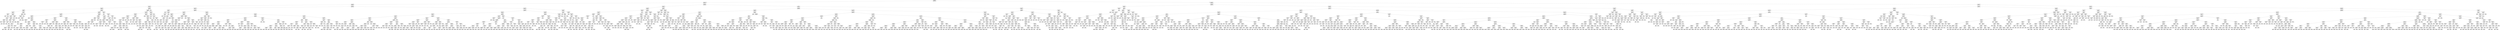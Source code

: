 digraph Tree {
node [shape=box] ;
0 [label="X[7] <= 82022464.0\ngini = 0.4999\nsamples = 44030\nvalue = [21758, 22272]"] ;
1 [label="X[5] <= 91232576.0\ngini = 0.4984\nsamples = 11008\nvalue = [5819, 5189]"] ;
0 -> 1 [labeldistance=2.5, labelangle=45, headlabel="True"] ;
2 [label="X[0] <= 71505360.0\ngini = 0.4935\nsamples = 4403\nvalue = [2452, 1951]"] ;
1 -> 2 ;
3 [label="X[1] <= 113810368.0\ngini = 0.4729\nsamples = 928\nvalue = [572, 356]"] ;
2 -> 3 ;
4 [label="X[6] <= 71303784.0\ngini = 0.4546\nsamples = 604\nvalue = [393, 211]"] ;
3 -> 4 ;
5 [label="X[7] <= 64928940.0\ngini = 0.3599\nsamples = 85\nvalue = [65, 20]"] ;
4 -> 5 ;
6 [label="X[11] <= 66833776.0\ngini = 0.4352\nsamples = 50\nvalue = [34, 16]"] ;
5 -> 6 ;
7 [label="X[4] <= 93081296.0\ngini = 0.32\nsamples = 5\nvalue = [1, 4]"] ;
6 -> 7 ;
8 [label="gini = 0.0\nsamples = 1\nvalue = [1, 0]"] ;
7 -> 8 ;
9 [label="gini = 0.0\nsamples = 4\nvalue = [0, 4]"] ;
7 -> 9 ;
10 [label="X[13] <= 79259984.0\ngini = 0.3911\nsamples = 45\nvalue = [33, 12]"] ;
6 -> 10 ;
11 [label="X[3] <= 120705776.0\ngini = 0.3427\nsamples = 41\nvalue = [32, 9]"] ;
10 -> 11 ;
12 [label="X[4] <= 127222096.0\ngini = 0.4898\nsamples = 14\nvalue = [8, 6]"] ;
11 -> 12 ;
13 [label="X[6] <= 68410056.0\ngini = 0.3967\nsamples = 11\nvalue = [8, 3]"] ;
12 -> 13 ;
14 [label="gini = 0.0\nsamples = 6\nvalue = [6, 0]"] ;
13 -> 14 ;
15 [label="X[2] <= 78593024.0\ngini = 0.48\nsamples = 5\nvalue = [2, 3]"] ;
13 -> 15 ;
16 [label="gini = 0.0\nsamples = 3\nvalue = [0, 3]"] ;
15 -> 16 ;
17 [label="gini = 0.0\nsamples = 2\nvalue = [2, 0]"] ;
15 -> 17 ;
18 [label="gini = 0.0\nsamples = 3\nvalue = [0, 3]"] ;
12 -> 18 ;
19 [label="X[1] <= 100135360.0\ngini = 0.1975\nsamples = 27\nvalue = [24, 3]"] ;
11 -> 19 ;
20 [label="X[5] <= 64698168.0\ngini = 0.0799\nsamples = 24\nvalue = [23, 1]"] ;
19 -> 20 ;
21 [label="X[7] <= 63702620.0\ngini = 0.5\nsamples = 2\nvalue = [1, 1]"] ;
20 -> 21 ;
22 [label="gini = 0.0\nsamples = 1\nvalue = [1, 0]"] ;
21 -> 22 ;
23 [label="gini = 0.0\nsamples = 1\nvalue = [0, 1]"] ;
21 -> 23 ;
24 [label="gini = 0.0\nsamples = 22\nvalue = [22, 0]"] ;
20 -> 24 ;
25 [label="X[12] <= 65637328.0\ngini = 0.4444\nsamples = 3\nvalue = [1, 2]"] ;
19 -> 25 ;
26 [label="gini = 0.0\nsamples = 1\nvalue = [1, 0]"] ;
25 -> 26 ;
27 [label="gini = 0.0\nsamples = 2\nvalue = [0, 2]"] ;
25 -> 27 ;
28 [label="X[10] <= 87690224.0\ngini = 0.375\nsamples = 4\nvalue = [1, 3]"] ;
10 -> 28 ;
29 [label="gini = 0.0\nsamples = 1\nvalue = [1, 0]"] ;
28 -> 29 ;
30 [label="gini = 0.0\nsamples = 3\nvalue = [0, 3]"] ;
28 -> 30 ;
31 [label="X[9] <= 135749824.0\ngini = 0.2024\nsamples = 35\nvalue = [31, 4]"] ;
5 -> 31 ;
32 [label="X[16] <= 0.5\ngini = 0.1609\nsamples = 34\nvalue = [31, 3]"] ;
31 -> 32 ;
33 [label="X[8] <= 115444960.0\ngini = 0.1139\nsamples = 33\nvalue = [31, 2]"] ;
32 -> 33 ;
34 [label="gini = 0.0\nsamples = 26\nvalue = [26, 0]"] ;
33 -> 34 ;
35 [label="X[1] <= 103691688.0\ngini = 0.4082\nsamples = 7\nvalue = [5, 2]"] ;
33 -> 35 ;
36 [label="gini = 0.0\nsamples = 5\nvalue = [5, 0]"] ;
35 -> 36 ;
37 [label="gini = 0.0\nsamples = 2\nvalue = [0, 2]"] ;
35 -> 37 ;
38 [label="gini = 0.0\nsamples = 1\nvalue = [0, 1]"] ;
32 -> 38 ;
39 [label="gini = 0.0\nsamples = 1\nvalue = [0, 1]"] ;
31 -> 39 ;
40 [label="X[1] <= 109618688.0\ngini = 0.4652\nsamples = 519\nvalue = [328, 191]"] ;
4 -> 40 ;
41 [label="X[1] <= 92416552.0\ngini = 0.4699\nsamples = 501\nvalue = [312, 189]"] ;
40 -> 41 ;
42 [label="X[3] <= 119635968.0\ngini = 0.4563\nsamples = 406\nvalue = [263, 143]"] ;
41 -> 42 ;
43 [label="X[13] <= 65993812.0\ngini = 0.3954\nsamples = 199\nvalue = [145, 54]"] ;
42 -> 43 ;
44 [label="gini = 0.0\nsamples = 3\nvalue = [0, 3]"] ;
43 -> 44 ;
45 [label="X[9] <= 72349872.0\ngini = 0.385\nsamples = 196\nvalue = [145, 51]"] ;
43 -> 45 ;
46 [label="X[6] <= 128248808.0\ngini = 0.2221\nsamples = 55\nvalue = [48, 7]"] ;
45 -> 46 ;
47 [label="X[20] <= 0.5\ngini = 0.1975\nsamples = 54\nvalue = [48, 6]"] ;
46 -> 47 ;
48 [label="X[0] <= 67377120.0\ngini = 0.1709\nsamples = 53\nvalue = [48, 5]"] ;
47 -> 48 ;
49 [label="X[0] <= 67057036.0\ngini = 0.32\nsamples = 25\nvalue = [20, 5]"] ;
48 -> 49 ;
50 [label="X[5] <= 64318432.0\ngini = 0.1723\nsamples = 21\nvalue = [19, 2]"] ;
49 -> 50 ;
51 [label="gini = 0.0\nsamples = 1\nvalue = [0, 1]"] ;
50 -> 51 ;
52 [label="gini = 0.095\nsamples = 20\nvalue = [19, 1]"] ;
50 -> 52 ;
53 [label="X[13] <= 78936808.0\ngini = 0.375\nsamples = 4\nvalue = [1, 3]"] ;
49 -> 53 ;
54 [label="gini = 0.0\nsamples = 1\nvalue = [1, 0]"] ;
53 -> 54 ;
55 [label="gini = 0.0\nsamples = 3\nvalue = [0, 3]"] ;
53 -> 55 ;
56 [label="gini = 0.0\nsamples = 28\nvalue = [28, 0]"] ;
48 -> 56 ;
57 [label="gini = 0.0\nsamples = 1\nvalue = [0, 1]"] ;
47 -> 57 ;
58 [label="gini = 0.0\nsamples = 1\nvalue = [0, 1]"] ;
46 -> 58 ;
59 [label="X[3] <= 93929536.0\ngini = 0.4294\nsamples = 141\nvalue = [97, 44]"] ;
45 -> 59 ;
60 [label="X[4] <= 87975152.0\ngini = 0.4933\nsamples = 52\nvalue = [29, 23]"] ;
59 -> 60 ;
61 [label="X[1] <= 70356968.0\ngini = 0.4082\nsamples = 35\nvalue = [25, 10]"] ;
60 -> 61 ;
62 [label="X[6] <= 119034624.0\ngini = 0.32\nsamples = 5\nvalue = [1, 4]"] ;
61 -> 62 ;
63 [label="gini = 0.0\nsamples = 4\nvalue = [0, 4]"] ;
62 -> 63 ;
64 [label="gini = 0.0\nsamples = 1\nvalue = [1, 0]"] ;
62 -> 64 ;
65 [label="X[4] <= 81913040.0\ngini = 0.32\nsamples = 30\nvalue = [24, 6]"] ;
61 -> 65 ;
66 [label="X[9] <= 130851136.0\ngini = 0.1107\nsamples = 17\nvalue = [16, 1]"] ;
65 -> 66 ;
67 [label="gini = 0.0\nsamples = 16\nvalue = [16, 0]"] ;
66 -> 67 ;
68 [label="gini = 0.0\nsamples = 1\nvalue = [0, 1]"] ;
66 -> 68 ;
69 [label="X[11] <= 88451360.0\ngini = 0.4734\nsamples = 13\nvalue = [8, 5]"] ;
65 -> 69 ;
70 [label="gini = 0.3967\nsamples = 11\nvalue = [8, 3]"] ;
69 -> 70 ;
71 [label="gini = 0.0\nsamples = 2\nvalue = [0, 2]"] ;
69 -> 71 ;
72 [label="X[13] <= 130494512.0\ngini = 0.3599\nsamples = 17\nvalue = [4, 13]"] ;
60 -> 72 ;
73 [label="X[2] <= 92073792.0\ngini = 0.2311\nsamples = 15\nvalue = [2, 13]"] ;
72 -> 73 ;
74 [label="gini = 0.0\nsamples = 12\nvalue = [0, 12]"] ;
73 -> 74 ;
75 [label="X[3] <= 81202520.0\ngini = 0.4444\nsamples = 3\nvalue = [2, 1]"] ;
73 -> 75 ;
76 [label="gini = 0.0\nsamples = 1\nvalue = [0, 1]"] ;
75 -> 76 ;
77 [label="gini = 0.0\nsamples = 2\nvalue = [2, 0]"] ;
75 -> 77 ;
78 [label="gini = 0.0\nsamples = 2\nvalue = [2, 0]"] ;
72 -> 78 ;
79 [label="X[11] <= 100176912.0\ngini = 0.3606\nsamples = 89\nvalue = [68, 21]"] ;
59 -> 79 ;
80 [label="X[4] <= 115381712.0\ngini = 0.3414\nsamples = 87\nvalue = [68, 19]"] ;
79 -> 80 ;
81 [label="X[12] <= 96093680.0\ngini = 0.2449\nsamples = 56\nvalue = [48, 8]"] ;
80 -> 81 ;
82 [label="X[13] <= 127961168.0\ngini = 0.2008\nsamples = 53\nvalue = [47, 6]"] ;
81 -> 82 ;
83 [label="gini = 0.1738\nsamples = 52\nvalue = [47, 5]"] ;
82 -> 83 ;
84 [label="gini = 0.0\nsamples = 1\nvalue = [0, 1]"] ;
82 -> 84 ;
85 [label="X[9] <= 94979120.0\ngini = 0.4444\nsamples = 3\nvalue = [1, 2]"] ;
81 -> 85 ;
86 [label="gini = 0.0\nsamples = 1\nvalue = [1, 0]"] ;
85 -> 86 ;
87 [label="gini = 0.0\nsamples = 2\nvalue = [0, 2]"] ;
85 -> 87 ;
88 [label="X[11] <= 83742656.0\ngini = 0.4579\nsamples = 31\nvalue = [20, 11]"] ;
80 -> 88 ;
89 [label="X[0] <= 71434592.0\ngini = 0.3648\nsamples = 25\nvalue = [19, 6]"] ;
88 -> 89 ;
90 [label="gini = 0.2873\nsamples = 23\nvalue = [19, 4]"] ;
89 -> 90 ;
91 [label="gini = 0.0\nsamples = 2\nvalue = [0, 2]"] ;
89 -> 91 ;
92 [label="X[0] <= 67244968.0\ngini = 0.2778\nsamples = 6\nvalue = [1, 5]"] ;
88 -> 92 ;
93 [label="gini = 0.0\nsamples = 5\nvalue = [0, 5]"] ;
92 -> 93 ;
94 [label="gini = 0.0\nsamples = 1\nvalue = [1, 0]"] ;
92 -> 94 ;
95 [label="gini = 0.0\nsamples = 2\nvalue = [0, 2]"] ;
79 -> 95 ;
96 [label="X[12] <= 77352896.0\ngini = 0.4902\nsamples = 207\nvalue = [118, 89]"] ;
42 -> 96 ;
97 [label="X[1] <= 66060464.0\ngini = 0.4576\nsamples = 127\nvalue = [82, 45]"] ;
96 -> 97 ;
98 [label="X[13] <= 91705944.0\ngini = 0.4654\nsamples = 19\nvalue = [7, 12]"] ;
97 -> 98 ;
99 [label="X[10] <= 121164048.0\ngini = 0.4444\nsamples = 9\nvalue = [6, 3]"] ;
98 -> 99 ;
100 [label="gini = 0.0\nsamples = 6\nvalue = [6, 0]"] ;
99 -> 100 ;
101 [label="gini = 0.0\nsamples = 3\nvalue = [0, 3]"] ;
99 -> 101 ;
102 [label="X[24] <= 0.5\ngini = 0.18\nsamples = 10\nvalue = [1, 9]"] ;
98 -> 102 ;
103 [label="gini = 0.0\nsamples = 9\nvalue = [0, 9]"] ;
102 -> 103 ;
104 [label="gini = 0.0\nsamples = 1\nvalue = [1, 0]"] ;
102 -> 104 ;
105 [label="X[9] <= 91636608.0\ngini = 0.4244\nsamples = 108\nvalue = [75, 33]"] ;
97 -> 105 ;
106 [label="X[7] <= 71474768.0\ngini = 0.4856\nsamples = 53\nvalue = [31, 22]"] ;
105 -> 106 ;
107 [label="X[3] <= 133533248.0\ngini = 0.4575\nsamples = 48\nvalue = [31, 17]"] ;
106 -> 107 ;
108 [label="X[13] <= 74051808.0\ngini = 0.4286\nsamples = 45\nvalue = [31, 14]"] ;
107 -> 108 ;
109 [label="gini = 0.0\nsamples = 2\nvalue = [0, 2]"] ;
108 -> 109 ;
110 [label="X[11] <= 71864400.0\ngini = 0.4024\nsamples = 43\nvalue = [31, 12]"] ;
108 -> 110 ;
111 [label="gini = 0.0\nsamples = 12\nvalue = [12, 0]"] ;
110 -> 111 ;
112 [label="gini = 0.4745\nsamples = 31\nvalue = [19, 12]"] ;
110 -> 112 ;
113 [label="gini = 0.0\nsamples = 3\nvalue = [0, 3]"] ;
107 -> 113 ;
114 [label="gini = 0.0\nsamples = 5\nvalue = [0, 5]"] ;
106 -> 114 ;
115 [label="X[9] <= 135552048.0\ngini = 0.32\nsamples = 55\nvalue = [44, 11]"] ;
105 -> 115 ;
116 [label="X[2] <= 68354080.0\ngini = 0.282\nsamples = 53\nvalue = [44, 9]"] ;
115 -> 116 ;
117 [label="X[5] <= 65118620.0\ngini = 0.4688\nsamples = 16\nvalue = [10, 6]"] ;
116 -> 117 ;
118 [label="gini = 0.0\nsamples = 5\nvalue = [5, 0]"] ;
117 -> 118 ;
119 [label="X[12] <= 64568352.0\ngini = 0.4959\nsamples = 11\nvalue = [5, 6]"] ;
117 -> 119 ;
120 [label="gini = 0.0\nsamples = 3\nvalue = [3, 0]"] ;
119 -> 120 ;
121 [label="gini = 0.375\nsamples = 8\nvalue = [2, 6]"] ;
119 -> 121 ;
122 [label="X[8] <= 136287328.0\ngini = 0.149\nsamples = 37\nvalue = [34, 3]"] ;
116 -> 122 ;
123 [label="X[3] <= 125553456.0\ngini = 0.1049\nsamples = 36\nvalue = [34, 2]"] ;
122 -> 123 ;
124 [label="gini = 0.2975\nsamples = 11\nvalue = [9, 2]"] ;
123 -> 124 ;
125 [label="gini = 0.0\nsamples = 25\nvalue = [25, 0]"] ;
123 -> 125 ;
126 [label="gini = 0.0\nsamples = 1\nvalue = [0, 1]"] ;
122 -> 126 ;
127 [label="gini = 0.0\nsamples = 2\nvalue = [0, 2]"] ;
115 -> 127 ;
128 [label="X[5] <= 79356432.0\ngini = 0.495\nsamples = 80\nvalue = [36, 44]"] ;
96 -> 128 ;
129 [label="X[7] <= 70540192.0\ngini = 0.414\nsamples = 41\nvalue = [12, 29]"] ;
128 -> 129 ;
130 [label="X[4] <= 113643248.0\ngini = 0.3343\nsamples = 33\nvalue = [7, 26]"] ;
129 -> 130 ;
131 [label="gini = 0.0\nsamples = 2\nvalue = [2, 0]"] ;
130 -> 131 ;
132 [label="X[5] <= 65842476.0\ngini = 0.2706\nsamples = 31\nvalue = [5, 26]"] ;
130 -> 132 ;
133 [label="gini = 0.0\nsamples = 2\nvalue = [2, 0]"] ;
132 -> 133 ;
134 [label="X[0] <= 65602808.0\ngini = 0.1855\nsamples = 29\nvalue = [3, 26]"] ;
132 -> 134 ;
135 [label="gini = 0.0\nsamples = 1\nvalue = [1, 0]"] ;
134 -> 135 ;
136 [label="X[0] <= 66651136.0\ngini = 0.1327\nsamples = 28\nvalue = [2, 26]"] ;
134 -> 136 ;
137 [label="gini = 0.4082\nsamples = 7\nvalue = [2, 5]"] ;
136 -> 137 ;
138 [label="gini = 0.0\nsamples = 21\nvalue = [0, 21]"] ;
136 -> 138 ;
139 [label="X[4] <= 130295040.0\ngini = 0.4688\nsamples = 8\nvalue = [5, 3]"] ;
129 -> 139 ;
140 [label="gini = 0.0\nsamples = 4\nvalue = [4, 0]"] ;
139 -> 140 ;
141 [label="X[11] <= 74912576.0\ngini = 0.375\nsamples = 4\nvalue = [1, 3]"] ;
139 -> 141 ;
142 [label="gini = 0.0\nsamples = 1\nvalue = [1, 0]"] ;
141 -> 142 ;
143 [label="gini = 0.0\nsamples = 3\nvalue = [0, 3]"] ;
141 -> 143 ;
144 [label="X[10] <= 94848368.0\ngini = 0.4734\nsamples = 39\nvalue = [24, 15]"] ;
128 -> 144 ;
145 [label="X[8] <= 68424072.0\ngini = 0.2449\nsamples = 21\nvalue = [18, 3]"] ;
144 -> 145 ;
146 [label="X[0] <= 66784688.0\ngini = 0.4898\nsamples = 7\nvalue = [4, 3]"] ;
145 -> 146 ;
147 [label="gini = 0.0\nsamples = 3\nvalue = [3, 0]"] ;
146 -> 147 ;
148 [label="X[6] <= 104776904.0\ngini = 0.375\nsamples = 4\nvalue = [1, 3]"] ;
146 -> 148 ;
149 [label="gini = 0.0\nsamples = 3\nvalue = [0, 3]"] ;
148 -> 149 ;
150 [label="gini = 0.0\nsamples = 1\nvalue = [1, 0]"] ;
148 -> 150 ;
151 [label="gini = 0.0\nsamples = 14\nvalue = [14, 0]"] ;
145 -> 151 ;
152 [label="X[5] <= 87020912.0\ngini = 0.4444\nsamples = 18\nvalue = [6, 12]"] ;
144 -> 152 ;
153 [label="gini = 0.0\nsamples = 9\nvalue = [0, 9]"] ;
152 -> 153 ;
154 [label="X[19] <= 0.5\ngini = 0.4444\nsamples = 9\nvalue = [6, 3]"] ;
152 -> 154 ;
155 [label="gini = 0.0\nsamples = 5\nvalue = [5, 0]"] ;
154 -> 155 ;
156 [label="X[1] <= 70715808.0\ngini = 0.375\nsamples = 4\nvalue = [1, 3]"] ;
154 -> 156 ;
157 [label="gini = 0.0\nsamples = 1\nvalue = [1, 0]"] ;
156 -> 157 ;
158 [label="gini = 0.0\nsamples = 3\nvalue = [0, 3]"] ;
156 -> 158 ;
159 [label="X[3] <= 108378912.0\ngini = 0.4995\nsamples = 95\nvalue = [49, 46]"] ;
41 -> 159 ;
160 [label="X[5] <= 86928000.0\ngini = 0.4444\nsamples = 39\nvalue = [13, 26]"] ;
159 -> 160 ;
161 [label="X[22] <= 0.5\ngini = 0.3673\nsamples = 33\nvalue = [8, 25]"] ;
160 -> 161 ;
162 [label="X[20] <= 0.5\ngini = 0.3122\nsamples = 31\nvalue = [6, 25]"] ;
161 -> 162 ;
163 [label="X[19] <= 0.5\ngini = 0.2449\nsamples = 28\nvalue = [4, 24]"] ;
162 -> 163 ;
164 [label="X[4] <= 124931560.0\ngini = 0.1975\nsamples = 27\nvalue = [3, 24]"] ;
163 -> 164 ;
165 [label="X[3] <= 81741640.0\ngini = 0.142\nsamples = 26\nvalue = [2, 24]"] ;
164 -> 165 ;
166 [label="X[11] <= 94341688.0\ngini = 0.4082\nsamples = 7\nvalue = [2, 5]"] ;
165 -> 166 ;
167 [label="gini = 0.0\nsamples = 4\nvalue = [0, 4]"] ;
166 -> 167 ;
168 [label="gini = 0.4444\nsamples = 3\nvalue = [2, 1]"] ;
166 -> 168 ;
169 [label="gini = 0.0\nsamples = 19\nvalue = [0, 19]"] ;
165 -> 169 ;
170 [label="gini = 0.0\nsamples = 1\nvalue = [1, 0]"] ;
164 -> 170 ;
171 [label="gini = 0.0\nsamples = 1\nvalue = [1, 0]"] ;
163 -> 171 ;
172 [label="X[10] <= 95586048.0\ngini = 0.4444\nsamples = 3\nvalue = [2, 1]"] ;
162 -> 172 ;
173 [label="gini = 0.0\nsamples = 1\nvalue = [0, 1]"] ;
172 -> 173 ;
174 [label="gini = 0.0\nsamples = 2\nvalue = [2, 0]"] ;
172 -> 174 ;
175 [label="gini = 0.0\nsamples = 2\nvalue = [2, 0]"] ;
161 -> 175 ;
176 [label="X[4] <= 77146968.0\ngini = 0.2778\nsamples = 6\nvalue = [5, 1]"] ;
160 -> 176 ;
177 [label="gini = 0.0\nsamples = 1\nvalue = [0, 1]"] ;
176 -> 177 ;
178 [label="gini = 0.0\nsamples = 5\nvalue = [5, 0]"] ;
176 -> 178 ;
179 [label="X[10] <= 135567200.0\ngini = 0.4592\nsamples = 56\nvalue = [36, 20]"] ;
159 -> 179 ;
180 [label="X[0] <= 67323456.0\ngini = 0.4306\nsamples = 51\nvalue = [35, 16]"] ;
179 -> 180 ;
181 [label="X[12] <= 84578192.0\ngini = 0.4911\nsamples = 30\nvalue = [17, 13]"] ;
180 -> 181 ;
182 [label="X[10] <= 129442904.0\ngini = 0.4688\nsamples = 16\nvalue = [6, 10]"] ;
181 -> 182 ;
183 [label="X[3] <= 109139576.0\ngini = 0.18\nsamples = 10\nvalue = [1, 9]"] ;
182 -> 183 ;
184 [label="gini = 0.0\nsamples = 1\nvalue = [1, 0]"] ;
183 -> 184 ;
185 [label="gini = 0.0\nsamples = 9\nvalue = [0, 9]"] ;
183 -> 185 ;
186 [label="X[10] <= 131355352.0\ngini = 0.2778\nsamples = 6\nvalue = [5, 1]"] ;
182 -> 186 ;
187 [label="gini = 0.0\nsamples = 5\nvalue = [5, 0]"] ;
186 -> 187 ;
188 [label="gini = 0.0\nsamples = 1\nvalue = [0, 1]"] ;
186 -> 188 ;
189 [label="X[6] <= 122520944.0\ngini = 0.3367\nsamples = 14\nvalue = [11, 3]"] ;
181 -> 189 ;
190 [label="gini = 0.0\nsamples = 9\nvalue = [9, 0]"] ;
189 -> 190 ;
191 [label="X[6] <= 127029168.0\ngini = 0.48\nsamples = 5\nvalue = [2, 3]"] ;
189 -> 191 ;
192 [label="gini = 0.0\nsamples = 3\nvalue = [0, 3]"] ;
191 -> 192 ;
193 [label="gini = 0.0\nsamples = 2\nvalue = [2, 0]"] ;
191 -> 193 ;
194 [label="X[2] <= 104643952.0\ngini = 0.2449\nsamples = 21\nvalue = [18, 3]"] ;
180 -> 194 ;
195 [label="X[10] <= 71063232.0\ngini = 0.1049\nsamples = 18\nvalue = [17, 1]"] ;
194 -> 195 ;
196 [label="gini = 0.0\nsamples = 1\nvalue = [0, 1]"] ;
195 -> 196 ;
197 [label="gini = 0.0\nsamples = 17\nvalue = [17, 0]"] ;
195 -> 197 ;
198 [label="X[5] <= 80350064.0\ngini = 0.4444\nsamples = 3\nvalue = [1, 2]"] ;
194 -> 198 ;
199 [label="gini = 0.0\nsamples = 2\nvalue = [0, 2]"] ;
198 -> 199 ;
200 [label="gini = 0.0\nsamples = 1\nvalue = [1, 0]"] ;
198 -> 200 ;
201 [label="X[4] <= 124698448.0\ngini = 0.32\nsamples = 5\nvalue = [1, 4]"] ;
179 -> 201 ;
202 [label="gini = 0.0\nsamples = 1\nvalue = [1, 0]"] ;
201 -> 202 ;
203 [label="gini = 0.0\nsamples = 4\nvalue = [0, 4]"] ;
201 -> 203 ;
204 [label="X[11] <= 86078064.0\ngini = 0.1975\nsamples = 18\nvalue = [16, 2]"] ;
40 -> 204 ;
205 [label="gini = 0.0\nsamples = 1\nvalue = [0, 1]"] ;
204 -> 205 ;
206 [label="X[13] <= 121026816.0\ngini = 0.1107\nsamples = 17\nvalue = [16, 1]"] ;
204 -> 206 ;
207 [label="gini = 0.0\nsamples = 15\nvalue = [15, 0]"] ;
206 -> 207 ;
208 [label="X[5] <= 65041200.0\ngini = 0.5\nsamples = 2\nvalue = [1, 1]"] ;
206 -> 208 ;
209 [label="gini = 0.0\nsamples = 1\nvalue = [1, 0]"] ;
208 -> 209 ;
210 [label="gini = 0.0\nsamples = 1\nvalue = [0, 1]"] ;
208 -> 210 ;
211 [label="X[2] <= 135813136.0\ngini = 0.4945\nsamples = 324\nvalue = [179, 145]"] ;
3 -> 211 ;
212 [label="X[5] <= 84891256.0\ngini = 0.4916\nsamples = 317\nvalue = [179, 138]"] ;
211 -> 212 ;
213 [label="X[1] <= 128189664.0\ngini = 0.4855\nsamples = 294\nvalue = [172, 122]"] ;
212 -> 213 ;
214 [label="X[5] <= 80158448.0\ngini = 0.4988\nsamples = 164\nvalue = [86, 78]"] ;
213 -> 214 ;
215 [label="X[5] <= 79323232.0\ngini = 0.4998\nsamples = 135\nvalue = [66, 69]"] ;
214 -> 215 ;
216 [label="X[11] <= 130678832.0\ngini = 0.4995\nsamples = 126\nvalue = [65, 61]"] ;
215 -> 216 ;
217 [label="X[11] <= 124387048.0\ngini = 0.5\nsamples = 121\nvalue = [60, 61]"] ;
216 -> 217 ;
218 [label="X[12] <= 77133040.0\ngini = 0.4979\nsamples = 109\nvalue = [58, 51]"] ;
217 -> 218 ;
219 [label="X[12] <= 66596540.0\ngini = 0.4851\nsamples = 87\nvalue = [51, 36]"] ;
218 -> 219 ;
220 [label="X[11] <= 123160288.0\ngini = 0.4998\nsamples = 55\nvalue = [27, 28]"] ;
219 -> 220 ;
221 [label="X[10] <= 86787392.0\ngini = 0.4928\nsamples = 50\nvalue = [22, 28]"] ;
220 -> 221 ;
222 [label="gini = 0.0\nsamples = 5\nvalue = [0, 5]"] ;
221 -> 222 ;
223 [label="gini = 0.4998\nsamples = 45\nvalue = [22, 23]"] ;
221 -> 223 ;
224 [label="gini = 0.0\nsamples = 5\nvalue = [5, 0]"] ;
220 -> 224 ;
225 [label="X[3] <= 117079440.0\ngini = 0.375\nsamples = 32\nvalue = [24, 8]"] ;
219 -> 225 ;
226 [label="gini = 0.0\nsamples = 11\nvalue = [11, 0]"] ;
225 -> 226 ;
227 [label="X[3] <= 132425848.0\ngini = 0.4717\nsamples = 21\nvalue = [13, 8]"] ;
225 -> 227 ;
228 [label="gini = 0.4898\nsamples = 14\nvalue = [6, 8]"] ;
227 -> 228 ;
229 [label="gini = 0.0\nsamples = 7\nvalue = [7, 0]"] ;
227 -> 229 ;
230 [label="X[9] <= 130679496.0\ngini = 0.4339\nsamples = 22\nvalue = [7, 15]"] ;
218 -> 230 ;
231 [label="X[12] <= 84050296.0\ngini = 0.3324\nsamples = 19\nvalue = [4, 15]"] ;
230 -> 231 ;
232 [label="gini = 0.0\nsamples = 9\nvalue = [0, 9]"] ;
231 -> 232 ;
233 [label="X[3] <= 127165456.0\ngini = 0.48\nsamples = 10\nvalue = [4, 6]"] ;
231 -> 233 ;
234 [label="gini = 0.4444\nsamples = 6\nvalue = [4, 2]"] ;
233 -> 234 ;
235 [label="gini = 0.0\nsamples = 4\nvalue = [0, 4]"] ;
233 -> 235 ;
236 [label="gini = 0.0\nsamples = 3\nvalue = [3, 0]"] ;
230 -> 236 ;
237 [label="X[5] <= 69481296.0\ngini = 0.2778\nsamples = 12\nvalue = [2, 10]"] ;
217 -> 237 ;
238 [label="gini = 0.0\nsamples = 10\nvalue = [0, 10]"] ;
237 -> 238 ;
239 [label="gini = 0.0\nsamples = 2\nvalue = [2, 0]"] ;
237 -> 239 ;
240 [label="gini = 0.0\nsamples = 5\nvalue = [5, 0]"] ;
216 -> 240 ;
241 [label="X[13] <= 65674876.0\ngini = 0.1975\nsamples = 9\nvalue = [1, 8]"] ;
215 -> 241 ;
242 [label="gini = 0.0\nsamples = 1\nvalue = [1, 0]"] ;
241 -> 242 ;
243 [label="gini = 0.0\nsamples = 8\nvalue = [0, 8]"] ;
241 -> 243 ;
244 [label="X[1] <= 123251376.0\ngini = 0.4281\nsamples = 29\nvalue = [20, 9]"] ;
214 -> 244 ;
245 [label="X[0] <= 69796480.0\ngini = 0.1528\nsamples = 12\nvalue = [11, 1]"] ;
244 -> 245 ;
246 [label="gini = 0.0\nsamples = 10\nvalue = [10, 0]"] ;
245 -> 246 ;
247 [label="X[5] <= 83804752.0\ngini = 0.5\nsamples = 2\nvalue = [1, 1]"] ;
245 -> 247 ;
248 [label="gini = 0.0\nsamples = 1\nvalue = [1, 0]"] ;
247 -> 248 ;
249 [label="gini = 0.0\nsamples = 1\nvalue = [0, 1]"] ;
247 -> 249 ;
250 [label="X[13] <= 66002936.0\ngini = 0.4983\nsamples = 17\nvalue = [9, 8]"] ;
244 -> 250 ;
251 [label="gini = 0.0\nsamples = 3\nvalue = [0, 3]"] ;
250 -> 251 ;
252 [label="X[7] <= 63931752.0\ngini = 0.4592\nsamples = 14\nvalue = [9, 5]"] ;
250 -> 252 ;
253 [label="X[9] <= 123308088.0\ngini = 0.375\nsamples = 4\nvalue = [1, 3]"] ;
252 -> 253 ;
254 [label="gini = 0.0\nsamples = 3\nvalue = [0, 3]"] ;
253 -> 254 ;
255 [label="gini = 0.0\nsamples = 1\nvalue = [1, 0]"] ;
253 -> 255 ;
256 [label="X[9] <= 127895208.0\ngini = 0.32\nsamples = 10\nvalue = [8, 2]"] ;
252 -> 256 ;
257 [label="gini = 0.0\nsamples = 7\nvalue = [7, 0]"] ;
256 -> 257 ;
258 [label="X[10] <= 134484416.0\ngini = 0.4444\nsamples = 3\nvalue = [1, 2]"] ;
256 -> 258 ;
259 [label="gini = 0.0\nsamples = 2\nvalue = [0, 2]"] ;
258 -> 259 ;
260 [label="gini = 0.0\nsamples = 1\nvalue = [1, 0]"] ;
258 -> 260 ;
261 [label="X[13] <= 65709992.0\ngini = 0.4478\nsamples = 130\nvalue = [86, 44]"] ;
213 -> 261 ;
262 [label="gini = 0.0\nsamples = 3\nvalue = [0, 3]"] ;
261 -> 262 ;
263 [label="X[13] <= 131281360.0\ngini = 0.4372\nsamples = 127\nvalue = [86, 41]"] ;
261 -> 263 ;
264 [label="X[5] <= 79218216.0\ngini = 0.4251\nsamples = 124\nvalue = [86, 38]"] ;
263 -> 264 ;
265 [label="X[30] <= 0.5\ngini = 0.4527\nsamples = 104\nvalue = [68, 36]"] ;
264 -> 265 ;
266 [label="X[10] <= 79560728.0\ngini = 0.4297\nsamples = 96\nvalue = [66, 30]"] ;
265 -> 266 ;
267 [label="gini = 0.0\nsamples = 3\nvalue = [0, 3]"] ;
266 -> 267 ;
268 [label="X[2] <= 109292736.0\ngini = 0.4121\nsamples = 93\nvalue = [66, 27]"] ;
266 -> 268 ;
269 [label="X[2] <= 84194288.0\ngini = 0.378\nsamples = 83\nvalue = [62, 21]"] ;
268 -> 269 ;
270 [label="X[8] <= 89985256.0\ngini = 0.448\nsamples = 62\nvalue = [41, 21]"] ;
269 -> 270 ;
271 [label="gini = 0.4328\nsamples = 60\nvalue = [41, 19]"] ;
270 -> 271 ;
272 [label="gini = 0.0\nsamples = 2\nvalue = [0, 2]"] ;
270 -> 272 ;
273 [label="gini = 0.0\nsamples = 21\nvalue = [21, 0]"] ;
269 -> 273 ;
274 [label="X[8] <= 125310176.0\ngini = 0.48\nsamples = 10\nvalue = [4, 6]"] ;
268 -> 274 ;
275 [label="gini = 0.0\nsamples = 5\nvalue = [0, 5]"] ;
274 -> 275 ;
276 [label="X[0] <= 67899472.0\ngini = 0.32\nsamples = 5\nvalue = [4, 1]"] ;
274 -> 276 ;
277 [label="gini = 0.0\nsamples = 4\nvalue = [4, 0]"] ;
276 -> 277 ;
278 [label="gini = 0.0\nsamples = 1\nvalue = [0, 1]"] ;
276 -> 278 ;
279 [label="X[8] <= 88742224.0\ngini = 0.375\nsamples = 8\nvalue = [2, 6]"] ;
265 -> 279 ;
280 [label="X[1] <= 130318704.0\ngini = 0.4444\nsamples = 3\nvalue = [2, 1]"] ;
279 -> 280 ;
281 [label="gini = 0.0\nsamples = 1\nvalue = [0, 1]"] ;
280 -> 281 ;
282 [label="gini = 0.0\nsamples = 2\nvalue = [2, 0]"] ;
280 -> 282 ;
283 [label="gini = 0.0\nsamples = 5\nvalue = [0, 5]"] ;
279 -> 283 ;
284 [label="X[2] <= 68117056.0\ngini = 0.18\nsamples = 20\nvalue = [18, 2]"] ;
264 -> 284 ;
285 [label="gini = 0.0\nsamples = 2\nvalue = [0, 2]"] ;
284 -> 285 ;
286 [label="gini = 0.0\nsamples = 18\nvalue = [18, 0]"] ;
284 -> 286 ;
287 [label="gini = 0.0\nsamples = 3\nvalue = [0, 3]"] ;
263 -> 287 ;
288 [label="X[5] <= 90972744.0\ngini = 0.4234\nsamples = 23\nvalue = [7, 16]"] ;
212 -> 288 ;
289 [label="X[6] <= 77035632.0\ngini = 0.32\nsamples = 20\nvalue = [4, 16]"] ;
288 -> 289 ;
290 [label="gini = 0.0\nsamples = 10\nvalue = [0, 10]"] ;
289 -> 290 ;
291 [label="X[9] <= 97566672.0\ngini = 0.48\nsamples = 10\nvalue = [4, 6]"] ;
289 -> 291 ;
292 [label="gini = 0.0\nsamples = 5\nvalue = [0, 5]"] ;
291 -> 292 ;
293 [label="X[8] <= 75128384.0\ngini = 0.32\nsamples = 5\nvalue = [4, 1]"] ;
291 -> 293 ;
294 [label="gini = 0.0\nsamples = 1\nvalue = [0, 1]"] ;
293 -> 294 ;
295 [label="gini = 0.0\nsamples = 4\nvalue = [4, 0]"] ;
293 -> 295 ;
296 [label="gini = 0.0\nsamples = 3\nvalue = [3, 0]"] ;
288 -> 296 ;
297 [label="gini = 0.0\nsamples = 7\nvalue = [0, 7]"] ;
211 -> 297 ;
298 [label="X[9] <= 91776368.0\ngini = 0.4966\nsamples = 3475\nvalue = [1880, 1595]"] ;
2 -> 298 ;
299 [label="X[12] <= 64371564.0\ngini = 0.4842\nsamples = 1311\nvalue = [772, 539]"] ;
298 -> 299 ;
300 [label="X[3] <= 88469152.0\ngini = 0.375\nsamples = 20\nvalue = [5, 15]"] ;
299 -> 300 ;
301 [label="gini = 0.0\nsamples = 11\nvalue = [0, 11]"] ;
300 -> 301 ;
302 [label="X[11] <= 86211176.0\ngini = 0.4938\nsamples = 9\nvalue = [5, 4]"] ;
300 -> 302 ;
303 [label="X[8] <= 68852136.0\ngini = 0.32\nsamples = 5\nvalue = [1, 4]"] ;
302 -> 303 ;
304 [label="gini = 0.0\nsamples = 1\nvalue = [1, 0]"] ;
303 -> 304 ;
305 [label="gini = 0.0\nsamples = 4\nvalue = [0, 4]"] ;
303 -> 305 ;
306 [label="gini = 0.0\nsamples = 4\nvalue = [4, 0]"] ;
302 -> 306 ;
307 [label="X[6] <= 87960640.0\ngini = 0.4823\nsamples = 1291\nvalue = [767, 524]"] ;
299 -> 307 ;
308 [label="X[12] <= 70626400.0\ngini = 0.4994\nsamples = 288\nvalue = [149, 139]"] ;
307 -> 308 ;
309 [label="X[8] <= 68452448.0\ngini = 0.4416\nsamples = 79\nvalue = [53, 26]"] ;
308 -> 309 ;
310 [label="X[26] <= 0.5\ngini = 0.4567\nsamples = 17\nvalue = [6, 11]"] ;
309 -> 310 ;
311 [label="X[2] <= 68496976.0\ngini = 0.3911\nsamples = 15\nvalue = [4, 11]"] ;
310 -> 311 ;
312 [label="X[7] <= 70261744.0\ngini = 0.5\nsamples = 8\nvalue = [4, 4]"] ;
311 -> 312 ;
313 [label="X[9] <= 86317968.0\ngini = 0.32\nsamples = 5\nvalue = [1, 4]"] ;
312 -> 313 ;
314 [label="gini = 0.0\nsamples = 4\nvalue = [0, 4]"] ;
313 -> 314 ;
315 [label="gini = 0.0\nsamples = 1\nvalue = [1, 0]"] ;
313 -> 315 ;
316 [label="gini = 0.0\nsamples = 3\nvalue = [3, 0]"] ;
312 -> 316 ;
317 [label="gini = 0.0\nsamples = 7\nvalue = [0, 7]"] ;
311 -> 317 ;
318 [label="gini = 0.0\nsamples = 2\nvalue = [2, 0]"] ;
310 -> 318 ;
319 [label="X[11] <= 71988096.0\ngini = 0.3668\nsamples = 62\nvalue = [47, 15]"] ;
309 -> 319 ;
320 [label="gini = 0.0\nsamples = 23\nvalue = [23, 0]"] ;
319 -> 320 ;
321 [label="X[6] <= 86978752.0\ngini = 0.4734\nsamples = 39\nvalue = [24, 15]"] ;
319 -> 321 ;
322 [label="X[1] <= 68160128.0\ngini = 0.4152\nsamples = 34\nvalue = [24, 10]"] ;
321 -> 322 ;
323 [label="gini = 0.0\nsamples = 3\nvalue = [0, 3]"] ;
322 -> 323 ;
324 [label="X[2] <= 78004816.0\ngini = 0.3496\nsamples = 31\nvalue = [24, 7]"] ;
322 -> 324 ;
325 [label="X[3] <= 114455840.0\ngini = 0.4938\nsamples = 9\nvalue = [4, 5]"] ;
324 -> 325 ;
326 [label="gini = 0.0\nsamples = 3\nvalue = [3, 0]"] ;
325 -> 326 ;
327 [label="X[10] <= 80086400.0\ngini = 0.2778\nsamples = 6\nvalue = [1, 5]"] ;
325 -> 327 ;
328 [label="X[9] <= 72679528.0\ngini = 0.5\nsamples = 2\nvalue = [1, 1]"] ;
327 -> 328 ;
329 [label="gini = 0.0\nsamples = 1\nvalue = [0, 1]"] ;
328 -> 329 ;
330 [label="gini = 0.0\nsamples = 1\nvalue = [1, 0]"] ;
328 -> 330 ;
331 [label="gini = 0.0\nsamples = 4\nvalue = [0, 4]"] ;
327 -> 331 ;
332 [label="X[4] <= 79558440.0\ngini = 0.1653\nsamples = 22\nvalue = [20, 2]"] ;
324 -> 332 ;
333 [label="gini = 0.0\nsamples = 1\nvalue = [0, 1]"] ;
332 -> 333 ;
334 [label="X[7] <= 62791228.0\ngini = 0.0907\nsamples = 21\nvalue = [20, 1]"] ;
332 -> 334 ;
335 [label="X[10] <= 80353344.0\ngini = 0.5\nsamples = 2\nvalue = [1, 1]"] ;
334 -> 335 ;
336 [label="gini = 0.0\nsamples = 1\nvalue = [0, 1]"] ;
335 -> 336 ;
337 [label="gini = 0.0\nsamples = 1\nvalue = [1, 0]"] ;
335 -> 337 ;
338 [label="gini = 0.0\nsamples = 19\nvalue = [19, 0]"] ;
334 -> 338 ;
339 [label="gini = 0.0\nsamples = 5\nvalue = [0, 5]"] ;
321 -> 339 ;
340 [label="X[0] <= 81466304.0\ngini = 0.4967\nsamples = 209\nvalue = [96, 113]"] ;
308 -> 340 ;
341 [label="X[8] <= 135582688.0\ngini = 0.4991\nsamples = 144\nvalue = [75, 69]"] ;
340 -> 341 ;
342 [label="X[12] <= 104112144.0\ngini = 0.4962\nsamples = 138\nvalue = [75, 63]"] ;
341 -> 342 ;
343 [label="X[5] <= 71497968.0\ngini = 0.4997\nsamples = 129\nvalue = [66, 63]"] ;
342 -> 343 ;
344 [label="X[7] <= 70778880.0\ngini = 0.3324\nsamples = 19\nvalue = [15, 4]"] ;
343 -> 344 ;
345 [label="X[10] <= 103697792.0\ngini = 0.4938\nsamples = 9\nvalue = [5, 4]"] ;
344 -> 345 ;
346 [label="gini = 0.0\nsamples = 4\nvalue = [0, 4]"] ;
345 -> 346 ;
347 [label="gini = 0.0\nsamples = 5\nvalue = [5, 0]"] ;
345 -> 347 ;
348 [label="gini = 0.0\nsamples = 10\nvalue = [10, 0]"] ;
344 -> 348 ;
349 [label="X[12] <= 76919936.0\ngini = 0.4974\nsamples = 110\nvalue = [51, 59]"] ;
343 -> 349 ;
350 [label="X[8] <= 127863568.0\ngini = 0.3512\nsamples = 22\nvalue = [5, 17]"] ;
349 -> 350 ;
351 [label="X[25] <= 0.5\ngini = 0.1884\nsamples = 19\nvalue = [2, 17]"] ;
350 -> 351 ;
352 [label="X[4] <= 127718896.0\ngini = 0.1049\nsamples = 18\nvalue = [1, 17]"] ;
351 -> 352 ;
353 [label="gini = 0.0\nsamples = 16\nvalue = [0, 16]"] ;
352 -> 353 ;
354 [label="gini = 0.5\nsamples = 2\nvalue = [1, 1]"] ;
352 -> 354 ;
355 [label="gini = 0.0\nsamples = 1\nvalue = [1, 0]"] ;
351 -> 355 ;
356 [label="gini = 0.0\nsamples = 3\nvalue = [3, 0]"] ;
350 -> 356 ;
357 [label="X[5] <= 80542720.0\ngini = 0.499\nsamples = 88\nvalue = [46, 42]"] ;
349 -> 357 ;
358 [label="X[11] <= 72488832.0\ngini = 0.477\nsamples = 56\nvalue = [22, 34]"] ;
357 -> 358 ;
359 [label="X[11] <= 68821056.0\ngini = 0.4938\nsamples = 27\nvalue = [15, 12]"] ;
358 -> 359 ;
360 [label="gini = 0.2449\nsamples = 7\nvalue = [1, 6]"] ;
359 -> 360 ;
361 [label="gini = 0.42\nsamples = 20\nvalue = [14, 6]"] ;
359 -> 361 ;
362 [label="X[12] <= 102839872.0\ngini = 0.3662\nsamples = 29\nvalue = [7, 22]"] ;
358 -> 362 ;
363 [label="gini = 0.2688\nsamples = 25\nvalue = [4, 21]"] ;
362 -> 363 ;
364 [label="gini = 0.375\nsamples = 4\nvalue = [3, 1]"] ;
362 -> 364 ;
365 [label="X[12] <= 96813680.0\ngini = 0.375\nsamples = 32\nvalue = [24, 8]"] ;
357 -> 365 ;
366 [label="X[12] <= 78252256.0\ngini = 0.2112\nsamples = 25\nvalue = [22, 3]"] ;
365 -> 366 ;
367 [label="gini = 0.4898\nsamples = 7\nvalue = [4, 3]"] ;
366 -> 367 ;
368 [label="gini = 0.0\nsamples = 18\nvalue = [18, 0]"] ;
366 -> 368 ;
369 [label="X[30] <= 0.5\ngini = 0.4082\nsamples = 7\nvalue = [2, 5]"] ;
365 -> 369 ;
370 [label="gini = 0.4444\nsamples = 3\nvalue = [2, 1]"] ;
369 -> 370 ;
371 [label="gini = 0.0\nsamples = 4\nvalue = [0, 4]"] ;
369 -> 371 ;
372 [label="gini = 0.0\nsamples = 9\nvalue = [9, 0]"] ;
342 -> 372 ;
373 [label="gini = 0.0\nsamples = 6\nvalue = [0, 6]"] ;
341 -> 373 ;
374 [label="X[13] <= 66262888.0\ngini = 0.4374\nsamples = 65\nvalue = [21, 44]"] ;
340 -> 374 ;
375 [label="gini = 0.0\nsamples = 2\nvalue = [2, 0]"] ;
374 -> 375 ;
376 [label="X[3] <= 104821288.0\ngini = 0.4213\nsamples = 63\nvalue = [19, 44]"] ;
374 -> 376 ;
377 [label="X[4] <= 99389392.0\ngini = 0.497\nsamples = 26\nvalue = [12, 14]"] ;
376 -> 377 ;
378 [label="X[4] <= 75841408.0\ngini = 0.4321\nsamples = 19\nvalue = [6, 13]"] ;
377 -> 378 ;
379 [label="gini = 0.0\nsamples = 2\nvalue = [2, 0]"] ;
378 -> 379 ;
380 [label="X[30] <= 0.5\ngini = 0.3599\nsamples = 17\nvalue = [4, 13]"] ;
378 -> 380 ;
381 [label="X[5] <= 90814176.0\ngini = 0.2311\nsamples = 15\nvalue = [2, 13]"] ;
380 -> 381 ;
382 [label="X[12] <= 71274576.0\ngini = 0.1327\nsamples = 14\nvalue = [1, 13]"] ;
381 -> 382 ;
383 [label="gini = 0.5\nsamples = 2\nvalue = [1, 1]"] ;
382 -> 383 ;
384 [label="gini = 0.0\nsamples = 12\nvalue = [0, 12]"] ;
382 -> 384 ;
385 [label="gini = 0.0\nsamples = 1\nvalue = [1, 0]"] ;
381 -> 385 ;
386 [label="gini = 0.0\nsamples = 2\nvalue = [2, 0]"] ;
380 -> 386 ;
387 [label="X[4] <= 107330656.0\ngini = 0.2449\nsamples = 7\nvalue = [6, 1]"] ;
377 -> 387 ;
388 [label="gini = 0.0\nsamples = 6\nvalue = [6, 0]"] ;
387 -> 388 ;
389 [label="gini = 0.0\nsamples = 1\nvalue = [0, 1]"] ;
387 -> 389 ;
390 [label="X[0] <= 92484784.0\ngini = 0.3068\nsamples = 37\nvalue = [7, 30]"] ;
376 -> 390 ;
391 [label="X[1] <= 70356968.0\ngini = 0.1855\nsamples = 29\nvalue = [3, 26]"] ;
390 -> 391 ;
392 [label="gini = 0.0\nsamples = 1\nvalue = [1, 0]"] ;
391 -> 392 ;
393 [label="X[12] <= 103975328.0\ngini = 0.1327\nsamples = 28\nvalue = [2, 26]"] ;
391 -> 393 ;
394 [label="X[13] <= 111674288.0\ngini = 0.0713\nsamples = 27\nvalue = [1, 26]"] ;
393 -> 394 ;
395 [label="gini = 0.0\nsamples = 25\nvalue = [0, 25]"] ;
394 -> 395 ;
396 [label="X[10] <= 104000128.0\ngini = 0.5\nsamples = 2\nvalue = [1, 1]"] ;
394 -> 396 ;
397 [label="gini = 0.0\nsamples = 1\nvalue = [1, 0]"] ;
396 -> 397 ;
398 [label="gini = 0.0\nsamples = 1\nvalue = [0, 1]"] ;
396 -> 398 ;
399 [label="gini = 0.0\nsamples = 1\nvalue = [1, 0]"] ;
393 -> 399 ;
400 [label="X[2] <= 89517168.0\ngini = 0.5\nsamples = 8\nvalue = [4, 4]"] ;
390 -> 400 ;
401 [label="gini = 0.0\nsamples = 3\nvalue = [3, 0]"] ;
400 -> 401 ;
402 [label="X[13] <= 86985504.0\ngini = 0.32\nsamples = 5\nvalue = [1, 4]"] ;
400 -> 402 ;
403 [label="gini = 0.0\nsamples = 1\nvalue = [1, 0]"] ;
402 -> 403 ;
404 [label="gini = 0.0\nsamples = 4\nvalue = [0, 4]"] ;
402 -> 404 ;
405 [label="X[13] <= 91593128.0\ngini = 0.473\nsamples = 1003\nvalue = [618, 385]"] ;
307 -> 405 ;
406 [label="X[5] <= 84666920.0\ngini = 0.3122\nsamples = 62\nvalue = [50, 12]"] ;
405 -> 406 ;
407 [label="X[4] <= 81667312.0\ngini = 0.233\nsamples = 52\nvalue = [45, 7]"] ;
406 -> 407 ;
408 [label="X[1] <= 70422288.0\ngini = 0.48\nsamples = 5\nvalue = [2, 3]"] ;
407 -> 408 ;
409 [label="gini = 0.0\nsamples = 2\nvalue = [0, 2]"] ;
408 -> 409 ;
410 [label="X[0] <= 84898528.0\ngini = 0.4444\nsamples = 3\nvalue = [2, 1]"] ;
408 -> 410 ;
411 [label="gini = 0.0\nsamples = 1\nvalue = [0, 1]"] ;
410 -> 411 ;
412 [label="gini = 0.0\nsamples = 2\nvalue = [2, 0]"] ;
410 -> 412 ;
413 [label="X[12] <= 120366056.0\ngini = 0.1557\nsamples = 47\nvalue = [43, 4]"] ;
407 -> 413 ;
414 [label="X[11] <= 66335904.0\ngini = 0.1219\nsamples = 46\nvalue = [43, 3]"] ;
413 -> 414 ;
415 [label="gini = 0.0\nsamples = 1\nvalue = [0, 1]"] ;
414 -> 415 ;
416 [label="X[1] <= 104138016.0\ngini = 0.0849\nsamples = 45\nvalue = [43, 2]"] ;
414 -> 416 ;
417 [label="gini = 0.0\nsamples = 37\nvalue = [37, 0]"] ;
416 -> 417 ;
418 [label="X[1] <= 109112336.0\ngini = 0.375\nsamples = 8\nvalue = [6, 2]"] ;
416 -> 418 ;
419 [label="gini = 0.0\nsamples = 2\nvalue = [0, 2]"] ;
418 -> 419 ;
420 [label="gini = 0.0\nsamples = 6\nvalue = [6, 0]"] ;
418 -> 420 ;
421 [label="gini = 0.0\nsamples = 1\nvalue = [0, 1]"] ;
413 -> 421 ;
422 [label="X[5] <= 90224816.0\ngini = 0.5\nsamples = 10\nvalue = [5, 5]"] ;
406 -> 422 ;
423 [label="gini = 0.0\nsamples = 5\nvalue = [0, 5]"] ;
422 -> 423 ;
424 [label="gini = 0.0\nsamples = 5\nvalue = [5, 0]"] ;
422 -> 424 ;
425 [label="X[8] <= 98617488.0\ngini = 0.4785\nsamples = 941\nvalue = [568, 373]"] ;
405 -> 425 ;
426 [label="X[2] <= 83361808.0\ngini = 0.4619\nsamples = 616\nvalue = [393, 223]"] ;
425 -> 426 ;
427 [label="X[8] <= 74503216.0\ngini = 0.4835\nsamples = 391\nvalue = [231, 160]"] ;
426 -> 427 ;
428 [label="X[7] <= 75539360.0\ngini = 0.4476\nsamples = 210\nvalue = [139, 71]"] ;
427 -> 428 ;
429 [label="X[3] <= 91818472.0\ngini = 0.4824\nsamples = 128\nvalue = [76, 52]"] ;
428 -> 429 ;
430 [label="X[9] <= 67551664.0\ngini = 0.327\nsamples = 34\nvalue = [27, 7]"] ;
429 -> 430 ;
431 [label="gini = 0.0\nsamples = 2\nvalue = [0, 2]"] ;
430 -> 431 ;
432 [label="X[5] <= 64398888.0\ngini = 0.2637\nsamples = 32\nvalue = [27, 5]"] ;
430 -> 432 ;
433 [label="gini = 0.0\nsamples = 2\nvalue = [0, 2]"] ;
432 -> 433 ;
434 [label="X[13] <= 131643288.0\ngini = 0.18\nsamples = 30\nvalue = [27, 3]"] ;
432 -> 434 ;
435 [label="gini = 0.1284\nsamples = 29\nvalue = [27, 2]"] ;
434 -> 435 ;
436 [label="gini = 0.0\nsamples = 1\nvalue = [0, 1]"] ;
434 -> 436 ;
437 [label="X[3] <= 102149520.0\ngini = 0.4991\nsamples = 94\nvalue = [49, 45]"] ;
429 -> 437 ;
438 [label="X[11] <= 82841744.0\ngini = 0.2907\nsamples = 17\nvalue = [3, 14]"] ;
437 -> 438 ;
439 [label="X[9] <= 68061664.0\ngini = 0.1327\nsamples = 14\nvalue = [1, 13]"] ;
438 -> 439 ;
440 [label="gini = 0.0\nsamples = 1\nvalue = [1, 0]"] ;
439 -> 440 ;
441 [label="gini = 0.0\nsamples = 13\nvalue = [0, 13]"] ;
439 -> 441 ;
442 [label="X[8] <= 74205392.0\ngini = 0.4444\nsamples = 3\nvalue = [2, 1]"] ;
438 -> 442 ;
443 [label="gini = 0.0\nsamples = 2\nvalue = [2, 0]"] ;
442 -> 443 ;
444 [label="gini = 0.0\nsamples = 1\nvalue = [0, 1]"] ;
442 -> 444 ;
445 [label="X[6] <= 112253224.0\ngini = 0.481\nsamples = 77\nvalue = [46, 31]"] ;
437 -> 445 ;
446 [label="X[0] <= 81404720.0\ngini = 0.499\nsamples = 44\nvalue = [21, 23]"] ;
445 -> 446 ;
447 [label="gini = 0.4909\nsamples = 37\nvalue = [21, 16]"] ;
446 -> 447 ;
448 [label="gini = 0.0\nsamples = 7\nvalue = [0, 7]"] ;
446 -> 448 ;
449 [label="X[2] <= 73931912.0\ngini = 0.3673\nsamples = 33\nvalue = [25, 8]"] ;
445 -> 449 ;
450 [label="gini = 0.3122\nsamples = 31\nvalue = [25, 6]"] ;
449 -> 450 ;
451 [label="gini = 0.0\nsamples = 2\nvalue = [0, 2]"] ;
449 -> 451 ;
452 [label="X[4] <= 76067664.0\ngini = 0.356\nsamples = 82\nvalue = [63, 19]"] ;
428 -> 452 ;
453 [label="X[6] <= 100186736.0\ngini = 0.32\nsamples = 5\nvalue = [1, 4]"] ;
452 -> 453 ;
454 [label="gini = 0.0\nsamples = 1\nvalue = [1, 0]"] ;
453 -> 454 ;
455 [label="gini = 0.0\nsamples = 4\nvalue = [0, 4]"] ;
453 -> 455 ;
456 [label="X[4] <= 102608752.0\ngini = 0.3137\nsamples = 77\nvalue = [62, 15]"] ;
452 -> 456 ;
457 [label="gini = 0.0\nsamples = 22\nvalue = [22, 0]"] ;
456 -> 457 ;
458 [label="X[1] <= 82841536.0\ngini = 0.3967\nsamples = 55\nvalue = [40, 15]"] ;
456 -> 458 ;
459 [label="X[0] <= 76087832.0\ngini = 0.3084\nsamples = 42\nvalue = [34, 8]"] ;
458 -> 459 ;
460 [label="gini = 0.4938\nsamples = 9\nvalue = [5, 4]"] ;
459 -> 460 ;
461 [label="gini = 0.213\nsamples = 33\nvalue = [29, 4]"] ;
459 -> 461 ;
462 [label="X[4] <= 108003200.0\ngini = 0.497\nsamples = 13\nvalue = [6, 7]"] ;
458 -> 462 ;
463 [label="gini = 0.0\nsamples = 5\nvalue = [0, 5]"] ;
462 -> 463 ;
464 [label="gini = 0.375\nsamples = 8\nvalue = [6, 2]"] ;
462 -> 464 ;
465 [label="X[5] <= 65159384.0\ngini = 0.4999\nsamples = 181\nvalue = [92, 89]"] ;
427 -> 465 ;
466 [label="X[3] <= 68596272.0\ngini = 0.2188\nsamples = 16\nvalue = [14, 2]"] ;
465 -> 466 ;
467 [label="gini = 0.0\nsamples = 1\nvalue = [0, 1]"] ;
466 -> 467 ;
468 [label="X[8] <= 74518560.0\ngini = 0.1244\nsamples = 15\nvalue = [14, 1]"] ;
466 -> 468 ;
469 [label="gini = 0.0\nsamples = 1\nvalue = [0, 1]"] ;
468 -> 469 ;
470 [label="gini = 0.0\nsamples = 14\nvalue = [14, 0]"] ;
468 -> 470 ;
471 [label="X[10] <= 86137504.0\ngini = 0.4985\nsamples = 165\nvalue = [78, 87]"] ;
465 -> 471 ;
472 [label="X[13] <= 121150992.0\ngini = 0.4814\nsamples = 109\nvalue = [44, 65]"] ;
471 -> 472 ;
473 [label="X[1] <= 76791200.0\ngini = 0.4444\nsamples = 78\nvalue = [26, 52]"] ;
472 -> 473 ;
474 [label="X[12] <= 84215808.0\ngini = 0.4965\nsamples = 24\nvalue = [13, 11]"] ;
473 -> 474 ;
475 [label="gini = 0.3367\nsamples = 14\nvalue = [11, 3]"] ;
474 -> 475 ;
476 [label="gini = 0.32\nsamples = 10\nvalue = [2, 8]"] ;
474 -> 476 ;
477 [label="X[10] <= 74915456.0\ngini = 0.3656\nsamples = 54\nvalue = [13, 41]"] ;
473 -> 477 ;
478 [label="gini = 0.1372\nsamples = 27\nvalue = [2, 25]"] ;
477 -> 478 ;
479 [label="gini = 0.4829\nsamples = 27\nvalue = [11, 16]"] ;
477 -> 479 ;
480 [label="X[10] <= 80385184.0\ngini = 0.487\nsamples = 31\nvalue = [18, 13]"] ;
472 -> 480 ;
481 [label="X[5] <= 79847872.0\ngini = 0.4444\nsamples = 27\nvalue = [18, 9]"] ;
480 -> 481 ;
482 [label="gini = 0.5\nsamples = 16\nvalue = [8, 8]"] ;
481 -> 482 ;
483 [label="gini = 0.1653\nsamples = 11\nvalue = [10, 1]"] ;
481 -> 483 ;
484 [label="gini = 0.0\nsamples = 4\nvalue = [0, 4]"] ;
480 -> 484 ;
485 [label="X[7] <= 64625308.0\ngini = 0.477\nsamples = 56\nvalue = [34, 22]"] ;
471 -> 485 ;
486 [label="gini = 0.0\nsamples = 4\nvalue = [0, 4]"] ;
485 -> 486 ;
487 [label="X[4] <= 116821728.0\ngini = 0.4527\nsamples = 52\nvalue = [34, 18]"] ;
485 -> 487 ;
488 [label="X[5] <= 71517552.0\ngini = 0.4945\nsamples = 38\nvalue = [21, 17]"] ;
487 -> 488 ;
489 [label="gini = 0.0\nsamples = 5\nvalue = [0, 5]"] ;
488 -> 489 ;
490 [label="gini = 0.4628\nsamples = 33\nvalue = [21, 12]"] ;
488 -> 490 ;
491 [label="X[13] <= 103663648.0\ngini = 0.1327\nsamples = 14\nvalue = [13, 1]"] ;
487 -> 491 ;
492 [label="gini = 0.0\nsamples = 1\nvalue = [0, 1]"] ;
491 -> 492 ;
493 [label="gini = 0.0\nsamples = 13\nvalue = [13, 0]"] ;
491 -> 493 ;
494 [label="X[13] <= 92419776.0\ngini = 0.4032\nsamples = 225\nvalue = [162, 63]"] ;
426 -> 494 ;
495 [label="X[2] <= 87118352.0\ngini = 0.2778\nsamples = 6\nvalue = [1, 5]"] ;
494 -> 495 ;
496 [label="gini = 0.0\nsamples = 1\nvalue = [1, 0]"] ;
495 -> 496 ;
497 [label="gini = 0.0\nsamples = 5\nvalue = [0, 5]"] ;
495 -> 497 ;
498 [label="X[15] <= 0.5\ngini = 0.3894\nsamples = 219\nvalue = [161, 58]"] ;
494 -> 498 ;
499 [label="X[9] <= 90785128.0\ngini = 0.3714\nsamples = 211\nvalue = [159, 52]"] ;
498 -> 499 ;
500 [label="X[9] <= 69800984.0\ngini = 0.341\nsamples = 188\nvalue = [147, 41]"] ;
499 -> 500 ;
501 [label="X[10] <= 79357904.0\ngini = 0.4928\nsamples = 25\nvalue = [14, 11]"] ;
500 -> 501 ;
502 [label="X[6] <= 124523208.0\ngini = 0.32\nsamples = 15\nvalue = [12, 3]"] ;
501 -> 502 ;
503 [label="gini = 0.0\nsamples = 10\nvalue = [10, 0]"] ;
502 -> 503 ;
504 [label="gini = 0.48\nsamples = 5\nvalue = [2, 3]"] ;
502 -> 504 ;
505 [label="X[2] <= 109645664.0\ngini = 0.32\nsamples = 10\nvalue = [2, 8]"] ;
501 -> 505 ;
506 [label="gini = 0.0\nsamples = 7\nvalue = [0, 7]"] ;
505 -> 506 ;
507 [label="gini = 0.4444\nsamples = 3\nvalue = [2, 1]"] ;
505 -> 507 ;
508 [label="X[7] <= 63014064.0\ngini = 0.3004\nsamples = 163\nvalue = [133, 30]"] ;
500 -> 508 ;
509 [label="X[4] <= 91619792.0\ngini = 0.48\nsamples = 5\nvalue = [2, 3]"] ;
508 -> 509 ;
510 [label="gini = 0.0\nsamples = 2\nvalue = [2, 0]"] ;
509 -> 510 ;
511 [label="gini = 0.0\nsamples = 3\nvalue = [0, 3]"] ;
509 -> 511 ;
512 [label="X[7] <= 69077792.0\ngini = 0.2834\nsamples = 158\nvalue = [131, 27]"] ;
508 -> 512 ;
513 [label="gini = 0.0\nsamples = 26\nvalue = [26, 0]"] ;
512 -> 513 ;
514 [label="gini = 0.3254\nsamples = 132\nvalue = [105, 27]"] ;
512 -> 514 ;
515 [label="X[8] <= 91146352.0\ngini = 0.4991\nsamples = 23\nvalue = [12, 11]"] ;
499 -> 515 ;
516 [label="X[5] <= 83774368.0\ngini = 0.4152\nsamples = 17\nvalue = [12, 5]"] ;
515 -> 516 ;
517 [label="X[24] <= 0.5\ngini = 0.1528\nsamples = 12\nvalue = [11, 1]"] ;
516 -> 517 ;
518 [label="gini = 0.0\nsamples = 11\nvalue = [11, 0]"] ;
517 -> 518 ;
519 [label="gini = 0.0\nsamples = 1\nvalue = [0, 1]"] ;
517 -> 519 ;
520 [label="X[16] <= 0.5\ngini = 0.32\nsamples = 5\nvalue = [1, 4]"] ;
516 -> 520 ;
521 [label="gini = 0.0\nsamples = 4\nvalue = [0, 4]"] ;
520 -> 521 ;
522 [label="gini = 0.0\nsamples = 1\nvalue = [1, 0]"] ;
520 -> 522 ;
523 [label="gini = 0.0\nsamples = 6\nvalue = [0, 6]"] ;
515 -> 523 ;
524 [label="X[1] <= 91489408.0\ngini = 0.375\nsamples = 8\nvalue = [2, 6]"] ;
498 -> 524 ;
525 [label="gini = 0.0\nsamples = 6\nvalue = [0, 6]"] ;
524 -> 525 ;
526 [label="gini = 0.0\nsamples = 2\nvalue = [2, 0]"] ;
524 -> 526 ;
527 [label="X[1] <= 77599464.0\ngini = 0.497\nsamples = 325\nvalue = [175, 150]"] ;
425 -> 527 ;
528 [label="X[10] <= 73233232.0\ngini = 0.452\nsamples = 113\nvalue = [74, 39]"] ;
527 -> 528 ;
529 [label="X[34] <= 0.5\ngini = 0.4998\nsamples = 47\nvalue = [23, 24]"] ;
528 -> 529 ;
530 [label="X[6] <= 116585696.0\ngini = 0.4932\nsamples = 43\nvalue = [19, 24]"] ;
529 -> 530 ;
531 [label="X[11] <= 77910144.0\ngini = 0.2907\nsamples = 17\nvalue = [3, 14]"] ;
530 -> 531 ;
532 [label="X[0] <= 72012840.0\ngini = 0.1244\nsamples = 15\nvalue = [1, 14]"] ;
531 -> 532 ;
533 [label="gini = 0.0\nsamples = 1\nvalue = [1, 0]"] ;
532 -> 533 ;
534 [label="gini = 0.0\nsamples = 14\nvalue = [0, 14]"] ;
532 -> 534 ;
535 [label="gini = 0.0\nsamples = 2\nvalue = [2, 0]"] ;
531 -> 535 ;
536 [label="X[7] <= 73341088.0\ngini = 0.4734\nsamples = 26\nvalue = [16, 10]"] ;
530 -> 536 ;
537 [label="X[0] <= 83188720.0\ngini = 0.2604\nsamples = 13\nvalue = [11, 2]"] ;
536 -> 537 ;
538 [label="gini = 0.0\nsamples = 11\nvalue = [11, 0]"] ;
537 -> 538 ;
539 [label="gini = 0.0\nsamples = 2\nvalue = [0, 2]"] ;
537 -> 539 ;
540 [label="X[0] <= 81138512.0\ngini = 0.4734\nsamples = 13\nvalue = [5, 8]"] ;
536 -> 540 ;
541 [label="X[5] <= 69013472.0\ngini = 0.1975\nsamples = 9\nvalue = [1, 8]"] ;
540 -> 541 ;
542 [label="gini = 0.0\nsamples = 1\nvalue = [1, 0]"] ;
541 -> 542 ;
543 [label="gini = 0.0\nsamples = 8\nvalue = [0, 8]"] ;
541 -> 543 ;
544 [label="gini = 0.0\nsamples = 4\nvalue = [4, 0]"] ;
540 -> 544 ;
545 [label="gini = 0.0\nsamples = 4\nvalue = [4, 0]"] ;
529 -> 545 ;
546 [label="X[11] <= 72493928.0\ngini = 0.3512\nsamples = 66\nvalue = [51, 15]"] ;
528 -> 546 ;
547 [label="X[7] <= 76106416.0\ngini = 0.4775\nsamples = 33\nvalue = [20, 13]"] ;
546 -> 547 ;
548 [label="X[1] <= 76739840.0\ngini = 0.2778\nsamples = 18\nvalue = [15, 3]"] ;
547 -> 548 ;
549 [label="X[6] <= 116608128.0\ngini = 0.2076\nsamples = 17\nvalue = [15, 2]"] ;
548 -> 549 ;
550 [label="X[13] <= 96855832.0\ngini = 0.1172\nsamples = 16\nvalue = [15, 1]"] ;
549 -> 550 ;
551 [label="gini = 0.5\nsamples = 2\nvalue = [1, 1]"] ;
550 -> 551 ;
552 [label="gini = 0.0\nsamples = 14\nvalue = [14, 0]"] ;
550 -> 552 ;
553 [label="gini = 0.0\nsamples = 1\nvalue = [0, 1]"] ;
549 -> 553 ;
554 [label="gini = 0.0\nsamples = 1\nvalue = [0, 1]"] ;
548 -> 554 ;
555 [label="X[0] <= 91711200.0\ngini = 0.4444\nsamples = 15\nvalue = [5, 10]"] ;
547 -> 555 ;
556 [label="X[5] <= 80528272.0\ngini = 0.2778\nsamples = 12\nvalue = [2, 10]"] ;
555 -> 556 ;
557 [label="X[10] <= 77264432.0\ngini = 0.1653\nsamples = 11\nvalue = [1, 10]"] ;
556 -> 557 ;
558 [label="gini = 0.5\nsamples = 2\nvalue = [1, 1]"] ;
557 -> 558 ;
559 [label="gini = 0.0\nsamples = 9\nvalue = [0, 9]"] ;
557 -> 559 ;
560 [label="gini = 0.0\nsamples = 1\nvalue = [1, 0]"] ;
556 -> 560 ;
561 [label="gini = 0.0\nsamples = 3\nvalue = [3, 0]"] ;
555 -> 561 ;
562 [label="X[0] <= 71558376.0\ngini = 0.1139\nsamples = 33\nvalue = [31, 2]"] ;
546 -> 562 ;
563 [label="gini = 0.0\nsamples = 1\nvalue = [0, 1]"] ;
562 -> 563 ;
564 [label="X[0] <= 96858624.0\ngini = 0.0605\nsamples = 32\nvalue = [31, 1]"] ;
562 -> 564 ;
565 [label="gini = 0.0\nsamples = 29\nvalue = [29, 0]"] ;
564 -> 565 ;
566 [label="X[4] <= 114193696.0\ngini = 0.4444\nsamples = 3\nvalue = [2, 1]"] ;
564 -> 566 ;
567 [label="gini = 0.0\nsamples = 2\nvalue = [2, 0]"] ;
566 -> 567 ;
568 [label="gini = 0.0\nsamples = 1\nvalue = [0, 1]"] ;
566 -> 568 ;
569 [label="X[2] <= 94933960.0\ngini = 0.4989\nsamples = 212\nvalue = [101, 111]"] ;
527 -> 569 ;
570 [label="X[1] <= 114653384.0\ngini = 0.2311\nsamples = 15\nvalue = [2, 13]"] ;
569 -> 570 ;
571 [label="X[0] <= 72551800.0\ngini = 0.1327\nsamples = 14\nvalue = [1, 13]"] ;
570 -> 571 ;
572 [label="X[4] <= 95060240.0\ngini = 0.5\nsamples = 2\nvalue = [1, 1]"] ;
571 -> 572 ;
573 [label="gini = 0.0\nsamples = 1\nvalue = [1, 0]"] ;
572 -> 573 ;
574 [label="gini = 0.0\nsamples = 1\nvalue = [0, 1]"] ;
572 -> 574 ;
575 [label="gini = 0.0\nsamples = 12\nvalue = [0, 12]"] ;
571 -> 575 ;
576 [label="gini = 0.0\nsamples = 1\nvalue = [1, 0]"] ;
570 -> 576 ;
577 [label="X[9] <= 91026384.0\ngini = 0.5\nsamples = 197\nvalue = [99, 98]"] ;
569 -> 577 ;
578 [label="X[25] <= 0.5\ngini = 0.4991\nsamples = 184\nvalue = [88, 96]"] ;
577 -> 578 ;
579 [label="X[10] <= 68453912.0\ngini = 0.5\nsamples = 173\nvalue = [87, 86]"] ;
578 -> 579 ;
580 [label="gini = 0.0\nsamples = 7\nvalue = [7, 0]"] ;
579 -> 580 ;
581 [label="X[13] <= 111018128.0\ngini = 0.4993\nsamples = 166\nvalue = [80, 86]"] ;
579 -> 581 ;
582 [label="X[10] <= 86806656.0\ngini = 0.4704\nsamples = 74\nvalue = [28, 46]"] ;
581 -> 582 ;
583 [label="gini = 0.4974\nsamples = 56\nvalue = [26, 30]"] ;
582 -> 583 ;
584 [label="gini = 0.1975\nsamples = 18\nvalue = [2, 16]"] ;
582 -> 584 ;
585 [label="X[2] <= 115418992.0\ngini = 0.4915\nsamples = 92\nvalue = [52, 40]"] ;
581 -> 585 ;
586 [label="gini = 0.4688\nsamples = 32\nvalue = [12, 20]"] ;
585 -> 586 ;
587 [label="gini = 0.4444\nsamples = 60\nvalue = [40, 20]"] ;
585 -> 587 ;
588 [label="X[3] <= 68255248.0\ngini = 0.1653\nsamples = 11\nvalue = [1, 10]"] ;
578 -> 588 ;
589 [label="X[0] <= 81042080.0\ngini = 0.5\nsamples = 2\nvalue = [1, 1]"] ;
588 -> 589 ;
590 [label="gini = 0.0\nsamples = 1\nvalue = [1, 0]"] ;
589 -> 590 ;
591 [label="gini = 0.0\nsamples = 1\nvalue = [0, 1]"] ;
589 -> 591 ;
592 [label="gini = 0.0\nsamples = 9\nvalue = [0, 9]"] ;
588 -> 592 ;
593 [label="X[7] <= 75234112.0\ngini = 0.2604\nsamples = 13\nvalue = [11, 2]"] ;
577 -> 593 ;
594 [label="X[1] <= 98080304.0\ngini = 0.4444\nsamples = 3\nvalue = [1, 2]"] ;
593 -> 594 ;
595 [label="gini = 0.0\nsamples = 1\nvalue = [1, 0]"] ;
594 -> 595 ;
596 [label="gini = 0.0\nsamples = 2\nvalue = [0, 2]"] ;
594 -> 596 ;
597 [label="gini = 0.0\nsamples = 10\nvalue = [10, 0]"] ;
593 -> 597 ;
598 [label="X[4] <= 133440016.0\ngini = 0.4997\nsamples = 2164\nvalue = [1108, 1056]"] ;
298 -> 598 ;
599 [label="X[2] <= 129837960.0\ngini = 0.4999\nsamples = 2114\nvalue = [1070, 1044]"] ;
598 -> 599 ;
600 [label="X[9] <= 120717600.0\ngini = 0.4994\nsamples = 1861\nvalue = [962, 899]"] ;
599 -> 600 ;
601 [label="X[9] <= 109057120.0\ngini = 0.4997\nsamples = 1142\nvalue = [558, 584]"] ;
600 -> 601 ;
602 [label="X[1] <= 100283984.0\ngini = 0.498\nsamples = 623\nvalue = [331, 292]"] ;
601 -> 602 ;
603 [label="X[2] <= 92146024.0\ngini = 0.4988\nsamples = 343\nvalue = [163, 180]"] ;
602 -> 603 ;
604 [label="X[6] <= 80740528.0\ngini = 0.494\nsamples = 200\nvalue = [111, 89]"] ;
603 -> 604 ;
605 [label="X[10] <= 89352760.0\ngini = 0.4178\nsamples = 37\nvalue = [11, 26]"] ;
604 -> 605 ;
606 [label="gini = 0.0\nsamples = 3\nvalue = [3, 0]"] ;
605 -> 606 ;
607 [label="X[0] <= 87163520.0\ngini = 0.3599\nsamples = 34\nvalue = [8, 26]"] ;
605 -> 607 ;
608 [label="X[3] <= 121111808.0\ngini = 0.3047\nsamples = 32\nvalue = [6, 26]"] ;
607 -> 608 ;
609 [label="X[14] <= 0.5\ngini = 0.1588\nsamples = 23\nvalue = [2, 21]"] ;
608 -> 609 ;
610 [label="gini = 0.0868\nsamples = 22\nvalue = [1, 21]"] ;
609 -> 610 ;
611 [label="gini = 0.0\nsamples = 1\nvalue = [1, 0]"] ;
609 -> 611 ;
612 [label="X[6] <= 77407888.0\ngini = 0.4938\nsamples = 9\nvalue = [4, 5]"] ;
608 -> 612 ;
613 [label="gini = 0.32\nsamples = 5\nvalue = [4, 1]"] ;
612 -> 613 ;
614 [label="gini = 0.0\nsamples = 4\nvalue = [0, 4]"] ;
612 -> 614 ;
615 [label="gini = 0.0\nsamples = 2\nvalue = [2, 0]"] ;
607 -> 615 ;
616 [label="X[1] <= 70295504.0\ngini = 0.4742\nsamples = 163\nvalue = [100, 63]"] ;
604 -> 616 ;
617 [label="X[12] <= 64686108.0\ngini = 0.0997\nsamples = 19\nvalue = [18, 1]"] ;
616 -> 617 ;
618 [label="gini = 0.0\nsamples = 1\nvalue = [0, 1]"] ;
617 -> 618 ;
619 [label="gini = 0.0\nsamples = 18\nvalue = [18, 0]"] ;
617 -> 619 ;
620 [label="X[28] <= 0.5\ngini = 0.4904\nsamples = 144\nvalue = [82, 62]"] ;
616 -> 620 ;
621 [label="X[11] <= 84061312.0\ngini = 0.4823\nsamples = 138\nvalue = [82, 56]"] ;
620 -> 621 ;
622 [label="X[12] <= 90442864.0\ngini = 0.4999\nsamples = 91\nvalue = [46, 45]"] ;
621 -> 622 ;
623 [label="gini = 0.4898\nsamples = 77\nvalue = [44, 33]"] ;
622 -> 623 ;
624 [label="gini = 0.2449\nsamples = 14\nvalue = [2, 12]"] ;
622 -> 624 ;
625 [label="X[9] <= 97461040.0\ngini = 0.3585\nsamples = 47\nvalue = [36, 11]"] ;
621 -> 625 ;
626 [label="gini = 0.4938\nsamples = 18\nvalue = [10, 8]"] ;
625 -> 626 ;
627 [label="gini = 0.1855\nsamples = 29\nvalue = [26, 3]"] ;
625 -> 627 ;
628 [label="gini = 0.0\nsamples = 6\nvalue = [0, 6]"] ;
620 -> 628 ;
629 [label="X[7] <= 79579080.0\ngini = 0.4628\nsamples = 143\nvalue = [52, 91]"] ;
603 -> 629 ;
630 [label="X[28] <= 0.5\ngini = 0.4321\nsamples = 114\nvalue = [36, 78]"] ;
629 -> 630 ;
631 [label="X[5] <= 90224816.0\ngini = 0.407\nsamples = 109\nvalue = [31, 78]"] ;
630 -> 631 ;
632 [label="X[7] <= 76265768.0\ngini = 0.3724\nsamples = 97\nvalue = [24, 73]"] ;
631 -> 632 ;
633 [label="X[1] <= 92443920.0\ngini = 0.4377\nsamples = 68\nvalue = [22, 46]"] ;
632 -> 633 ;
634 [label="gini = 0.4915\nsamples = 46\nvalue = [20, 26]"] ;
633 -> 634 ;
635 [label="gini = 0.1653\nsamples = 22\nvalue = [2, 20]"] ;
633 -> 635 ;
636 [label="X[11] <= 97690440.0\ngini = 0.1284\nsamples = 29\nvalue = [2, 27]"] ;
632 -> 636 ;
637 [label="gini = 0.0689\nsamples = 28\nvalue = [1, 27]"] ;
636 -> 637 ;
638 [label="gini = 0.0\nsamples = 1\nvalue = [1, 0]"] ;
636 -> 638 ;
639 [label="X[10] <= 118185056.0\ngini = 0.4861\nsamples = 12\nvalue = [7, 5]"] ;
631 -> 639 ;
640 [label="X[7] <= 76773840.0\ngini = 0.3457\nsamples = 9\nvalue = [7, 2]"] ;
639 -> 640 ;
641 [label="gini = 0.0\nsamples = 6\nvalue = [6, 0]"] ;
640 -> 641 ;
642 [label="gini = 0.4444\nsamples = 3\nvalue = [1, 2]"] ;
640 -> 642 ;
643 [label="gini = 0.0\nsamples = 3\nvalue = [0, 3]"] ;
639 -> 643 ;
644 [label="gini = 0.0\nsamples = 5\nvalue = [5, 0]"] ;
630 -> 644 ;
645 [label="X[13] <= 96455968.0\ngini = 0.4946\nsamples = 29\nvalue = [16, 13]"] ;
629 -> 645 ;
646 [label="gini = 0.0\nsamples = 7\nvalue = [7, 0]"] ;
645 -> 646 ;
647 [label="X[6] <= 113803888.0\ngini = 0.4835\nsamples = 22\nvalue = [9, 13]"] ;
645 -> 647 ;
648 [label="X[13] <= 108658896.0\ngini = 0.375\nsamples = 16\nvalue = [4, 12]"] ;
647 -> 648 ;
649 [label="X[9] <= 103227872.0\ngini = 0.5\nsamples = 8\nvalue = [4, 4]"] ;
648 -> 649 ;
650 [label="gini = 0.32\nsamples = 5\nvalue = [1, 4]"] ;
649 -> 650 ;
651 [label="gini = 0.0\nsamples = 3\nvalue = [3, 0]"] ;
649 -> 651 ;
652 [label="gini = 0.0\nsamples = 8\nvalue = [0, 8]"] ;
648 -> 652 ;
653 [label="X[13] <= 99496272.0\ngini = 0.2778\nsamples = 6\nvalue = [5, 1]"] ;
647 -> 653 ;
654 [label="gini = 0.0\nsamples = 1\nvalue = [0, 1]"] ;
653 -> 654 ;
655 [label="gini = 0.0\nsamples = 5\nvalue = [5, 0]"] ;
653 -> 655 ;
656 [label="X[6] <= 127333520.0\ngini = 0.48\nsamples = 280\nvalue = [168, 112]"] ;
602 -> 656 ;
657 [label="X[3] <= 78872864.0\ngini = 0.4754\nsamples = 275\nvalue = [168, 107]"] ;
656 -> 657 ;
658 [label="X[9] <= 102538624.0\ngini = 0.4608\nsamples = 25\nvalue = [9, 16]"] ;
657 -> 658 ;
659 [label="X[3] <= 78502016.0\ngini = 0.4898\nsamples = 14\nvalue = [8, 6]"] ;
658 -> 659 ;
660 [label="X[32] <= 0.5\ngini = 0.2188\nsamples = 8\nvalue = [7, 1]"] ;
659 -> 660 ;
661 [label="gini = 0.0\nsamples = 7\nvalue = [7, 0]"] ;
660 -> 661 ;
662 [label="gini = 0.0\nsamples = 1\nvalue = [0, 1]"] ;
660 -> 662 ;
663 [label="X[13] <= 111729664.0\ngini = 0.2778\nsamples = 6\nvalue = [1, 5]"] ;
659 -> 663 ;
664 [label="gini = 0.0\nsamples = 5\nvalue = [0, 5]"] ;
663 -> 664 ;
665 [label="gini = 0.0\nsamples = 1\nvalue = [1, 0]"] ;
663 -> 665 ;
666 [label="X[4] <= 91920496.0\ngini = 0.1653\nsamples = 11\nvalue = [1, 10]"] ;
658 -> 666 ;
667 [label="gini = 0.0\nsamples = 10\nvalue = [0, 10]"] ;
666 -> 667 ;
668 [label="gini = 0.0\nsamples = 1\nvalue = [1, 0]"] ;
666 -> 668 ;
669 [label="X[1] <= 109973328.0\ngini = 0.463\nsamples = 250\nvalue = [159, 91]"] ;
657 -> 669 ;
670 [label="X[35] <= 0.5\ngini = 0.3868\nsamples = 103\nvalue = [76, 27]"] ;
669 -> 670 ;
671 [label="X[13] <= 96958896.0\ngini = 0.3592\nsamples = 98\nvalue = [75, 23]"] ;
670 -> 671 ;
672 [label="X[8] <= 95755032.0\ngini = 0.1454\nsamples = 38\nvalue = [35, 3]"] ;
671 -> 672 ;
673 [label="gini = 0.0\nsamples = 27\nvalue = [27, 0]"] ;
672 -> 673 ;
674 [label="gini = 0.3967\nsamples = 11\nvalue = [8, 3]"] ;
672 -> 674 ;
675 [label="X[10] <= 117539840.0\ngini = 0.4444\nsamples = 60\nvalue = [40, 20]"] ;
671 -> 675 ;
676 [label="gini = 0.497\nsamples = 39\nvalue = [21, 18]"] ;
675 -> 676 ;
677 [label="gini = 0.1723\nsamples = 21\nvalue = [19, 2]"] ;
675 -> 677 ;
678 [label="X[5] <= 65448772.0\ngini = 0.32\nsamples = 5\nvalue = [1, 4]"] ;
670 -> 678 ;
679 [label="gini = 0.0\nsamples = 1\nvalue = [1, 0]"] ;
678 -> 679 ;
680 [label="gini = 0.0\nsamples = 4\nvalue = [0, 4]"] ;
678 -> 680 ;
681 [label="X[4] <= 87533848.0\ngini = 0.4916\nsamples = 147\nvalue = [83, 64]"] ;
669 -> 681 ;
682 [label="gini = 0.0\nsamples = 10\nvalue = [10, 0]"] ;
681 -> 682 ;
683 [label="X[6] <= 115844848.0\ngini = 0.4978\nsamples = 137\nvalue = [73, 64]"] ;
681 -> 683 ;
684 [label="X[6] <= 87657120.0\ngini = 0.4994\nsamples = 116\nvalue = [56, 60]"] ;
683 -> 684 ;
685 [label="gini = 0.4829\nsamples = 54\nvalue = [32, 22]"] ;
684 -> 685 ;
686 [label="gini = 0.4745\nsamples = 62\nvalue = [24, 38]"] ;
684 -> 686 ;
687 [label="X[13] <= 131209424.0\ngini = 0.3084\nsamples = 21\nvalue = [17, 4]"] ;
683 -> 687 ;
688 [label="gini = 0.1884\nsamples = 19\nvalue = [17, 2]"] ;
687 -> 688 ;
689 [label="gini = 0.0\nsamples = 2\nvalue = [0, 2]"] ;
687 -> 689 ;
690 [label="gini = 0.0\nsamples = 5\nvalue = [0, 5]"] ;
656 -> 690 ;
691 [label="X[10] <= 104900168.0\ngini = 0.4922\nsamples = 519\nvalue = [227, 292]"] ;
601 -> 691 ;
692 [label="X[8] <= 103940784.0\ngini = 0.4214\nsamples = 116\nvalue = [35, 81]"] ;
691 -> 692 ;
693 [label="X[11] <= 127336560.0\ngini = 0.3585\nsamples = 94\nvalue = [22, 72]"] ;
692 -> 693 ;
694 [label="X[10] <= 69435344.0\ngini = 0.3117\nsamples = 88\nvalue = [17, 71]"] ;
693 -> 694 ;
695 [label="X[5] <= 75149216.0\ngini = 0.4444\nsamples = 6\nvalue = [4, 2]"] ;
694 -> 695 ;
696 [label="gini = 0.0\nsamples = 2\nvalue = [0, 2]"] ;
695 -> 696 ;
697 [label="gini = 0.0\nsamples = 4\nvalue = [4, 0]"] ;
695 -> 697 ;
698 [label="X[9] <= 110706016.0\ngini = 0.2668\nsamples = 82\nvalue = [13, 69]"] ;
694 -> 698 ;
699 [label="X[4] <= 128091368.0\ngini = 0.3988\nsamples = 40\nvalue = [11, 29]"] ;
698 -> 699 ;
700 [label="X[10] <= 98926528.0\ngini = 0.3615\nsamples = 38\nvalue = [9, 29]"] ;
699 -> 700 ;
701 [label="gini = 0.48\nsamples = 20\nvalue = [8, 12]"] ;
700 -> 701 ;
702 [label="gini = 0.1049\nsamples = 18\nvalue = [1, 17]"] ;
700 -> 702 ;
703 [label="gini = 0.0\nsamples = 2\nvalue = [2, 0]"] ;
699 -> 703 ;
704 [label="X[7] <= 62735520.0\ngini = 0.0907\nsamples = 42\nvalue = [2, 40]"] ;
698 -> 704 ;
705 [label="gini = 0.0\nsamples = 1\nvalue = [1, 0]"] ;
704 -> 705 ;
706 [label="X[20] <= 0.5\ngini = 0.0476\nsamples = 41\nvalue = [1, 40]"] ;
704 -> 706 ;
707 [label="gini = 0.0\nsamples = 34\nvalue = [0, 34]"] ;
706 -> 707 ;
708 [label="gini = 0.2449\nsamples = 7\nvalue = [1, 6]"] ;
706 -> 708 ;
709 [label="X[7] <= 66259824.0\ngini = 0.2778\nsamples = 6\nvalue = [5, 1]"] ;
693 -> 709 ;
710 [label="gini = 0.0\nsamples = 1\nvalue = [0, 1]"] ;
709 -> 710 ;
711 [label="gini = 0.0\nsamples = 5\nvalue = [5, 0]"] ;
709 -> 711 ;
712 [label="X[10] <= 104331440.0\ngini = 0.4835\nsamples = 22\nvalue = [13, 9]"] ;
692 -> 712 ;
713 [label="X[4] <= 97910800.0\ngini = 0.375\nsamples = 16\nvalue = [12, 4]"] ;
712 -> 713 ;
714 [label="X[8] <= 109652360.0\ngini = 0.375\nsamples = 4\nvalue = [1, 3]"] ;
713 -> 714 ;
715 [label="gini = 0.0\nsamples = 1\nvalue = [1, 0]"] ;
714 -> 715 ;
716 [label="gini = 0.0\nsamples = 3\nvalue = [0, 3]"] ;
714 -> 716 ;
717 [label="X[4] <= 127993056.0\ngini = 0.1528\nsamples = 12\nvalue = [11, 1]"] ;
713 -> 717 ;
718 [label="gini = 0.0\nsamples = 11\nvalue = [11, 0]"] ;
717 -> 718 ;
719 [label="gini = 0.0\nsamples = 1\nvalue = [0, 1]"] ;
717 -> 719 ;
720 [label="X[8] <= 122883008.0\ngini = 0.2778\nsamples = 6\nvalue = [1, 5]"] ;
712 -> 720 ;
721 [label="gini = 0.0\nsamples = 5\nvalue = [0, 5]"] ;
720 -> 721 ;
722 [label="gini = 0.0\nsamples = 1\nvalue = [1, 0]"] ;
720 -> 722 ;
723 [label="X[11] <= 71864400.0\ngini = 0.4989\nsamples = 403\nvalue = [192, 211]"] ;
691 -> 723 ;
724 [label="X[7] <= 77432640.0\ngini = 0.3628\nsamples = 42\nvalue = [10, 32]"] ;
723 -> 724 ;
725 [label="X[8] <= 67323824.0\ngini = 0.2509\nsamples = 34\nvalue = [5, 29]"] ;
724 -> 725 ;
726 [label="gini = 0.0\nsamples = 2\nvalue = [2, 0]"] ;
725 -> 726 ;
727 [label="X[12] <= 64503312.0\ngini = 0.1699\nsamples = 32\nvalue = [3, 29]"] ;
725 -> 727 ;
728 [label="gini = 0.0\nsamples = 1\nvalue = [1, 0]"] ;
727 -> 728 ;
729 [label="X[5] <= 89960592.0\ngini = 0.1207\nsamples = 31\nvalue = [2, 29]"] ;
727 -> 729 ;
730 [label="X[24] <= 0.5\ngini = 0.0666\nsamples = 29\nvalue = [1, 28]"] ;
729 -> 730 ;
731 [label="gini = 0.0\nsamples = 26\nvalue = [0, 26]"] ;
730 -> 731 ;
732 [label="gini = 0.4444\nsamples = 3\nvalue = [1, 2]"] ;
730 -> 732 ;
733 [label="X[3] <= 128865928.0\ngini = 0.5\nsamples = 2\nvalue = [1, 1]"] ;
729 -> 733 ;
734 [label="gini = 0.0\nsamples = 1\nvalue = [1, 0]"] ;
733 -> 734 ;
735 [label="gini = 0.0\nsamples = 1\nvalue = [0, 1]"] ;
733 -> 735 ;
736 [label="X[0] <= 80729096.0\ngini = 0.4688\nsamples = 8\nvalue = [5, 3]"] ;
724 -> 736 ;
737 [label="X[4] <= 113220064.0\ngini = 0.2778\nsamples = 6\nvalue = [5, 1]"] ;
736 -> 737 ;
738 [label="gini = 0.0\nsamples = 1\nvalue = [0, 1]"] ;
737 -> 738 ;
739 [label="gini = 0.0\nsamples = 5\nvalue = [5, 0]"] ;
737 -> 739 ;
740 [label="gini = 0.0\nsamples = 2\nvalue = [0, 2]"] ;
736 -> 740 ;
741 [label="X[1] <= 132157296.0\ngini = 0.5\nsamples = 361\nvalue = [182, 179]"] ;
723 -> 741 ;
742 [label="X[3] <= 90767488.0\ngini = 0.4992\nsamples = 342\nvalue = [178, 164]"] ;
741 -> 742 ;
743 [label="X[13] <= 115512184.0\ngini = 0.4444\nsamples = 42\nvalue = [14, 28]"] ;
742 -> 743 ;
744 [label="X[12] <= 65939424.0\ngini = 0.3496\nsamples = 31\nvalue = [7, 24]"] ;
743 -> 744 ;
745 [label="X[11] <= 111943688.0\ngini = 0.4444\nsamples = 6\nvalue = [4, 2]"] ;
744 -> 745 ;
746 [label="gini = 0.0\nsamples = 2\nvalue = [0, 2]"] ;
745 -> 746 ;
747 [label="gini = 0.0\nsamples = 4\nvalue = [4, 0]"] ;
745 -> 747 ;
748 [label="X[2] <= 122866440.0\ngini = 0.2112\nsamples = 25\nvalue = [3, 22]"] ;
744 -> 748 ;
749 [label="gini = 0.1528\nsamples = 24\nvalue = [2, 22]"] ;
748 -> 749 ;
750 [label="gini = 0.0\nsamples = 1\nvalue = [1, 0]"] ;
748 -> 750 ;
751 [label="X[6] <= 115750672.0\ngini = 0.4628\nsamples = 11\nvalue = [7, 4]"] ;
743 -> 751 ;
752 [label="X[8] <= 125659216.0\ngini = 0.2188\nsamples = 8\nvalue = [7, 1]"] ;
751 -> 752 ;
753 [label="gini = 0.0\nsamples = 7\nvalue = [7, 0]"] ;
752 -> 753 ;
754 [label="gini = 0.0\nsamples = 1\nvalue = [0, 1]"] ;
752 -> 754 ;
755 [label="gini = 0.0\nsamples = 3\nvalue = [0, 3]"] ;
751 -> 755 ;
756 [label="X[0] <= 87656192.0\ngini = 0.4956\nsamples = 300\nvalue = [164, 136]"] ;
742 -> 756 ;
757 [label="X[9] <= 120007568.0\ngini = 0.4905\nsamples = 269\nvalue = [153, 116]"] ;
756 -> 757 ;
758 [label="X[6] <= 80740528.0\ngini = 0.4826\nsamples = 241\nvalue = [143, 98]"] ;
757 -> 758 ;
759 [label="gini = 0.4379\nsamples = 105\nvalue = [71, 34]"] ;
758 -> 759 ;
760 [label="gini = 0.4983\nsamples = 136\nvalue = [72, 64]"] ;
758 -> 760 ;
761 [label="X[4] <= 115875432.0\ngini = 0.4592\nsamples = 28\nvalue = [10, 18]"] ;
757 -> 761 ;
762 [label="gini = 0.1528\nsamples = 12\nvalue = [1, 11]"] ;
761 -> 762 ;
763 [label="gini = 0.4922\nsamples = 16\nvalue = [9, 7]"] ;
761 -> 763 ;
764 [label="X[1] <= 97689984.0\ngini = 0.4579\nsamples = 31\nvalue = [11, 20]"] ;
756 -> 764 ;
765 [label="X[0] <= 96012696.0\ngini = 0.4444\nsamples = 12\nvalue = [8, 4]"] ;
764 -> 765 ;
766 [label="gini = 0.0\nsamples = 6\nvalue = [6, 0]"] ;
765 -> 766 ;
767 [label="gini = 0.4444\nsamples = 6\nvalue = [2, 4]"] ;
765 -> 767 ;
768 [label="X[0] <= 99106464.0\ngini = 0.2659\nsamples = 19\nvalue = [3, 16]"] ;
764 -> 768 ;
769 [label="gini = 0.1107\nsamples = 17\nvalue = [1, 16]"] ;
768 -> 769 ;
770 [label="gini = 0.0\nsamples = 2\nvalue = [2, 0]"] ;
768 -> 770 ;
771 [label="X[5] <= 64424176.0\ngini = 0.3324\nsamples = 19\nvalue = [4, 15]"] ;
741 -> 771 ;
772 [label="gini = 0.0\nsamples = 2\nvalue = [2, 0]"] ;
771 -> 772 ;
773 [label="X[6] <= 104238776.0\ngini = 0.2076\nsamples = 17\nvalue = [2, 15]"] ;
771 -> 773 ;
774 [label="gini = 0.0\nsamples = 13\nvalue = [0, 13]"] ;
773 -> 774 ;
775 [label="X[7] <= 72751552.0\ngini = 0.5\nsamples = 4\nvalue = [2, 2]"] ;
773 -> 775 ;
776 [label="gini = 0.0\nsamples = 2\nvalue = [2, 0]"] ;
775 -> 776 ;
777 [label="gini = 0.0\nsamples = 2\nvalue = [0, 2]"] ;
775 -> 777 ;
778 [label="X[0] <= 87630456.0\ngini = 0.4923\nsamples = 719\nvalue = [404, 315]"] ;
600 -> 778 ;
779 [label="X[4] <= 71204592.0\ngini = 0.497\nsamples = 642\nvalue = [346, 296]"] ;
778 -> 779 ;
780 [label="X[4] <= 66258696.0\ngini = 0.1244\nsamples = 15\nvalue = [14, 1]"] ;
779 -> 780 ;
781 [label="gini = 0.0\nsamples = 1\nvalue = [0, 1]"] ;
780 -> 781 ;
782 [label="gini = 0.0\nsamples = 14\nvalue = [14, 0]"] ;
780 -> 782 ;
783 [label="X[11] <= 111254000.0\ngini = 0.4983\nsamples = 627\nvalue = [332, 295]"] ;
779 -> 783 ;
784 [label="X[2] <= 83068536.0\ngini = 0.4879\nsamples = 353\nvalue = [204, 149]"] ;
783 -> 784 ;
785 [label="X[13] <= 105924320.0\ngini = 0.4995\nsamples = 186\nvalue = [96, 90]"] ;
784 -> 785 ;
786 [label="X[11] <= 106366064.0\ngini = 0.4978\nsamples = 180\nvalue = [96, 84]"] ;
785 -> 786 ;
787 [label="X[1] <= 110186336.0\ngini = 0.4945\nsamples = 172\nvalue = [95, 77]"] ;
786 -> 787 ;
788 [label="X[1] <= 92278880.0\ngini = 0.4995\nsamples = 153\nvalue = [79, 74]"] ;
787 -> 788 ;
789 [label="gini = 0.483\nsamples = 103\nvalue = [61, 42]"] ;
788 -> 789 ;
790 [label="gini = 0.4608\nsamples = 50\nvalue = [18, 32]"] ;
788 -> 790 ;
791 [label="X[10] <= 124333984.0\ngini = 0.2659\nsamples = 19\nvalue = [16, 3]"] ;
787 -> 791 ;
792 [label="gini = 0.48\nsamples = 5\nvalue = [2, 3]"] ;
791 -> 792 ;
793 [label="gini = 0.0\nsamples = 14\nvalue = [14, 0]"] ;
791 -> 793 ;
794 [label="X[20] <= 0.5\ngini = 0.2188\nsamples = 8\nvalue = [1, 7]"] ;
786 -> 794 ;
795 [label="gini = 0.0\nsamples = 7\nvalue = [0, 7]"] ;
794 -> 795 ;
796 [label="gini = 0.0\nsamples = 1\nvalue = [1, 0]"] ;
794 -> 796 ;
797 [label="gini = 0.0\nsamples = 6\nvalue = [0, 6]"] ;
785 -> 797 ;
798 [label="X[5] <= 90809960.0\ngini = 0.457\nsamples = 167\nvalue = [108, 59]"] ;
784 -> 798 ;
799 [label="X[2] <= 119276080.0\ngini = 0.4444\nsamples = 162\nvalue = [108, 54]"] ;
798 -> 799 ;
800 [label="X[1] <= 127593432.0\ngini = 0.4082\nsamples = 133\nvalue = [95, 38]"] ;
799 -> 800 ;
801 [label="X[3] <= 102252864.0\ngini = 0.3935\nsamples = 130\nvalue = [95, 35]"] ;
800 -> 801 ;
802 [label="gini = 0.4748\nsamples = 49\nvalue = [30, 19]"] ;
801 -> 802 ;
803 [label="gini = 0.317\nsamples = 81\nvalue = [65, 16]"] ;
801 -> 803 ;
804 [label="gini = 0.0\nsamples = 3\nvalue = [0, 3]"] ;
800 -> 804 ;
805 [label="X[2] <= 125710904.0\ngini = 0.4946\nsamples = 29\nvalue = [13, 16]"] ;
799 -> 805 ;
806 [label="X[10] <= 125933968.0\ngini = 0.42\nsamples = 20\nvalue = [6, 14]"] ;
805 -> 806 ;
807 [label="gini = 0.0\nsamples = 8\nvalue = [0, 8]"] ;
806 -> 807 ;
808 [label="gini = 0.5\nsamples = 12\nvalue = [6, 6]"] ;
806 -> 808 ;
809 [label="X[11] <= 96705600.0\ngini = 0.3457\nsamples = 9\nvalue = [7, 2]"] ;
805 -> 809 ;
810 [label="gini = 0.0\nsamples = 6\nvalue = [6, 0]"] ;
809 -> 810 ;
811 [label="gini = 0.4444\nsamples = 3\nvalue = [1, 2]"] ;
809 -> 811 ;
812 [label="gini = 0.0\nsamples = 5\nvalue = [0, 5]"] ;
798 -> 812 ;
813 [label="X[23] <= 0.5\ngini = 0.4978\nsamples = 274\nvalue = [128, 146]"] ;
783 -> 813 ;
814 [label="X[3] <= 125842240.0\ngini = 0.4946\nsamples = 261\nvalue = [117, 144]"] ;
813 -> 814 ;
815 [label="X[0] <= 81893416.0\ngini = 0.4995\nsamples = 225\nvalue = [109, 116]"] ;
814 -> 815 ;
816 [label="X[0] <= 74776816.0\ngini = 0.4936\nsamples = 194\nvalue = [86, 108]"] ;
815 -> 816 ;
817 [label="X[9] <= 131306352.0\ngini = 0.4952\nsamples = 82\nvalue = [45, 37]"] ;
816 -> 817 ;
818 [label="gini = 0.4658\nsamples = 65\nvalue = [41, 24]"] ;
817 -> 818 ;
819 [label="gini = 0.3599\nsamples = 17\nvalue = [4, 13]"] ;
817 -> 819 ;
820 [label="X[9] <= 135737024.0\ngini = 0.4641\nsamples = 112\nvalue = [41, 71]"] ;
816 -> 820 ;
821 [label="gini = 0.4423\nsamples = 103\nvalue = [34, 69]"] ;
820 -> 821 ;
822 [label="gini = 0.3457\nsamples = 9\nvalue = [7, 2]"] ;
820 -> 822 ;
823 [label="X[9] <= 131077456.0\ngini = 0.3829\nsamples = 31\nvalue = [23, 8]"] ;
815 -> 823 ;
824 [label="X[1] <= 119026784.0\ngini = 0.4875\nsamples = 19\nvalue = [11, 8]"] ;
823 -> 824 ;
825 [label="gini = 0.2778\nsamples = 6\nvalue = [1, 5]"] ;
824 -> 825 ;
826 [label="gini = 0.355\nsamples = 13\nvalue = [10, 3]"] ;
824 -> 826 ;
827 [label="gini = 0.0\nsamples = 12\nvalue = [12, 0]"] ;
823 -> 827 ;
828 [label="X[13] <= 65936856.0\ngini = 0.3457\nsamples = 36\nvalue = [8, 28]"] ;
814 -> 828 ;
829 [label="X[9] <= 134725856.0\ngini = 0.4444\nsamples = 6\nvalue = [4, 2]"] ;
828 -> 829 ;
830 [label="gini = 0.0\nsamples = 4\nvalue = [4, 0]"] ;
829 -> 830 ;
831 [label="gini = 0.0\nsamples = 2\nvalue = [0, 2]"] ;
829 -> 831 ;
832 [label="X[6] <= 97003392.0\ngini = 0.2311\nsamples = 30\nvalue = [4, 26]"] ;
828 -> 832 ;
833 [label="X[11] <= 114559904.0\ngini = 0.074\nsamples = 26\nvalue = [1, 25]"] ;
832 -> 833 ;
834 [label="gini = 0.4444\nsamples = 3\nvalue = [1, 2]"] ;
833 -> 834 ;
835 [label="gini = 0.0\nsamples = 23\nvalue = [0, 23]"] ;
833 -> 835 ;
836 [label="X[3] <= 126794496.0\ngini = 0.375\nsamples = 4\nvalue = [3, 1]"] ;
832 -> 836 ;
837 [label="gini = 0.0\nsamples = 1\nvalue = [0, 1]"] ;
836 -> 837 ;
838 [label="gini = 0.0\nsamples = 3\nvalue = [3, 0]"] ;
836 -> 838 ;
839 [label="X[4] <= 121660264.0\ngini = 0.2604\nsamples = 13\nvalue = [11, 2]"] ;
813 -> 839 ;
840 [label="gini = 0.0\nsamples = 1\nvalue = [0, 1]"] ;
839 -> 840 ;
841 [label="X[12] <= 90781024.0\ngini = 0.1528\nsamples = 12\nvalue = [11, 1]"] ;
839 -> 841 ;
842 [label="gini = 0.0\nsamples = 11\nvalue = [11, 0]"] ;
841 -> 842 ;
843 [label="gini = 0.0\nsamples = 1\nvalue = [0, 1]"] ;
841 -> 843 ;
844 [label="X[5] <= 64812816.0\ngini = 0.3717\nsamples = 77\nvalue = [58, 19]"] ;
778 -> 844 ;
845 [label="gini = 0.0\nsamples = 3\nvalue = [0, 3]"] ;
844 -> 845 ;
846 [label="X[9] <= 121784064.0\ngini = 0.3389\nsamples = 74\nvalue = [58, 16]"] ;
844 -> 846 ;
847 [label="gini = 0.0\nsamples = 3\nvalue = [0, 3]"] ;
846 -> 847 ;
848 [label="X[13] <= 111737456.0\ngini = 0.2991\nsamples = 71\nvalue = [58, 13]"] ;
846 -> 848 ;
849 [label="X[27] <= 0.5\ngini = 0.268\nsamples = 69\nvalue = [58, 11]"] ;
848 -> 849 ;
850 [label="X[10] <= 135302304.0\ngini = 0.2188\nsamples = 64\nvalue = [56, 8]"] ;
849 -> 850 ;
851 [label="X[9] <= 121912768.0\ngini = 0.0832\nsamples = 46\nvalue = [44, 2]"] ;
850 -> 851 ;
852 [label="X[4] <= 114502288.0\ngini = 0.5\nsamples = 2\nvalue = [1, 1]"] ;
851 -> 852 ;
853 [label="gini = 0.0\nsamples = 1\nvalue = [1, 0]"] ;
852 -> 853 ;
854 [label="gini = 0.0\nsamples = 1\nvalue = [0, 1]"] ;
852 -> 854 ;
855 [label="X[12] <= 64855068.0\ngini = 0.0444\nsamples = 44\nvalue = [43, 1]"] ;
851 -> 855 ;
856 [label="gini = 0.32\nsamples = 5\nvalue = [4, 1]"] ;
855 -> 856 ;
857 [label="gini = 0.0\nsamples = 39\nvalue = [39, 0]"] ;
855 -> 857 ;
858 [label="X[8] <= 85991512.0\ngini = 0.4444\nsamples = 18\nvalue = [12, 6]"] ;
850 -> 858 ;
859 [label="gini = 0.0\nsamples = 7\nvalue = [7, 0]"] ;
858 -> 859 ;
860 [label="X[8] <= 104377528.0\ngini = 0.4959\nsamples = 11\nvalue = [5, 6]"] ;
858 -> 860 ;
861 [label="gini = 0.2449\nsamples = 7\nvalue = [1, 6]"] ;
860 -> 861 ;
862 [label="gini = 0.0\nsamples = 4\nvalue = [4, 0]"] ;
860 -> 862 ;
863 [label="X[2] <= 100283904.0\ngini = 0.48\nsamples = 5\nvalue = [2, 3]"] ;
849 -> 863 ;
864 [label="gini = 0.0\nsamples = 2\nvalue = [2, 0]"] ;
863 -> 864 ;
865 [label="gini = 0.0\nsamples = 3\nvalue = [0, 3]"] ;
863 -> 865 ;
866 [label="gini = 0.0\nsamples = 2\nvalue = [0, 2]"] ;
848 -> 866 ;
867 [label="X[4] <= 128199768.0\ngini = 0.4893\nsamples = 253\nvalue = [108, 145]"] ;
599 -> 867 ;
868 [label="X[0] <= 76114616.0\ngini = 0.4803\nsamples = 232\nvalue = [93, 139]"] ;
867 -> 868 ;
869 [label="X[3] <= 120893600.0\ngini = 0.3901\nsamples = 64\nvalue = [17, 47]"] ;
868 -> 869 ;
870 [label="X[5] <= 65565600.0\ngini = 0.4531\nsamples = 49\nvalue = [17, 32]"] ;
869 -> 870 ;
871 [label="X[2] <= 131089256.0\ngini = 0.4688\nsamples = 16\nvalue = [10, 6]"] ;
870 -> 871 ;
872 [label="X[5] <= 64698168.0\ngini = 0.32\nsamples = 5\nvalue = [1, 4]"] ;
871 -> 872 ;
873 [label="gini = 0.0\nsamples = 1\nvalue = [1, 0]"] ;
872 -> 873 ;
874 [label="gini = 0.0\nsamples = 4\nvalue = [0, 4]"] ;
872 -> 874 ;
875 [label="X[0] <= 74746832.0\ngini = 0.2975\nsamples = 11\nvalue = [9, 2]"] ;
871 -> 875 ;
876 [label="gini = 0.0\nsamples = 8\nvalue = [8, 0]"] ;
875 -> 876 ;
877 [label="X[6] <= 70610576.0\ngini = 0.4444\nsamples = 3\nvalue = [1, 2]"] ;
875 -> 877 ;
878 [label="gini = 0.0\nsamples = 1\nvalue = [1, 0]"] ;
877 -> 878 ;
879 [label="gini = 0.0\nsamples = 2\nvalue = [0, 2]"] ;
877 -> 879 ;
880 [label="X[1] <= 74123968.0\ngini = 0.3343\nsamples = 33\nvalue = [7, 26]"] ;
870 -> 880 ;
881 [label="X[1] <= 70484720.0\ngini = 0.48\nsamples = 5\nvalue = [3, 2]"] ;
880 -> 881 ;
882 [label="gini = 0.0\nsamples = 2\nvalue = [0, 2]"] ;
881 -> 882 ;
883 [label="gini = 0.0\nsamples = 3\nvalue = [3, 0]"] ;
881 -> 883 ;
884 [label="X[0] <= 71597680.0\ngini = 0.2449\nsamples = 28\nvalue = [4, 24]"] ;
880 -> 884 ;
885 [label="gini = 0.0\nsamples = 1\nvalue = [1, 0]"] ;
884 -> 885 ;
886 [label="X[28] <= 0.5\ngini = 0.1975\nsamples = 27\nvalue = [3, 24]"] ;
884 -> 886 ;
887 [label="X[8] <= 136429312.0\ngini = 0.142\nsamples = 26\nvalue = [2, 24]"] ;
886 -> 887 ;
888 [label="X[30] <= 0.5\ngini = 0.0799\nsamples = 24\nvalue = [1, 23]"] ;
887 -> 888 ;
889 [label="gini = 0.0\nsamples = 21\nvalue = [0, 21]"] ;
888 -> 889 ;
890 [label="gini = 0.4444\nsamples = 3\nvalue = [1, 2]"] ;
888 -> 890 ;
891 [label="X[7] <= 66745928.0\ngini = 0.5\nsamples = 2\nvalue = [1, 1]"] ;
887 -> 891 ;
892 [label="gini = 0.0\nsamples = 1\nvalue = [1, 0]"] ;
891 -> 892 ;
893 [label="gini = 0.0\nsamples = 1\nvalue = [0, 1]"] ;
891 -> 893 ;
894 [label="gini = 0.0\nsamples = 1\nvalue = [1, 0]"] ;
886 -> 894 ;
895 [label="gini = 0.0\nsamples = 15\nvalue = [0, 15]"] ;
869 -> 895 ;
896 [label="X[12] <= 84134784.0\ngini = 0.4955\nsamples = 168\nvalue = [76, 92]"] ;
868 -> 896 ;
897 [label="X[12] <= 77080608.0\ngini = 0.4781\nsamples = 129\nvalue = [51, 78]"] ;
896 -> 897 ;
898 [label="X[13] <= 66215196.0\ngini = 0.4956\nsamples = 106\nvalue = [48, 58]"] ;
897 -> 898 ;
899 [label="gini = 0.0\nsamples = 6\nvalue = [6, 0]"] ;
898 -> 899 ;
900 [label="X[3] <= 75501120.0\ngini = 0.4872\nsamples = 100\nvalue = [42, 58]"] ;
898 -> 900 ;
901 [label="gini = 0.0\nsamples = 7\nvalue = [0, 7]"] ;
900 -> 901 ;
902 [label="X[8] <= 127690192.0\ngini = 0.4953\nsamples = 93\nvalue = [42, 51]"] ;
900 -> 902 ;
903 [label="X[7] <= 81888336.0\ngini = 0.1975\nsamples = 9\nvalue = [1, 8]"] ;
902 -> 903 ;
904 [label="gini = 0.0\nsamples = 8\nvalue = [0, 8]"] ;
903 -> 904 ;
905 [label="gini = 0.0\nsamples = 1\nvalue = [1, 0]"] ;
903 -> 905 ;
906 [label="X[8] <= 128772424.0\ngini = 0.4997\nsamples = 84\nvalue = [41, 43]"] ;
902 -> 906 ;
907 [label="X[35] <= 0.5\ngini = 0.3367\nsamples = 14\nvalue = [11, 3]"] ;
906 -> 907 ;
908 [label="gini = 0.1528\nsamples = 12\nvalue = [11, 1]"] ;
907 -> 908 ;
909 [label="gini = 0.0\nsamples = 2\nvalue = [0, 2]"] ;
907 -> 909 ;
910 [label="X[12] <= 76564608.0\ngini = 0.4898\nsamples = 70\nvalue = [30, 40]"] ;
906 -> 910 ;
911 [label="gini = 0.4761\nsamples = 64\nvalue = [25, 39]"] ;
910 -> 911 ;
912 [label="gini = 0.2778\nsamples = 6\nvalue = [5, 1]"] ;
910 -> 912 ;
913 [label="X[5] <= 75570192.0\ngini = 0.2268\nsamples = 23\nvalue = [3, 20]"] ;
897 -> 913 ;
914 [label="X[12] <= 77542432.0\ngini = 0.4898\nsamples = 7\nvalue = [3, 4]"] ;
913 -> 914 ;
915 [label="gini = 0.0\nsamples = 3\nvalue = [0, 3]"] ;
914 -> 915 ;
916 [label="X[27] <= 0.5\ngini = 0.375\nsamples = 4\nvalue = [3, 1]"] ;
914 -> 916 ;
917 [label="gini = 0.0\nsamples = 3\nvalue = [3, 0]"] ;
916 -> 917 ;
918 [label="gini = 0.0\nsamples = 1\nvalue = [0, 1]"] ;
916 -> 918 ;
919 [label="gini = 0.0\nsamples = 16\nvalue = [0, 16]"] ;
913 -> 919 ;
920 [label="X[4] <= 106844272.0\ngini = 0.4602\nsamples = 39\nvalue = [25, 14]"] ;
896 -> 920 ;
921 [label="X[0] <= 76756352.0\ngini = 0.142\nsamples = 13\nvalue = [12, 1]"] ;
920 -> 921 ;
922 [label="gini = 0.0\nsamples = 1\nvalue = [0, 1]"] ;
921 -> 922 ;
923 [label="gini = 0.0\nsamples = 12\nvalue = [12, 0]"] ;
921 -> 923 ;
924 [label="X[12] <= 89495856.0\ngini = 0.5\nsamples = 26\nvalue = [13, 13]"] ;
920 -> 924 ;
925 [label="gini = 0.0\nsamples = 6\nvalue = [6, 0]"] ;
924 -> 925 ;
926 [label="X[2] <= 130843888.0\ngini = 0.455\nsamples = 20\nvalue = [7, 13]"] ;
924 -> 926 ;
927 [label="gini = 0.0\nsamples = 4\nvalue = [4, 0]"] ;
926 -> 927 ;
928 [label="X[0] <= 93467232.0\ngini = 0.3047\nsamples = 16\nvalue = [3, 13]"] ;
926 -> 928 ;
929 [label="X[3] <= 133017808.0\ngini = 0.142\nsamples = 13\nvalue = [1, 12]"] ;
928 -> 929 ;
930 [label="gini = 0.0\nsamples = 12\nvalue = [0, 12]"] ;
929 -> 930 ;
931 [label="gini = 0.0\nsamples = 1\nvalue = [1, 0]"] ;
929 -> 931 ;
932 [label="X[4] <= 111335064.0\ngini = 0.4444\nsamples = 3\nvalue = [2, 1]"] ;
928 -> 932 ;
933 [label="gini = 0.0\nsamples = 1\nvalue = [0, 1]"] ;
932 -> 933 ;
934 [label="gini = 0.0\nsamples = 2\nvalue = [2, 0]"] ;
932 -> 934 ;
935 [label="X[4] <= 133270576.0\ngini = 0.4082\nsamples = 21\nvalue = [15, 6]"] ;
867 -> 935 ;
936 [label="X[5] <= 71838896.0\ngini = 0.3324\nsamples = 19\nvalue = [15, 4]"] ;
935 -> 936 ;
937 [label="gini = 0.0\nsamples = 9\nvalue = [9, 0]"] ;
936 -> 937 ;
938 [label="X[7] <= 76986936.0\ngini = 0.48\nsamples = 10\nvalue = [6, 4]"] ;
936 -> 938 ;
939 [label="X[10] <= 102106368.0\ngini = 0.32\nsamples = 5\nvalue = [1, 4]"] ;
938 -> 939 ;
940 [label="gini = 0.0\nsamples = 1\nvalue = [1, 0]"] ;
939 -> 940 ;
941 [label="gini = 0.0\nsamples = 4\nvalue = [0, 4]"] ;
939 -> 941 ;
942 [label="gini = 0.0\nsamples = 5\nvalue = [5, 0]"] ;
938 -> 942 ;
943 [label="gini = 0.0\nsamples = 2\nvalue = [0, 2]"] ;
935 -> 943 ;
944 [label="X[8] <= 80103760.0\ngini = 0.3648\nsamples = 50\nvalue = [38, 12]"] ;
598 -> 944 ;
945 [label="X[10] <= 86773432.0\ngini = 0.1472\nsamples = 25\nvalue = [23, 2]"] ;
944 -> 945 ;
946 [label="gini = 0.0\nsamples = 1\nvalue = [0, 1]"] ;
945 -> 946 ;
947 [label="X[33] <= 0.5\ngini = 0.0799\nsamples = 24\nvalue = [23, 1]"] ;
945 -> 947 ;
948 [label="gini = 0.0\nsamples = 23\nvalue = [23, 0]"] ;
947 -> 948 ;
949 [label="gini = 0.0\nsamples = 1\nvalue = [0, 1]"] ;
947 -> 949 ;
950 [label="X[10] <= 105332352.0\ngini = 0.48\nsamples = 25\nvalue = [15, 10]"] ;
944 -> 950 ;
951 [label="gini = 0.0\nsamples = 3\nvalue = [0, 3]"] ;
950 -> 951 ;
952 [label="X[13] <= 75955792.0\ngini = 0.4339\nsamples = 22\nvalue = [15, 7]"] ;
950 -> 952 ;
953 [label="X[1] <= 116511288.0\ngini = 0.48\nsamples = 10\nvalue = [4, 6]"] ;
952 -> 953 ;
954 [label="X[12] <= 69076320.0\ngini = 0.32\nsamples = 5\nvalue = [4, 1]"] ;
953 -> 954 ;
955 [label="gini = 0.0\nsamples = 1\nvalue = [0, 1]"] ;
954 -> 955 ;
956 [label="gini = 0.0\nsamples = 4\nvalue = [4, 0]"] ;
954 -> 956 ;
957 [label="gini = 0.0\nsamples = 5\nvalue = [0, 5]"] ;
953 -> 957 ;
958 [label="X[7] <= 62796076.0\ngini = 0.1528\nsamples = 12\nvalue = [11, 1]"] ;
952 -> 958 ;
959 [label="gini = 0.0\nsamples = 1\nvalue = [0, 1]"] ;
958 -> 959 ;
960 [label="gini = 0.0\nsamples = 11\nvalue = [11, 0]"] ;
958 -> 960 ;
961 [label="X[13] <= 70404240.0\ngini = 0.4998\nsamples = 6605\nvalue = [3367, 3238]"] ;
1 -> 961 ;
962 [label="X[8] <= 103940784.0\ngini = 0.4932\nsamples = 575\nvalue = [254, 321]"] ;
961 -> 962 ;
963 [label="X[1] <= 118893232.0\ngini = 0.4985\nsamples = 463\nvalue = [219, 244]"] ;
962 -> 963 ;
964 [label="X[13] <= 70281728.0\ngini = 0.48\nsamples = 215\nvalue = [86, 129]"] ;
963 -> 964 ;
965 [label="X[10] <= 124364568.0\ngini = 0.4883\nsamples = 203\nvalue = [86, 117]"] ;
964 -> 965 ;
966 [label="X[7] <= 81858992.0\ngini = 0.4998\nsamples = 102\nvalue = [52, 50]"] ;
965 -> 966 ;
967 [label="X[10] <= 123751072.0\ngini = 0.4986\nsamples = 95\nvalue = [45, 50]"] ;
966 -> 967 ;
968 [label="X[4] <= 122767440.0\ngini = 0.4924\nsamples = 89\nvalue = [39, 50]"] ;
967 -> 968 ;
969 [label="X[3] <= 93785104.0\ngini = 0.4515\nsamples = 61\nvalue = [21, 40]"] ;
968 -> 969 ;
970 [label="X[6] <= 66460192.0\ngini = 0.48\nsamples = 15\nvalue = [9, 6]"] ;
969 -> 970 ;
971 [label="gini = 0.0\nsamples = 6\nvalue = [6, 0]"] ;
970 -> 971 ;
972 [label="X[13] <= 70196640.0\ngini = 0.4444\nsamples = 9\nvalue = [3, 6]"] ;
970 -> 972 ;
973 [label="X[1] <= 85688336.0\ngini = 0.2449\nsamples = 7\nvalue = [1, 6]"] ;
972 -> 973 ;
974 [label="X[5] <= 117139280.0\ngini = 0.5\nsamples = 2\nvalue = [1, 1]"] ;
973 -> 974 ;
975 [label="gini = 0.0\nsamples = 1\nvalue = [0, 1]"] ;
974 -> 975 ;
976 [label="gini = 0.0\nsamples = 1\nvalue = [1, 0]"] ;
974 -> 976 ;
977 [label="gini = 0.0\nsamples = 5\nvalue = [0, 5]"] ;
973 -> 977 ;
978 [label="gini = 0.0\nsamples = 2\nvalue = [2, 0]"] ;
972 -> 978 ;
979 [label="X[5] <= 95813480.0\ngini = 0.3856\nsamples = 46\nvalue = [12, 34]"] ;
969 -> 979 ;
980 [label="gini = 0.0\nsamples = 2\nvalue = [2, 0]"] ;
979 -> 980 ;
981 [label="X[26] <= 0.5\ngini = 0.3512\nsamples = 44\nvalue = [10, 34]"] ;
979 -> 981 ;
982 [label="X[7] <= 73402832.0\ngini = 0.3084\nsamples = 42\nvalue = [8, 34]"] ;
981 -> 982 ;
983 [label="X[2] <= 89914768.0\ngini = 0.4567\nsamples = 17\nvalue = [6, 11]"] ;
982 -> 983 ;
984 [label="gini = 0.3367\nsamples = 14\nvalue = [3, 11]"] ;
983 -> 984 ;
985 [label="gini = 0.0\nsamples = 3\nvalue = [3, 0]"] ;
983 -> 985 ;
986 [label="X[12] <= 87790176.0\ngini = 0.1472\nsamples = 25\nvalue = [2, 23]"] ;
982 -> 986 ;
987 [label="gini = 0.0\nsamples = 1\nvalue = [1, 0]"] ;
986 -> 987 ;
988 [label="gini = 0.0799\nsamples = 24\nvalue = [1, 23]"] ;
986 -> 988 ;
989 [label="gini = 0.0\nsamples = 2\nvalue = [2, 0]"] ;
981 -> 989 ;
990 [label="X[0] <= 72556184.0\ngini = 0.4592\nsamples = 28\nvalue = [18, 10]"] ;
968 -> 990 ;
991 [label="gini = 0.0\nsamples = 8\nvalue = [8, 0]"] ;
990 -> 991 ;
992 [label="X[4] <= 127139840.0\ngini = 0.5\nsamples = 20\nvalue = [10, 10]"] ;
990 -> 992 ;
993 [label="gini = 0.0\nsamples = 6\nvalue = [6, 0]"] ;
992 -> 993 ;
994 [label="X[0] <= 77402040.0\ngini = 0.4082\nsamples = 14\nvalue = [4, 10]"] ;
992 -> 994 ;
995 [label="gini = 0.0\nsamples = 8\nvalue = [0, 8]"] ;
994 -> 995 ;
996 [label="X[11] <= 105838992.0\ngini = 0.4444\nsamples = 6\nvalue = [4, 2]"] ;
994 -> 996 ;
997 [label="gini = 0.0\nsamples = 4\nvalue = [4, 0]"] ;
996 -> 997 ;
998 [label="gini = 0.0\nsamples = 2\nvalue = [0, 2]"] ;
996 -> 998 ;
999 [label="gini = 0.0\nsamples = 6\nvalue = [6, 0]"] ;
967 -> 999 ;
1000 [label="gini = 0.0\nsamples = 7\nvalue = [7, 0]"] ;
966 -> 1000 ;
1001 [label="X[10] <= 130432656.0\ngini = 0.4466\nsamples = 101\nvalue = [34, 67]"] ;
965 -> 1001 ;
1002 [label="X[1] <= 81646600.0\ngini = 0.3336\nsamples = 52\nvalue = [11, 41]"] ;
1001 -> 1002 ;
1003 [label="gini = 0.0\nsamples = 2\nvalue = [2, 0]"] ;
1002 -> 1003 ;
1004 [label="X[0] <= 94023248.0\ngini = 0.2952\nsamples = 50\nvalue = [9, 41]"] ;
1002 -> 1004 ;
1005 [label="X[30] <= 0.5\ngini = 0.2491\nsamples = 48\nvalue = [7, 41]"] ;
1004 -> 1005 ;
1006 [label="X[7] <= 62534096.0\ngini = 0.1687\nsamples = 43\nvalue = [4, 39]"] ;
1005 -> 1006 ;
1007 [label="gini = 0.0\nsamples = 1\nvalue = [1, 0]"] ;
1006 -> 1007 ;
1008 [label="X[2] <= 73092000.0\ngini = 0.1327\nsamples = 42\nvalue = [3, 39]"] ;
1006 -> 1008 ;
1009 [label="X[7] <= 66634324.0\ngini = 0.375\nsamples = 12\nvalue = [3, 9]"] ;
1008 -> 1009 ;
1010 [label="X[11] <= 100670640.0\ngini = 0.4444\nsamples = 3\nvalue = [2, 1]"] ;
1009 -> 1010 ;
1011 [label="gini = 0.0\nsamples = 1\nvalue = [0, 1]"] ;
1010 -> 1011 ;
1012 [label="gini = 0.0\nsamples = 2\nvalue = [2, 0]"] ;
1010 -> 1012 ;
1013 [label="X[33] <= 0.5\ngini = 0.1975\nsamples = 9\nvalue = [1, 8]"] ;
1009 -> 1013 ;
1014 [label="gini = 0.0\nsamples = 8\nvalue = [0, 8]"] ;
1013 -> 1014 ;
1015 [label="gini = 0.0\nsamples = 1\nvalue = [1, 0]"] ;
1013 -> 1015 ;
1016 [label="gini = 0.0\nsamples = 30\nvalue = [0, 30]"] ;
1008 -> 1016 ;
1017 [label="X[7] <= 73143944.0\ngini = 0.48\nsamples = 5\nvalue = [3, 2]"] ;
1005 -> 1017 ;
1018 [label="gini = 0.0\nsamples = 3\nvalue = [3, 0]"] ;
1017 -> 1018 ;
1019 [label="gini = 0.0\nsamples = 2\nvalue = [0, 2]"] ;
1017 -> 1019 ;
1020 [label="gini = 0.0\nsamples = 2\nvalue = [2, 0]"] ;
1004 -> 1020 ;
1021 [label="X[12] <= 126382160.0\ngini = 0.4981\nsamples = 49\nvalue = [23, 26]"] ;
1001 -> 1021 ;
1022 [label="X[0] <= 76448064.0\ngini = 0.4926\nsamples = 41\nvalue = [23, 18]"] ;
1021 -> 1022 ;
1023 [label="X[5] <= 95895680.0\ngini = 0.32\nsamples = 20\nvalue = [16, 4]"] ;
1022 -> 1023 ;
1024 [label="X[5] <= 95216016.0\ngini = 0.375\nsamples = 4\nvalue = [1, 3]"] ;
1023 -> 1024 ;
1025 [label="gini = 0.0\nsamples = 1\nvalue = [1, 0]"] ;
1024 -> 1025 ;
1026 [label="gini = 0.0\nsamples = 3\nvalue = [0, 3]"] ;
1024 -> 1026 ;
1027 [label="X[7] <= 77101648.0\ngini = 0.1172\nsamples = 16\nvalue = [15, 1]"] ;
1023 -> 1027 ;
1028 [label="gini = 0.0\nsamples = 15\nvalue = [15, 0]"] ;
1027 -> 1028 ;
1029 [label="gini = 0.0\nsamples = 1\nvalue = [0, 1]"] ;
1027 -> 1029 ;
1030 [label="X[1] <= 76657384.0\ngini = 0.4444\nsamples = 21\nvalue = [7, 14]"] ;
1022 -> 1030 ;
1031 [label="gini = 0.0\nsamples = 2\nvalue = [2, 0]"] ;
1030 -> 1031 ;
1032 [label="X[10] <= 137567808.0\ngini = 0.3878\nsamples = 19\nvalue = [5, 14]"] ;
1030 -> 1032 ;
1033 [label="X[5] <= 95630512.0\ngini = 0.2449\nsamples = 14\nvalue = [2, 12]"] ;
1032 -> 1033 ;
1034 [label="gini = 0.0\nsamples = 1\nvalue = [1, 0]"] ;
1033 -> 1034 ;
1035 [label="X[1] <= 116614544.0\ngini = 0.142\nsamples = 13\nvalue = [1, 12]"] ;
1033 -> 1035 ;
1036 [label="gini = 0.0\nsamples = 11\nvalue = [0, 11]"] ;
1035 -> 1036 ;
1037 [label="X[9] <= 135381264.0\ngini = 0.5\nsamples = 2\nvalue = [1, 1]"] ;
1035 -> 1037 ;
1038 [label="gini = 0.0\nsamples = 1\nvalue = [1, 0]"] ;
1037 -> 1038 ;
1039 [label="gini = 0.0\nsamples = 1\nvalue = [0, 1]"] ;
1037 -> 1039 ;
1040 [label="X[1] <= 105250816.0\ngini = 0.48\nsamples = 5\nvalue = [3, 2]"] ;
1032 -> 1040 ;
1041 [label="gini = 0.0\nsamples = 3\nvalue = [3, 0]"] ;
1040 -> 1041 ;
1042 [label="gini = 0.0\nsamples = 2\nvalue = [0, 2]"] ;
1040 -> 1042 ;
1043 [label="gini = 0.0\nsamples = 8\nvalue = [0, 8]"] ;
1021 -> 1043 ;
1044 [label="gini = 0.0\nsamples = 12\nvalue = [0, 12]"] ;
964 -> 1044 ;
1045 [label="X[10] <= 135862480.0\ngini = 0.4974\nsamples = 248\nvalue = [133, 115]"] ;
963 -> 1045 ;
1046 [label="X[11] <= 129109296.0\ngini = 0.4839\nsamples = 195\nvalue = [115, 80]"] ;
1045 -> 1046 ;
1047 [label="X[9] <= 135270352.0\ngini = 0.4922\nsamples = 176\nvalue = [99, 77]"] ;
1046 -> 1047 ;
1048 [label="X[3] <= 127068848.0\ngini = 0.4998\nsamples = 139\nvalue = [71, 68]"] ;
1047 -> 1048 ;
1049 [label="X[1] <= 132419328.0\ngini = 0.4938\nsamples = 126\nvalue = [70, 56]"] ;
1048 -> 1049 ;
1050 [label="X[3] <= 125386968.0\ngini = 0.4785\nsamples = 111\nvalue = [67, 44]"] ;
1049 -> 1050 ;
1051 [label="X[5] <= 115746624.0\ngini = 0.4949\nsamples = 89\nvalue = [49, 40]"] ;
1050 -> 1051 ;
1052 [label="X[5] <= 103549696.0\ngini = 0.355\nsamples = 26\nvalue = [20, 6]"] ;
1051 -> 1052 ;
1053 [label="X[13] <= 68001248.0\ngini = 0.4082\nsamples = 7\nvalue = [2, 5]"] ;
1052 -> 1053 ;
1054 [label="gini = 0.0\nsamples = 2\nvalue = [2, 0]"] ;
1053 -> 1054 ;
1055 [label="gini = 0.0\nsamples = 5\nvalue = [0, 5]"] ;
1053 -> 1055 ;
1056 [label="X[33] <= 0.5\ngini = 0.0997\nsamples = 19\nvalue = [18, 1]"] ;
1052 -> 1056 ;
1057 [label="gini = 0.0\nsamples = 18\nvalue = [18, 0]"] ;
1056 -> 1057 ;
1058 [label="gini = 0.0\nsamples = 1\nvalue = [0, 1]"] ;
1056 -> 1058 ;
1059 [label="X[1] <= 118974512.0\ngini = 0.4969\nsamples = 63\nvalue = [29, 34]"] ;
1051 -> 1059 ;
1060 [label="gini = 0.0\nsamples = 4\nvalue = [4, 0]"] ;
1059 -> 1060 ;
1061 [label="X[1] <= 121209512.0\ngini = 0.4884\nsamples = 59\nvalue = [25, 34]"] ;
1059 -> 1061 ;
1062 [label="gini = 0.0\nsamples = 6\nvalue = [0, 6]"] ;
1061 -> 1062 ;
1063 [label="X[5] <= 132706104.0\ngini = 0.4984\nsamples = 53\nvalue = [25, 28]"] ;
1061 -> 1063 ;
1064 [label="gini = 0.4849\nsamples = 46\nvalue = [19, 27]"] ;
1063 -> 1064 ;
1065 [label="gini = 0.2449\nsamples = 7\nvalue = [6, 1]"] ;
1063 -> 1065 ;
1066 [label="X[5] <= 112248328.0\ngini = 0.2975\nsamples = 22\nvalue = [18, 4]"] ;
1050 -> 1066 ;
1067 [label="X[13] <= 66011464.0\ngini = 0.4628\nsamples = 11\nvalue = [7, 4]"] ;
1066 -> 1067 ;
1068 [label="gini = 0.0\nsamples = 3\nvalue = [0, 3]"] ;
1067 -> 1068 ;
1069 [label="X[4] <= 130298096.0\ngini = 0.2188\nsamples = 8\nvalue = [7, 1]"] ;
1067 -> 1069 ;
1070 [label="gini = 0.0\nsamples = 7\nvalue = [7, 0]"] ;
1069 -> 1070 ;
1071 [label="gini = 0.0\nsamples = 1\nvalue = [0, 1]"] ;
1069 -> 1071 ;
1072 [label="gini = 0.0\nsamples = 11\nvalue = [11, 0]"] ;
1066 -> 1072 ;
1073 [label="X[10] <= 129770032.0\ngini = 0.32\nsamples = 15\nvalue = [3, 12]"] ;
1049 -> 1073 ;
1074 [label="gini = 0.0\nsamples = 12\nvalue = [0, 12]"] ;
1073 -> 1074 ;
1075 [label="gini = 0.0\nsamples = 3\nvalue = [3, 0]"] ;
1073 -> 1075 ;
1076 [label="X[1] <= 131086512.0\ngini = 0.142\nsamples = 13\nvalue = [1, 12]"] ;
1048 -> 1076 ;
1077 [label="gini = 0.0\nsamples = 12\nvalue = [0, 12]"] ;
1076 -> 1077 ;
1078 [label="gini = 0.0\nsamples = 1\nvalue = [1, 0]"] ;
1076 -> 1078 ;
1079 [label="X[8] <= 92552224.0\ngini = 0.3682\nsamples = 37\nvalue = [28, 9]"] ;
1047 -> 1079 ;
1080 [label="X[13] <= 66414696.0\ngini = 0.2311\nsamples = 30\nvalue = [26, 4]"] ;
1079 -> 1080 ;
1081 [label="X[5] <= 105462144.0\ngini = 0.0832\nsamples = 23\nvalue = [22, 1]"] ;
1080 -> 1081 ;
1082 [label="gini = 0.0\nsamples = 1\nvalue = [0, 1]"] ;
1081 -> 1082 ;
1083 [label="gini = 0.0\nsamples = 22\nvalue = [22, 0]"] ;
1081 -> 1083 ;
1084 [label="X[3] <= 114325904.0\ngini = 0.4898\nsamples = 7\nvalue = [4, 3]"] ;
1080 -> 1084 ;
1085 [label="X[5] <= 116994240.0\ngini = 0.375\nsamples = 4\nvalue = [1, 3]"] ;
1084 -> 1085 ;
1086 [label="gini = 0.0\nsamples = 1\nvalue = [1, 0]"] ;
1085 -> 1086 ;
1087 [label="gini = 0.0\nsamples = 3\nvalue = [0, 3]"] ;
1085 -> 1087 ;
1088 [label="gini = 0.0\nsamples = 3\nvalue = [3, 0]"] ;
1084 -> 1088 ;
1089 [label="X[0] <= 73796096.0\ngini = 0.4082\nsamples = 7\nvalue = [2, 5]"] ;
1079 -> 1089 ;
1090 [label="gini = 0.0\nsamples = 2\nvalue = [2, 0]"] ;
1089 -> 1090 ;
1091 [label="gini = 0.0\nsamples = 5\nvalue = [0, 5]"] ;
1089 -> 1091 ;
1092 [label="X[8] <= 74914872.0\ngini = 0.2659\nsamples = 19\nvalue = [16, 3]"] ;
1046 -> 1092 ;
1093 [label="X[10] <= 130155320.0\ngini = 0.5\nsamples = 6\nvalue = [3, 3]"] ;
1092 -> 1093 ;
1094 [label="gini = 0.0\nsamples = 2\nvalue = [0, 2]"] ;
1093 -> 1094 ;
1095 [label="X[1] <= 130050360.0\ngini = 0.375\nsamples = 4\nvalue = [3, 1]"] ;
1093 -> 1095 ;
1096 [label="gini = 0.0\nsamples = 1\nvalue = [0, 1]"] ;
1095 -> 1096 ;
1097 [label="gini = 0.0\nsamples = 3\nvalue = [3, 0]"] ;
1095 -> 1097 ;
1098 [label="gini = 0.0\nsamples = 13\nvalue = [13, 0]"] ;
1092 -> 1098 ;
1099 [label="X[12] <= 103524912.0\ngini = 0.4486\nsamples = 53\nvalue = [18, 35]"] ;
1045 -> 1099 ;
1100 [label="gini = 0.0\nsamples = 3\nvalue = [3, 0]"] ;
1099 -> 1100 ;
1101 [label="X[12] <= 132581792.0\ngini = 0.42\nsamples = 50\nvalue = [15, 35]"] ;
1099 -> 1101 ;
1102 [label="X[0] <= 77744240.0\ngini = 0.3803\nsamples = 47\nvalue = [12, 35]"] ;
1101 -> 1102 ;
1103 [label="X[0] <= 72823904.0\ngini = 0.4512\nsamples = 32\nvalue = [11, 21]"] ;
1102 -> 1103 ;
1104 [label="X[6] <= 71606048.0\ngini = 0.3648\nsamples = 25\nvalue = [6, 19]"] ;
1103 -> 1104 ;
1105 [label="X[7] <= 62925456.0\ngini = 0.2975\nsamples = 22\nvalue = [4, 18]"] ;
1104 -> 1105 ;
1106 [label="gini = 0.0\nsamples = 1\nvalue = [1, 0]"] ;
1105 -> 1106 ;
1107 [label="X[8] <= 67965008.0\ngini = 0.2449\nsamples = 21\nvalue = [3, 18]"] ;
1105 -> 1107 ;
1108 [label="gini = 0.0\nsamples = 1\nvalue = [1, 0]"] ;
1107 -> 1108 ;
1109 [label="X[6] <= 64889720.0\ngini = 0.18\nsamples = 20\nvalue = [2, 18]"] ;
1107 -> 1109 ;
1110 [label="X[3] <= 123691840.0\ngini = 0.48\nsamples = 5\nvalue = [2, 3]"] ;
1109 -> 1110 ;
1111 [label="gini = 0.0\nsamples = 2\nvalue = [2, 0]"] ;
1110 -> 1111 ;
1112 [label="gini = 0.0\nsamples = 3\nvalue = [0, 3]"] ;
1110 -> 1112 ;
1113 [label="gini = 0.0\nsamples = 15\nvalue = [0, 15]"] ;
1109 -> 1113 ;
1114 [label="X[10] <= 137462592.0\ngini = 0.4444\nsamples = 3\nvalue = [2, 1]"] ;
1104 -> 1114 ;
1115 [label="gini = 0.0\nsamples = 1\nvalue = [0, 1]"] ;
1114 -> 1115 ;
1116 [label="gini = 0.0\nsamples = 2\nvalue = [2, 0]"] ;
1114 -> 1116 ;
1117 [label="X[11] <= 120721256.0\ngini = 0.4082\nsamples = 7\nvalue = [5, 2]"] ;
1103 -> 1117 ;
1118 [label="gini = 0.0\nsamples = 2\nvalue = [0, 2]"] ;
1117 -> 1118 ;
1119 [label="gini = 0.0\nsamples = 5\nvalue = [5, 0]"] ;
1117 -> 1119 ;
1120 [label="X[13] <= 65146860.0\ngini = 0.1244\nsamples = 15\nvalue = [1, 14]"] ;
1102 -> 1120 ;
1121 [label="gini = 0.0\nsamples = 1\nvalue = [1, 0]"] ;
1120 -> 1121 ;
1122 [label="gini = 0.0\nsamples = 14\nvalue = [0, 14]"] ;
1120 -> 1122 ;
1123 [label="gini = 0.0\nsamples = 3\nvalue = [3, 0]"] ;
1101 -> 1123 ;
1124 [label="X[7] <= 64168696.0\ngini = 0.4297\nsamples = 112\nvalue = [35, 77]"] ;
962 -> 1124 ;
1125 [label="X[10] <= 137360144.0\ngini = 0.4592\nsamples = 14\nvalue = [9, 5]"] ;
1124 -> 1125 ;
1126 [label="X[13] <= 66242620.0\ngini = 0.2975\nsamples = 11\nvalue = [9, 2]"] ;
1125 -> 1126 ;
1127 [label="gini = 0.0\nsamples = 9\nvalue = [9, 0]"] ;
1126 -> 1127 ;
1128 [label="gini = 0.0\nsamples = 2\nvalue = [0, 2]"] ;
1126 -> 1128 ;
1129 [label="gini = 0.0\nsamples = 3\nvalue = [0, 3]"] ;
1125 -> 1129 ;
1130 [label="X[2] <= 136017888.0\ngini = 0.3898\nsamples = 98\nvalue = [26, 72]"] ;
1124 -> 1130 ;
1131 [label="X[10] <= 131378528.0\ngini = 0.367\nsamples = 95\nvalue = [23, 72]"] ;
1130 -> 1131 ;
1132 [label="X[13] <= 65065696.0\ngini = 0.4221\nsamples = 76\nvalue = [23, 53]"] ;
1131 -> 1132 ;
1133 [label="gini = 0.0\nsamples = 2\nvalue = [2, 0]"] ;
1132 -> 1133 ;
1134 [label="X[12] <= 125823744.0\ngini = 0.4065\nsamples = 74\nvalue = [21, 53]"] ;
1132 -> 1134 ;
1135 [label="X[5] <= 95816080.0\ngini = 0.3367\nsamples = 56\nvalue = [12, 44]"] ;
1134 -> 1135 ;
1136 [label="X[3] <= 93574816.0\ngini = 0.4444\nsamples = 6\nvalue = [4, 2]"] ;
1135 -> 1136 ;
1137 [label="gini = 0.0\nsamples = 2\nvalue = [0, 2]"] ;
1136 -> 1137 ;
1138 [label="gini = 0.0\nsamples = 4\nvalue = [4, 0]"] ;
1136 -> 1138 ;
1139 [label="X[4] <= 89933560.0\ngini = 0.2688\nsamples = 50\nvalue = [8, 42]"] ;
1135 -> 1139 ;
1140 [label="gini = 0.0\nsamples = 2\nvalue = [2, 0]"] ;
1139 -> 1140 ;
1141 [label="X[12] <= 84263680.0\ngini = 0.2188\nsamples = 48\nvalue = [6, 42]"] ;
1139 -> 1141 ;
1142 [label="X[7] <= 76074864.0\ngini = 0.48\nsamples = 5\nvalue = [3, 2]"] ;
1141 -> 1142 ;
1143 [label="gini = 0.0\nsamples = 2\nvalue = [0, 2]"] ;
1142 -> 1143 ;
1144 [label="gini = 0.0\nsamples = 3\nvalue = [3, 0]"] ;
1142 -> 1144 ;
1145 [label="X[7] <= 81841392.0\ngini = 0.1298\nsamples = 43\nvalue = [3, 40]"] ;
1141 -> 1145 ;
1146 [label="X[13] <= 65077368.0\ngini = 0.054\nsamples = 36\nvalue = [1, 35]"] ;
1145 -> 1146 ;
1147 [label="X[2] <= 133249600.0\ngini = 0.4444\nsamples = 3\nvalue = [1, 2]"] ;
1146 -> 1147 ;
1148 [label="gini = 0.0\nsamples = 1\nvalue = [1, 0]"] ;
1147 -> 1148 ;
1149 [label="gini = 0.0\nsamples = 2\nvalue = [0, 2]"] ;
1147 -> 1149 ;
1150 [label="gini = 0.0\nsamples = 33\nvalue = [0, 33]"] ;
1146 -> 1150 ;
1151 [label="X[13] <= 69913744.0\ngini = 0.4082\nsamples = 7\nvalue = [2, 5]"] ;
1145 -> 1151 ;
1152 [label="gini = 0.0\nsamples = 2\nvalue = [2, 0]"] ;
1151 -> 1152 ;
1153 [label="gini = 0.0\nsamples = 5\nvalue = [0, 5]"] ;
1151 -> 1153 ;
1154 [label="X[13] <= 65926808.0\ngini = 0.5\nsamples = 18\nvalue = [9, 9]"] ;
1134 -> 1154 ;
1155 [label="gini = 0.0\nsamples = 7\nvalue = [0, 7]"] ;
1154 -> 1155 ;
1156 [label="X[14] <= 0.5\ngini = 0.2975\nsamples = 11\nvalue = [9, 2]"] ;
1154 -> 1156 ;
1157 [label="X[8] <= 107902096.0\ngini = 0.18\nsamples = 10\nvalue = [9, 1]"] ;
1156 -> 1157 ;
1158 [label="gini = 0.0\nsamples = 1\nvalue = [0, 1]"] ;
1157 -> 1158 ;
1159 [label="gini = 0.0\nsamples = 9\nvalue = [9, 0]"] ;
1157 -> 1159 ;
1160 [label="gini = 0.0\nsamples = 1\nvalue = [0, 1]"] ;
1156 -> 1160 ;
1161 [label="gini = 0.0\nsamples = 19\nvalue = [0, 19]"] ;
1131 -> 1161 ;
1162 [label="gini = 0.0\nsamples = 3\nvalue = [3, 0]"] ;
1130 -> 1162 ;
1163 [label="X[20] <= 0.5\ngini = 0.4995\nsamples = 6030\nvalue = [3113, 2917]"] ;
961 -> 1163 ;
1164 [label="X[3] <= 90388040.0\ngini = 0.4998\nsamples = 5559\nvalue = [2839, 2720]"] ;
1163 -> 1164 ;
1165 [label="X[7] <= 81279480.0\ngini = 0.4985\nsamples = 1383\nvalue = [653, 730]"] ;
1164 -> 1165 ;
1166 [label="X[11] <= 71326000.0\ngini = 0.5\nsamples = 1123\nvalue = [557, 566]"] ;
1165 -> 1166 ;
1167 [label="X[7] <= 63488828.0\ngini = 0.3628\nsamples = 42\nvalue = [10, 32]"] ;
1166 -> 1167 ;
1168 [label="gini = 0.0\nsamples = 2\nvalue = [2, 0]"] ;
1167 -> 1168 ;
1169 [label="X[2] <= 89393472.0\ngini = 0.32\nsamples = 40\nvalue = [8, 32]"] ;
1167 -> 1169 ;
1170 [label="X[10] <= 83760568.0\ngini = 0.0997\nsamples = 19\nvalue = [1, 18]"] ;
1169 -> 1170 ;
1171 [label="gini = 0.0\nsamples = 18\nvalue = [0, 18]"] ;
1170 -> 1171 ;
1172 [label="gini = 0.0\nsamples = 1\nvalue = [1, 0]"] ;
1170 -> 1172 ;
1173 [label="X[2] <= 103799048.0\ngini = 0.4444\nsamples = 21\nvalue = [7, 14]"] ;
1169 -> 1173 ;
1174 [label="X[2] <= 99384848.0\ngini = 0.4444\nsamples = 9\nvalue = [6, 3]"] ;
1173 -> 1174 ;
1175 [label="X[8] <= 85987368.0\ngini = 0.375\nsamples = 4\nvalue = [1, 3]"] ;
1174 -> 1175 ;
1176 [label="gini = 0.0\nsamples = 1\nvalue = [1, 0]"] ;
1175 -> 1176 ;
1177 [label="gini = 0.0\nsamples = 3\nvalue = [0, 3]"] ;
1175 -> 1177 ;
1178 [label="gini = 0.0\nsamples = 5\nvalue = [5, 0]"] ;
1174 -> 1178 ;
1179 [label="X[30] <= 0.5\ngini = 0.1528\nsamples = 12\nvalue = [1, 11]"] ;
1173 -> 1179 ;
1180 [label="gini = 0.0\nsamples = 10\nvalue = [0, 10]"] ;
1179 -> 1180 ;
1181 [label="X[5] <= 114110544.0\ngini = 0.5\nsamples = 2\nvalue = [1, 1]"] ;
1179 -> 1181 ;
1182 [label="gini = 0.0\nsamples = 1\nvalue = [0, 1]"] ;
1181 -> 1182 ;
1183 [label="gini = 0.0\nsamples = 1\nvalue = [1, 0]"] ;
1181 -> 1183 ;
1184 [label="X[8] <= 128609632.0\ngini = 0.4999\nsamples = 1081\nvalue = [547, 534]"] ;
1166 -> 1184 ;
1185 [label="X[10] <= 69075056.0\ngini = 0.4998\nsamples = 1072\nvalue = [547, 525]"] ;
1184 -> 1185 ;
1186 [label="gini = 0.0\nsamples = 9\nvalue = [9, 0]"] ;
1185 -> 1186 ;
1187 [label="X[8] <= 91443232.0\ngini = 0.4999\nsamples = 1063\nvalue = [538, 525]"] ;
1185 -> 1187 ;
1188 [label="X[8] <= 91249328.0\ngini = 0.4967\nsamples = 640\nvalue = [346, 294]"] ;
1187 -> 1188 ;
1189 [label="X[9] <= 130355280.0\ngini = 0.4984\nsamples = 619\nvalue = [327, 292]"] ;
1188 -> 1189 ;
1190 [label="X[1] <= 81298576.0\ngini = 0.4964\nsamples = 590\nvalue = [320, 270]"] ;
1189 -> 1190 ;
1191 [label="X[2] <= 74173192.0\ngini = 0.4383\nsamples = 37\nvalue = [12, 25]"] ;
1190 -> 1191 ;
1192 [label="gini = 0.0\nsamples = 11\nvalue = [0, 11]"] ;
1191 -> 1192 ;
1193 [label="X[2] <= 83623952.0\ngini = 0.497\nsamples = 26\nvalue = [12, 14]"] ;
1191 -> 1193 ;
1194 [label="gini = 0.375\nsamples = 12\nvalue = [9, 3]"] ;
1193 -> 1194 ;
1195 [label="gini = 0.3367\nsamples = 14\nvalue = [3, 11]"] ;
1193 -> 1195 ;
1196 [label="X[9] <= 76767008.0\ngini = 0.4935\nsamples = 553\nvalue = [308, 245]"] ;
1190 -> 1196 ;
1197 [label="X[11] <= 109249168.0\ngini = 0.3688\nsamples = 41\nvalue = [31, 10]"] ;
1196 -> 1197 ;
1198 [label="gini = 0.3068\nsamples = 37\nvalue = [30, 7]"] ;
1197 -> 1198 ;
1199 [label="gini = 0.375\nsamples = 4\nvalue = [1, 3]"] ;
1197 -> 1199 ;
1200 [label="X[10] <= 117178608.0\ngini = 0.4966\nsamples = 512\nvalue = [277, 235]"] ;
1196 -> 1200 ;
1201 [label="gini = 0.5\nsamples = 367\nvalue = [184, 183]"] ;
1200 -> 1201 ;
1202 [label="gini = 0.46\nsamples = 145\nvalue = [93, 52]"] ;
1200 -> 1202 ;
1203 [label="X[0] <= 67725840.0\ngini = 0.3662\nsamples = 29\nvalue = [7, 22]"] ;
1189 -> 1203 ;
1204 [label="X[10] <= 137399200.0\ngini = 0.4688\nsamples = 8\nvalue = [5, 3]"] ;
1203 -> 1204 ;
1205 [label="gini = 0.0\nsamples = 5\nvalue = [5, 0]"] ;
1204 -> 1205 ;
1206 [label="gini = 0.0\nsamples = 3\nvalue = [0, 3]"] ;
1204 -> 1206 ;
1207 [label="X[8] <= 67851264.0\ngini = 0.1723\nsamples = 21\nvalue = [2, 19]"] ;
1203 -> 1207 ;
1208 [label="gini = 0.0\nsamples = 1\nvalue = [1, 0]"] ;
1207 -> 1208 ;
1209 [label="X[3] <= 90291352.0\ngini = 0.095\nsamples = 20\nvalue = [1, 19]"] ;
1207 -> 1209 ;
1210 [label="gini = 0.0\nsamples = 19\nvalue = [0, 19]"] ;
1209 -> 1210 ;
1211 [label="gini = 0.0\nsamples = 1\nvalue = [1, 0]"] ;
1209 -> 1211 ;
1212 [label="X[15] <= 0.5\ngini = 0.1723\nsamples = 21\nvalue = [19, 2]"] ;
1188 -> 1212 ;
1213 [label="X[21] <= 0.5\ngini = 0.095\nsamples = 20\nvalue = [19, 1]"] ;
1212 -> 1213 ;
1214 [label="gini = 0.0\nsamples = 18\nvalue = [18, 0]"] ;
1213 -> 1214 ;
1215 [label="X[6] <= 111081120.0\ngini = 0.5\nsamples = 2\nvalue = [1, 1]"] ;
1213 -> 1215 ;
1216 [label="gini = 0.0\nsamples = 1\nvalue = [0, 1]"] ;
1215 -> 1216 ;
1217 [label="gini = 0.0\nsamples = 1\nvalue = [1, 0]"] ;
1215 -> 1217 ;
1218 [label="gini = 0.0\nsamples = 1\nvalue = [0, 1]"] ;
1212 -> 1218 ;
1219 [label="X[8] <= 91769952.0\ngini = 0.4957\nsamples = 423\nvalue = [192, 231]"] ;
1187 -> 1219 ;
1220 [label="X[5] <= 98838240.0\ngini = 0.142\nsamples = 13\nvalue = [1, 12]"] ;
1219 -> 1220 ;
1221 [label="X[11] <= 109267504.0\ngini = 0.5\nsamples = 2\nvalue = [1, 1]"] ;
1220 -> 1221 ;
1222 [label="gini = 0.0\nsamples = 1\nvalue = [0, 1]"] ;
1221 -> 1222 ;
1223 [label="gini = 0.0\nsamples = 1\nvalue = [1, 0]"] ;
1221 -> 1223 ;
1224 [label="gini = 0.0\nsamples = 11\nvalue = [0, 11]"] ;
1220 -> 1224 ;
1225 [label="X[1] <= 109838416.0\ngini = 0.4977\nsamples = 410\nvalue = [191, 219]"] ;
1219 -> 1225 ;
1226 [label="X[4] <= 81850384.0\ngini = 0.4993\nsamples = 233\nvalue = [121, 112]"] ;
1225 -> 1226 ;
1227 [label="X[12] <= 84428288.0\ngini = 0.4932\nsamples = 129\nvalue = [57, 72]"] ;
1226 -> 1227 ;
1228 [label="X[3] <= 65390128.0\ngini = 0.3047\nsamples = 16\nvalue = [13, 3]"] ;
1227 -> 1228 ;
1229 [label="gini = 0.4444\nsamples = 3\nvalue = [1, 2]"] ;
1228 -> 1229 ;
1230 [label="gini = 0.142\nsamples = 13\nvalue = [12, 1]"] ;
1228 -> 1230 ;
1231 [label="X[0] <= 91642792.0\ngini = 0.4755\nsamples = 113\nvalue = [44, 69]"] ;
1227 -> 1231 ;
1232 [label="gini = 0.4444\nsamples = 96\nvalue = [32, 64]"] ;
1231 -> 1232 ;
1233 [label="gini = 0.4152\nsamples = 17\nvalue = [12, 5]"] ;
1231 -> 1233 ;
1234 [label="X[2] <= 114694120.0\ngini = 0.4734\nsamples = 104\nvalue = [64, 40]"] ;
1226 -> 1234 ;
1235 [label="X[8] <= 103361792.0\ngini = 0.4065\nsamples = 74\nvalue = [53, 21]"] ;
1234 -> 1235 ;
1236 [label="gini = 0.4742\nsamples = 44\nvalue = [27, 17]"] ;
1235 -> 1236 ;
1237 [label="gini = 0.2311\nsamples = 30\nvalue = [26, 4]"] ;
1235 -> 1237 ;
1238 [label="X[2] <= 130236008.0\ngini = 0.4644\nsamples = 30\nvalue = [11, 19]"] ;
1234 -> 1238 ;
1239 [label="gini = 0.3935\nsamples = 26\nvalue = [7, 19]"] ;
1238 -> 1239 ;
1240 [label="gini = 0.0\nsamples = 4\nvalue = [4, 0]"] ;
1238 -> 1240 ;
1241 [label="X[5] <= 111160448.0\ngini = 0.4782\nsamples = 177\nvalue = [70, 107]"] ;
1225 -> 1241 ;
1242 [label="X[6] <= 73999440.0\ngini = 0.3787\nsamples = 67\nvalue = [17, 50]"] ;
1241 -> 1242 ;
1243 [label="gini = 0.0\nsamples = 3\nvalue = [3, 0]"] ;
1242 -> 1243 ;
1244 [label="X[3] <= 77995568.0\ngini = 0.3418\nsamples = 64\nvalue = [14, 50]"] ;
1242 -> 1244 ;
1245 [label="gini = 0.5\nsamples = 16\nvalue = [8, 8]"] ;
1244 -> 1245 ;
1246 [label="gini = 0.2188\nsamples = 48\nvalue = [6, 42]"] ;
1244 -> 1246 ;
1247 [label="X[0] <= 66994928.0\ngini = 0.4993\nsamples = 110\nvalue = [53, 57]"] ;
1241 -> 1247 ;
1248 [label="gini = 0.0\nsamples = 7\nvalue = [7, 0]"] ;
1247 -> 1248 ;
1249 [label="X[8] <= 115245656.0\ngini = 0.4943\nsamples = 103\nvalue = [46, 57]"] ;
1247 -> 1249 ;
1250 [label="gini = 0.4772\nsamples = 89\nvalue = [35, 54]"] ;
1249 -> 1250 ;
1251 [label="gini = 0.3367\nsamples = 14\nvalue = [11, 3]"] ;
1249 -> 1251 ;
1252 [label="gini = 0.0\nsamples = 9\nvalue = [0, 9]"] ;
1184 -> 1252 ;
1253 [label="X[5] <= 94407728.0\ngini = 0.4658\nsamples = 260\nvalue = [96, 164]"] ;
1165 -> 1253 ;
1254 [label="gini = 0.0\nsamples = 11\nvalue = [0, 11]"] ;
1253 -> 1254 ;
1255 [label="X[0] <= 92406368.0\ngini = 0.4738\nsamples = 249\nvalue = [96, 153]"] ;
1253 -> 1255 ;
1256 [label="X[30] <= 0.5\ngini = 0.4531\nsamples = 196\nvalue = [68, 128]"] ;
1255 -> 1256 ;
1257 [label="X[3] <= 73466688.0\ngini = 0.4143\nsamples = 157\nvalue = [46, 111]"] ;
1256 -> 1257 ;
1258 [label="X[0] <= 76927968.0\ngini = 0.4851\nsamples = 58\nvalue = [24, 34]"] ;
1257 -> 1258 ;
1259 [label="gini = 0.0\nsamples = 6\nvalue = [6, 0]"] ;
1258 -> 1259 ;
1260 [label="X[5] <= 106311984.0\ngini = 0.4527\nsamples = 52\nvalue = [18, 34]"] ;
1258 -> 1260 ;
1261 [label="X[10] <= 69238944.0\ngini = 0.0997\nsamples = 19\nvalue = [1, 18]"] ;
1260 -> 1261 ;
1262 [label="gini = 0.0\nsamples = 1\nvalue = [1, 0]"] ;
1261 -> 1262 ;
1263 [label="gini = 0.0\nsamples = 18\nvalue = [0, 18]"] ;
1261 -> 1263 ;
1264 [label="X[0] <= 91652424.0\ngini = 0.4995\nsamples = 33\nvalue = [17, 16]"] ;
1260 -> 1264 ;
1265 [label="X[0] <= 87065008.0\ngini = 0.477\nsamples = 28\nvalue = [17, 11]"] ;
1264 -> 1265 ;
1266 [label="X[3] <= 71065776.0\ngini = 0.495\nsamples = 20\nvalue = [9, 11]"] ;
1265 -> 1266 ;
1267 [label="gini = 0.2188\nsamples = 8\nvalue = [1, 7]"] ;
1266 -> 1267 ;
1268 [label="gini = 0.4444\nsamples = 12\nvalue = [8, 4]"] ;
1266 -> 1268 ;
1269 [label="gini = 0.0\nsamples = 8\nvalue = [8, 0]"] ;
1265 -> 1269 ;
1270 [label="gini = 0.0\nsamples = 5\nvalue = [0, 5]"] ;
1264 -> 1270 ;
1271 [label="X[9] <= 68640896.0\ngini = 0.3457\nsamples = 99\nvalue = [22, 77]"] ;
1257 -> 1271 ;
1272 [label="gini = 0.0\nsamples = 2\nvalue = [2, 0]"] ;
1271 -> 1272 ;
1273 [label="X[25] <= 0.5\ngini = 0.3273\nsamples = 97\nvalue = [20, 77]"] ;
1271 -> 1273 ;
1274 [label="X[19] <= 0.5\ngini = 0.2988\nsamples = 93\nvalue = [17, 76]"] ;
1273 -> 1274 ;
1275 [label="X[13] <= 106300416.0\ngini = 0.2566\nsamples = 86\nvalue = [13, 73]"] ;
1274 -> 1275 ;
1276 [label="X[35] <= 0.5\ngini = 0.3457\nsamples = 54\nvalue = [12, 42]"] ;
1275 -> 1276 ;
1277 [label="gini = 0.2952\nsamples = 50\nvalue = [9, 41]"] ;
1276 -> 1277 ;
1278 [label="gini = 0.375\nsamples = 4\nvalue = [3, 1]"] ;
1276 -> 1278 ;
1279 [label="X[31] <= 0.5\ngini = 0.0605\nsamples = 32\nvalue = [1, 31]"] ;
1275 -> 1279 ;
1280 [label="gini = 0.0\nsamples = 30\nvalue = [0, 30]"] ;
1279 -> 1280 ;
1281 [label="gini = 0.5\nsamples = 2\nvalue = [1, 1]"] ;
1279 -> 1281 ;
1282 [label="X[10] <= 103017808.0\ngini = 0.4898\nsamples = 7\nvalue = [4, 3]"] ;
1274 -> 1282 ;
1283 [label="X[1] <= 120860112.0\ngini = 0.48\nsamples = 5\nvalue = [2, 3]"] ;
1282 -> 1283 ;
1284 [label="gini = 0.4444\nsamples = 3\nvalue = [2, 1]"] ;
1283 -> 1284 ;
1285 [label="gini = 0.0\nsamples = 2\nvalue = [0, 2]"] ;
1283 -> 1285 ;
1286 [label="gini = 0.0\nsamples = 2\nvalue = [2, 0]"] ;
1282 -> 1286 ;
1287 [label="X[9] <= 88962216.0\ngini = 0.375\nsamples = 4\nvalue = [3, 1]"] ;
1273 -> 1287 ;
1288 [label="gini = 0.0\nsamples = 1\nvalue = [0, 1]"] ;
1287 -> 1288 ;
1289 [label="gini = 0.0\nsamples = 3\nvalue = [3, 0]"] ;
1287 -> 1289 ;
1290 [label="X[8] <= 87178488.0\ngini = 0.4918\nsamples = 39\nvalue = [22, 17]"] ;
1256 -> 1290 ;
1291 [label="X[10] <= 121077704.0\ngini = 0.32\nsamples = 10\nvalue = [2, 8]"] ;
1290 -> 1291 ;
1292 [label="gini = 0.0\nsamples = 8\nvalue = [0, 8]"] ;
1291 -> 1292 ;
1293 [label="gini = 0.0\nsamples = 2\nvalue = [2, 0]"] ;
1291 -> 1293 ;
1294 [label="X[0] <= 81121656.0\ngini = 0.4281\nsamples = 29\nvalue = [20, 9]"] ;
1290 -> 1294 ;
1295 [label="X[3] <= 78911808.0\ngini = 0.4444\nsamples = 9\nvalue = [3, 6]"] ;
1294 -> 1295 ;
1296 [label="X[3] <= 65068448.0\ngini = 0.2449\nsamples = 7\nvalue = [1, 6]"] ;
1295 -> 1296 ;
1297 [label="gini = 0.0\nsamples = 1\nvalue = [1, 0]"] ;
1296 -> 1297 ;
1298 [label="gini = 0.0\nsamples = 6\nvalue = [0, 6]"] ;
1296 -> 1298 ;
1299 [label="gini = 0.0\nsamples = 2\nvalue = [2, 0]"] ;
1295 -> 1299 ;
1300 [label="X[13] <= 126774552.0\ngini = 0.255\nsamples = 20\nvalue = [17, 3]"] ;
1294 -> 1300 ;
1301 [label="X[8] <= 135340064.0\ngini = 0.1884\nsamples = 19\nvalue = [17, 2]"] ;
1300 -> 1301 ;
1302 [label="X[11] <= 88280240.0\ngini = 0.1049\nsamples = 18\nvalue = [17, 1]"] ;
1301 -> 1302 ;
1303 [label="X[6] <= 99781120.0\ngini = 0.4444\nsamples = 3\nvalue = [2, 1]"] ;
1302 -> 1303 ;
1304 [label="gini = 0.0\nsamples = 1\nvalue = [0, 1]"] ;
1303 -> 1304 ;
1305 [label="gini = 0.0\nsamples = 2\nvalue = [2, 0]"] ;
1303 -> 1305 ;
1306 [label="gini = 0.0\nsamples = 15\nvalue = [15, 0]"] ;
1302 -> 1306 ;
1307 [label="gini = 0.0\nsamples = 1\nvalue = [0, 1]"] ;
1301 -> 1307 ;
1308 [label="gini = 0.0\nsamples = 1\nvalue = [0, 1]"] ;
1300 -> 1308 ;
1309 [label="X[5] <= 128451408.0\ngini = 0.4984\nsamples = 53\nvalue = [28, 25]"] ;
1255 -> 1309 ;
1310 [label="X[13] <= 99000816.0\ngini = 0.4861\nsamples = 48\nvalue = [28, 20]"] ;
1309 -> 1310 ;
1311 [label="X[10] <= 99235568.0\ngini = 0.4444\nsamples = 18\nvalue = [6, 12]"] ;
1310 -> 1311 ;
1312 [label="X[3] <= 72568688.0\ngini = 0.32\nsamples = 5\nvalue = [4, 1]"] ;
1311 -> 1312 ;
1313 [label="gini = 0.0\nsamples = 1\nvalue = [0, 1]"] ;
1312 -> 1313 ;
1314 [label="gini = 0.0\nsamples = 4\nvalue = [4, 0]"] ;
1312 -> 1314 ;
1315 [label="X[6] <= 76849616.0\ngini = 0.2604\nsamples = 13\nvalue = [2, 11]"] ;
1311 -> 1315 ;
1316 [label="X[13] <= 76210400.0\ngini = 0.4444\nsamples = 3\nvalue = [2, 1]"] ;
1315 -> 1316 ;
1317 [label="gini = 0.0\nsamples = 1\nvalue = [0, 1]"] ;
1316 -> 1317 ;
1318 [label="gini = 0.0\nsamples = 2\nvalue = [2, 0]"] ;
1316 -> 1318 ;
1319 [label="gini = 0.0\nsamples = 10\nvalue = [0, 10]"] ;
1315 -> 1319 ;
1320 [label="X[9] <= 81230856.0\ngini = 0.3911\nsamples = 30\nvalue = [22, 8]"] ;
1310 -> 1320 ;
1321 [label="X[9] <= 72046128.0\ngini = 0.5\nsamples = 14\nvalue = [7, 7]"] ;
1320 -> 1321 ;
1322 [label="gini = 0.0\nsamples = 4\nvalue = [4, 0]"] ;
1321 -> 1322 ;
1323 [label="X[9] <= 77214024.0\ngini = 0.42\nsamples = 10\nvalue = [3, 7]"] ;
1321 -> 1323 ;
1324 [label="gini = 0.0\nsamples = 4\nvalue = [0, 4]"] ;
1323 -> 1324 ;
1325 [label="X[13] <= 115785520.0\ngini = 0.5\nsamples = 6\nvalue = [3, 3]"] ;
1323 -> 1325 ;
1326 [label="gini = 0.0\nsamples = 3\nvalue = [0, 3]"] ;
1325 -> 1326 ;
1327 [label="gini = 0.0\nsamples = 3\nvalue = [3, 0]"] ;
1325 -> 1327 ;
1328 [label="X[7] <= 81547696.0\ngini = 0.1172\nsamples = 16\nvalue = [15, 1]"] ;
1320 -> 1328 ;
1329 [label="gini = 0.0\nsamples = 1\nvalue = [0, 1]"] ;
1328 -> 1329 ;
1330 [label="gini = 0.0\nsamples = 15\nvalue = [15, 0]"] ;
1328 -> 1330 ;
1331 [label="gini = 0.0\nsamples = 5\nvalue = [0, 5]"] ;
1309 -> 1331 ;
1332 [label="X[0] <= 100891936.0\ngini = 0.4989\nsamples = 4176\nvalue = [2186, 1990]"] ;
1164 -> 1332 ;
1333 [label="X[3] <= 107989456.0\ngini = 0.4992\nsamples = 4087\nvalue = [2123, 1964]"] ;
1332 -> 1333 ;
1334 [label="X[7] <= 81808000.0\ngini = 0.4938\nsamples = 1431\nvalue = [795, 636]"] ;
1333 -> 1334 ;
1335 [label="X[0] <= 97519360.0\ngini = 0.4964\nsamples = 1266\nvalue = [687, 579]"] ;
1334 -> 1335 ;
1336 [label="X[9] <= 77423392.0\ngini = 0.496\nsamples = 1261\nvalue = [687, 574]"] ;
1335 -> 1336 ;
1337 [label="X[9] <= 76681904.0\ngini = 0.4487\nsamples = 103\nvalue = [68, 35]"] ;
1336 -> 1337 ;
1338 [label="X[9] <= 74101384.0\ngini = 0.4837\nsamples = 83\nvalue = [49, 34]"] ;
1337 -> 1338 ;
1339 [label="X[1] <= 128258616.0\ngini = 0.4228\nsamples = 56\nvalue = [39, 17]"] ;
1338 -> 1339 ;
1340 [label="X[4] <= 87848944.0\ngini = 0.3888\nsamples = 53\nvalue = [39, 14]"] ;
1339 -> 1340 ;
1341 [label="X[4] <= 76246128.0\ngini = 0.32\nsamples = 5\nvalue = [1, 4]"] ;
1340 -> 1341 ;
1342 [label="gini = 0.0\nsamples = 1\nvalue = [1, 0]"] ;
1341 -> 1342 ;
1343 [label="gini = 0.0\nsamples = 4\nvalue = [0, 4]"] ;
1341 -> 1343 ;
1344 [label="X[1] <= 79421480.0\ngini = 0.3299\nsamples = 48\nvalue = [38, 10]"] ;
1340 -> 1344 ;
1345 [label="gini = 0.4654\nsamples = 19\nvalue = [12, 7]"] ;
1344 -> 1345 ;
1346 [label="gini = 0.1855\nsamples = 29\nvalue = [26, 3]"] ;
1344 -> 1346 ;
1347 [label="gini = 0.0\nsamples = 3\nvalue = [0, 3]"] ;
1339 -> 1347 ;
1348 [label="X[12] <= 84880368.0\ngini = 0.4664\nsamples = 27\nvalue = [10, 17]"] ;
1338 -> 1348 ;
1349 [label="gini = 0.0\nsamples = 4\nvalue = [4, 0]"] ;
1348 -> 1349 ;
1350 [label="X[11] <= 87051120.0\ngini = 0.3856\nsamples = 23\nvalue = [6, 17]"] ;
1348 -> 1350 ;
1351 [label="gini = 0.0\nsamples = 11\nvalue = [0, 11]"] ;
1350 -> 1351 ;
1352 [label="X[5] <= 108664792.0\ngini = 0.5\nsamples = 12\nvalue = [6, 6]"] ;
1350 -> 1352 ;
1353 [label="gini = 0.0\nsamples = 5\nvalue = [0, 5]"] ;
1352 -> 1353 ;
1354 [label="gini = 0.2449\nsamples = 7\nvalue = [6, 1]"] ;
1352 -> 1354 ;
1355 [label="X[2] <= 72894592.0\ngini = 0.095\nsamples = 20\nvalue = [19, 1]"] ;
1337 -> 1355 ;
1356 [label="X[6] <= 86165040.0\ngini = 0.5\nsamples = 2\nvalue = [1, 1]"] ;
1355 -> 1356 ;
1357 [label="gini = 0.0\nsamples = 1\nvalue = [1, 0]"] ;
1356 -> 1357 ;
1358 [label="gini = 0.0\nsamples = 1\nvalue = [0, 1]"] ;
1356 -> 1358 ;
1359 [label="gini = 0.0\nsamples = 18\nvalue = [18, 0]"] ;
1355 -> 1359 ;
1360 [label="X[10] <= 87652832.0\ngini = 0.4976\nsamples = 1158\nvalue = [619, 539]"] ;
1336 -> 1360 ;
1361 [label="X[5] <= 96120944.0\ngini = 0.4807\nsamples = 107\nvalue = [43, 64]"] ;
1360 -> 1361 ;
1362 [label="X[8] <= 68705520.0\ngini = 0.2076\nsamples = 17\nvalue = [2, 15]"] ;
1361 -> 1362 ;
1363 [label="gini = 0.0\nsamples = 1\nvalue = [1, 0]"] ;
1362 -> 1363 ;
1364 [label="X[2] <= 134641280.0\ngini = 0.1172\nsamples = 16\nvalue = [1, 15]"] ;
1362 -> 1364 ;
1365 [label="gini = 0.0\nsamples = 15\nvalue = [0, 15]"] ;
1364 -> 1365 ;
1366 [label="gini = 0.0\nsamples = 1\nvalue = [1, 0]"] ;
1364 -> 1366 ;
1367 [label="X[9] <= 96857424.0\ngini = 0.496\nsamples = 90\nvalue = [41, 49]"] ;
1361 -> 1367 ;
1368 [label="X[2] <= 120260120.0\ngini = 0.495\nsamples = 60\nvalue = [33, 27]"] ;
1367 -> 1368 ;
1369 [label="X[0] <= 91947472.0\ngini = 0.4734\nsamples = 52\nvalue = [32, 20]"] ;
1368 -> 1369 ;
1370 [label="gini = 0.4531\nsamples = 49\nvalue = [32, 17]"] ;
1369 -> 1370 ;
1371 [label="gini = 0.0\nsamples = 3\nvalue = [0, 3]"] ;
1369 -> 1371 ;
1372 [label="X[0] <= 88941456.0\ngini = 0.2188\nsamples = 8\nvalue = [1, 7]"] ;
1368 -> 1372 ;
1373 [label="gini = 0.0\nsamples = 7\nvalue = [0, 7]"] ;
1372 -> 1373 ;
1374 [label="gini = 0.0\nsamples = 1\nvalue = [1, 0]"] ;
1372 -> 1374 ;
1375 [label="X[1] <= 123441664.0\ngini = 0.3911\nsamples = 30\nvalue = [8, 22]"] ;
1367 -> 1375 ;
1376 [label="X[3] <= 91629360.0\ngini = 0.3367\nsamples = 28\nvalue = [6, 22]"] ;
1375 -> 1376 ;
1377 [label="gini = 0.48\nsamples = 5\nvalue = [3, 2]"] ;
1376 -> 1377 ;
1378 [label="gini = 0.2268\nsamples = 23\nvalue = [3, 20]"] ;
1376 -> 1378 ;
1379 [label="gini = 0.0\nsamples = 2\nvalue = [2, 0]"] ;
1375 -> 1379 ;
1380 [label="X[9] <= 80609504.0\ngini = 0.4954\nsamples = 1051\nvalue = [576, 475]"] ;
1360 -> 1380 ;
1381 [label="gini = 0.0\nsamples = 7\nvalue = [7, 0]"] ;
1380 -> 1381 ;
1382 [label="X[12] <= 119727720.0\ngini = 0.4959\nsamples = 1044\nvalue = [569, 475]"] ;
1380 -> 1382 ;
1383 [label="X[6] <= 68236256.0\ngini = 0.4994\nsamples = 697\nvalue = [361, 336]"] ;
1382 -> 1383 ;
1384 [label="X[9] <= 121797104.0\ngini = 0.3512\nsamples = 22\nvalue = [17, 5]"] ;
1383 -> 1384 ;
1385 [label="gini = 0.0\nsamples = 14\nvalue = [14, 0]"] ;
1384 -> 1385 ;
1386 [label="gini = 0.4688\nsamples = 8\nvalue = [3, 5]"] ;
1384 -> 1386 ;
1387 [label="X[2] <= 78764848.0\ngini = 0.4998\nsamples = 675\nvalue = [344, 331]"] ;
1383 -> 1387 ;
1388 [label="gini = 0.4848\nsamples = 201\nvalue = [118, 83]"] ;
1387 -> 1388 ;
1389 [label="gini = 0.4989\nsamples = 474\nvalue = [226, 248]"] ;
1387 -> 1389 ;
1390 [label="X[4] <= 116559584.0\ngini = 0.4802\nsamples = 347\nvalue = [208, 139]"] ;
1382 -> 1390 ;
1391 [label="X[13] <= 102244680.0\ngini = 0.4858\nsamples = 332\nvalue = [194, 138]"] ;
1390 -> 1391 ;
1392 [label="gini = 0.4961\nsamples = 259\nvalue = [141, 118]"] ;
1391 -> 1392 ;
1393 [label="gini = 0.3978\nsamples = 73\nvalue = [53, 20]"] ;
1391 -> 1393 ;
1394 [label="X[5] <= 122302184.0\ngini = 0.1244\nsamples = 15\nvalue = [14, 1]"] ;
1390 -> 1394 ;
1395 [label="gini = 0.0\nsamples = 1\nvalue = [0, 1]"] ;
1394 -> 1395 ;
1396 [label="gini = 0.0\nsamples = 14\nvalue = [14, 0]"] ;
1394 -> 1396 ;
1397 [label="gini = 0.0\nsamples = 5\nvalue = [0, 5]"] ;
1335 -> 1397 ;
1398 [label="X[13] <= 123123008.0\ngini = 0.4522\nsamples = 165\nvalue = [108, 57]"] ;
1334 -> 1398 ;
1399 [label="X[5] <= 133091896.0\ngini = 0.4416\nsamples = 161\nvalue = [108, 53]"] ;
1398 -> 1399 ;
1400 [label="X[0] <= 83771720.0\ngini = 0.4326\nsamples = 158\nvalue = [108, 50]"] ;
1399 -> 1400 ;
1401 [label="X[13] <= 121101984.0\ngini = 0.316\nsamples = 61\nvalue = [49, 12]"] ;
1400 -> 1401 ;
1402 [label="X[0] <= 74716640.0\ngini = 0.2815\nsamples = 59\nvalue = [49, 10]"] ;
1401 -> 1402 ;
1403 [label="X[3] <= 91722072.0\ngini = 0.48\nsamples = 5\nvalue = [2, 3]"] ;
1402 -> 1403 ;
1404 [label="gini = 0.0\nsamples = 3\nvalue = [0, 3]"] ;
1403 -> 1404 ;
1405 [label="gini = 0.0\nsamples = 2\nvalue = [2, 0]"] ;
1403 -> 1405 ;
1406 [label="X[9] <= 126079112.0\ngini = 0.2257\nsamples = 54\nvalue = [47, 7]"] ;
1402 -> 1406 ;
1407 [label="X[9] <= 87339040.0\ngini = 0.0907\nsamples = 42\nvalue = [40, 2]"] ;
1406 -> 1407 ;
1408 [label="gini = 0.2604\nsamples = 13\nvalue = [11, 2]"] ;
1407 -> 1408 ;
1409 [label="gini = 0.0\nsamples = 29\nvalue = [29, 0]"] ;
1407 -> 1409 ;
1410 [label="X[4] <= 103286712.0\ngini = 0.4861\nsamples = 12\nvalue = [7, 5]"] ;
1406 -> 1410 ;
1411 [label="gini = 0.0\nsamples = 5\nvalue = [5, 0]"] ;
1410 -> 1411 ;
1412 [label="gini = 0.4082\nsamples = 7\nvalue = [2, 5]"] ;
1410 -> 1412 ;
1413 [label="gini = 0.0\nsamples = 2\nvalue = [0, 2]"] ;
1401 -> 1413 ;
1414 [label="X[10] <= 85774048.0\ngini = 0.4766\nsamples = 97\nvalue = [59, 38]"] ;
1400 -> 1414 ;
1415 [label="X[4] <= 91939120.0\ngini = 0.426\nsamples = 13\nvalue = [4, 9]"] ;
1414 -> 1415 ;
1416 [label="gini = 0.0\nsamples = 3\nvalue = [3, 0]"] ;
1415 -> 1416 ;
1417 [label="X[1] <= 111161728.0\ngini = 0.18\nsamples = 10\nvalue = [1, 9]"] ;
1415 -> 1417 ;
1418 [label="gini = 0.0\nsamples = 9\nvalue = [0, 9]"] ;
1417 -> 1418 ;
1419 [label="gini = 0.0\nsamples = 1\nvalue = [1, 0]"] ;
1417 -> 1419 ;
1420 [label="X[11] <= 89020632.0\ngini = 0.4521\nsamples = 84\nvalue = [55, 29]"] ;
1414 -> 1420 ;
1421 [label="gini = 0.0\nsamples = 14\nvalue = [14, 0]"] ;
1420 -> 1421 ;
1422 [label="X[4] <= 115440944.0\ngini = 0.4853\nsamples = 70\nvalue = [41, 29]"] ;
1420 -> 1422 ;
1423 [label="X[5] <= 101074224.0\ngini = 0.4979\nsamples = 62\nvalue = [33, 29]"] ;
1422 -> 1423 ;
1424 [label="gini = 0.32\nsamples = 10\nvalue = [2, 8]"] ;
1423 -> 1424 ;
1425 [label="gini = 0.4815\nsamples = 52\nvalue = [31, 21]"] ;
1423 -> 1425 ;
1426 [label="gini = 0.0\nsamples = 8\nvalue = [8, 0]"] ;
1422 -> 1426 ;
1427 [label="gini = 0.0\nsamples = 3\nvalue = [0, 3]"] ;
1399 -> 1427 ;
1428 [label="gini = 0.0\nsamples = 4\nvalue = [0, 4]"] ;
1398 -> 1428 ;
1429 [label="X[12] <= 89854616.0\ngini = 0.5\nsamples = 2656\nvalue = [1328, 1328]"] ;
1333 -> 1429 ;
1430 [label="X[10] <= 137764000.0\ngini = 0.4712\nsamples = 250\nvalue = [155, 95]"] ;
1429 -> 1430 ;
1431 [label="X[1] <= 133179232.0\ngini = 0.4662\nsamples = 246\nvalue = [155, 91]"] ;
1430 -> 1431 ;
1432 [label="X[3] <= 133402592.0\ngini = 0.462\nsamples = 243\nvalue = [155, 88]"] ;
1431 -> 1432 ;
1433 [label="X[13] <= 97300816.0\ngini = 0.4536\nsamples = 233\nvalue = [152, 81]"] ;
1432 -> 1433 ;
1434 [label="X[0] <= 76153808.0\ngini = 0.409\nsamples = 150\nvalue = [107, 43]"] ;
1433 -> 1434 ;
1435 [label="X[6] <= 70287992.0\ngini = 0.2706\nsamples = 62\nvalue = [52, 10]"] ;
1434 -> 1435 ;
1436 [label="X[12] <= 83820848.0\ngini = 0.48\nsamples = 5\nvalue = [2, 3]"] ;
1435 -> 1436 ;
1437 [label="gini = 0.0\nsamples = 2\nvalue = [2, 0]"] ;
1436 -> 1437 ;
1438 [label="gini = 0.0\nsamples = 3\nvalue = [0, 3]"] ;
1436 -> 1438 ;
1439 [label="X[0] <= 66651136.0\ngini = 0.2155\nsamples = 57\nvalue = [50, 7]"] ;
1435 -> 1439 ;
1440 [label="gini = 0.48\nsamples = 5\nvalue = [2, 3]"] ;
1439 -> 1440 ;
1441 [label="gini = 0.142\nsamples = 52\nvalue = [48, 4]"] ;
1439 -> 1441 ;
1442 [label="X[12] <= 77025552.0\ngini = 0.4688\nsamples = 88\nvalue = [55, 33]"] ;
1434 -> 1442 ;
1443 [label="X[13] <= 92701104.0\ngini = 0.4835\nsamples = 22\nvalue = [9, 13]"] ;
1442 -> 1443 ;
1444 [label="gini = 0.4012\nsamples = 18\nvalue = [5, 13]"] ;
1443 -> 1444 ;
1445 [label="gini = 0.0\nsamples = 4\nvalue = [4, 0]"] ;
1443 -> 1445 ;
1446 [label="X[12] <= 83581264.0\ngini = 0.4224\nsamples = 66\nvalue = [46, 20]"] ;
1442 -> 1446 ;
1447 [label="gini = 0.0\nsamples = 17\nvalue = [17, 0]"] ;
1446 -> 1447 ;
1448 [label="gini = 0.4831\nsamples = 49\nvalue = [29, 20]"] ;
1446 -> 1448 ;
1449 [label="X[3] <= 126556528.0\ngini = 0.4964\nsamples = 83\nvalue = [45, 38]"] ;
1433 -> 1449 ;
1450 [label="X[2] <= 68977392.0\ngini = 0.48\nsamples = 70\nvalue = [42, 28]"] ;
1449 -> 1450 ;
1451 [label="gini = 0.0\nsamples = 11\nvalue = [11, 0]"] ;
1450 -> 1451 ;
1452 [label="X[7] <= 77336016.0\ngini = 0.4987\nsamples = 59\nvalue = [31, 28]"] ;
1450 -> 1452 ;
1453 [label="gini = 0.4882\nsamples = 52\nvalue = [30, 22]"] ;
1452 -> 1453 ;
1454 [label="gini = 0.2449\nsamples = 7\nvalue = [1, 6]"] ;
1452 -> 1454 ;
1455 [label="X[1] <= 118524752.0\ngini = 0.355\nsamples = 13\nvalue = [3, 10]"] ;
1449 -> 1455 ;
1456 [label="X[4] <= 111831224.0\ngini = 0.18\nsamples = 10\nvalue = [1, 9]"] ;
1455 -> 1456 ;
1457 [label="gini = 0.0\nsamples = 1\nvalue = [1, 0]"] ;
1456 -> 1457 ;
1458 [label="gini = 0.0\nsamples = 9\nvalue = [0, 9]"] ;
1456 -> 1458 ;
1459 [label="X[7] <= 66538304.0\ngini = 0.4444\nsamples = 3\nvalue = [2, 1]"] ;
1455 -> 1459 ;
1460 [label="gini = 0.0\nsamples = 1\nvalue = [0, 1]"] ;
1459 -> 1460 ;
1461 [label="gini = 0.0\nsamples = 2\nvalue = [2, 0]"] ;
1459 -> 1461 ;
1462 [label="X[5] <= 108205272.0\ngini = 0.42\nsamples = 10\nvalue = [3, 7]"] ;
1432 -> 1462 ;
1463 [label="X[10] <= 118899712.0\ngini = 0.2188\nsamples = 8\nvalue = [1, 7]"] ;
1462 -> 1463 ;
1464 [label="gini = 0.0\nsamples = 7\nvalue = [0, 7]"] ;
1463 -> 1464 ;
1465 [label="gini = 0.0\nsamples = 1\nvalue = [1, 0]"] ;
1463 -> 1465 ;
1466 [label="gini = 0.0\nsamples = 2\nvalue = [2, 0]"] ;
1462 -> 1466 ;
1467 [label="gini = 0.0\nsamples = 3\nvalue = [0, 3]"] ;
1431 -> 1467 ;
1468 [label="gini = 0.0\nsamples = 4\nvalue = [0, 4]"] ;
1430 -> 1468 ;
1469 [label="X[0] <= 72613496.0\ngini = 0.4997\nsamples = 2406\nvalue = [1173, 1233]"] ;
1429 -> 1469 ;
1470 [label="X[14] <= 0.5\ngini = 0.497\nsamples = 763\nvalue = [411, 352]"] ;
1469 -> 1470 ;
1471 [label="X[15] <= 0.5\ngini = 0.4958\nsamples = 746\nvalue = [407, 339]"] ;
1470 -> 1471 ;
1472 [label="X[8] <= 115554400.0\ngini = 0.4926\nsamples = 672\nvalue = [377, 295]"] ;
1471 -> 1472 ;
1473 [label="X[7] <= 70135952.0\ngini = 0.4959\nsamples = 605\nvalue = [330, 275]"] ;
1472 -> 1473 ;
1474 [label="X[12] <= 132767632.0\ngini = 0.4863\nsamples = 369\nvalue = [215, 154]"] ;
1473 -> 1474 ;
1475 [label="X[12] <= 126625704.0\ngini = 0.4815\nsamples = 359\nvalue = [214, 145]"] ;
1474 -> 1475 ;
1476 [label="gini = 0.4917\nsamples = 310\nvalue = [175, 135]"] ;
1475 -> 1476 ;
1477 [label="gini = 0.3249\nsamples = 49\nvalue = [39, 10]"] ;
1475 -> 1477 ;
1478 [label="X[0] <= 66287848.0\ngini = 0.18\nsamples = 10\nvalue = [1, 9]"] ;
1474 -> 1478 ;
1479 [label="gini = 0.0\nsamples = 1\nvalue = [1, 0]"] ;
1478 -> 1479 ;
1480 [label="gini = 0.0\nsamples = 9\nvalue = [0, 9]"] ;
1478 -> 1480 ;
1481 [label="X[3] <= 132252544.0\ngini = 0.4997\nsamples = 236\nvalue = [115, 121]"] ;
1473 -> 1481 ;
1482 [label="X[0] <= 72457824.0\ngini = 0.4935\nsamples = 201\nvalue = [89, 112]"] ;
1481 -> 1482 ;
1483 [label="gini = 0.4826\nsamples = 182\nvalue = [74, 108]"] ;
1482 -> 1483 ;
1484 [label="gini = 0.3324\nsamples = 19\nvalue = [15, 4]"] ;
1482 -> 1484 ;
1485 [label="X[3] <= 133693512.0\ngini = 0.382\nsamples = 35\nvalue = [26, 9]"] ;
1481 -> 1485 ;
1486 [label="gini = 0.2778\nsamples = 30\nvalue = [25, 5]"] ;
1485 -> 1486 ;
1487 [label="gini = 0.32\nsamples = 5\nvalue = [1, 4]"] ;
1485 -> 1487 ;
1488 [label="X[12] <= 131566752.0\ngini = 0.4188\nsamples = 67\nvalue = [47, 20]"] ;
1472 -> 1488 ;
1489 [label="X[6] <= 76858240.0\ngini = 0.3478\nsamples = 58\nvalue = [45, 13]"] ;
1488 -> 1489 ;
1490 [label="X[8] <= 117438704.0\ngini = 0.5\nsamples = 20\nvalue = [10, 10]"] ;
1489 -> 1490 ;
1491 [label="gini = 0.0\nsamples = 5\nvalue = [5, 0]"] ;
1490 -> 1491 ;
1492 [label="gini = 0.4444\nsamples = 15\nvalue = [5, 10]"] ;
1490 -> 1492 ;
1493 [label="X[9] <= 75973608.0\ngini = 0.1454\nsamples = 38\nvalue = [35, 3]"] ;
1489 -> 1493 ;
1494 [label="gini = 0.4444\nsamples = 3\nvalue = [1, 2]"] ;
1493 -> 1494 ;
1495 [label="gini = 0.0555\nsamples = 35\nvalue = [34, 1]"] ;
1493 -> 1495 ;
1496 [label="X[8] <= 120407752.0\ngini = 0.3457\nsamples = 9\nvalue = [2, 7]"] ;
1488 -> 1496 ;
1497 [label="gini = 0.0\nsamples = 2\nvalue = [2, 0]"] ;
1496 -> 1497 ;
1498 [label="gini = 0.0\nsamples = 7\nvalue = [0, 7]"] ;
1496 -> 1498 ;
1499 [label="X[0] <= 71505360.0\ngini = 0.4821\nsamples = 74\nvalue = [30, 44]"] ;
1471 -> 1499 ;
1500 [label="X[2] <= 78208544.0\ngini = 0.3856\nsamples = 46\nvalue = [12, 34]"] ;
1499 -> 1500 ;
1501 [label="X[0] <= 67582880.0\ngini = 0.4628\nsamples = 33\nvalue = [12, 21]"] ;
1500 -> 1501 ;
1502 [label="X[5] <= 117374032.0\ngini = 0.4986\nsamples = 19\nvalue = [10, 9]"] ;
1501 -> 1502 ;
1503 [label="gini = 0.2188\nsamples = 8\nvalue = [7, 1]"] ;
1502 -> 1503 ;
1504 [label="gini = 0.3967\nsamples = 11\nvalue = [3, 8]"] ;
1502 -> 1504 ;
1505 [label="X[2] <= 72903616.0\ngini = 0.2449\nsamples = 14\nvalue = [2, 12]"] ;
1501 -> 1505 ;
1506 [label="gini = 0.0\nsamples = 11\nvalue = [0, 11]"] ;
1505 -> 1506 ;
1507 [label="gini = 0.4444\nsamples = 3\nvalue = [2, 1]"] ;
1505 -> 1507 ;
1508 [label="gini = 0.0\nsamples = 13\nvalue = [0, 13]"] ;
1500 -> 1508 ;
1509 [label="X[5] <= 111019584.0\ngini = 0.4592\nsamples = 28\nvalue = [18, 10]"] ;
1499 -> 1509 ;
1510 [label="X[13] <= 96842704.0\ngini = 0.2778\nsamples = 6\nvalue = [1, 5]"] ;
1509 -> 1510 ;
1511 [label="gini = 0.0\nsamples = 5\nvalue = [0, 5]"] ;
1510 -> 1511 ;
1512 [label="gini = 0.0\nsamples = 1\nvalue = [1, 0]"] ;
1510 -> 1512 ;
1513 [label="X[13] <= 71016640.0\ngini = 0.3512\nsamples = 22\nvalue = [17, 5]"] ;
1509 -> 1513 ;
1514 [label="gini = 0.0\nsamples = 2\nvalue = [0, 2]"] ;
1513 -> 1514 ;
1515 [label="X[2] <= 96510752.0\ngini = 0.255\nsamples = 20\nvalue = [17, 3]"] ;
1513 -> 1515 ;
1516 [label="gini = 0.1107\nsamples = 17\nvalue = [16, 1]"] ;
1515 -> 1516 ;
1517 [label="gini = 0.4444\nsamples = 3\nvalue = [1, 2]"] ;
1515 -> 1517 ;
1518 [label="X[4] <= 122048200.0\ngini = 0.3599\nsamples = 17\nvalue = [4, 13]"] ;
1470 -> 1518 ;
1519 [label="X[8] <= 95287672.0\ngini = 0.4898\nsamples = 7\nvalue = [4, 3]"] ;
1518 -> 1519 ;
1520 [label="gini = 0.0\nsamples = 3\nvalue = [3, 0]"] ;
1519 -> 1520 ;
1521 [label="X[4] <= 121846016.0\ngini = 0.375\nsamples = 4\nvalue = [1, 3]"] ;
1519 -> 1521 ;
1522 [label="gini = 0.0\nsamples = 3\nvalue = [0, 3]"] ;
1521 -> 1522 ;
1523 [label="gini = 0.0\nsamples = 1\nvalue = [1, 0]"] ;
1521 -> 1523 ;
1524 [label="gini = 0.0\nsamples = 10\nvalue = [0, 10]"] ;
1518 -> 1524 ;
1525 [label="X[9] <= 74099072.0\ngini = 0.4974\nsamples = 1643\nvalue = [762, 881]"] ;
1469 -> 1525 ;
1526 [label="X[0] <= 77367280.0\ngini = 0.4764\nsamples = 92\nvalue = [56, 36]"] ;
1525 -> 1526 ;
1527 [label="X[11] <= 65635116.0\ngini = 0.3803\nsamples = 47\nvalue = [35, 12]"] ;
1526 -> 1527 ;
1528 [label="gini = 0.0\nsamples = 2\nvalue = [0, 2]"] ;
1527 -> 1528 ;
1529 [label="X[12] <= 108146584.0\ngini = 0.3457\nsamples = 45\nvalue = [35, 10]"] ;
1527 -> 1529 ;
1530 [label="X[9] <= 71688376.0\ngini = 0.4898\nsamples = 7\nvalue = [3, 4]"] ;
1529 -> 1530 ;
1531 [label="gini = 0.0\nsamples = 4\nvalue = [0, 4]"] ;
1530 -> 1531 ;
1532 [label="gini = 0.0\nsamples = 3\nvalue = [3, 0]"] ;
1530 -> 1532 ;
1533 [label="X[9] <= 71599776.0\ngini = 0.2659\nsamples = 38\nvalue = [32, 6]"] ;
1529 -> 1533 ;
1534 [label="X[13] <= 126983408.0\ngini = 0.0799\nsamples = 24\nvalue = [23, 1]"] ;
1533 -> 1534 ;
1535 [label="gini = 0.0\nsamples = 22\nvalue = [22, 0]"] ;
1534 -> 1535 ;
1536 [label="gini = 0.5\nsamples = 2\nvalue = [1, 1]"] ;
1534 -> 1536 ;
1537 [label="X[8] <= 91523664.0\ngini = 0.4592\nsamples = 14\nvalue = [9, 5]"] ;
1533 -> 1537 ;
1538 [label="gini = 0.2975\nsamples = 11\nvalue = [9, 2]"] ;
1537 -> 1538 ;
1539 [label="gini = 0.0\nsamples = 3\nvalue = [0, 3]"] ;
1537 -> 1539 ;
1540 [label="X[3] <= 125637440.0\ngini = 0.4978\nsamples = 45\nvalue = [21, 24]"] ;
1526 -> 1540 ;
1541 [label="X[6] <= 94442808.0\ngini = 0.3628\nsamples = 21\nvalue = [5, 16]"] ;
1540 -> 1541 ;
1542 [label="X[3] <= 120112552.0\ngini = 0.4938\nsamples = 9\nvalue = [5, 4]"] ;
1541 -> 1542 ;
1543 [label="X[0] <= 79861056.0\ngini = 0.4444\nsamples = 6\nvalue = [2, 4]"] ;
1542 -> 1543 ;
1544 [label="gini = 0.0\nsamples = 1\nvalue = [1, 0]"] ;
1543 -> 1544 ;
1545 [label="gini = 0.32\nsamples = 5\nvalue = [1, 4]"] ;
1543 -> 1545 ;
1546 [label="gini = 0.0\nsamples = 3\nvalue = [3, 0]"] ;
1542 -> 1546 ;
1547 [label="gini = 0.0\nsamples = 12\nvalue = [0, 12]"] ;
1541 -> 1547 ;
1548 [label="X[2] <= 68852744.0\ngini = 0.4444\nsamples = 24\nvalue = [16, 8]"] ;
1540 -> 1548 ;
1549 [label="gini = 0.0\nsamples = 3\nvalue = [0, 3]"] ;
1548 -> 1549 ;
1550 [label="X[0] <= 77499824.0\ngini = 0.3628\nsamples = 21\nvalue = [16, 5]"] ;
1548 -> 1550 ;
1551 [label="gini = 0.0\nsamples = 2\nvalue = [0, 2]"] ;
1550 -> 1551 ;
1552 [label="X[0] <= 86979120.0\ngini = 0.2659\nsamples = 19\nvalue = [16, 3]"] ;
1550 -> 1552 ;
1553 [label="gini = 0.0\nsamples = 12\nvalue = [12, 0]"] ;
1552 -> 1553 ;
1554 [label="gini = 0.4898\nsamples = 7\nvalue = [4, 3]"] ;
1552 -> 1554 ;
1555 [label="X[11] <= 131217280.0\ngini = 0.496\nsamples = 1551\nvalue = [706, 845]"] ;
1525 -> 1555 ;
1556 [label="X[9] <= 87454824.0\ngini = 0.4952\nsamples = 1534\nvalue = [692, 842]"] ;
1555 -> 1556 ;
1557 [label="X[4] <= 109467048.0\ngini = 0.4669\nsamples = 237\nvalue = [88, 149]"] ;
1556 -> 1557 ;
1558 [label="X[5] <= 94503120.0\ngini = 0.3403\nsamples = 46\nvalue = [10, 36]"] ;
1557 -> 1558 ;
1559 [label="gini = 0.0\nsamples = 2\nvalue = [2, 0]"] ;
1558 -> 1559 ;
1560 [label="X[10] <= 68705760.0\ngini = 0.2975\nsamples = 44\nvalue = [8, 36]"] ;
1558 -> 1560 ;
1561 [label="gini = 0.0\nsamples = 2\nvalue = [2, 0]"] ;
1560 -> 1561 ;
1562 [label="gini = 0.2449\nsamples = 42\nvalue = [6, 36]"] ;
1560 -> 1562 ;
1563 [label="X[9] <= 77072288.0\ngini = 0.4832\nsamples = 191\nvalue = [78, 113]"] ;
1557 -> 1563 ;
1564 [label="X[5] <= 108796800.0\ngini = 0.4854\nsamples = 41\nvalue = [24, 17]"] ;
1563 -> 1564 ;
1565 [label="gini = 0.2778\nsamples = 12\nvalue = [10, 2]"] ;
1564 -> 1565 ;
1566 [label="gini = 0.4994\nsamples = 29\nvalue = [14, 15]"] ;
1564 -> 1566 ;
1567 [label="X[1] <= 132833144.0\ngini = 0.4608\nsamples = 150\nvalue = [54, 96]"] ;
1563 -> 1567 ;
1568 [label="gini = 0.4475\nsamples = 145\nvalue = [49, 96]"] ;
1567 -> 1568 ;
1569 [label="gini = 0.0\nsamples = 5\nvalue = [5, 0]"] ;
1567 -> 1569 ;
1570 [label="X[13] <= 111732576.0\ngini = 0.4976\nsamples = 1297\nvalue = [604, 693]"] ;
1556 -> 1570 ;
1571 [label="X[13] <= 102213064.0\ngini = 0.4957\nsamples = 1157\nvalue = [525, 632]"] ;
1570 -> 1571 ;
1572 [label="X[11] <= 66326416.0\ngini = 0.4978\nsamples = 1033\nvalue = [482, 551]"] ;
1571 -> 1572 ;
1573 [label="gini = 0.0\nsamples = 7\nvalue = [0, 7]"] ;
1572 -> 1573 ;
1574 [label="gini = 0.4982\nsamples = 1026\nvalue = [482, 544]"] ;
1572 -> 1574 ;
1575 [label="X[10] <= 119018224.0\ngini = 0.453\nsamples = 124\nvalue = [43, 81]"] ;
1571 -> 1575 ;
1576 [label="gini = 0.4968\nsamples = 87\nvalue = [40, 47]"] ;
1575 -> 1576 ;
1577 [label="gini = 0.149\nsamples = 37\nvalue = [3, 34]"] ;
1575 -> 1577 ;
1578 [label="X[10] <= 125010032.0\ngini = 0.4917\nsamples = 140\nvalue = [79, 61]"] ;
1570 -> 1578 ;
1579 [label="X[0] <= 76713328.0\ngini = 0.4994\nsamples = 116\nvalue = [60, 56]"] ;
1578 -> 1579 ;
1580 [label="gini = 0.455\nsamples = 40\nvalue = [14, 26]"] ;
1579 -> 1580 ;
1581 [label="gini = 0.4778\nsamples = 76\nvalue = [46, 30]"] ;
1579 -> 1581 ;
1582 [label="X[6] <= 118457488.0\ngini = 0.3299\nsamples = 24\nvalue = [19, 5]"] ;
1578 -> 1582 ;
1583 [label="gini = 0.2355\nsamples = 22\nvalue = [19, 3]"] ;
1582 -> 1583 ;
1584 [label="gini = 0.0\nsamples = 2\nvalue = [0, 2]"] ;
1582 -> 1584 ;
1585 [label="X[34] <= 0.5\ngini = 0.2907\nsamples = 17\nvalue = [14, 3]"] ;
1555 -> 1585 ;
1586 [label="X[3] <= 108419920.0\ngini = 0.2188\nsamples = 16\nvalue = [14, 2]"] ;
1585 -> 1586 ;
1587 [label="gini = 0.0\nsamples = 1\nvalue = [0, 1]"] ;
1586 -> 1587 ;
1588 [label="X[12] <= 132554624.0\ngini = 0.1244\nsamples = 15\nvalue = [14, 1]"] ;
1586 -> 1588 ;
1589 [label="gini = 0.0\nsamples = 14\nvalue = [14, 0]"] ;
1588 -> 1589 ;
1590 [label="gini = 0.0\nsamples = 1\nvalue = [0, 1]"] ;
1588 -> 1590 ;
1591 [label="gini = 0.0\nsamples = 1\nvalue = [0, 1]"] ;
1585 -> 1591 ;
1592 [label="X[0] <= 115334640.0\ngini = 0.4136\nsamples = 89\nvalue = [63, 26]"] ;
1332 -> 1592 ;
1593 [label="X[5] <= 122464080.0\ngini = 0.3918\nsamples = 86\nvalue = [63, 23]"] ;
1592 -> 1593 ;
1594 [label="X[1] <= 80029848.0\ngini = 0.3299\nsamples = 72\nvalue = [57, 15]"] ;
1593 -> 1594 ;
1595 [label="X[4] <= 111003744.0\ngini = 0.375\nsamples = 4\nvalue = [1, 3]"] ;
1594 -> 1595 ;
1596 [label="gini = 0.0\nsamples = 3\nvalue = [0, 3]"] ;
1595 -> 1596 ;
1597 [label="gini = 0.0\nsamples = 1\nvalue = [1, 0]"] ;
1595 -> 1597 ;
1598 [label="X[7] <= 81952888.0\ngini = 0.2907\nsamples = 68\nvalue = [56, 12]"] ;
1594 -> 1598 ;
1599 [label="X[4] <= 108007912.0\ngini = 0.2155\nsamples = 57\nvalue = [50, 7]"] ;
1598 -> 1599 ;
1600 [label="gini = 0.0\nsamples = 25\nvalue = [25, 0]"] ;
1599 -> 1600 ;
1601 [label="X[0] <= 101765344.0\ngini = 0.3418\nsamples = 32\nvalue = [25, 7]"] ;
1599 -> 1601 ;
1602 [label="X[10] <= 124832048.0\ngini = 0.4938\nsamples = 9\nvalue = [5, 4]"] ;
1601 -> 1602 ;
1603 [label="X[13] <= 115606496.0\ngini = 0.32\nsamples = 5\nvalue = [1, 4]"] ;
1602 -> 1603 ;
1604 [label="gini = 0.0\nsamples = 4\nvalue = [0, 4]"] ;
1603 -> 1604 ;
1605 [label="gini = 0.0\nsamples = 1\nvalue = [1, 0]"] ;
1603 -> 1605 ;
1606 [label="gini = 0.0\nsamples = 4\nvalue = [4, 0]"] ;
1602 -> 1606 ;
1607 [label="X[9] <= 125341600.0\ngini = 0.2268\nsamples = 23\nvalue = [20, 3]"] ;
1601 -> 1607 ;
1608 [label="gini = 0.0\nsamples = 16\nvalue = [16, 0]"] ;
1607 -> 1608 ;
1609 [label="X[2] <= 78136416.0\ngini = 0.4898\nsamples = 7\nvalue = [4, 3]"] ;
1607 -> 1609 ;
1610 [label="gini = 0.0\nsamples = 2\nvalue = [0, 2]"] ;
1609 -> 1610 ;
1611 [label="X[13] <= 99371712.0\ngini = 0.32\nsamples = 5\nvalue = [4, 1]"] ;
1609 -> 1611 ;
1612 [label="gini = 0.0\nsamples = 4\nvalue = [4, 0]"] ;
1611 -> 1612 ;
1613 [label="gini = 0.0\nsamples = 1\nvalue = [0, 1]"] ;
1611 -> 1613 ;
1614 [label="X[12] <= 114871536.0\ngini = 0.4959\nsamples = 11\nvalue = [6, 5]"] ;
1598 -> 1614 ;
1615 [label="gini = 0.0\nsamples = 3\nvalue = [0, 3]"] ;
1614 -> 1615 ;
1616 [label="X[8] <= 91089592.0\ngini = 0.375\nsamples = 8\nvalue = [6, 2]"] ;
1614 -> 1616 ;
1617 [label="gini = 0.0\nsamples = 6\nvalue = [6, 0]"] ;
1616 -> 1617 ;
1618 [label="gini = 0.0\nsamples = 2\nvalue = [0, 2]"] ;
1616 -> 1618 ;
1619 [label="X[12] <= 126067544.0\ngini = 0.4898\nsamples = 14\nvalue = [6, 8]"] ;
1593 -> 1619 ;
1620 [label="X[0] <= 101584096.0\ngini = 0.32\nsamples = 10\nvalue = [2, 8]"] ;
1619 -> 1620 ;
1621 [label="gini = 0.0\nsamples = 2\nvalue = [2, 0]"] ;
1620 -> 1621 ;
1622 [label="gini = 0.0\nsamples = 8\nvalue = [0, 8]"] ;
1620 -> 1622 ;
1623 [label="gini = 0.0\nsamples = 4\nvalue = [4, 0]"] ;
1619 -> 1623 ;
1624 [label="gini = 0.0\nsamples = 3\nvalue = [0, 3]"] ;
1592 -> 1624 ;
1625 [label="X[5] <= 128995208.0\ngini = 0.4866\nsamples = 471\nvalue = [274, 197]"] ;
1163 -> 1625 ;
1626 [label="X[1] <= 97526552.0\ngini = 0.4939\nsamples = 398\nvalue = [221, 177]"] ;
1625 -> 1626 ;
1627 [label="X[9] <= 70880784.0\ngini = 0.4444\nsamples = 159\nvalue = [106, 53]"] ;
1626 -> 1627 ;
1628 [label="X[7] <= 76130304.0\ngini = 0.42\nsamples = 10\nvalue = [3, 7]"] ;
1627 -> 1628 ;
1629 [label="gini = 0.0\nsamples = 7\nvalue = [0, 7]"] ;
1628 -> 1629 ;
1630 [label="gini = 0.0\nsamples = 3\nvalue = [3, 0]"] ;
1628 -> 1630 ;
1631 [label="X[5] <= 122421952.0\ngini = 0.4268\nsamples = 149\nvalue = [103, 46]"] ;
1627 -> 1631 ;
1632 [label="X[1] <= 65862232.0\ngini = 0.3604\nsamples = 106\nvalue = [81, 25]"] ;
1631 -> 1632 ;
1633 [label="gini = 0.0\nsamples = 2\nvalue = [0, 2]"] ;
1632 -> 1633 ;
1634 [label="X[6] <= 86981696.0\ngini = 0.3445\nsamples = 104\nvalue = [81, 23]"] ;
1632 -> 1634 ;
1635 [label="X[5] <= 117145664.0\ngini = 0.4861\nsamples = 24\nvalue = [14, 10]"] ;
1634 -> 1635 ;
1636 [label="X[10] <= 83408584.0\ngini = 0.3878\nsamples = 19\nvalue = [14, 5]"] ;
1635 -> 1636 ;
1637 [label="gini = 0.0\nsamples = 3\nvalue = [0, 3]"] ;
1636 -> 1637 ;
1638 [label="X[6] <= 86797616.0\ngini = 0.2188\nsamples = 16\nvalue = [14, 2]"] ;
1636 -> 1638 ;
1639 [label="X[12] <= 104108320.0\ngini = 0.1244\nsamples = 15\nvalue = [14, 1]"] ;
1638 -> 1639 ;
1640 [label="X[9] <= 100808272.0\ngini = 0.375\nsamples = 4\nvalue = [3, 1]"] ;
1639 -> 1640 ;
1641 [label="gini = 0.0\nsamples = 3\nvalue = [3, 0]"] ;
1640 -> 1641 ;
1642 [label="gini = 0.0\nsamples = 1\nvalue = [0, 1]"] ;
1640 -> 1642 ;
1643 [label="gini = 0.0\nsamples = 11\nvalue = [11, 0]"] ;
1639 -> 1643 ;
1644 [label="gini = 0.0\nsamples = 1\nvalue = [0, 1]"] ;
1638 -> 1644 ;
1645 [label="gini = 0.0\nsamples = 5\nvalue = [0, 5]"] ;
1635 -> 1645 ;
1646 [label="X[12] <= 89732240.0\ngini = 0.2722\nsamples = 80\nvalue = [67, 13]"] ;
1634 -> 1646 ;
1647 [label="X[7] <= 76078256.0\ngini = 0.4444\nsamples = 3\nvalue = [1, 2]"] ;
1646 -> 1647 ;
1648 [label="gini = 0.0\nsamples = 2\nvalue = [0, 2]"] ;
1647 -> 1648 ;
1649 [label="gini = 0.0\nsamples = 1\nvalue = [1, 0]"] ;
1647 -> 1649 ;
1650 [label="X[10] <= 70520032.0\ngini = 0.2449\nsamples = 77\nvalue = [66, 11]"] ;
1646 -> 1650 ;
1651 [label="gini = 0.0\nsamples = 1\nvalue = [0, 1]"] ;
1650 -> 1651 ;
1652 [label="X[11] <= 93726928.0\ngini = 0.2285\nsamples = 76\nvalue = [66, 10]"] ;
1650 -> 1652 ;
1653 [label="X[9] <= 117344416.0\ngini = 0.1823\nsamples = 69\nvalue = [62, 7]"] ;
1652 -> 1653 ;
1654 [label="X[6] <= 116260648.0\ngini = 0.1609\nsamples = 68\nvalue = [62, 6]"] ;
1653 -> 1654 ;
1655 [label="gini = 0.1207\nsamples = 62\nvalue = [58, 4]"] ;
1654 -> 1655 ;
1656 [label="gini = 0.4444\nsamples = 6\nvalue = [4, 2]"] ;
1654 -> 1656 ;
1657 [label="gini = 0.0\nsamples = 1\nvalue = [0, 1]"] ;
1653 -> 1657 ;
1658 [label="X[10] <= 86672016.0\ngini = 0.4898\nsamples = 7\nvalue = [4, 3]"] ;
1652 -> 1658 ;
1659 [label="gini = 0.0\nsamples = 2\nvalue = [0, 2]"] ;
1658 -> 1659 ;
1660 [label="X[11] <= 94008992.0\ngini = 0.32\nsamples = 5\nvalue = [4, 1]"] ;
1658 -> 1660 ;
1661 [label="gini = 0.0\nsamples = 1\nvalue = [0, 1]"] ;
1660 -> 1661 ;
1662 [label="gini = 0.0\nsamples = 4\nvalue = [4, 0]"] ;
1660 -> 1662 ;
1663 [label="X[1] <= 96700304.0\ngini = 0.4997\nsamples = 43\nvalue = [22, 21]"] ;
1631 -> 1663 ;
1664 [label="X[13] <= 121160328.0\ngini = 0.4824\nsamples = 32\nvalue = [13, 19]"] ;
1663 -> 1664 ;
1665 [label="X[10] <= 85874792.0\ngini = 0.4518\nsamples = 29\nvalue = [10, 19]"] ;
1664 -> 1665 ;
1666 [label="gini = 0.0\nsamples = 2\nvalue = [2, 0]"] ;
1665 -> 1666 ;
1667 [label="X[12] <= 133052096.0\ngini = 0.417\nsamples = 27\nvalue = [8, 19]"] ;
1665 -> 1667 ;
1668 [label="X[13] <= 86049696.0\ngini = 0.3648\nsamples = 25\nvalue = [6, 19]"] ;
1667 -> 1668 ;
1669 [label="gini = 0.0\nsamples = 2\nvalue = [2, 0]"] ;
1668 -> 1669 ;
1670 [label="X[12] <= 115435856.0\ngini = 0.2873\nsamples = 23\nvalue = [4, 19]"] ;
1668 -> 1670 ;
1671 [label="X[9] <= 121209312.0\ngini = 0.4444\nsamples = 3\nvalue = [2, 1]"] ;
1670 -> 1671 ;
1672 [label="gini = 0.0\nsamples = 2\nvalue = [2, 0]"] ;
1671 -> 1672 ;
1673 [label="gini = 0.0\nsamples = 1\nvalue = [0, 1]"] ;
1671 -> 1673 ;
1674 [label="X[7] <= 76750648.0\ngini = 0.18\nsamples = 20\nvalue = [2, 18]"] ;
1670 -> 1674 ;
1675 [label="gini = 0.0\nsamples = 13\nvalue = [0, 13]"] ;
1674 -> 1675 ;
1676 [label="gini = 0.4082\nsamples = 7\nvalue = [2, 5]"] ;
1674 -> 1676 ;
1677 [label="gini = 0.0\nsamples = 2\nvalue = [2, 0]"] ;
1667 -> 1677 ;
1678 [label="gini = 0.0\nsamples = 3\nvalue = [3, 0]"] ;
1664 -> 1678 ;
1679 [label="X[11] <= 87843416.0\ngini = 0.2975\nsamples = 11\nvalue = [9, 2]"] ;
1663 -> 1679 ;
1680 [label="gini = 0.0\nsamples = 2\nvalue = [0, 2]"] ;
1679 -> 1680 ;
1681 [label="gini = 0.0\nsamples = 9\nvalue = [9, 0]"] ;
1679 -> 1681 ;
1682 [label="X[1] <= 109551160.0\ngini = 0.4993\nsamples = 239\nvalue = [115, 124]"] ;
1626 -> 1682 ;
1683 [label="X[6] <= 110136528.0\ngini = 0.4657\nsamples = 84\nvalue = [31, 53]"] ;
1682 -> 1683 ;
1684 [label="X[4] <= 113804152.0\ngini = 0.4234\nsamples = 69\nvalue = [21, 48]"] ;
1683 -> 1684 ;
1685 [label="X[10] <= 74485984.0\ngini = 0.362\nsamples = 59\nvalue = [14, 45]"] ;
1684 -> 1685 ;
1686 [label="gini = 0.0\nsamples = 2\nvalue = [2, 0]"] ;
1685 -> 1686 ;
1687 [label="X[10] <= 136675840.0\ngini = 0.3324\nsamples = 57\nvalue = [12, 45]"] ;
1685 -> 1687 ;
1688 [label="X[0] <= 86252400.0\ngini = 0.2975\nsamples = 55\nvalue = [10, 45]"] ;
1687 -> 1688 ;
1689 [label="X[7] <= 63359304.0\ngini = 0.1841\nsamples = 39\nvalue = [4, 35]"] ;
1688 -> 1689 ;
1690 [label="gini = 0.0\nsamples = 1\nvalue = [1, 0]"] ;
1689 -> 1690 ;
1691 [label="X[12] <= 132128304.0\ngini = 0.1454\nsamples = 38\nvalue = [3, 35]"] ;
1689 -> 1691 ;
1692 [label="X[11] <= 105714400.0\ngini = 0.0588\nsamples = 33\nvalue = [1, 32]"] ;
1691 -> 1692 ;
1693 [label="gini = 0.0\nsamples = 29\nvalue = [0, 29]"] ;
1692 -> 1693 ;
1694 [label="gini = 0.375\nsamples = 4\nvalue = [1, 3]"] ;
1692 -> 1694 ;
1695 [label="X[7] <= 77072704.0\ngini = 0.48\nsamples = 5\nvalue = [2, 3]"] ;
1691 -> 1695 ;
1696 [label="gini = 0.0\nsamples = 3\nvalue = [0, 3]"] ;
1695 -> 1696 ;
1697 [label="gini = 0.0\nsamples = 2\nvalue = [2, 0]"] ;
1695 -> 1697 ;
1698 [label="X[0] <= 92484784.0\ngini = 0.4688\nsamples = 16\nvalue = [6, 10]"] ;
1688 -> 1698 ;
1699 [label="X[2] <= 85941408.0\ngini = 0.4959\nsamples = 11\nvalue = [6, 5]"] ;
1698 -> 1699 ;
1700 [label="gini = 0.0\nsamples = 4\nvalue = [0, 4]"] ;
1699 -> 1700 ;
1701 [label="X[5] <= 128774368.0\ngini = 0.2449\nsamples = 7\nvalue = [6, 1]"] ;
1699 -> 1701 ;
1702 [label="gini = 0.0\nsamples = 6\nvalue = [6, 0]"] ;
1701 -> 1702 ;
1703 [label="gini = 0.0\nsamples = 1\nvalue = [0, 1]"] ;
1701 -> 1703 ;
1704 [label="gini = 0.0\nsamples = 5\nvalue = [0, 5]"] ;
1698 -> 1704 ;
1705 [label="gini = 0.0\nsamples = 2\nvalue = [2, 0]"] ;
1687 -> 1705 ;
1706 [label="X[7] <= 70386488.0\ngini = 0.42\nsamples = 10\nvalue = [7, 3]"] ;
1684 -> 1706 ;
1707 [label="gini = 0.0\nsamples = 3\nvalue = [0, 3]"] ;
1706 -> 1707 ;
1708 [label="gini = 0.0\nsamples = 7\nvalue = [7, 0]"] ;
1706 -> 1708 ;
1709 [label="X[2] <= 89071832.0\ngini = 0.4444\nsamples = 15\nvalue = [10, 5]"] ;
1683 -> 1709 ;
1710 [label="X[9] <= 135166016.0\ngini = 0.32\nsamples = 5\nvalue = [1, 4]"] ;
1709 -> 1710 ;
1711 [label="gini = 0.0\nsamples = 4\nvalue = [0, 4]"] ;
1710 -> 1711 ;
1712 [label="gini = 0.0\nsamples = 1\nvalue = [1, 0]"] ;
1710 -> 1712 ;
1713 [label="X[5] <= 122379776.0\ngini = 0.18\nsamples = 10\nvalue = [9, 1]"] ;
1709 -> 1713 ;
1714 [label="gini = 0.0\nsamples = 1\nvalue = [0, 1]"] ;
1713 -> 1714 ;
1715 [label="gini = 0.0\nsamples = 9\nvalue = [9, 0]"] ;
1713 -> 1715 ;
1716 [label="X[9] <= 123649744.0\ngini = 0.4965\nsamples = 155\nvalue = [84, 71]"] ;
1682 -> 1716 ;
1717 [label="X[7] <= 69334152.0\ngini = 0.5\nsamples = 133\nvalue = [66, 67]"] ;
1716 -> 1717 ;
1718 [label="X[7] <= 62878768.0\ngini = 0.3457\nsamples = 18\nvalue = [14, 4]"] ;
1717 -> 1718 ;
1719 [label="X[4] <= 71598184.0\ngini = 0.375\nsamples = 4\nvalue = [1, 3]"] ;
1718 -> 1719 ;
1720 [label="gini = 0.0\nsamples = 1\nvalue = [1, 0]"] ;
1719 -> 1720 ;
1721 [label="gini = 0.0\nsamples = 3\nvalue = [0, 3]"] ;
1719 -> 1721 ;
1722 [label="X[13] <= 129419504.0\ngini = 0.1327\nsamples = 14\nvalue = [13, 1]"] ;
1718 -> 1722 ;
1723 [label="gini = 0.0\nsamples = 13\nvalue = [13, 0]"] ;
1722 -> 1723 ;
1724 [label="gini = 0.0\nsamples = 1\nvalue = [0, 1]"] ;
1722 -> 1724 ;
1725 [label="X[5] <= 128513392.0\ngini = 0.4954\nsamples = 115\nvalue = [52, 63]"] ;
1717 -> 1725 ;
1726 [label="X[11] <= 100860176.0\ngini = 0.4993\nsamples = 108\nvalue = [52, 56]"] ;
1725 -> 1726 ;
1727 [label="X[3] <= 101259952.0\ngini = 0.2975\nsamples = 11\nvalue = [9, 2]"] ;
1726 -> 1727 ;
1728 [label="gini = 0.0\nsamples = 8\nvalue = [8, 0]"] ;
1727 -> 1728 ;
1729 [label="X[5] <= 100712176.0\ngini = 0.4444\nsamples = 3\nvalue = [1, 2]"] ;
1727 -> 1729 ;
1730 [label="gini = 0.0\nsamples = 1\nvalue = [1, 0]"] ;
1729 -> 1730 ;
1731 [label="gini = 0.0\nsamples = 2\nvalue = [0, 2]"] ;
1729 -> 1731 ;
1732 [label="X[12] <= 132927000.0\ngini = 0.4936\nsamples = 97\nvalue = [43, 54]"] ;
1726 -> 1732 ;
1733 [label="X[10] <= 93855232.0\ngini = 0.487\nsamples = 93\nvalue = [39, 54]"] ;
1732 -> 1733 ;
1734 [label="X[10] <= 83005128.0\ngini = 0.3457\nsamples = 18\nvalue = [4, 14]"] ;
1733 -> 1734 ;
1735 [label="gini = 0.0\nsamples = 2\nvalue = [2, 0]"] ;
1734 -> 1735 ;
1736 [label="X[13] <= 89785304.0\ngini = 0.2188\nsamples = 16\nvalue = [2, 14]"] ;
1734 -> 1736 ;
1737 [label="gini = 0.0\nsamples = 1\nvalue = [1, 0]"] ;
1736 -> 1737 ;
1738 [label="gini = 0.1244\nsamples = 15\nvalue = [1, 14]"] ;
1736 -> 1738 ;
1739 [label="X[1] <= 113480456.0\ngini = 0.4978\nsamples = 75\nvalue = [35, 40]"] ;
1733 -> 1739 ;
1740 [label="X[10] <= 122109208.0\ngini = 0.2449\nsamples = 7\nvalue = [6, 1]"] ;
1739 -> 1740 ;
1741 [label="gini = 0.0\nsamples = 6\nvalue = [6, 0]"] ;
1740 -> 1741 ;
1742 [label="gini = 0.0\nsamples = 1\nvalue = [0, 1]"] ;
1740 -> 1742 ;
1743 [label="X[1] <= 114343920.0\ngini = 0.4892\nsamples = 68\nvalue = [29, 39]"] ;
1739 -> 1743 ;
1744 [label="gini = 0.0\nsamples = 7\nvalue = [0, 7]"] ;
1743 -> 1744 ;
1745 [label="gini = 0.4988\nsamples = 61\nvalue = [29, 32]"] ;
1743 -> 1745 ;
1746 [label="gini = 0.0\nsamples = 4\nvalue = [4, 0]"] ;
1732 -> 1746 ;
1747 [label="gini = 0.0\nsamples = 7\nvalue = [0, 7]"] ;
1725 -> 1747 ;
1748 [label="X[7] <= 69077544.0\ngini = 0.2975\nsamples = 22\nvalue = [18, 4]"] ;
1716 -> 1748 ;
1749 [label="gini = 0.0\nsamples = 2\nvalue = [0, 2]"] ;
1748 -> 1749 ;
1750 [label="X[12] <= 133054016.0\ngini = 0.18\nsamples = 20\nvalue = [18, 2]"] ;
1748 -> 1750 ;
1751 [label="X[8] <= 74856432.0\ngini = 0.0997\nsamples = 19\nvalue = [18, 1]"] ;
1750 -> 1751 ;
1752 [label="X[7] <= 77167240.0\ngini = 0.5\nsamples = 2\nvalue = [1, 1]"] ;
1751 -> 1752 ;
1753 [label="gini = 0.0\nsamples = 1\nvalue = [0, 1]"] ;
1752 -> 1753 ;
1754 [label="gini = 0.0\nsamples = 1\nvalue = [1, 0]"] ;
1752 -> 1754 ;
1755 [label="gini = 0.0\nsamples = 17\nvalue = [17, 0]"] ;
1751 -> 1755 ;
1756 [label="gini = 0.0\nsamples = 1\nvalue = [0, 1]"] ;
1750 -> 1756 ;
1757 [label="X[3] <= 132277792.0\ngini = 0.3978\nsamples = 73\nvalue = [53, 20]"] ;
1625 -> 1757 ;
1758 [label="X[7] <= 63045716.0\ngini = 0.3678\nsamples = 70\nvalue = [53, 17]"] ;
1757 -> 1758 ;
1759 [label="X[10] <= 93204552.0\ngini = 0.32\nsamples = 5\nvalue = [1, 4]"] ;
1758 -> 1759 ;
1760 [label="gini = 0.0\nsamples = 1\nvalue = [1, 0]"] ;
1759 -> 1760 ;
1761 [label="gini = 0.0\nsamples = 4\nvalue = [0, 4]"] ;
1759 -> 1761 ;
1762 [label="X[6] <= 121261552.0\ngini = 0.32\nsamples = 65\nvalue = [52, 13]"] ;
1758 -> 1762 ;
1763 [label="X[1] <= 133169688.0\ngini = 0.2882\nsamples = 63\nvalue = [52, 11]"] ;
1762 -> 1763 ;
1764 [label="X[10] <= 110722008.0\ngini = 0.2378\nsamples = 58\nvalue = [50, 8]"] ;
1763 -> 1764 ;
1765 [label="gini = 0.0\nsamples = 25\nvalue = [25, 0]"] ;
1764 -> 1765 ;
1766 [label="X[11] <= 129045520.0\ngini = 0.3673\nsamples = 33\nvalue = [25, 8]"] ;
1764 -> 1766 ;
1767 [label="X[9] <= 105267344.0\ngini = 0.2854\nsamples = 29\nvalue = [24, 5]"] ;
1766 -> 1767 ;
1768 [label="X[0] <= 88622112.0\ngini = 0.4444\nsamples = 3\nvalue = [1, 2]"] ;
1767 -> 1768 ;
1769 [label="gini = 0.0\nsamples = 2\nvalue = [0, 2]"] ;
1768 -> 1769 ;
1770 [label="gini = 0.0\nsamples = 1\nvalue = [1, 0]"] ;
1768 -> 1770 ;
1771 [label="X[8] <= 92119064.0\ngini = 0.2041\nsamples = 26\nvalue = [23, 3]"] ;
1767 -> 1771 ;
1772 [label="X[9] <= 134822816.0\ngini = 0.0832\nsamples = 23\nvalue = [22, 1]"] ;
1771 -> 1772 ;
1773 [label="gini = 0.0\nsamples = 22\nvalue = [22, 0]"] ;
1772 -> 1773 ;
1774 [label="gini = 0.0\nsamples = 1\nvalue = [0, 1]"] ;
1772 -> 1774 ;
1775 [label="X[7] <= 70519344.0\ngini = 0.4444\nsamples = 3\nvalue = [1, 2]"] ;
1771 -> 1775 ;
1776 [label="gini = 0.0\nsamples = 1\nvalue = [1, 0]"] ;
1775 -> 1776 ;
1777 [label="gini = 0.0\nsamples = 2\nvalue = [0, 2]"] ;
1775 -> 1777 ;
1778 [label="X[0] <= 66896640.0\ngini = 0.375\nsamples = 4\nvalue = [1, 3]"] ;
1766 -> 1778 ;
1779 [label="gini = 0.0\nsamples = 1\nvalue = [1, 0]"] ;
1778 -> 1779 ;
1780 [label="gini = 0.0\nsamples = 3\nvalue = [0, 3]"] ;
1778 -> 1780 ;
1781 [label="X[2] <= 105035088.0\ngini = 0.48\nsamples = 5\nvalue = [2, 3]"] ;
1763 -> 1781 ;
1782 [label="gini = 0.0\nsamples = 3\nvalue = [0, 3]"] ;
1781 -> 1782 ;
1783 [label="gini = 0.0\nsamples = 2\nvalue = [2, 0]"] ;
1781 -> 1783 ;
1784 [label="gini = 0.0\nsamples = 2\nvalue = [0, 2]"] ;
1762 -> 1784 ;
1785 [label="gini = 0.0\nsamples = 3\nvalue = [0, 3]"] ;
1757 -> 1785 ;
1786 [label="X[4] <= 98364192.0\ngini = 0.4994\nsamples = 33022\nvalue = [15939, 17083]"] ;
0 -> 1786 [labeldistance=2.5, labelangle=-45, headlabel="False"] ;
1787 [label="X[2] <= 73466488.0\ngini = 0.4981\nsamples = 18431\nvalue = [8648, 9783]"] ;
1786 -> 1787 ;
1788 [label="X[10] <= 68453912.0\ngini = 0.489\nsamples = 451\nvalue = [259, 192]"] ;
1787 -> 1788 ;
1789 [label="X[5] <= 111335872.0\ngini = 0.2604\nsamples = 13\nvalue = [2, 11]"] ;
1788 -> 1789 ;
1790 [label="X[2] <= 73025504.0\ngini = 0.1528\nsamples = 12\nvalue = [1, 11]"] ;
1789 -> 1790 ;
1791 [label="gini = 0.0\nsamples = 11\nvalue = [0, 11]"] ;
1790 -> 1791 ;
1792 [label="gini = 0.0\nsamples = 1\nvalue = [1, 0]"] ;
1790 -> 1792 ;
1793 [label="gini = 0.0\nsamples = 1\nvalue = [1, 0]"] ;
1789 -> 1793 ;
1794 [label="X[29] <= 0.5\ngini = 0.4849\nsamples = 438\nvalue = [257, 181]"] ;
1788 -> 1794 ;
1795 [label="X[4] <= 92603144.0\ngini = 0.48\nsamples = 420\nvalue = [252, 168]"] ;
1794 -> 1795 ;
1796 [label="X[6] <= 122686976.0\ngini = 0.4929\nsamples = 318\nvalue = [178, 140]"] ;
1795 -> 1796 ;
1797 [label="X[6] <= 116854248.0\ngini = 0.4972\nsamples = 296\nvalue = [159, 137]"] ;
1796 -> 1797 ;
1798 [label="X[11] <= 71513528.0\ngini = 0.491\nsamples = 261\nvalue = [148, 113]"] ;
1797 -> 1798 ;
1799 [label="X[12] <= 65881504.0\ngini = 0.4352\nsamples = 25\nvalue = [8, 17]"] ;
1798 -> 1799 ;
1800 [label="gini = 0.0\nsamples = 3\nvalue = [3, 0]"] ;
1799 -> 1800 ;
1801 [label="X[10] <= 77413200.0\ngini = 0.3512\nsamples = 22\nvalue = [5, 17]"] ;
1799 -> 1801 ;
1802 [label="X[6] <= 105919032.0\ngini = 0.4959\nsamples = 11\nvalue = [5, 6]"] ;
1801 -> 1802 ;
1803 [label="X[3] <= 91164568.0\ngini = 0.2778\nsamples = 6\nvalue = [5, 1]"] ;
1802 -> 1803 ;
1804 [label="gini = 0.0\nsamples = 5\nvalue = [5, 0]"] ;
1803 -> 1804 ;
1805 [label="gini = 0.0\nsamples = 1\nvalue = [0, 1]"] ;
1803 -> 1805 ;
1806 [label="gini = 0.0\nsamples = 5\nvalue = [0, 5]"] ;
1802 -> 1806 ;
1807 [label="gini = 0.0\nsamples = 11\nvalue = [0, 11]"] ;
1801 -> 1807 ;
1808 [label="X[12] <= 66913476.0\ngini = 0.4826\nsamples = 236\nvalue = [140, 96]"] ;
1798 -> 1808 ;
1809 [label="X[3] <= 84605504.0\ngini = 0.355\nsamples = 13\nvalue = [3, 10]"] ;
1808 -> 1809 ;
1810 [label="gini = 0.0\nsamples = 8\nvalue = [0, 8]"] ;
1809 -> 1810 ;
1811 [label="X[7] <= 124494144.0\ngini = 0.48\nsamples = 5\nvalue = [3, 2]"] ;
1809 -> 1811 ;
1812 [label="gini = 0.0\nsamples = 3\nvalue = [3, 0]"] ;
1811 -> 1812 ;
1813 [label="gini = 0.0\nsamples = 2\nvalue = [0, 2]"] ;
1811 -> 1813 ;
1814 [label="X[1] <= 81472848.0\ngini = 0.4738\nsamples = 223\nvalue = [137, 86]"] ;
1808 -> 1814 ;
1815 [label="X[3] <= 90767488.0\ngini = 0.213\nsamples = 33\nvalue = [29, 4]"] ;
1814 -> 1815 ;
1816 [label="X[0] <= 127927344.0\ngini = 0.0666\nsamples = 29\nvalue = [28, 1]"] ;
1815 -> 1816 ;
1817 [label="gini = 0.0\nsamples = 26\nvalue = [26, 0]"] ;
1816 -> 1817 ;
1818 [label="X[7] <= 119943920.0\ngini = 0.4444\nsamples = 3\nvalue = [2, 1]"] ;
1816 -> 1818 ;
1819 [label="gini = 0.0\nsamples = 1\nvalue = [0, 1]"] ;
1818 -> 1819 ;
1820 [label="gini = 0.0\nsamples = 2\nvalue = [2, 0]"] ;
1818 -> 1820 ;
1821 [label="X[9] <= 74261088.0\ngini = 0.375\nsamples = 4\nvalue = [1, 3]"] ;
1815 -> 1821 ;
1822 [label="gini = 0.0\nsamples = 1\nvalue = [1, 0]"] ;
1821 -> 1822 ;
1823 [label="gini = 0.0\nsamples = 3\nvalue = [0, 3]"] ;
1821 -> 1823 ;
1824 [label="X[5] <= 79218216.0\ngini = 0.4906\nsamples = 190\nvalue = [108, 82]"] ;
1814 -> 1824 ;
1825 [label="X[7] <= 82201584.0\ngini = 0.1172\nsamples = 16\nvalue = [15, 1]"] ;
1824 -> 1825 ;
1826 [label="gini = 0.0\nsamples = 1\nvalue = [0, 1]"] ;
1825 -> 1826 ;
1827 [label="gini = 0.0\nsamples = 15\nvalue = [15, 0]"] ;
1825 -> 1827 ;
1828 [label="X[2] <= 67901640.0\ngini = 0.4976\nsamples = 174\nvalue = [93, 81]"] ;
1824 -> 1828 ;
1829 [label="gini = 0.0\nsamples = 5\nvalue = [0, 5]"] ;
1828 -> 1829 ;
1830 [label="X[8] <= 68455888.0\ngini = 0.4949\nsamples = 169\nvalue = [93, 76]"] ;
1828 -> 1830 ;
1831 [label="X[13] <= 97085920.0\ngini = 0.375\nsamples = 28\nvalue = [21, 7]"] ;
1830 -> 1831 ;
1832 [label="gini = 0.4898\nsamples = 14\nvalue = [8, 6]"] ;
1831 -> 1832 ;
1833 [label="gini = 0.1327\nsamples = 14\nvalue = [13, 1]"] ;
1831 -> 1833 ;
1834 [label="X[13] <= 111744896.0\ngini = 0.4998\nsamples = 141\nvalue = [72, 69]"] ;
1830 -> 1834 ;
1835 [label="gini = 0.496\nsamples = 123\nvalue = [67, 56]"] ;
1834 -> 1835 ;
1836 [label="gini = 0.4012\nsamples = 18\nvalue = [5, 13]"] ;
1834 -> 1836 ;
1837 [label="X[12] <= 68821208.0\ngini = 0.431\nsamples = 35\nvalue = [11, 24]"] ;
1797 -> 1837 ;
1838 [label="X[1] <= 66068116.0\ngini = 0.2778\nsamples = 6\nvalue = [5, 1]"] ;
1837 -> 1838 ;
1839 [label="gini = 0.0\nsamples = 1\nvalue = [0, 1]"] ;
1838 -> 1839 ;
1840 [label="gini = 0.0\nsamples = 5\nvalue = [5, 0]"] ;
1838 -> 1840 ;
1841 [label="X[0] <= 80252096.0\ngini = 0.3282\nsamples = 29\nvalue = [6, 23]"] ;
1837 -> 1841 ;
1842 [label="X[10] <= 96298096.0\ngini = 0.375\nsamples = 4\nvalue = [3, 1]"] ;
1841 -> 1842 ;
1843 [label="gini = 0.0\nsamples = 3\nvalue = [3, 0]"] ;
1842 -> 1843 ;
1844 [label="gini = 0.0\nsamples = 1\nvalue = [0, 1]"] ;
1842 -> 1844 ;
1845 [label="X[1] <= 65424980.0\ngini = 0.2112\nsamples = 25\nvalue = [3, 22]"] ;
1841 -> 1845 ;
1846 [label="gini = 0.0\nsamples = 1\nvalue = [1, 0]"] ;
1845 -> 1846 ;
1847 [label="X[15] <= 0.5\ngini = 0.1528\nsamples = 24\nvalue = [2, 22]"] ;
1845 -> 1847 ;
1848 [label="X[7] <= 86318416.0\ngini = 0.0832\nsamples = 23\nvalue = [1, 22]"] ;
1847 -> 1848 ;
1849 [label="X[13] <= 99232504.0\ngini = 0.5\nsamples = 2\nvalue = [1, 1]"] ;
1848 -> 1849 ;
1850 [label="gini = 0.0\nsamples = 1\nvalue = [0, 1]"] ;
1849 -> 1850 ;
1851 [label="gini = 0.0\nsamples = 1\nvalue = [1, 0]"] ;
1849 -> 1851 ;
1852 [label="gini = 0.0\nsamples = 21\nvalue = [0, 21]"] ;
1848 -> 1852 ;
1853 [label="gini = 0.0\nsamples = 1\nvalue = [1, 0]"] ;
1847 -> 1853 ;
1854 [label="X[13] <= 116736400.0\ngini = 0.2355\nsamples = 22\nvalue = [19, 3]"] ;
1796 -> 1854 ;
1855 [label="X[10] <= 74598032.0\ngini = 0.5\nsamples = 6\nvalue = [3, 3]"] ;
1854 -> 1855 ;
1856 [label="gini = 0.0\nsamples = 3\nvalue = [0, 3]"] ;
1855 -> 1856 ;
1857 [label="gini = 0.0\nsamples = 3\nvalue = [3, 0]"] ;
1855 -> 1857 ;
1858 [label="gini = 0.0\nsamples = 16\nvalue = [16, 0]"] ;
1854 -> 1858 ;
1859 [label="X[0] <= 95978768.0\ngini = 0.3983\nsamples = 102\nvalue = [74, 28]"] ;
1795 -> 1859 ;
1860 [label="X[3] <= 99588880.0\ngini = 0.4835\nsamples = 44\nvalue = [26, 18]"] ;
1859 -> 1860 ;
1861 [label="X[9] <= 128338488.0\ngini = 0.4383\nsamples = 37\nvalue = [25, 12]"] ;
1860 -> 1861 ;
1862 [label="X[7] <= 85691032.0\ngini = 0.4082\nsamples = 35\nvalue = [25, 10]"] ;
1861 -> 1862 ;
1863 [label="gini = 0.0\nsamples = 8\nvalue = [8, 0]"] ;
1862 -> 1863 ;
1864 [label="X[7] <= 106027072.0\ngini = 0.4664\nsamples = 27\nvalue = [17, 10]"] ;
1862 -> 1864 ;
1865 [label="X[2] <= 70678160.0\ngini = 0.4989\nsamples = 21\nvalue = [11, 10]"] ;
1864 -> 1865 ;
1866 [label="X[9] <= 71013696.0\ngini = 0.2188\nsamples = 8\nvalue = [7, 1]"] ;
1865 -> 1866 ;
1867 [label="gini = 0.0\nsamples = 1\nvalue = [0, 1]"] ;
1866 -> 1867 ;
1868 [label="gini = 0.0\nsamples = 7\nvalue = [7, 0]"] ;
1866 -> 1868 ;
1869 [label="X[31] <= 0.5\ngini = 0.426\nsamples = 13\nvalue = [4, 9]"] ;
1865 -> 1869 ;
1870 [label="X[9] <= 119593584.0\ngini = 0.2975\nsamples = 11\nvalue = [2, 9]"] ;
1869 -> 1870 ;
1871 [label="X[1] <= 83907328.0\ngini = 0.18\nsamples = 10\nvalue = [1, 9]"] ;
1870 -> 1871 ;
1872 [label="gini = 0.0\nsamples = 1\nvalue = [1, 0]"] ;
1871 -> 1872 ;
1873 [label="gini = 0.0\nsamples = 9\nvalue = [0, 9]"] ;
1871 -> 1873 ;
1874 [label="gini = 0.0\nsamples = 1\nvalue = [1, 0]"] ;
1870 -> 1874 ;
1875 [label="gini = 0.0\nsamples = 2\nvalue = [2, 0]"] ;
1869 -> 1875 ;
1876 [label="gini = 0.0\nsamples = 6\nvalue = [6, 0]"] ;
1864 -> 1876 ;
1877 [label="gini = 0.0\nsamples = 2\nvalue = [0, 2]"] ;
1861 -> 1877 ;
1878 [label="X[5] <= 68586984.0\ngini = 0.2449\nsamples = 7\nvalue = [1, 6]"] ;
1860 -> 1878 ;
1879 [label="gini = 0.0\nsamples = 1\nvalue = [1, 0]"] ;
1878 -> 1879 ;
1880 [label="gini = 0.0\nsamples = 6\nvalue = [0, 6]"] ;
1878 -> 1880 ;
1881 [label="X[8] <= 81085760.0\ngini = 0.2854\nsamples = 58\nvalue = [48, 10]"] ;
1859 -> 1881 ;
1882 [label="X[10] <= 136583008.0\ngini = 0.2149\nsamples = 49\nvalue = [43, 6]"] ;
1881 -> 1882 ;
1883 [label="X[36] <= 0.5\ngini = 0.1588\nsamples = 46\nvalue = [42, 4]"] ;
1882 -> 1883 ;
1884 [label="X[31] <= 0.5\ngini = 0.1244\nsamples = 45\nvalue = [42, 3]"] ;
1883 -> 1884 ;
1885 [label="X[34] <= 0.5\ngini = 0.0868\nsamples = 44\nvalue = [42, 2]"] ;
1884 -> 1885 ;
1886 [label="X[35] <= 0.5\ngini = 0.0465\nsamples = 42\nvalue = [41, 1]"] ;
1885 -> 1886 ;
1887 [label="gini = 0.0\nsamples = 39\nvalue = [39, 0]"] ;
1886 -> 1887 ;
1888 [label="X[9] <= 94532944.0\ngini = 0.4444\nsamples = 3\nvalue = [2, 1]"] ;
1886 -> 1888 ;
1889 [label="gini = 0.0\nsamples = 2\nvalue = [2, 0]"] ;
1888 -> 1889 ;
1890 [label="gini = 0.0\nsamples = 1\nvalue = [0, 1]"] ;
1888 -> 1890 ;
1891 [label="X[0] <= 124912480.0\ngini = 0.5\nsamples = 2\nvalue = [1, 1]"] ;
1885 -> 1891 ;
1892 [label="gini = 0.0\nsamples = 1\nvalue = [0, 1]"] ;
1891 -> 1892 ;
1893 [label="gini = 0.0\nsamples = 1\nvalue = [1, 0]"] ;
1891 -> 1893 ;
1894 [label="gini = 0.0\nsamples = 1\nvalue = [0, 1]"] ;
1884 -> 1894 ;
1895 [label="gini = 0.0\nsamples = 1\nvalue = [0, 1]"] ;
1883 -> 1895 ;
1896 [label="X[10] <= 137692576.0\ngini = 0.4444\nsamples = 3\nvalue = [1, 2]"] ;
1882 -> 1896 ;
1897 [label="gini = 0.0\nsamples = 2\nvalue = [0, 2]"] ;
1896 -> 1897 ;
1898 [label="gini = 0.0\nsamples = 1\nvalue = [1, 0]"] ;
1896 -> 1898 ;
1899 [label="X[6] <= 113402496.0\ngini = 0.4938\nsamples = 9\nvalue = [5, 4]"] ;
1881 -> 1899 ;
1900 [label="X[10] <= 123404048.0\ngini = 0.32\nsamples = 5\nvalue = [1, 4]"] ;
1899 -> 1900 ;
1901 [label="gini = 0.0\nsamples = 4\nvalue = [0, 4]"] ;
1900 -> 1901 ;
1902 [label="gini = 0.0\nsamples = 1\nvalue = [1, 0]"] ;
1900 -> 1902 ;
1903 [label="gini = 0.0\nsamples = 4\nvalue = [4, 0]"] ;
1899 -> 1903 ;
1904 [label="X[0] <= 76976512.0\ngini = 0.4012\nsamples = 18\nvalue = [5, 13]"] ;
1794 -> 1904 ;
1905 [label="X[9] <= 126286864.0\ngini = 0.375\nsamples = 4\nvalue = [3, 1]"] ;
1904 -> 1905 ;
1906 [label="gini = 0.0\nsamples = 3\nvalue = [3, 0]"] ;
1905 -> 1906 ;
1907 [label="gini = 0.0\nsamples = 1\nvalue = [0, 1]"] ;
1905 -> 1907 ;
1908 [label="X[3] <= 71663992.0\ngini = 0.2449\nsamples = 14\nvalue = [2, 12]"] ;
1904 -> 1908 ;
1909 [label="gini = 0.0\nsamples = 1\nvalue = [1, 0]"] ;
1908 -> 1909 ;
1910 [label="X[10] <= 68912360.0\ngini = 0.142\nsamples = 13\nvalue = [1, 12]"] ;
1908 -> 1910 ;
1911 [label="gini = 0.0\nsamples = 1\nvalue = [1, 0]"] ;
1910 -> 1911 ;
1912 [label="gini = 0.0\nsamples = 12\nvalue = [0, 12]"] ;
1910 -> 1912 ;
1913 [label="X[3] <= 119865360.0\ngini = 0.4978\nsamples = 17980\nvalue = [8389, 9591]"] ;
1787 -> 1913 ;
1914 [label="X[10] <= 74588752.0\ngini = 0.4979\nsamples = 17779\nvalue = [8317, 9462]"] ;
1913 -> 1914 ;
1915 [label="X[7] <= 131660968.0\ngini = 0.5\nsamples = 2153\nvalue = [1073, 1080]"] ;
1914 -> 1915 ;
1916 [label="X[6] <= 115578224.0\ngini = 0.4997\nsamples = 2003\nvalue = [979, 1024]"] ;
1915 -> 1916 ;
1917 [label="X[20] <= 0.5\ngini = 0.4968\nsamples = 574\nvalue = [310, 264]"] ;
1916 -> 1917 ;
1918 [label="X[1] <= 92382456.0\ngini = 0.499\nsamples = 538\nvalue = [281, 257]"] ;
1917 -> 1918 ;
1919 [label="X[4] <= 66102788.0\ngini = 0.5\nsamples = 456\nvalue = [226, 230]"] ;
1918 -> 1919 ;
1920 [label="X[11] <= 78293664.0\ngini = 0.1653\nsamples = 11\nvalue = [1, 10]"] ;
1919 -> 1920 ;
1921 [label="gini = 0.0\nsamples = 10\nvalue = [0, 10]"] ;
1920 -> 1921 ;
1922 [label="gini = 0.0\nsamples = 1\nvalue = [1, 0]"] ;
1920 -> 1922 ;
1923 [label="X[3] <= 65324148.0\ngini = 0.4999\nsamples = 445\nvalue = [225, 220]"] ;
1919 -> 1923 ;
1924 [label="X[9] <= 67803104.0\ngini = 0.3926\nsamples = 41\nvalue = [30, 11]"] ;
1923 -> 1924 ;
1925 [label="gini = 0.0\nsamples = 3\nvalue = [0, 3]"] ;
1924 -> 1925 ;
1926 [label="X[10] <= 74392424.0\ngini = 0.3324\nsamples = 38\nvalue = [30, 8]"] ;
1924 -> 1926 ;
1927 [label="X[7] <= 106430672.0\ngini = 0.2778\nsamples = 36\nvalue = [30, 6]"] ;
1926 -> 1927 ;
1928 [label="X[12] <= 84149712.0\ngini = 0.4938\nsamples = 9\nvalue = [5, 4]"] ;
1927 -> 1928 ;
1929 [label="gini = 0.32\nsamples = 5\nvalue = [1, 4]"] ;
1928 -> 1929 ;
1930 [label="gini = 0.0\nsamples = 4\nvalue = [4, 0]"] ;
1928 -> 1930 ;
1931 [label="X[24] <= 0.5\ngini = 0.1372\nsamples = 27\nvalue = [25, 2]"] ;
1927 -> 1931 ;
1932 [label="gini = 0.0768\nsamples = 25\nvalue = [24, 1]"] ;
1931 -> 1932 ;
1933 [label="gini = 0.5\nsamples = 2\nvalue = [1, 1]"] ;
1931 -> 1933 ;
1934 [label="gini = 0.0\nsamples = 2\nvalue = [0, 2]"] ;
1926 -> 1934 ;
1935 [label="X[3] <= 102796496.0\ngini = 0.4994\nsamples = 404\nvalue = [195, 209]"] ;
1923 -> 1935 ;
1936 [label="X[13] <= 97165592.0\ngini = 0.4998\nsamples = 397\nvalue = [195, 202]"] ;
1935 -> 1936 ;
1937 [label="X[7] <= 125452192.0\ngini = 0.4776\nsamples = 104\nvalue = [63, 41]"] ;
1936 -> 1937 ;
1938 [label="X[9] <= 72228304.0\ngini = 0.4362\nsamples = 84\nvalue = [57, 27]"] ;
1937 -> 1938 ;
1939 [label="gini = 0.2188\nsamples = 32\nvalue = [28, 4]"] ;
1938 -> 1939 ;
1940 [label="gini = 0.4933\nsamples = 52\nvalue = [29, 23]"] ;
1938 -> 1940 ;
1941 [label="X[13] <= 85879368.0\ngini = 0.42\nsamples = 20\nvalue = [6, 14]"] ;
1937 -> 1941 ;
1942 [label="gini = 0.1653\nsamples = 11\nvalue = [1, 10]"] ;
1941 -> 1942 ;
1943 [label="gini = 0.4938\nsamples = 9\nvalue = [5, 4]"] ;
1941 -> 1943 ;
1944 [label="X[13] <= 130979560.0\ngini = 0.4951\nsamples = 293\nvalue = [132, 161]"] ;
1936 -> 1944 ;
1945 [label="X[0] <= 134556576.0\ngini = 0.4926\nsamples = 287\nvalue = [126, 161]"] ;
1944 -> 1945 ;
1946 [label="gini = 0.4899\nsamples = 282\nvalue = [121, 161]"] ;
1945 -> 1946 ;
1947 [label="gini = 0.0\nsamples = 5\nvalue = [5, 0]"] ;
1945 -> 1947 ;
1948 [label="gini = 0.0\nsamples = 6\nvalue = [6, 0]"] ;
1944 -> 1948 ;
1949 [label="gini = 0.0\nsamples = 7\nvalue = [0, 7]"] ;
1935 -> 1949 ;
1950 [label="X[7] <= 82473608.0\ngini = 0.4417\nsamples = 82\nvalue = [55, 27]"] ;
1918 -> 1950 ;
1951 [label="gini = 0.0\nsamples = 4\nvalue = [0, 4]"] ;
1950 -> 1951 ;
1952 [label="X[10] <= 73701904.0\ngini = 0.4158\nsamples = 78\nvalue = [55, 23]"] ;
1950 -> 1952 ;
1953 [label="X[12] <= 99834224.0\ngini = 0.4767\nsamples = 51\nvalue = [31, 20]"] ;
1952 -> 1953 ;
1954 [label="X[5] <= 77631952.0\ngini = 0.5\nsamples = 36\nvalue = [18, 18]"] ;
1953 -> 1954 ;
1955 [label="X[5] <= 65159384.0\ngini = 0.18\nsamples = 10\nvalue = [9, 1]"] ;
1954 -> 1955 ;
1956 [label="gini = 0.0\nsamples = 1\nvalue = [0, 1]"] ;
1955 -> 1956 ;
1957 [label="gini = 0.0\nsamples = 9\nvalue = [9, 0]"] ;
1955 -> 1957 ;
1958 [label="X[19] <= 0.5\ngini = 0.4527\nsamples = 26\nvalue = [9, 17]"] ;
1954 -> 1958 ;
1959 [label="X[3] <= 81809464.0\ngini = 0.4132\nsamples = 24\nvalue = [7, 17]"] ;
1958 -> 1959 ;
1960 [label="gini = 0.4898\nsamples = 14\nvalue = [6, 8]"] ;
1959 -> 1960 ;
1961 [label="gini = 0.18\nsamples = 10\nvalue = [1, 9]"] ;
1959 -> 1961 ;
1962 [label="gini = 0.0\nsamples = 2\nvalue = [2, 0]"] ;
1958 -> 1962 ;
1963 [label="X[3] <= 99547176.0\ngini = 0.2311\nsamples = 15\nvalue = [13, 2]"] ;
1953 -> 1963 ;
1964 [label="gini = 0.0\nsamples = 13\nvalue = [13, 0]"] ;
1963 -> 1964 ;
1965 [label="gini = 0.0\nsamples = 2\nvalue = [0, 2]"] ;
1963 -> 1965 ;
1966 [label="X[10] <= 74515264.0\ngini = 0.1975\nsamples = 27\nvalue = [24, 3]"] ;
1952 -> 1966 ;
1967 [label="X[12] <= 73966080.0\ngini = 0.0868\nsamples = 22\nvalue = [21, 1]"] ;
1966 -> 1967 ;
1968 [label="X[12] <= 70917232.0\ngini = 0.375\nsamples = 4\nvalue = [3, 1]"] ;
1967 -> 1968 ;
1969 [label="gini = 0.0\nsamples = 3\nvalue = [3, 0]"] ;
1968 -> 1969 ;
1970 [label="gini = 0.0\nsamples = 1\nvalue = [0, 1]"] ;
1968 -> 1970 ;
1971 [label="gini = 0.0\nsamples = 18\nvalue = [18, 0]"] ;
1967 -> 1971 ;
1972 [label="X[3] <= 72637184.0\ngini = 0.48\nsamples = 5\nvalue = [3, 2]"] ;
1966 -> 1972 ;
1973 [label="gini = 0.0\nsamples = 2\nvalue = [0, 2]"] ;
1972 -> 1973 ;
1974 [label="gini = 0.0\nsamples = 3\nvalue = [3, 0]"] ;
1972 -> 1974 ;
1975 [label="X[13] <= 99128312.0\ngini = 0.3133\nsamples = 36\nvalue = [29, 7]"] ;
1917 -> 1975 ;
1976 [label="X[9] <= 69010144.0\ngini = 0.375\nsamples = 4\nvalue = [1, 3]"] ;
1975 -> 1976 ;
1977 [label="gini = 0.0\nsamples = 1\nvalue = [1, 0]"] ;
1976 -> 1977 ;
1978 [label="gini = 0.0\nsamples = 3\nvalue = [0, 3]"] ;
1976 -> 1978 ;
1979 [label="X[8] <= 125375264.0\ngini = 0.2188\nsamples = 32\nvalue = [28, 4]"] ;
1975 -> 1979 ;
1980 [label="X[12] <= 129907472.0\ngini = 0.074\nsamples = 26\nvalue = [25, 1]"] ;
1979 -> 1980 ;
1981 [label="gini = 0.0\nsamples = 25\nvalue = [25, 0]"] ;
1980 -> 1981 ;
1982 [label="gini = 0.0\nsamples = 1\nvalue = [0, 1]"] ;
1980 -> 1982 ;
1983 [label="X[0] <= 115098344.0\ngini = 0.5\nsamples = 6\nvalue = [3, 3]"] ;
1979 -> 1983 ;
1984 [label="gini = 0.0\nsamples = 3\nvalue = [3, 0]"] ;
1983 -> 1984 ;
1985 [label="gini = 0.0\nsamples = 3\nvalue = [0, 3]"] ;
1983 -> 1985 ;
1986 [label="X[7] <= 113388560.0\ngini = 0.498\nsamples = 1429\nvalue = [669, 760]"] ;
1916 -> 1986 ;
1987 [label="X[0] <= 101777680.0\ngini = 0.4878\nsamples = 550\nvalue = [232, 318]"] ;
1986 -> 1987 ;
1988 [label="X[11] <= 123111560.0\ngini = 0.5\nsamples = 275\nvalue = [137, 138]"] ;
1987 -> 1988 ;
1989 [label="X[2] <= 99900464.0\ngini = 0.4998\nsamples = 269\nvalue = [137, 132]"] ;
1988 -> 1989 ;
1990 [label="X[3] <= 97014816.0\ngini = 0.4923\nsamples = 137\nvalue = [60, 77]"] ;
1989 -> 1990 ;
1991 [label="X[11] <= 83942848.0\ngini = 0.4988\nsamples = 122\nvalue = [58, 64]"] ;
1990 -> 1991 ;
1992 [label="X[3] <= 64841232.0\ngini = 0.4753\nsamples = 90\nvalue = [35, 55]"] ;
1991 -> 1992 ;
1993 [label="gini = 0.0\nsamples = 5\nvalue = [5, 0]"] ;
1992 -> 1993 ;
1994 [label="X[2] <= 84179888.0\ngini = 0.4567\nsamples = 85\nvalue = [30, 55]"] ;
1992 -> 1994 ;
1995 [label="gini = 0.4996\nsamples = 35\nvalue = [18, 17]"] ;
1994 -> 1995 ;
1996 [label="gini = 0.3648\nsamples = 50\nvalue = [12, 38]"] ;
1994 -> 1996 ;
1997 [label="X[13] <= 98759624.0\ngini = 0.4043\nsamples = 32\nvalue = [23, 9]"] ;
1991 -> 1997 ;
1998 [label="gini = 0.0\nsamples = 2\nvalue = [0, 2]"] ;
1997 -> 1998 ;
1999 [label="X[6] <= 116150520.0\ngini = 0.3578\nsamples = 30\nvalue = [23, 7]"] ;
1997 -> 1999 ;
2000 [label="gini = 0.375\nsamples = 4\nvalue = [1, 3]"] ;
1999 -> 2000 ;
2001 [label="gini = 0.2604\nsamples = 26\nvalue = [22, 4]"] ;
1999 -> 2001 ;
2002 [label="X[1] <= 77520400.0\ngini = 0.2311\nsamples = 15\nvalue = [2, 13]"] ;
1990 -> 2002 ;
2003 [label="gini = 0.0\nsamples = 2\nvalue = [2, 0]"] ;
2002 -> 2003 ;
2004 [label="gini = 0.0\nsamples = 13\nvalue = [0, 13]"] ;
2002 -> 2004 ;
2005 [label="X[6] <= 116654968.0\ngini = 0.4861\nsamples = 132\nvalue = [77, 55]"] ;
1989 -> 2005 ;
2006 [label="X[11] <= 88304128.0\ngini = 0.42\nsamples = 20\nvalue = [6, 14]"] ;
2005 -> 2006 ;
2007 [label="X[5] <= 110906728.0\ngini = 0.2907\nsamples = 17\nvalue = [3, 14]"] ;
2006 -> 2007 ;
2008 [label="X[5] <= 64909256.0\ngini = 0.1244\nsamples = 15\nvalue = [1, 14]"] ;
2007 -> 2008 ;
2009 [label="gini = 0.0\nsamples = 1\nvalue = [1, 0]"] ;
2008 -> 2009 ;
2010 [label="gini = 0.0\nsamples = 14\nvalue = [0, 14]"] ;
2008 -> 2010 ;
2011 [label="gini = 0.0\nsamples = 2\nvalue = [2, 0]"] ;
2007 -> 2011 ;
2012 [label="gini = 0.0\nsamples = 3\nvalue = [3, 0]"] ;
2006 -> 2012 ;
2013 [label="X[7] <= 106430672.0\ngini = 0.4641\nsamples = 112\nvalue = [71, 41]"] ;
2005 -> 2013 ;
2014 [label="X[10] <= 67919440.0\ngini = 0.44\nsamples = 101\nvalue = [68, 33]"] ;
2013 -> 2014 ;
2015 [label="X[5] <= 83793520.0\ngini = 0.4444\nsamples = 9\nvalue = [3, 6]"] ;
2014 -> 2015 ;
2016 [label="gini = 0.375\nsamples = 4\nvalue = [3, 1]"] ;
2015 -> 2016 ;
2017 [label="gini = 0.0\nsamples = 5\nvalue = [0, 5]"] ;
2015 -> 2017 ;
2018 [label="X[1] <= 86355272.0\ngini = 0.4147\nsamples = 92\nvalue = [65, 27]"] ;
2014 -> 2018 ;
2019 [label="gini = 0.4678\nsamples = 67\nvalue = [42, 25]"] ;
2018 -> 2019 ;
2020 [label="gini = 0.1472\nsamples = 25\nvalue = [23, 2]"] ;
2018 -> 2020 ;
2021 [label="X[0] <= 101210144.0\ngini = 0.3967\nsamples = 11\nvalue = [3, 8]"] ;
2013 -> 2021 ;
2022 [label="X[12] <= 66007992.0\ngini = 0.1975\nsamples = 9\nvalue = [1, 8]"] ;
2021 -> 2022 ;
2023 [label="gini = 0.0\nsamples = 1\nvalue = [1, 0]"] ;
2022 -> 2023 ;
2024 [label="gini = 0.0\nsamples = 8\nvalue = [0, 8]"] ;
2022 -> 2024 ;
2025 [label="gini = 0.0\nsamples = 2\nvalue = [2, 0]"] ;
2021 -> 2025 ;
2026 [label="gini = 0.0\nsamples = 6\nvalue = [0, 6]"] ;
1988 -> 2026 ;
2027 [label="X[3] <= 70878272.0\ngini = 0.4522\nsamples = 275\nvalue = [95, 180]"] ;
1987 -> 2027 ;
2028 [label="X[2] <= 125713984.0\ngini = 0.3409\nsamples = 78\nvalue = [17, 61]"] ;
2027 -> 2028 ;
2029 [label="X[5] <= 65222164.0\ngini = 0.2991\nsamples = 71\nvalue = [13, 58]"] ;
2028 -> 2029 ;
2030 [label="X[0] <= 112989824.0\ngini = 0.5\nsamples = 8\nvalue = [4, 4]"] ;
2029 -> 2030 ;
2031 [label="gini = 0.0\nsamples = 3\nvalue = [3, 0]"] ;
2030 -> 2031 ;
2032 [label="X[13] <= 120807824.0\ngini = 0.32\nsamples = 5\nvalue = [1, 4]"] ;
2030 -> 2032 ;
2033 [label="gini = 0.0\nsamples = 1\nvalue = [1, 0]"] ;
2032 -> 2033 ;
2034 [label="gini = 0.0\nsamples = 4\nvalue = [0, 4]"] ;
2032 -> 2034 ;
2035 [label="X[6] <= 115619960.0\ngini = 0.2449\nsamples = 63\nvalue = [9, 54]"] ;
2029 -> 2035 ;
2036 [label="gini = 0.0\nsamples = 1\nvalue = [1, 0]"] ;
2035 -> 2036 ;
2037 [label="X[10] <= 74449192.0\ngini = 0.2248\nsamples = 62\nvalue = [8, 54]"] ;
2035 -> 2037 ;
2038 [label="X[5] <= 96306136.0\ngini = 0.2032\nsamples = 61\nvalue = [7, 54]"] ;
2037 -> 2038 ;
2039 [label="gini = 0.05\nsamples = 39\nvalue = [1, 38]"] ;
2038 -> 2039 ;
2040 [label="gini = 0.3967\nsamples = 22\nvalue = [6, 16]"] ;
2038 -> 2040 ;
2041 [label="gini = 0.0\nsamples = 1\nvalue = [1, 0]"] ;
2037 -> 2041 ;
2042 [label="X[5] <= 80790680.0\ngini = 0.4898\nsamples = 7\nvalue = [4, 3]"] ;
2028 -> 2042 ;
2043 [label="gini = 0.0\nsamples = 3\nvalue = [0, 3]"] ;
2042 -> 2043 ;
2044 [label="gini = 0.0\nsamples = 4\nvalue = [4, 0]"] ;
2042 -> 2044 ;
2045 [label="X[1] <= 70490192.0\ngini = 0.4783\nsamples = 197\nvalue = [78, 119]"] ;
2027 -> 2045 ;
2046 [label="X[8] <= 97727872.0\ngini = 0.4537\nsamples = 23\nvalue = [15, 8]"] ;
2045 -> 2046 ;
2047 [label="X[9] <= 72140832.0\ngini = 0.4444\nsamples = 9\nvalue = [3, 6]"] ;
2046 -> 2047 ;
2048 [label="gini = 0.0\nsamples = 6\nvalue = [0, 6]"] ;
2047 -> 2048 ;
2049 [label="gini = 0.0\nsamples = 3\nvalue = [3, 0]"] ;
2047 -> 2049 ;
2050 [label="X[10] <= 68656096.0\ngini = 0.2449\nsamples = 14\nvalue = [12, 2]"] ;
2046 -> 2050 ;
2051 [label="X[7] <= 104756528.0\ngini = 0.4444\nsamples = 3\nvalue = [1, 2]"] ;
2050 -> 2051 ;
2052 [label="gini = 0.0\nsamples = 2\nvalue = [0, 2]"] ;
2051 -> 2052 ;
2053 [label="gini = 0.0\nsamples = 1\nvalue = [1, 0]"] ;
2051 -> 2053 ;
2054 [label="gini = 0.0\nsamples = 11\nvalue = [11, 0]"] ;
2050 -> 2054 ;
2055 [label="X[5] <= 122528264.0\ngini = 0.462\nsamples = 174\nvalue = [63, 111]"] ;
2045 -> 2055 ;
2056 [label="X[4] <= 97887152.0\ngini = 0.4532\nsamples = 170\nvalue = [59, 111]"] ;
2055 -> 2056 ;
2057 [label="X[4] <= 70687904.0\ngini = 0.4643\nsamples = 161\nvalue = [59, 102]"] ;
2056 -> 2057 ;
2058 [label="X[7] <= 94901600.0\ngini = 0.32\nsamples = 5\nvalue = [4, 1]"] ;
2057 -> 2058 ;
2059 [label="gini = 0.0\nsamples = 1\nvalue = [0, 1]"] ;
2058 -> 2059 ;
2060 [label="gini = 0.0\nsamples = 4\nvalue = [4, 0]"] ;
2058 -> 2060 ;
2061 [label="X[12] <= 121024208.0\ngini = 0.4565\nsamples = 156\nvalue = [55, 101]"] ;
2057 -> 2061 ;
2062 [label="gini = 0.4459\nsamples = 149\nvalue = [50, 99]"] ;
2061 -> 2062 ;
2063 [label="gini = 0.4082\nsamples = 7\nvalue = [5, 2]"] ;
2061 -> 2063 ;
2064 [label="gini = 0.0\nsamples = 9\nvalue = [0, 9]"] ;
2056 -> 2064 ;
2065 [label="gini = 0.0\nsamples = 4\nvalue = [4, 0]"] ;
2055 -> 2065 ;
2066 [label="X[7] <= 124060864.0\ngini = 0.5\nsamples = 879\nvalue = [437, 442]"] ;
1986 -> 2066 ;
2067 [label="X[13] <= 110664208.0\ngini = 0.4961\nsamples = 432\nvalue = [235, 197]"] ;
2066 -> 2067 ;
2068 [label="X[1] <= 76450288.0\ngini = 0.4331\nsamples = 41\nvalue = [13, 28]"] ;
2067 -> 2068 ;
2069 [label="X[6] <= 116396600.0\ngini = 0.32\nsamples = 5\nvalue = [4, 1]"] ;
2068 -> 2069 ;
2070 [label="gini = 0.0\nsamples = 1\nvalue = [0, 1]"] ;
2069 -> 2070 ;
2071 [label="gini = 0.0\nsamples = 4\nvalue = [4, 0]"] ;
2069 -> 2071 ;
2072 [label="X[0] <= 112940024.0\ngini = 0.375\nsamples = 36\nvalue = [9, 27]"] ;
2068 -> 2072 ;
2073 [label="X[11] <= 71414496.0\ngini = 0.497\nsamples = 13\nvalue = [7, 6]"] ;
2072 -> 2073 ;
2074 [label="gini = 0.0\nsamples = 4\nvalue = [0, 4]"] ;
2073 -> 2074 ;
2075 [label="X[21] <= 0.5\ngini = 0.3457\nsamples = 9\nvalue = [7, 2]"] ;
2073 -> 2075 ;
2076 [label="X[2] <= 136056960.0\ngini = 0.2188\nsamples = 8\nvalue = [7, 1]"] ;
2075 -> 2076 ;
2077 [label="gini = 0.0\nsamples = 7\nvalue = [7, 0]"] ;
2076 -> 2077 ;
2078 [label="gini = 0.0\nsamples = 1\nvalue = [0, 1]"] ;
2076 -> 2078 ;
2079 [label="gini = 0.0\nsamples = 1\nvalue = [0, 1]"] ;
2075 -> 2079 ;
2080 [label="X[10] <= 68137504.0\ngini = 0.1588\nsamples = 23\nvalue = [2, 21]"] ;
2072 -> 2080 ;
2081 [label="gini = 0.0\nsamples = 1\nvalue = [1, 0]"] ;
2080 -> 2081 ;
2082 [label="X[7] <= 122365488.0\ngini = 0.0868\nsamples = 22\nvalue = [1, 21]"] ;
2080 -> 2082 ;
2083 [label="gini = 0.0\nsamples = 20\nvalue = [0, 20]"] ;
2082 -> 2083 ;
2084 [label="X[2] <= 118359808.0\ngini = 0.5\nsamples = 2\nvalue = [1, 1]"] ;
2082 -> 2084 ;
2085 [label="gini = 0.0\nsamples = 1\nvalue = [1, 0]"] ;
2084 -> 2085 ;
2086 [label="gini = 0.0\nsamples = 1\nvalue = [0, 1]"] ;
2084 -> 2086 ;
2087 [label="X[13] <= 126615864.0\ngini = 0.4908\nsamples = 391\nvalue = [222, 169]"] ;
2067 -> 2087 ;
2088 [label="X[3] <= 65119288.0\ngini = 0.4726\nsamples = 269\nvalue = [166, 103]"] ;
2087 -> 2088 ;
2089 [label="X[11] <= 70656136.0\ngini = 0.1172\nsamples = 16\nvalue = [15, 1]"] ;
2088 -> 2089 ;
2090 [label="gini = 0.0\nsamples = 1\nvalue = [0, 1]"] ;
2089 -> 2090 ;
2091 [label="gini = 0.0\nsamples = 15\nvalue = [15, 0]"] ;
2089 -> 2091 ;
2092 [label="X[13] <= 126420936.0\ngini = 0.4812\nsamples = 253\nvalue = [151, 102]"] ;
2088 -> 2092 ;
2093 [label="X[12] <= 77415232.0\ngini = 0.4884\nsamples = 236\nvalue = [136, 100]"] ;
2092 -> 2093 ;
2094 [label="X[2] <= 110168152.0\ngini = 0.4274\nsamples = 84\nvalue = [58, 26]"] ;
2093 -> 2094 ;
2095 [label="gini = 0.2188\nsamples = 32\nvalue = [28, 4]"] ;
2094 -> 2095 ;
2096 [label="gini = 0.4882\nsamples = 52\nvalue = [30, 22]"] ;
2094 -> 2096 ;
2097 [label="X[2] <= 135205472.0\ngini = 0.4997\nsamples = 152\nvalue = [78, 74]"] ;
2093 -> 2097 ;
2098 [label="gini = 0.4981\nsamples = 147\nvalue = [78, 69]"] ;
2097 -> 2098 ;
2099 [label="gini = 0.0\nsamples = 5\nvalue = [0, 5]"] ;
2097 -> 2099 ;
2100 [label="X[11] <= 76940432.0\ngini = 0.2076\nsamples = 17\nvalue = [15, 2]"] ;
2092 -> 2100 ;
2101 [label="gini = 0.0\nsamples = 10\nvalue = [10, 0]"] ;
2100 -> 2101 ;
2102 [label="X[11] <= 77549512.0\ngini = 0.4082\nsamples = 7\nvalue = [5, 2]"] ;
2100 -> 2102 ;
2103 [label="gini = 0.0\nsamples = 2\nvalue = [0, 2]"] ;
2102 -> 2103 ;
2104 [label="gini = 0.0\nsamples = 5\nvalue = [5, 0]"] ;
2102 -> 2104 ;
2105 [label="X[9] <= 71976696.0\ngini = 0.4966\nsamples = 122\nvalue = [56, 66]"] ;
2087 -> 2105 ;
2106 [label="X[9] <= 67326784.0\ngini = 0.4944\nsamples = 85\nvalue = [47, 38]"] ;
2105 -> 2106 ;
2107 [label="X[10] <= 68324336.0\ngini = 0.2604\nsamples = 13\nvalue = [2, 11]"] ;
2106 -> 2107 ;
2108 [label="X[7] <= 119597840.0\ngini = 0.4444\nsamples = 3\nvalue = [2, 1]"] ;
2107 -> 2108 ;
2109 [label="gini = 0.0\nsamples = 2\nvalue = [2, 0]"] ;
2108 -> 2109 ;
2110 [label="gini = 0.0\nsamples = 1\nvalue = [0, 1]"] ;
2108 -> 2110 ;
2111 [label="gini = 0.0\nsamples = 10\nvalue = [0, 10]"] ;
2107 -> 2111 ;
2112 [label="X[1] <= 66060464.0\ngini = 0.4688\nsamples = 72\nvalue = [45, 27]"] ;
2106 -> 2112 ;
2113 [label="X[20] <= 0.5\ngini = 0.2778\nsamples = 6\nvalue = [1, 5]"] ;
2112 -> 2113 ;
2114 [label="gini = 0.0\nsamples = 5\nvalue = [0, 5]"] ;
2113 -> 2114 ;
2115 [label="gini = 0.0\nsamples = 1\nvalue = [1, 0]"] ;
2113 -> 2115 ;
2116 [label="X[2] <= 135309264.0\ngini = 0.4444\nsamples = 66\nvalue = [44, 22]"] ;
2112 -> 2116 ;
2117 [label="gini = 0.4213\nsamples = 63\nvalue = [44, 19]"] ;
2116 -> 2117 ;
2118 [label="gini = 0.0\nsamples = 3\nvalue = [0, 3]"] ;
2116 -> 2118 ;
2119 [label="X[7] <= 120182400.0\ngini = 0.3682\nsamples = 37\nvalue = [9, 28]"] ;
2105 -> 2119 ;
2120 [label="X[3] <= 64685472.0\ngini = 0.2637\nsamples = 32\nvalue = [5, 27]"] ;
2119 -> 2120 ;
2121 [label="gini = 0.0\nsamples = 1\nvalue = [1, 0]"] ;
2120 -> 2121 ;
2122 [label="X[5] <= 128991424.0\ngini = 0.2248\nsamples = 31\nvalue = [4, 27]"] ;
2120 -> 2122 ;
2123 [label="gini = 0.18\nsamples = 30\nvalue = [3, 27]"] ;
2122 -> 2123 ;
2124 [label="gini = 0.0\nsamples = 1\nvalue = [1, 0]"] ;
2122 -> 2124 ;
2125 [label="X[8] <= 94925536.0\ngini = 0.32\nsamples = 5\nvalue = [4, 1]"] ;
2119 -> 2125 ;
2126 [label="gini = 0.0\nsamples = 1\nvalue = [0, 1]"] ;
2125 -> 2126 ;
2127 [label="gini = 0.0\nsamples = 4\nvalue = [4, 0]"] ;
2125 -> 2127 ;
2128 [label="X[3] <= 64623392.0\ngini = 0.4954\nsamples = 447\nvalue = [202, 245]"] ;
2066 -> 2128 ;
2129 [label="gini = 0.0\nsamples = 6\nvalue = [6, 0]"] ;
2128 -> 2129 ;
2130 [label="X[28] <= 0.5\ngini = 0.4938\nsamples = 441\nvalue = [196, 245]"] ;
2128 -> 2130 ;
2131 [label="X[0] <= 128730816.0\ngini = 0.4916\nsamples = 432\nvalue = [188, 244]"] ;
2130 -> 2131 ;
2132 [label="X[4] <= 96539872.0\ngini = 0.4728\nsamples = 253\nvalue = [97, 156]"] ;
2131 -> 2132 ;
2133 [label="X[11] <= 68894208.0\ngini = 0.463\nsamples = 239\nvalue = [87, 152]"] ;
2132 -> 2133 ;
2134 [label="X[10] <= 71566160.0\ngini = 0.2524\nsamples = 27\nvalue = [4, 23]"] ;
2133 -> 2134 ;
2135 [label="gini = 0.0907\nsamples = 21\nvalue = [1, 20]"] ;
2134 -> 2135 ;
2136 [label="gini = 0.5\nsamples = 6\nvalue = [3, 3]"] ;
2134 -> 2136 ;
2137 [label="X[1] <= 70007904.0\ngini = 0.4765\nsamples = 212\nvalue = [83, 129]"] ;
2133 -> 2137 ;
2138 [label="gini = 0.375\nsamples = 12\nvalue = [9, 3]"] ;
2137 -> 2138 ;
2139 [label="gini = 0.4662\nsamples = 200\nvalue = [74, 126]"] ;
2137 -> 2139 ;
2140 [label="X[2] <= 124359488.0\ngini = 0.4082\nsamples = 14\nvalue = [10, 4]"] ;
2132 -> 2140 ;
2141 [label="X[10] <= 69203248.0\ngini = 0.5\nsamples = 8\nvalue = [4, 4]"] ;
2140 -> 2141 ;
2142 [label="gini = 0.0\nsamples = 3\nvalue = [3, 0]"] ;
2141 -> 2142 ;
2143 [label="gini = 0.32\nsamples = 5\nvalue = [1, 4]"] ;
2141 -> 2143 ;
2144 [label="gini = 0.0\nsamples = 6\nvalue = [6, 0]"] ;
2140 -> 2144 ;
2145 [label="X[4] <= 66285788.0\ngini = 0.4999\nsamples = 179\nvalue = [91, 88]"] ;
2131 -> 2145 ;
2146 [label="X[5] <= 70911648.0\ngini = 0.32\nsamples = 15\nvalue = [12, 3]"] ;
2145 -> 2146 ;
2147 [label="gini = 0.0\nsamples = 2\nvalue = [0, 2]"] ;
2146 -> 2147 ;
2148 [label="X[33] <= 0.5\ngini = 0.142\nsamples = 13\nvalue = [12, 1]"] ;
2146 -> 2148 ;
2149 [label="gini = 0.0\nsamples = 12\nvalue = [12, 0]"] ;
2148 -> 2149 ;
2150 [label="gini = 0.0\nsamples = 1\nvalue = [0, 1]"] ;
2148 -> 2150 ;
2151 [label="X[4] <= 67125816.0\ngini = 0.4993\nsamples = 164\nvalue = [79, 85]"] ;
2145 -> 2151 ;
2152 [label="X[12] <= 65675252.0\ngini = 0.3299\nsamples = 24\nvalue = [5, 19]"] ;
2151 -> 2152 ;
2153 [label="gini = 0.48\nsamples = 5\nvalue = [3, 2]"] ;
2152 -> 2153 ;
2154 [label="gini = 0.1884\nsamples = 19\nvalue = [2, 17]"] ;
2152 -> 2154 ;
2155 [label="X[5] <= 79683888.0\ngini = 0.4984\nsamples = 140\nvalue = [74, 66]"] ;
2151 -> 2155 ;
2156 [label="gini = 0.4367\nsamples = 59\nvalue = [40, 19]"] ;
2155 -> 2156 ;
2157 [label="gini = 0.4871\nsamples = 81\nvalue = [34, 47]"] ;
2155 -> 2157 ;
2158 [label="X[3] <= 69583144.0\ngini = 0.1975\nsamples = 9\nvalue = [8, 1]"] ;
2130 -> 2158 ;
2159 [label="gini = 0.0\nsamples = 1\nvalue = [0, 1]"] ;
2158 -> 2159 ;
2160 [label="gini = 0.0\nsamples = 8\nvalue = [8, 0]"] ;
2158 -> 2160 ;
2161 [label="X[8] <= 115965440.0\ngini = 0.4679\nsamples = 150\nvalue = [94, 56]"] ;
1915 -> 2161 ;
2162 [label="X[12] <= 76681664.0\ngini = 0.4962\nsamples = 46\nvalue = [21, 25]"] ;
2161 -> 2162 ;
2163 [label="X[4] <= 67225984.0\ngini = 0.3599\nsamples = 17\nvalue = [13, 4]"] ;
2162 -> 2163 ;
2164 [label="X[7] <= 131993832.0\ngini = 0.48\nsamples = 5\nvalue = [2, 3]"] ;
2163 -> 2164 ;
2165 [label="X[2] <= 94785216.0\ngini = 0.4444\nsamples = 3\nvalue = [2, 1]"] ;
2164 -> 2165 ;
2166 [label="gini = 0.0\nsamples = 1\nvalue = [0, 1]"] ;
2165 -> 2166 ;
2167 [label="gini = 0.0\nsamples = 2\nvalue = [2, 0]"] ;
2165 -> 2167 ;
2168 [label="gini = 0.0\nsamples = 2\nvalue = [0, 2]"] ;
2164 -> 2168 ;
2169 [label="X[4] <= 82631568.0\ngini = 0.1528\nsamples = 12\nvalue = [11, 1]"] ;
2163 -> 2169 ;
2170 [label="gini = 0.0\nsamples = 11\nvalue = [11, 0]"] ;
2169 -> 2170 ;
2171 [label="gini = 0.0\nsamples = 1\nvalue = [0, 1]"] ;
2169 -> 2171 ;
2172 [label="X[13] <= 121317648.0\ngini = 0.3995\nsamples = 29\nvalue = [8, 21]"] ;
2162 -> 2172 ;
2173 [label="gini = 0.0\nsamples = 11\nvalue = [0, 11]"] ;
2172 -> 2173 ;
2174 [label="X[8] <= 100538880.0\ngini = 0.4938\nsamples = 18\nvalue = [8, 10]"] ;
2172 -> 2174 ;
2175 [label="gini = 0.0\nsamples = 3\nvalue = [3, 0]"] ;
2174 -> 2175 ;
2176 [label="X[7] <= 132130144.0\ngini = 0.4444\nsamples = 15\nvalue = [5, 10]"] ;
2174 -> 2176 ;
2177 [label="X[7] <= 131729104.0\ngini = 0.355\nsamples = 13\nvalue = [3, 10]"] ;
2176 -> 2177 ;
2178 [label="X[7] <= 131685696.0\ngini = 0.48\nsamples = 5\nvalue = [3, 2]"] ;
2177 -> 2178 ;
2179 [label="gini = 0.0\nsamples = 2\nvalue = [0, 2]"] ;
2178 -> 2179 ;
2180 [label="gini = 0.0\nsamples = 3\nvalue = [3, 0]"] ;
2178 -> 2180 ;
2181 [label="gini = 0.0\nsamples = 8\nvalue = [0, 8]"] ;
2177 -> 2181 ;
2182 [label="gini = 0.0\nsamples = 2\nvalue = [2, 0]"] ;
2176 -> 2182 ;
2183 [label="X[8] <= 132112184.0\ngini = 0.4185\nsamples = 104\nvalue = [73, 31]"] ;
2161 -> 2183 ;
2184 [label="X[10] <= 73287248.0\ngini = 0.3324\nsamples = 76\nvalue = [60, 16]"] ;
2183 -> 2184 ;
2185 [label="X[5] <= 79632320.0\ngini = 0.4297\nsamples = 48\nvalue = [33, 15]"] ;
2184 -> 2185 ;
2186 [label="X[2] <= 101769544.0\ngini = 0.18\nsamples = 20\nvalue = [18, 2]"] ;
2185 -> 2186 ;
2187 [label="gini = 0.0\nsamples = 1\nvalue = [0, 1]"] ;
2186 -> 2187 ;
2188 [label="X[30] <= 0.5\ngini = 0.0997\nsamples = 19\nvalue = [18, 1]"] ;
2186 -> 2188 ;
2189 [label="gini = 0.0\nsamples = 16\nvalue = [16, 0]"] ;
2188 -> 2189 ;
2190 [label="X[10] <= 68487024.0\ngini = 0.4444\nsamples = 3\nvalue = [2, 1]"] ;
2188 -> 2190 ;
2191 [label="gini = 0.0\nsamples = 1\nvalue = [0, 1]"] ;
2190 -> 2191 ;
2192 [label="gini = 0.0\nsamples = 2\nvalue = [2, 0]"] ;
2190 -> 2192 ;
2193 [label="X[9] <= 76878976.0\ngini = 0.4974\nsamples = 28\nvalue = [15, 13]"] ;
2185 -> 2193 ;
2194 [label="X[5] <= 90612576.0\ngini = 0.4444\nsamples = 21\nvalue = [14, 7]"] ;
2193 -> 2194 ;
2195 [label="X[10] <= 68371800.0\ngini = 0.497\nsamples = 13\nvalue = [6, 7]"] ;
2194 -> 2195 ;
2196 [label="gini = 0.0\nsamples = 3\nvalue = [3, 0]"] ;
2195 -> 2196 ;
2197 [label="X[13] <= 111109280.0\ngini = 0.42\nsamples = 10\nvalue = [3, 7]"] ;
2195 -> 2197 ;
2198 [label="X[12] <= 81069744.0\ngini = 0.375\nsamples = 4\nvalue = [3, 1]"] ;
2197 -> 2198 ;
2199 [label="gini = 0.0\nsamples = 3\nvalue = [3, 0]"] ;
2198 -> 2199 ;
2200 [label="gini = 0.0\nsamples = 1\nvalue = [0, 1]"] ;
2198 -> 2200 ;
2201 [label="gini = 0.0\nsamples = 6\nvalue = [0, 6]"] ;
2197 -> 2201 ;
2202 [label="gini = 0.0\nsamples = 8\nvalue = [8, 0]"] ;
2194 -> 2202 ;
2203 [label="X[6] <= 81146784.0\ngini = 0.2449\nsamples = 7\nvalue = [1, 6]"] ;
2193 -> 2203 ;
2204 [label="gini = 0.0\nsamples = 1\nvalue = [1, 0]"] ;
2203 -> 2204 ;
2205 [label="gini = 0.0\nsamples = 6\nvalue = [0, 6]"] ;
2203 -> 2205 ;
2206 [label="X[3] <= 64737636.0\ngini = 0.0689\nsamples = 28\nvalue = [27, 1]"] ;
2184 -> 2206 ;
2207 [label="gini = 0.0\nsamples = 1\nvalue = [0, 1]"] ;
2206 -> 2207 ;
2208 [label="gini = 0.0\nsamples = 27\nvalue = [27, 0]"] ;
2206 -> 2208 ;
2209 [label="X[1] <= 70494752.0\ngini = 0.4974\nsamples = 28\nvalue = [13, 15]"] ;
2183 -> 2209 ;
2210 [label="gini = 0.0\nsamples = 6\nvalue = [0, 6]"] ;
2209 -> 2210 ;
2211 [label="X[5] <= 90216416.0\ngini = 0.4835\nsamples = 22\nvalue = [13, 9]"] ;
2209 -> 2211 ;
2212 [label="X[4] <= 73860512.0\ngini = 0.32\nsamples = 15\nvalue = [12, 3]"] ;
2211 -> 2212 ;
2213 [label="gini = 0.0\nsamples = 9\nvalue = [9, 0]"] ;
2212 -> 2213 ;
2214 [label="X[7] <= 131745744.0\ngini = 0.5\nsamples = 6\nvalue = [3, 3]"] ;
2212 -> 2214 ;
2215 [label="gini = 0.0\nsamples = 3\nvalue = [0, 3]"] ;
2214 -> 2215 ;
2216 [label="gini = 0.0\nsamples = 3\nvalue = [3, 0]"] ;
2214 -> 2216 ;
2217 [label="X[7] <= 131662248.0\ngini = 0.2449\nsamples = 7\nvalue = [1, 6]"] ;
2211 -> 2217 ;
2218 [label="gini = 0.0\nsamples = 1\nvalue = [1, 0]"] ;
2217 -> 2218 ;
2219 [label="gini = 0.0\nsamples = 6\nvalue = [0, 6]"] ;
2217 -> 2219 ;
2220 [label="X[0] <= 87558064.0\ngini = 0.4973\nsamples = 15626\nvalue = [7244, 8382]"] ;
1914 -> 2220 ;
2221 [label="X[35] <= 0.5\ngini = 0.4999\nsamples = 1314\nvalue = [664, 650]"] ;
2220 -> 2221 ;
2222 [label="X[8] <= 75792032.0\ngini = 0.4999\nsamples = 1238\nvalue = [611, 627]"] ;
2221 -> 2222 ;
2223 [label="X[4] <= 87967856.0\ngini = 0.4126\nsamples = 55\nvalue = [39, 16]"] ;
2222 -> 2223 ;
2224 [label="X[4] <= 81284032.0\ngini = 0.4993\nsamples = 27\nvalue = [14, 13]"] ;
2223 -> 2224 ;
2225 [label="X[11] <= 103565432.0\ngini = 0.3911\nsamples = 15\nvalue = [11, 4]"] ;
2224 -> 2225 ;
2226 [label="X[1] <= 84321376.0\ngini = 0.5\nsamples = 8\nvalue = [4, 4]"] ;
2225 -> 2226 ;
2227 [label="gini = 0.0\nsamples = 3\nvalue = [3, 0]"] ;
2226 -> 2227 ;
2228 [label="X[8] <= 74529184.0\ngini = 0.32\nsamples = 5\nvalue = [1, 4]"] ;
2226 -> 2228 ;
2229 [label="gini = 0.0\nsamples = 1\nvalue = [1, 0]"] ;
2228 -> 2229 ;
2230 [label="gini = 0.0\nsamples = 4\nvalue = [0, 4]"] ;
2228 -> 2230 ;
2231 [label="gini = 0.0\nsamples = 7\nvalue = [7, 0]"] ;
2225 -> 2231 ;
2232 [label="X[9] <= 81521440.0\ngini = 0.375\nsamples = 12\nvalue = [3, 9]"] ;
2224 -> 2232 ;
2233 [label="gini = 0.0\nsamples = 2\nvalue = [2, 0]"] ;
2232 -> 2233 ;
2234 [label="X[5] <= 73094440.0\ngini = 0.18\nsamples = 10\nvalue = [1, 9]"] ;
2232 -> 2234 ;
2235 [label="gini = 0.0\nsamples = 1\nvalue = [1, 0]"] ;
2234 -> 2235 ;
2236 [label="gini = 0.0\nsamples = 9\nvalue = [0, 9]"] ;
2234 -> 2236 ;
2237 [label="X[25] <= 0.5\ngini = 0.1913\nsamples = 28\nvalue = [25, 3]"] ;
2223 -> 2237 ;
2238 [label="X[4] <= 98201016.0\ngini = 0.1372\nsamples = 27\nvalue = [25, 2]"] ;
2237 -> 2238 ;
2239 [label="X[11] <= 76617968.0\ngini = 0.074\nsamples = 26\nvalue = [25, 1]"] ;
2238 -> 2239 ;
2240 [label="X[8] <= 75007320.0\ngini = 0.5\nsamples = 2\nvalue = [1, 1]"] ;
2239 -> 2240 ;
2241 [label="gini = 0.0\nsamples = 1\nvalue = [1, 0]"] ;
2240 -> 2241 ;
2242 [label="gini = 0.0\nsamples = 1\nvalue = [0, 1]"] ;
2240 -> 2242 ;
2243 [label="gini = 0.0\nsamples = 24\nvalue = [24, 0]"] ;
2239 -> 2243 ;
2244 [label="gini = 0.0\nsamples = 1\nvalue = [0, 1]"] ;
2238 -> 2244 ;
2245 [label="gini = 0.0\nsamples = 1\nvalue = [0, 1]"] ;
2237 -> 2245 ;
2246 [label="X[6] <= 98585392.0\ngini = 0.4995\nsamples = 1183\nvalue = [572, 611]"] ;
2222 -> 2246 ;
2247 [label="X[9] <= 135479808.0\ngini = 0.498\nsamples = 564\nvalue = [300, 264]"] ;
2246 -> 2247 ;
2248 [label="X[1] <= 128586256.0\ngini = 0.4967\nsamples = 551\nvalue = [298, 253]"] ;
2247 -> 2248 ;
2249 [label="X[12] <= 110069872.0\ngini = 0.4987\nsamples = 514\nvalue = [270, 244]"] ;
2248 -> 2249 ;
2250 [label="X[4] <= 97519448.0\ngini = 0.4894\nsamples = 337\nvalue = [193, 144]"] ;
2249 -> 2250 ;
2251 [label="X[15] <= 0.5\ngini = 0.4953\nsamples = 308\nvalue = [169, 139]"] ;
2250 -> 2251 ;
2252 [label="X[9] <= 96531248.0\ngini = 0.4986\nsamples = 283\nvalue = [149, 134]"] ;
2251 -> 2252 ;
2253 [label="gini = 0.4698\nsamples = 114\nvalue = [71, 43]"] ;
2252 -> 2253 ;
2254 [label="gini = 0.497\nsamples = 169\nvalue = [78, 91]"] ;
2252 -> 2254 ;
2255 [label="X[12] <= 95564944.0\ngini = 0.32\nsamples = 25\nvalue = [20, 5]"] ;
2251 -> 2255 ;
2256 [label="gini = 0.375\nsamples = 4\nvalue = [1, 3]"] ;
2255 -> 2256 ;
2257 [label="gini = 0.1723\nsamples = 21\nvalue = [19, 2]"] ;
2255 -> 2257 ;
2258 [label="X[6] <= 76731984.0\ngini = 0.2854\nsamples = 29\nvalue = [24, 5]"] ;
2250 -> 2258 ;
2259 [label="gini = 0.0\nsamples = 14\nvalue = [14, 0]"] ;
2258 -> 2259 ;
2260 [label="X[3] <= 99745320.0\ngini = 0.4444\nsamples = 15\nvalue = [10, 5]"] ;
2258 -> 2260 ;
2261 [label="gini = 0.2778\nsamples = 12\nvalue = [10, 2]"] ;
2260 -> 2261 ;
2262 [label="gini = 0.0\nsamples = 3\nvalue = [0, 3]"] ;
2260 -> 2262 ;
2263 [label="X[10] <= 81328960.0\ngini = 0.4916\nsamples = 177\nvalue = [77, 100]"] ;
2249 -> 2263 ;
2264 [label="gini = 0.0\nsamples = 10\nvalue = [0, 10]"] ;
2263 -> 2264 ;
2265 [label="X[6] <= 77108024.0\ngini = 0.497\nsamples = 167\nvalue = [77, 90]"] ;
2263 -> 2265 ;
2266 [label="X[6] <= 76322792.0\ngini = 0.4362\nsamples = 56\nvalue = [18, 38]"] ;
2265 -> 2266 ;
2267 [label="gini = 0.4867\nsamples = 43\nvalue = [18, 25]"] ;
2266 -> 2267 ;
2268 [label="gini = 0.0\nsamples = 13\nvalue = [0, 13]"] ;
2266 -> 2268 ;
2269 [label="X[5] <= 122201664.0\ngini = 0.498\nsamples = 111\nvalue = [59, 52]"] ;
2265 -> 2269 ;
2270 [label="gini = 0.4444\nsamples = 39\nvalue = [13, 26]"] ;
2269 -> 2270 ;
2271 [label="gini = 0.4614\nsamples = 72\nvalue = [46, 26]"] ;
2269 -> 2271 ;
2272 [label="X[12] <= 109463216.0\ngini = 0.3682\nsamples = 37\nvalue = [28, 9]"] ;
2248 -> 2272 ;
2273 [label="X[4] <= 92727920.0\ngini = 0.5\nsamples = 10\nvalue = [5, 5]"] ;
2272 -> 2273 ;
2274 [label="X[10] <= 136495712.0\ngini = 0.2778\nsamples = 6\nvalue = [1, 5]"] ;
2273 -> 2274 ;
2275 [label="gini = 0.0\nsamples = 5\nvalue = [0, 5]"] ;
2274 -> 2275 ;
2276 [label="gini = 0.0\nsamples = 1\nvalue = [1, 0]"] ;
2274 -> 2276 ;
2277 [label="gini = 0.0\nsamples = 4\nvalue = [4, 0]"] ;
2273 -> 2277 ;
2278 [label="X[4] <= 97980592.0\ngini = 0.2524\nsamples = 27\nvalue = [23, 4]"] ;
2272 -> 2278 ;
2279 [label="X[32] <= 0.5\ngini = 0.2041\nsamples = 26\nvalue = [23, 3]"] ;
2278 -> 2279 ;
2280 [label="X[9] <= 134993504.0\ngini = 0.1472\nsamples = 25\nvalue = [23, 2]"] ;
2279 -> 2280 ;
2281 [label="gini = 0.0832\nsamples = 23\nvalue = [22, 1]"] ;
2280 -> 2281 ;
2282 [label="gini = 0.5\nsamples = 2\nvalue = [1, 1]"] ;
2280 -> 2282 ;
2283 [label="gini = 0.0\nsamples = 1\nvalue = [0, 1]"] ;
2279 -> 2283 ;
2284 [label="gini = 0.0\nsamples = 1\nvalue = [0, 1]"] ;
2278 -> 2284 ;
2285 [label="X[5] <= 105824832.0\ngini = 0.2604\nsamples = 13\nvalue = [2, 11]"] ;
2247 -> 2285 ;
2286 [label="X[13] <= 71042624.0\ngini = 0.4444\nsamples = 3\nvalue = [2, 1]"] ;
2285 -> 2286 ;
2287 [label="gini = 0.0\nsamples = 1\nvalue = [0, 1]"] ;
2286 -> 2287 ;
2288 [label="gini = 0.0\nsamples = 2\nvalue = [2, 0]"] ;
2286 -> 2288 ;
2289 [label="gini = 0.0\nsamples = 10\nvalue = [0, 10]"] ;
2285 -> 2289 ;
2290 [label="X[3] <= 79490152.0\ngini = 0.4927\nsamples = 619\nvalue = [272, 347]"] ;
2246 -> 2290 ;
2291 [label="X[1] <= 82057072.0\ngini = 0.5\nsamples = 334\nvalue = [168, 166]"] ;
2290 -> 2291 ;
2292 [label="X[3] <= 77939152.0\ngini = 0.4673\nsamples = 86\nvalue = [54, 32]"] ;
2291 -> 2292 ;
2293 [label="X[1] <= 81330320.0\ngini = 0.4979\nsamples = 62\nvalue = [33, 29]"] ;
2292 -> 2293 ;
2294 [label="X[5] <= 75694096.0\ngini = 0.4985\nsamples = 55\nvalue = [26, 29]"] ;
2293 -> 2294 ;
2295 [label="X[13] <= 98582728.0\ngini = 0.2778\nsamples = 12\nvalue = [2, 10]"] ;
2294 -> 2295 ;
2296 [label="gini = 0.4444\nsamples = 3\nvalue = [2, 1]"] ;
2295 -> 2296 ;
2297 [label="gini = 0.0\nsamples = 9\nvalue = [0, 9]"] ;
2295 -> 2297 ;
2298 [label="X[8] <= 87057680.0\ngini = 0.4932\nsamples = 43\nvalue = [24, 19]"] ;
2294 -> 2298 ;
2299 [label="gini = 0.1975\nsamples = 9\nvalue = [8, 1]"] ;
2298 -> 2299 ;
2300 [label="gini = 0.4983\nsamples = 34\nvalue = [16, 18]"] ;
2298 -> 2300 ;
2301 [label="gini = 0.0\nsamples = 7\nvalue = [7, 0]"] ;
2293 -> 2301 ;
2302 [label="X[11] <= 80368496.0\ngini = 0.2188\nsamples = 24\nvalue = [21, 3]"] ;
2292 -> 2302 ;
2303 [label="gini = 0.0\nsamples = 19\nvalue = [19, 0]"] ;
2302 -> 2303 ;
2304 [label="X[3] <= 78692976.0\ngini = 0.48\nsamples = 5\nvalue = [2, 3]"] ;
2302 -> 2304 ;
2305 [label="gini = 0.0\nsamples = 2\nvalue = [2, 0]"] ;
2304 -> 2305 ;
2306 [label="gini = 0.0\nsamples = 3\nvalue = [0, 3]"] ;
2304 -> 2306 ;
2307 [label="X[1] <= 83011504.0\ngini = 0.4967\nsamples = 248\nvalue = [114, 134]"] ;
2291 -> 2307 ;
2308 [label="gini = 0.0\nsamples = 13\nvalue = [0, 13]"] ;
2307 -> 2308 ;
2309 [label="X[0] <= 76604808.0\ngini = 0.4996\nsamples = 235\nvalue = [114, 121]"] ;
2307 -> 2309 ;
2310 [label="X[3] <= 72739048.0\ngini = 0.3935\nsamples = 26\nvalue = [19, 7]"] ;
2309 -> 2310 ;
2311 [label="X[2] <= 77889840.0\ngini = 0.2188\nsamples = 16\nvalue = [14, 2]"] ;
2310 -> 2311 ;
2312 [label="gini = 0.0\nsamples = 2\nvalue = [0, 2]"] ;
2311 -> 2312 ;
2313 [label="gini = 0.0\nsamples = 14\nvalue = [14, 0]"] ;
2311 -> 2313 ;
2314 [label="X[12] <= 89325824.0\ngini = 0.5\nsamples = 10\nvalue = [5, 5]"] ;
2310 -> 2314 ;
2315 [label="gini = 0.0\nsamples = 3\nvalue = [3, 0]"] ;
2314 -> 2315 ;
2316 [label="gini = 0.4082\nsamples = 7\nvalue = [2, 5]"] ;
2314 -> 2316 ;
2317 [label="X[10] <= 123087536.0\ngini = 0.4959\nsamples = 209\nvalue = [95, 114]"] ;
2309 -> 2317 ;
2318 [label="X[10] <= 114692592.0\ngini = 0.4858\nsamples = 178\nvalue = [74, 104]"] ;
2317 -> 2318 ;
2319 [label="gini = 0.495\nsamples = 160\nvalue = [72, 88]"] ;
2318 -> 2319 ;
2320 [label="gini = 0.1975\nsamples = 18\nvalue = [2, 16]"] ;
2318 -> 2320 ;
2321 [label="X[1] <= 98047680.0\ngini = 0.437\nsamples = 31\nvalue = [21, 10]"] ;
2317 -> 2321 ;
2322 [label="gini = 0.0\nsamples = 11\nvalue = [11, 0]"] ;
2321 -> 2322 ;
2323 [label="gini = 0.5\nsamples = 20\nvalue = [10, 10]"] ;
2321 -> 2323 ;
2324 [label="X[9] <= 91815952.0\ngini = 0.4635\nsamples = 285\nvalue = [104, 181]"] ;
2290 -> 2324 ;
2325 [label="X[11] <= 111348608.0\ngini = 0.4924\nsamples = 146\nvalue = [64, 82]"] ;
2324 -> 2325 ;
2326 [label="X[7] <= 95515968.0\ngini = 0.4761\nsamples = 128\nvalue = [50, 78]"] ;
2325 -> 2326 ;
2327 [label="X[9] <= 76878976.0\ngini = 0.4346\nsamples = 94\nvalue = [30, 64]"] ;
2326 -> 2327 ;
2328 [label="X[5] <= 70847088.0\ngini = 0.2378\nsamples = 29\nvalue = [4, 25]"] ;
2327 -> 2328 ;
2329 [label="gini = 0.375\nsamples = 4\nvalue = [3, 1]"] ;
2328 -> 2329 ;
2330 [label="gini = 0.0768\nsamples = 25\nvalue = [1, 24]"] ;
2328 -> 2330 ;
2331 [label="X[2] <= 120391176.0\ngini = 0.48\nsamples = 65\nvalue = [26, 39]"] ;
2327 -> 2331 ;
2332 [label="gini = 0.4612\nsamples = 61\nvalue = [22, 39]"] ;
2331 -> 2332 ;
2333 [label="gini = 0.0\nsamples = 4\nvalue = [4, 0]"] ;
2331 -> 2333 ;
2334 [label="X[10] <= 87624624.0\ngini = 0.4844\nsamples = 34\nvalue = [20, 14]"] ;
2326 -> 2334 ;
2335 [label="X[11] <= 71438168.0\ngini = 0.3457\nsamples = 18\nvalue = [14, 4]"] ;
2334 -> 2335 ;
2336 [label="gini = 0.0\nsamples = 2\nvalue = [0, 2]"] ;
2335 -> 2336 ;
2337 [label="gini = 0.2188\nsamples = 16\nvalue = [14, 2]"] ;
2335 -> 2337 ;
2338 [label="X[0] <= 86875880.0\ngini = 0.4688\nsamples = 16\nvalue = [6, 10]"] ;
2334 -> 2338 ;
2339 [label="gini = 0.4959\nsamples = 11\nvalue = [6, 5]"] ;
2338 -> 2339 ;
2340 [label="gini = 0.0\nsamples = 5\nvalue = [0, 5]"] ;
2338 -> 2340 ;
2341 [label="X[7] <= 88998624.0\ngini = 0.3457\nsamples = 18\nvalue = [14, 4]"] ;
2325 -> 2341 ;
2342 [label="gini = 0.0\nsamples = 11\nvalue = [11, 0]"] ;
2341 -> 2342 ;
2343 [label="X[1] <= 106786560.0\ngini = 0.4898\nsamples = 7\nvalue = [3, 4]"] ;
2341 -> 2343 ;
2344 [label="gini = 0.0\nsamples = 3\nvalue = [3, 0]"] ;
2343 -> 2344 ;
2345 [label="gini = 0.0\nsamples = 4\nvalue = [0, 4]"] ;
2343 -> 2345 ;
2346 [label="X[0] <= 86882272.0\ngini = 0.4099\nsamples = 139\nvalue = [40, 99]"] ;
2324 -> 2346 ;
2347 [label="X[8] <= 80037360.0\ngini = 0.3615\nsamples = 114\nvalue = [27, 87]"] ;
2346 -> 2347 ;
2348 [label="X[1] <= 126436344.0\ngini = 0.375\nsamples = 4\nvalue = [3, 1]"] ;
2347 -> 2348 ;
2349 [label="gini = 0.0\nsamples = 3\nvalue = [3, 0]"] ;
2348 -> 2349 ;
2350 [label="gini = 0.0\nsamples = 1\nvalue = [0, 1]"] ;
2348 -> 2350 ;
2351 [label="X[1] <= 123512792.0\ngini = 0.3412\nsamples = 110\nvalue = [24, 86]"] ;
2347 -> 2351 ;
2352 [label="X[8] <= 123157392.0\ngini = 0.2854\nsamples = 87\nvalue = [15, 72]"] ;
2351 -> 2352 ;
2353 [label="gini = 0.2372\nsamples = 80\nvalue = [11, 69]"] ;
2352 -> 2353 ;
2354 [label="gini = 0.4898\nsamples = 7\nvalue = [4, 3]"] ;
2352 -> 2354 ;
2355 [label="X[9] <= 113029400.0\ngini = 0.4764\nsamples = 23\nvalue = [9, 14]"] ;
2351 -> 2355 ;
2356 [label="gini = 0.2449\nsamples = 7\nvalue = [6, 1]"] ;
2355 -> 2356 ;
2357 [label="gini = 0.3047\nsamples = 16\nvalue = [3, 13]"] ;
2355 -> 2357 ;
2358 [label="X[6] <= 109943232.0\ngini = 0.4992\nsamples = 25\nvalue = [13, 12]"] ;
2346 -> 2358 ;
2359 [label="X[7] <= 95456352.0\ngini = 0.4012\nsamples = 18\nvalue = [13, 5]"] ;
2358 -> 2359 ;
2360 [label="X[8] <= 80236088.0\ngini = 0.1528\nsamples = 12\nvalue = [11, 1]"] ;
2359 -> 2360 ;
2361 [label="gini = 0.0\nsamples = 1\nvalue = [0, 1]"] ;
2360 -> 2361 ;
2362 [label="gini = 0.0\nsamples = 11\nvalue = [11, 0]"] ;
2360 -> 2362 ;
2363 [label="X[9] <= 98607808.0\ngini = 0.4444\nsamples = 6\nvalue = [2, 4]"] ;
2359 -> 2363 ;
2364 [label="gini = 0.0\nsamples = 2\nvalue = [2, 0]"] ;
2363 -> 2364 ;
2365 [label="gini = 0.0\nsamples = 4\nvalue = [0, 4]"] ;
2363 -> 2365 ;
2366 [label="gini = 0.0\nsamples = 7\nvalue = [0, 7]"] ;
2358 -> 2366 ;
2367 [label="X[10] <= 80288992.0\ngini = 0.4221\nsamples = 76\nvalue = [53, 23]"] ;
2221 -> 2367 ;
2368 [label="gini = 0.0\nsamples = 5\nvalue = [0, 5]"] ;
2367 -> 2368 ;
2369 [label="X[5] <= 105786736.0\ngini = 0.3785\nsamples = 71\nvalue = [53, 18]"] ;
2367 -> 2369 ;
2370 [label="X[13] <= 107086224.0\ngini = 0.4753\nsamples = 36\nvalue = [22, 14]"] ;
2369 -> 2370 ;
2371 [label="X[0] <= 85470944.0\ngini = 0.4121\nsamples = 31\nvalue = [22, 9]"] ;
2370 -> 2371 ;
2372 [label="X[6] <= 65184352.0\ngini = 0.18\nsamples = 20\nvalue = [18, 2]"] ;
2371 -> 2372 ;
2373 [label="gini = 0.0\nsamples = 1\nvalue = [0, 1]"] ;
2372 -> 2373 ;
2374 [label="X[9] <= 135740960.0\ngini = 0.0997\nsamples = 19\nvalue = [18, 1]"] ;
2372 -> 2374 ;
2375 [label="gini = 0.0\nsamples = 18\nvalue = [18, 0]"] ;
2374 -> 2375 ;
2376 [label="gini = 0.0\nsamples = 1\nvalue = [0, 1]"] ;
2374 -> 2376 ;
2377 [label="X[12] <= 83624224.0\ngini = 0.4628\nsamples = 11\nvalue = [4, 7]"] ;
2371 -> 2377 ;
2378 [label="gini = 0.0\nsamples = 3\nvalue = [3, 0]"] ;
2377 -> 2378 ;
2379 [label="X[1] <= 108927136.0\ngini = 0.2188\nsamples = 8\nvalue = [1, 7]"] ;
2377 -> 2379 ;
2380 [label="gini = 0.0\nsamples = 6\nvalue = [0, 6]"] ;
2379 -> 2380 ;
2381 [label="X[4] <= 77426152.0\ngini = 0.5\nsamples = 2\nvalue = [1, 1]"] ;
2379 -> 2381 ;
2382 [label="gini = 0.0\nsamples = 1\nvalue = [0, 1]"] ;
2381 -> 2382 ;
2383 [label="gini = 0.0\nsamples = 1\nvalue = [1, 0]"] ;
2381 -> 2383 ;
2384 [label="gini = 0.0\nsamples = 5\nvalue = [0, 5]"] ;
2370 -> 2384 ;
2385 [label="X[8] <= 122352224.0\ngini = 0.2024\nsamples = 35\nvalue = [31, 4]"] ;
2369 -> 2385 ;
2386 [label="X[12] <= 99484128.0\ngini = 0.0624\nsamples = 31\nvalue = [30, 1]"] ;
2385 -> 2386 ;
2387 [label="X[6] <= 98556688.0\ngini = 0.5\nsamples = 2\nvalue = [1, 1]"] ;
2386 -> 2387 ;
2388 [label="gini = 0.0\nsamples = 1\nvalue = [0, 1]"] ;
2387 -> 2388 ;
2389 [label="gini = 0.0\nsamples = 1\nvalue = [1, 0]"] ;
2387 -> 2389 ;
2390 [label="gini = 0.0\nsamples = 29\nvalue = [29, 0]"] ;
2386 -> 2390 ;
2391 [label="X[6] <= 114106176.0\ngini = 0.375\nsamples = 4\nvalue = [1, 3]"] ;
2385 -> 2391 ;
2392 [label="gini = 0.0\nsamples = 3\nvalue = [0, 3]"] ;
2391 -> 2392 ;
2393 [label="gini = 0.0\nsamples = 1\nvalue = [1, 0]"] ;
2391 -> 2393 ;
2394 [label="X[5] <= 134481152.0\ngini = 0.4968\nsamples = 14312\nvalue = [6580, 7732]"] ;
2220 -> 2394 ;
2395 [label="X[4] <= 92540032.0\ngini = 0.4967\nsamples = 14300\nvalue = [6570, 7730]"] ;
2394 -> 2395 ;
2396 [label="X[3] <= 97288448.0\ngini = 0.4974\nsamples = 11771\nvalue = [5465, 6306]"] ;
2395 -> 2396 ;
2397 [label="X[6] <= 65050060.0\ngini = 0.4969\nsamples = 11112\nvalue = [5119, 5993]"] ;
2396 -> 2397 ;
2398 [label="X[13] <= 66131168.0\ngini = 0.402\nsamples = 61\nvalue = [17, 44]"] ;
2397 -> 2398 ;
2399 [label="X[2] <= 122085072.0\ngini = 0.4861\nsamples = 12\nvalue = [7, 5]"] ;
2398 -> 2399 ;
2400 [label="gini = 0.0\nsamples = 5\nvalue = [5, 0]"] ;
2399 -> 2400 ;
2401 [label="X[1] <= 128239768.0\ngini = 0.4082\nsamples = 7\nvalue = [2, 5]"] ;
2399 -> 2401 ;
2402 [label="gini = 0.0\nsamples = 4\nvalue = [0, 4]"] ;
2401 -> 2402 ;
2403 [label="X[2] <= 132852368.0\ngini = 0.4444\nsamples = 3\nvalue = [2, 1]"] ;
2401 -> 2403 ;
2404 [label="gini = 0.0\nsamples = 2\nvalue = [2, 0]"] ;
2403 -> 2404 ;
2405 [label="gini = 0.0\nsamples = 1\nvalue = [0, 1]"] ;
2403 -> 2405 ;
2406 [label="X[5] <= 128282608.0\ngini = 0.3249\nsamples = 49\nvalue = [10, 39]"] ;
2398 -> 2406 ;
2407 [label="X[3] <= 71109520.0\ngini = 0.2401\nsamples = 43\nvalue = [6, 37]"] ;
2406 -> 2407 ;
2408 [label="X[10] <= 111152320.0\ngini = 0.4898\nsamples = 7\nvalue = [4, 3]"] ;
2407 -> 2408 ;
2409 [label="X[6] <= 64867512.0\ngini = 0.375\nsamples = 4\nvalue = [1, 3]"] ;
2408 -> 2409 ;
2410 [label="gini = 0.0\nsamples = 3\nvalue = [0, 3]"] ;
2409 -> 2410 ;
2411 [label="gini = 0.0\nsamples = 1\nvalue = [1, 0]"] ;
2409 -> 2411 ;
2412 [label="gini = 0.0\nsamples = 3\nvalue = [3, 0]"] ;
2408 -> 2412 ;
2413 [label="X[9] <= 73749984.0\ngini = 0.1049\nsamples = 36\nvalue = [2, 34]"] ;
2407 -> 2413 ;
2414 [label="X[10] <= 83035904.0\ngini = 0.5\nsamples = 2\nvalue = [1, 1]"] ;
2413 -> 2414 ;
2415 [label="gini = 0.0\nsamples = 1\nvalue = [0, 1]"] ;
2414 -> 2415 ;
2416 [label="gini = 0.0\nsamples = 1\nvalue = [1, 0]"] ;
2414 -> 2416 ;
2417 [label="X[11] <= 123272008.0\ngini = 0.0571\nsamples = 34\nvalue = [1, 33]"] ;
2413 -> 2417 ;
2418 [label="gini = 0.0\nsamples = 32\nvalue = [0, 32]"] ;
2417 -> 2418 ;
2419 [label="gini = 0.5\nsamples = 2\nvalue = [1, 1]"] ;
2417 -> 2419 ;
2420 [label="X[12] <= 125903016.0\ngini = 0.4444\nsamples = 6\nvalue = [4, 2]"] ;
2406 -> 2420 ;
2421 [label="X[6] <= 64937484.0\ngini = 0.4444\nsamples = 3\nvalue = [1, 2]"] ;
2420 -> 2421 ;
2422 [label="gini = 0.0\nsamples = 2\nvalue = [0, 2]"] ;
2421 -> 2422 ;
2423 [label="gini = 0.0\nsamples = 1\nvalue = [1, 0]"] ;
2421 -> 2423 ;
2424 [label="gini = 0.0\nsamples = 3\nvalue = [3, 0]"] ;
2420 -> 2424 ;
2425 [label="X[10] <= 81011704.0\ngini = 0.4971\nsamples = 11051\nvalue = [5102, 5949]"] ;
2397 -> 2425 ;
2426 [label="X[11] <= 100741664.0\ngini = 0.4913\nsamples = 2046\nvalue = [888, 1158]"] ;
2425 -> 2426 ;
2427 [label="X[8] <= 116019184.0\ngini = 0.4897\nsamples = 1973\nvalue = [845, 1128]"] ;
2426 -> 2427 ;
2428 [label="X[2] <= 117411768.0\ngini = 0.4825\nsamples = 1213\nvalue = [493, 720]"] ;
2427 -> 2428 ;
2429 [label="X[10] <= 80757608.0\ngini = 0.4892\nsamples = 1039\nvalue = [443, 596]"] ;
2428 -> 2429 ;
2430 [label="gini = 0.492\nsamples = 975\nvalue = [426, 549]"] ;
2429 -> 2430 ;
2431 [label="gini = 0.3901\nsamples = 64\nvalue = [17, 47]"] ;
2429 -> 2431 ;
2432 [label="X[11] <= 94143920.0\ngini = 0.4096\nsamples = 174\nvalue = [50, 124]"] ;
2428 -> 2432 ;
2433 [label="gini = 0.3826\nsamples = 163\nvalue = [42, 121]"] ;
2432 -> 2433 ;
2434 [label="gini = 0.3967\nsamples = 11\nvalue = [8, 3]"] ;
2432 -> 2434 ;
2435 [label="X[8] <= 117081536.0\ngini = 0.4973\nsamples = 760\nvalue = [352, 408]"] ;
2427 -> 2435 ;
2436 [label="X[3] <= 72694832.0\ngini = 0.4772\nsamples = 89\nvalue = [54, 35]"] ;
2435 -> 2436 ;
2437 [label="gini = 0.3488\nsamples = 40\nvalue = [31, 9]"] ;
2436 -> 2437 ;
2438 [label="gini = 0.4981\nsamples = 49\nvalue = [23, 26]"] ;
2436 -> 2438 ;
2439 [label="X[8] <= 117292336.0\ngini = 0.4938\nsamples = 671\nvalue = [298, 373]"] ;
2435 -> 2439 ;
2440 [label="gini = 0.2449\nsamples = 21\nvalue = [3, 18]"] ;
2439 -> 2440 ;
2441 [label="gini = 0.4957\nsamples = 650\nvalue = [295, 355]"] ;
2439 -> 2441 ;
2442 [label="X[6] <= 105779056.0\ngini = 0.4841\nsamples = 73\nvalue = [43, 30]"] ;
2426 -> 2442 ;
2443 [label="X[10] <= 80869736.0\ngini = 0.2188\nsamples = 16\nvalue = [14, 2]"] ;
2442 -> 2443 ;
2444 [label="X[1] <= 90971008.0\ngini = 0.1244\nsamples = 15\nvalue = [14, 1]"] ;
2443 -> 2444 ;
2445 [label="gini = 0.0\nsamples = 1\nvalue = [0, 1]"] ;
2444 -> 2445 ;
2446 [label="gini = 0.0\nsamples = 14\nvalue = [14, 0]"] ;
2444 -> 2446 ;
2447 [label="gini = 0.0\nsamples = 1\nvalue = [0, 1]"] ;
2443 -> 2447 ;
2448 [label="X[1] <= 96602752.0\ngini = 0.4998\nsamples = 57\nvalue = [29, 28]"] ;
2442 -> 2448 ;
2449 [label="X[1] <= 86766312.0\ngini = 0.2449\nsamples = 14\nvalue = [12, 2]"] ;
2448 -> 2449 ;
2450 [label="gini = 0.4444\nsamples = 3\nvalue = [1, 2]"] ;
2449 -> 2450 ;
2451 [label="gini = 0.0\nsamples = 11\nvalue = [11, 0]"] ;
2449 -> 2451 ;
2452 [label="X[6] <= 121672568.0\ngini = 0.4781\nsamples = 43\nvalue = [17, 26]"] ;
2448 -> 2452 ;
2453 [label="gini = 0.3648\nsamples = 25\nvalue = [6, 19]"] ;
2452 -> 2453 ;
2454 [label="gini = 0.4753\nsamples = 18\nvalue = [11, 7]"] ;
2452 -> 2454 ;
2455 [label="X[6] <= 121672568.0\ngini = 0.4979\nsamples = 9005\nvalue = [4214, 4791]"] ;
2425 -> 2455 ;
2456 [label="X[6] <= 110116216.0\ngini = 0.4975\nsamples = 8427\nvalue = [3914, 4513]"] ;
2455 -> 2456 ;
2457 [label="X[9] <= 108955328.0\ngini = 0.4986\nsamples = 6343\nvalue = [3002, 3341]"] ;
2456 -> 2457 ;
2458 [label="X[0] <= 91382856.0\ngini = 0.4971\nsamples = 4260\nvalue = [1967, 2293]"] ;
2457 -> 2458 ;
2459 [label="gini = 0.4444\nsamples = 96\nvalue = [32, 64]"] ;
2458 -> 2459 ;
2460 [label="gini = 0.4975\nsamples = 4164\nvalue = [1935, 2229]"] ;
2458 -> 2460 ;
2461 [label="X[11] <= 93069712.0\ngini = 0.5\nsamples = 2083\nvalue = [1035, 1048]"] ;
2457 -> 2461 ;
2462 [label="gini = 0.4903\nsamples = 444\nvalue = [253, 191]"] ;
2461 -> 2462 ;
2463 [label="gini = 0.499\nsamples = 1639\nvalue = [782, 857]"] ;
2461 -> 2463 ;
2464 [label="X[10] <= 105986728.0\ngini = 0.4922\nsamples = 2084\nvalue = [912, 1172]"] ;
2456 -> 2464 ;
2465 [label="X[2] <= 130467648.0\ngini = 0.4962\nsamples = 1580\nvalue = [721, 859]"] ;
2464 -> 2465 ;
2466 [label="gini = 0.498\nsamples = 1462\nvalue = [685, 777]"] ;
2465 -> 2466 ;
2467 [label="gini = 0.424\nsamples = 118\nvalue = [36, 82]"] ;
2465 -> 2467 ;
2468 [label="X[12] <= 76932112.0\ngini = 0.4707\nsamples = 504\nvalue = [191, 313]"] ;
2464 -> 2468 ;
2469 [label="gini = 0.3517\nsamples = 101\nvalue = [23, 78]"] ;
2468 -> 2469 ;
2470 [label="gini = 0.4862\nsamples = 403\nvalue = [168, 235]"] ;
2468 -> 2470 ;
2471 [label="X[4] <= 67177952.0\ngini = 0.4993\nsamples = 578\nvalue = [300, 278]"] ;
2455 -> 2471 ;
2472 [label="X[7] <= 101273792.0\ngini = 0.4622\nsamples = 80\nvalue = [29, 51]"] ;
2471 -> 2472 ;
2473 [label="X[6] <= 127431600.0\ngini = 0.1884\nsamples = 19\nvalue = [2, 17]"] ;
2472 -> 2473 ;
2474 [label="gini = 0.0\nsamples = 16\nvalue = [0, 16]"] ;
2473 -> 2474 ;
2475 [label="gini = 0.4444\nsamples = 3\nvalue = [2, 1]"] ;
2473 -> 2475 ;
2476 [label="X[0] <= 111722944.0\ngini = 0.4934\nsamples = 61\nvalue = [27, 34]"] ;
2472 -> 2476 ;
2477 [label="gini = 0.2188\nsamples = 8\nvalue = [7, 1]"] ;
2476 -> 2477 ;
2478 [label="gini = 0.4699\nsamples = 53\nvalue = [20, 33]"] ;
2476 -> 2478 ;
2479 [label="X[3] <= 95953728.0\ngini = 0.4961\nsamples = 498\nvalue = [271, 227]"] ;
2471 -> 2479 ;
2480 [label="X[9] <= 81858368.0\ngini = 0.4934\nsamples = 479\nvalue = [267, 212]"] ;
2479 -> 2480 ;
2481 [label="gini = 0.4594\nsamples = 165\nvalue = [106, 59]"] ;
2480 -> 2481 ;
2482 [label="gini = 0.4997\nsamples = 314\nvalue = [161, 153]"] ;
2480 -> 2482 ;
2483 [label="X[0] <= 89638120.0\ngini = 0.3324\nsamples = 19\nvalue = [4, 15]"] ;
2479 -> 2483 ;
2484 [label="gini = 0.0\nsamples = 2\nvalue = [2, 0]"] ;
2483 -> 2484 ;
2485 [label="gini = 0.2076\nsamples = 17\nvalue = [2, 15]"] ;
2483 -> 2485 ;
2486 [label="X[11] <= 82965744.0\ngini = 0.4987\nsamples = 659\nvalue = [346, 313]"] ;
2396 -> 2486 ;
2487 [label="X[0] <= 94143568.0\ngini = 0.375\nsamples = 52\nvalue = [39, 13]"] ;
2486 -> 2487 ;
2488 [label="gini = 0.0\nsamples = 5\nvalue = [0, 5]"] ;
2487 -> 2488 ;
2489 [label="X[13] <= 121581392.0\ngini = 0.2825\nsamples = 47\nvalue = [39, 8]"] ;
2487 -> 2489 ;
2490 [label="X[13] <= 65292748.0\ngini = 0.2098\nsamples = 42\nvalue = [37, 5]"] ;
2489 -> 2490 ;
2491 [label="gini = 0.0\nsamples = 1\nvalue = [0, 1]"] ;
2490 -> 2491 ;
2492 [label="X[31] <= 0.5\ngini = 0.1761\nsamples = 41\nvalue = [37, 4]"] ;
2490 -> 2492 ;
2493 [label="X[6] <= 76494608.0\ngini = 0.1388\nsamples = 40\nvalue = [37, 3]"] ;
2492 -> 2493 ;
2494 [label="gini = 0.0\nsamples = 1\nvalue = [0, 1]"] ;
2493 -> 2494 ;
2495 [label="gini = 0.0973\nsamples = 39\nvalue = [37, 2]"] ;
2493 -> 2495 ;
2496 [label="gini = 0.0\nsamples = 1\nvalue = [0, 1]"] ;
2492 -> 2496 ;
2497 [label="X[9] <= 97084704.0\ngini = 0.48\nsamples = 5\nvalue = [2, 3]"] ;
2489 -> 2497 ;
2498 [label="gini = 0.0\nsamples = 3\nvalue = [0, 3]"] ;
2497 -> 2498 ;
2499 [label="gini = 0.0\nsamples = 2\nvalue = [2, 0]"] ;
2497 -> 2499 ;
2500 [label="X[11] <= 111282224.0\ngini = 0.4999\nsamples = 607\nvalue = [307, 300]"] ;
2486 -> 2500 ;
2501 [label="X[0] <= 122195280.0\ngini = 0.4938\nsamples = 360\nvalue = [160, 200]"] ;
2500 -> 2501 ;
2502 [label="X[1] <= 119363040.0\ngini = 0.4806\nsamples = 269\nvalue = [108, 161]"] ;
2501 -> 2502 ;
2503 [label="X[9] <= 91949408.0\ngini = 0.4755\nsamples = 262\nvalue = [102, 160]"] ;
2502 -> 2503 ;
2504 [label="X[7] <= 94454016.0\ngini = 0.4965\nsamples = 131\nvalue = [60, 71]"] ;
2503 -> 2504 ;
2505 [label="gini = 0.3599\nsamples = 17\nvalue = [13, 4]"] ;
2504 -> 2505 ;
2506 [label="gini = 0.4846\nsamples = 114\nvalue = [47, 67]"] ;
2504 -> 2506 ;
2507 [label="X[13] <= 125770624.0\ngini = 0.4356\nsamples = 131\nvalue = [42, 89]"] ;
2503 -> 2507 ;
2508 [label="gini = 0.4279\nsamples = 129\nvalue = [40, 89]"] ;
2507 -> 2508 ;
2509 [label="gini = 0.0\nsamples = 2\nvalue = [2, 0]"] ;
2507 -> 2509 ;
2510 [label="X[11] <= 108962568.0\ngini = 0.2449\nsamples = 7\nvalue = [6, 1]"] ;
2502 -> 2510 ;
2511 [label="gini = 0.0\nsamples = 6\nvalue = [6, 0]"] ;
2510 -> 2511 ;
2512 [label="gini = 0.0\nsamples = 1\nvalue = [0, 1]"] ;
2510 -> 2512 ;
2513 [label="X[1] <= 113935664.0\ngini = 0.4898\nsamples = 91\nvalue = [52, 39]"] ;
2501 -> 2513 ;
2514 [label="X[7] <= 131662248.0\ngini = 0.4688\nsamples = 80\nvalue = [50, 30]"] ;
2513 -> 2514 ;
2515 [label="X[1] <= 103152864.0\ngini = 0.4348\nsamples = 72\nvalue = [49, 23]"] ;
2514 -> 2515 ;
2516 [label="gini = 0.477\nsamples = 56\nvalue = [34, 22]"] ;
2515 -> 2516 ;
2517 [label="gini = 0.1172\nsamples = 16\nvalue = [15, 1]"] ;
2515 -> 2517 ;
2518 [label="X[11] <= 106710000.0\ngini = 0.2188\nsamples = 8\nvalue = [1, 7]"] ;
2514 -> 2518 ;
2519 [label="gini = 0.0\nsamples = 6\nvalue = [0, 6]"] ;
2518 -> 2519 ;
2520 [label="gini = 0.5\nsamples = 2\nvalue = [1, 1]"] ;
2518 -> 2520 ;
2521 [label="X[9] <= 110618272.0\ngini = 0.2975\nsamples = 11\nvalue = [2, 9]"] ;
2513 -> 2521 ;
2522 [label="gini = 0.0\nsamples = 9\nvalue = [0, 9]"] ;
2521 -> 2522 ;
2523 [label="gini = 0.0\nsamples = 2\nvalue = [2, 0]"] ;
2521 -> 2523 ;
2524 [label="X[10] <= 117365320.0\ngini = 0.4819\nsamples = 247\nvalue = [147, 100]"] ;
2500 -> 2524 ;
2525 [label="X[12] <= 96666048.0\ngini = 0.3599\nsamples = 68\nvalue = [52, 16]"] ;
2524 -> 2525 ;
2526 [label="X[13] <= 111318944.0\ngini = 0.4898\nsamples = 14\nvalue = [6, 8]"] ;
2525 -> 2526 ;
2527 [label="X[7] <= 128107784.0\ngini = 0.32\nsamples = 10\nvalue = [2, 8]"] ;
2526 -> 2527 ;
2528 [label="gini = 0.0\nsamples = 7\nvalue = [0, 7]"] ;
2527 -> 2528 ;
2529 [label="gini = 0.4444\nsamples = 3\nvalue = [2, 1]"] ;
2527 -> 2529 ;
2530 [label="gini = 0.0\nsamples = 4\nvalue = [4, 0]"] ;
2526 -> 2530 ;
2531 [label="X[9] <= 97240040.0\ngini = 0.2524\nsamples = 54\nvalue = [46, 8]"] ;
2525 -> 2531 ;
2532 [label="X[6] <= 81014400.0\ngini = 0.417\nsamples = 27\nvalue = [19, 8]"] ;
2531 -> 2532 ;
2533 [label="gini = 0.0\nsamples = 9\nvalue = [9, 0]"] ;
2532 -> 2533 ;
2534 [label="gini = 0.4938\nsamples = 18\nvalue = [10, 8]"] ;
2532 -> 2534 ;
2535 [label="gini = 0.0\nsamples = 27\nvalue = [27, 0]"] ;
2531 -> 2535 ;
2536 [label="X[11] <= 130691472.0\ngini = 0.4981\nsamples = 179\nvalue = [95, 84]"] ;
2524 -> 2536 ;
2537 [label="X[13] <= 106382896.0\ngini = 0.4952\nsamples = 173\nvalue = [95, 78]"] ;
2536 -> 2537 ;
2538 [label="X[13] <= 92214640.0\ngini = 0.4998\nsamples = 145\nvalue = [74, 71]"] ;
2537 -> 2538 ;
2539 [label="gini = 0.4819\nsamples = 84\nvalue = [50, 34]"] ;
2538 -> 2539 ;
2540 [label="gini = 0.4773\nsamples = 61\nvalue = [24, 37]"] ;
2538 -> 2540 ;
2541 [label="X[4] <= 87687216.0\ngini = 0.375\nsamples = 28\nvalue = [21, 7]"] ;
2537 -> 2541 ;
2542 [label="gini = 0.5\nsamples = 14\nvalue = [7, 7]"] ;
2541 -> 2542 ;
2543 [label="gini = 0.0\nsamples = 14\nvalue = [14, 0]"] ;
2541 -> 2543 ;
2544 [label="gini = 0.0\nsamples = 6\nvalue = [0, 6]"] ;
2536 -> 2544 ;
2545 [label="X[6] <= 127304096.0\ngini = 0.492\nsamples = 2529\nvalue = [1105, 1424]"] ;
2395 -> 2545 ;
2546 [label="X[1] <= 130554944.0\ngini = 0.4927\nsamples = 2507\nvalue = [1102, 1405]"] ;
2545 -> 2546 ;
2547 [label="X[6] <= 65118816.0\ngini = 0.4919\nsamples = 2469\nvalue = [1077, 1392]"] ;
2546 -> 2547 ;
2548 [label="X[5] <= 80394560.0\ngini = 0.4512\nsamples = 32\nvalue = [21, 11]"] ;
2547 -> 2548 ;
2549 [label="gini = 0.0\nsamples = 5\nvalue = [0, 5]"] ;
2548 -> 2549 ;
2550 [label="X[11] <= 111681536.0\ngini = 0.3457\nsamples = 27\nvalue = [21, 6]"] ;
2548 -> 2550 ;
2551 [label="X[5] <= 106164224.0\ngini = 0.497\nsamples = 13\nvalue = [7, 6]"] ;
2550 -> 2551 ;
2552 [label="gini = 0.0\nsamples = 6\nvalue = [6, 0]"] ;
2551 -> 2552 ;
2553 [label="X[3] <= 93205872.0\ngini = 0.2449\nsamples = 7\nvalue = [1, 6]"] ;
2551 -> 2553 ;
2554 [label="gini = 0.0\nsamples = 1\nvalue = [1, 0]"] ;
2553 -> 2554 ;
2555 [label="gini = 0.0\nsamples = 6\nvalue = [0, 6]"] ;
2553 -> 2555 ;
2556 [label="gini = 0.0\nsamples = 14\nvalue = [14, 0]"] ;
2550 -> 2556 ;
2557 [label="X[13] <= 131451792.0\ngini = 0.4911\nsamples = 2437\nvalue = [1056, 1381]"] ;
2547 -> 2557 ;
2558 [label="X[2] <= 104238480.0\ngini = 0.4916\nsamples = 2425\nvalue = [1055, 1370]"] ;
2557 -> 2558 ;
2559 [label="X[13] <= 121101984.0\ngini = 0.4972\nsamples = 1061\nvalue = [491, 570]"] ;
2558 -> 2559 ;
2560 [label="X[4] <= 97914376.0\ngini = 0.4947\nsamples = 965\nvalue = [433, 532]"] ;
2559 -> 2560 ;
2561 [label="gini = 0.4981\nsamples = 785\nvalue = [368, 417]"] ;
2560 -> 2561 ;
2562 [label="gini = 0.4614\nsamples = 180\nvalue = [65, 115]"] ;
2560 -> 2562 ;
2563 [label="X[10] <= 75231696.0\ngini = 0.4783\nsamples = 96\nvalue = [58, 38]"] ;
2559 -> 2563 ;
2564 [label="gini = 0.32\nsamples = 10\nvalue = [2, 8]"] ;
2563 -> 2564 ;
2565 [label="gini = 0.4543\nsamples = 86\nvalue = [56, 30]"] ;
2563 -> 2565 ;
2566 [label="X[11] <= 93426160.0\ngini = 0.485\nsamples = 1364\nvalue = [564, 800]"] ;
2558 -> 2566 ;
2567 [label="X[2] <= 109133472.0\ngini = 0.4972\nsamples = 530\nvalue = [245, 285]"] ;
2566 -> 2567 ;
2568 [label="gini = 0.42\nsamples = 70\nvalue = [21, 49]"] ;
2567 -> 2568 ;
2569 [label="gini = 0.4997\nsamples = 460\nvalue = [224, 236]"] ;
2567 -> 2569 ;
2570 [label="X[0] <= 91767456.0\ngini = 0.4724\nsamples = 834\nvalue = [319, 515]"] ;
2566 -> 2570 ;
2571 [label="gini = 0.4234\nsamples = 23\nvalue = [16, 7]"] ;
2570 -> 2571 ;
2572 [label="gini = 0.4681\nsamples = 811\nvalue = [303, 508]"] ;
2570 -> 2572 ;
2573 [label="X[1] <= 114729816.0\ngini = 0.1528\nsamples = 12\nvalue = [1, 11]"] ;
2557 -> 2573 ;
2574 [label="gini = 0.0\nsamples = 11\nvalue = [0, 11]"] ;
2573 -> 2574 ;
2575 [label="gini = 0.0\nsamples = 1\nvalue = [1, 0]"] ;
2573 -> 2575 ;
2576 [label="X[11] <= 131046880.0\ngini = 0.4501\nsamples = 38\nvalue = [25, 13]"] ;
2546 -> 2576 ;
2577 [label="X[0] <= 96485376.0\ngini = 0.4082\nsamples = 35\nvalue = [25, 10]"] ;
2576 -> 2577 ;
2578 [label="X[12] <= 126817424.0\ngini = 0.375\nsamples = 4\nvalue = [1, 3]"] ;
2577 -> 2578 ;
2579 [label="gini = 0.0\nsamples = 3\nvalue = [0, 3]"] ;
2578 -> 2579 ;
2580 [label="gini = 0.0\nsamples = 1\nvalue = [1, 0]"] ;
2578 -> 2580 ;
2581 [label="X[12] <= 121520464.0\ngini = 0.3496\nsamples = 31\nvalue = [24, 7]"] ;
2577 -> 2581 ;
2582 [label="X[13] <= 68423848.0\ngini = 0.4339\nsamples = 22\nvalue = [15, 7]"] ;
2581 -> 2582 ;
2583 [label="gini = 0.0\nsamples = 2\nvalue = [0, 2]"] ;
2582 -> 2583 ;
2584 [label="X[11] <= 119149760.0\ngini = 0.375\nsamples = 20\nvalue = [15, 5]"] ;
2582 -> 2584 ;
2585 [label="gini = 0.0\nsamples = 2\nvalue = [0, 2]"] ;
2584 -> 2585 ;
2586 [label="gini = 0.2778\nsamples = 18\nvalue = [15, 3]"] ;
2584 -> 2586 ;
2587 [label="gini = 0.0\nsamples = 9\nvalue = [9, 0]"] ;
2581 -> 2587 ;
2588 [label="gini = 0.0\nsamples = 3\nvalue = [0, 3]"] ;
2576 -> 2588 ;
2589 [label="X[9] <= 71763568.0\ngini = 0.2355\nsamples = 22\nvalue = [3, 19]"] ;
2545 -> 2589 ;
2590 [label="gini = 0.0\nsamples = 1\nvalue = [1, 0]"] ;
2589 -> 2590 ;
2591 [label="X[0] <= 131316816.0\ngini = 0.1723\nsamples = 21\nvalue = [2, 19]"] ;
2589 -> 2591 ;
2592 [label="X[2] <= 127656472.0\ngini = 0.095\nsamples = 20\nvalue = [1, 19]"] ;
2591 -> 2592 ;
2593 [label="gini = 0.0\nsamples = 17\nvalue = [0, 17]"] ;
2592 -> 2593 ;
2594 [label="X[4] <= 97809520.0\ngini = 0.4444\nsamples = 3\nvalue = [1, 2]"] ;
2592 -> 2594 ;
2595 [label="gini = 0.0\nsamples = 1\nvalue = [1, 0]"] ;
2594 -> 2595 ;
2596 [label="gini = 0.0\nsamples = 2\nvalue = [0, 2]"] ;
2594 -> 2596 ;
2597 [label="gini = 0.0\nsamples = 1\nvalue = [1, 0]"] ;
2591 -> 2597 ;
2598 [label="X[7] <= 97058960.0\ngini = 0.2778\nsamples = 12\nvalue = [10, 2]"] ;
2394 -> 2598 ;
2599 [label="gini = 0.0\nsamples = 1\nvalue = [0, 1]"] ;
2598 -> 2599 ;
2600 [label="X[6] <= 68562960.0\ngini = 0.1653\nsamples = 11\nvalue = [10, 1]"] ;
2598 -> 2600 ;
2601 [label="X[0] <= 128689200.0\ngini = 0.5\nsamples = 2\nvalue = [1, 1]"] ;
2600 -> 2601 ;
2602 [label="gini = 0.0\nsamples = 1\nvalue = [0, 1]"] ;
2601 -> 2602 ;
2603 [label="gini = 0.0\nsamples = 1\nvalue = [1, 0]"] ;
2601 -> 2603 ;
2604 [label="gini = 0.0\nsamples = 9\nvalue = [9, 0]"] ;
2600 -> 2604 ;
2605 [label="X[12] <= 103440336.0\ngini = 0.4598\nsamples = 201\nvalue = [72, 129]"] ;
1913 -> 2605 ;
2606 [label="X[8] <= 97529384.0\ngini = 0.3403\nsamples = 69\nvalue = [15, 54]"] ;
2605 -> 2606 ;
2607 [label="X[13] <= 125704848.0\ngini = 0.4983\nsamples = 17\nvalue = [8, 9]"] ;
2606 -> 2607 ;
2608 [label="X[8] <= 89052448.0\ngini = 0.426\nsamples = 13\nvalue = [4, 9]"] ;
2607 -> 2608 ;
2609 [label="X[10] <= 67801912.0\ngini = 0.1975\nsamples = 9\nvalue = [1, 8]"] ;
2608 -> 2609 ;
2610 [label="gini = 0.0\nsamples = 1\nvalue = [1, 0]"] ;
2609 -> 2610 ;
2611 [label="gini = 0.0\nsamples = 8\nvalue = [0, 8]"] ;
2609 -> 2611 ;
2612 [label="X[35] <= 0.5\ngini = 0.375\nsamples = 4\nvalue = [3, 1]"] ;
2608 -> 2612 ;
2613 [label="gini = 0.0\nsamples = 3\nvalue = [3, 0]"] ;
2612 -> 2613 ;
2614 [label="gini = 0.0\nsamples = 1\nvalue = [0, 1]"] ;
2612 -> 2614 ;
2615 [label="gini = 0.0\nsamples = 4\nvalue = [4, 0]"] ;
2607 -> 2615 ;
2616 [label="X[2] <= 134475776.0\ngini = 0.233\nsamples = 52\nvalue = [7, 45]"] ;
2606 -> 2616 ;
2617 [label="X[10] <= 74813280.0\ngini = 0.1327\nsamples = 42\nvalue = [3, 39]"] ;
2616 -> 2617 ;
2618 [label="gini = 0.0\nsamples = 28\nvalue = [0, 28]"] ;
2617 -> 2618 ;
2619 [label="X[10] <= 99734592.0\ngini = 0.3367\nsamples = 14\nvalue = [3, 11]"] ;
2617 -> 2619 ;
2620 [label="X[8] <= 125551968.0\ngini = 0.48\nsamples = 5\nvalue = [3, 2]"] ;
2619 -> 2620 ;
2621 [label="gini = 0.0\nsamples = 3\nvalue = [3, 0]"] ;
2620 -> 2621 ;
2622 [label="gini = 0.0\nsamples = 2\nvalue = [0, 2]"] ;
2620 -> 2622 ;
2623 [label="gini = 0.0\nsamples = 9\nvalue = [0, 9]"] ;
2619 -> 2623 ;
2624 [label="X[3] <= 120961712.0\ngini = 0.48\nsamples = 10\nvalue = [4, 6]"] ;
2616 -> 2624 ;
2625 [label="gini = 0.0\nsamples = 6\nvalue = [0, 6]"] ;
2624 -> 2625 ;
2626 [label="gini = 0.0\nsamples = 4\nvalue = [4, 0]"] ;
2624 -> 2626 ;
2627 [label="X[4] <= 96999328.0\ngini = 0.4907\nsamples = 132\nvalue = [57, 75]"] ;
2605 -> 2627 ;
2628 [label="X[5] <= 112077888.0\ngini = 0.4638\nsamples = 104\nvalue = [38, 66]"] ;
2627 -> 2628 ;
2629 [label="X[9] <= 110035392.0\ngini = 0.4903\nsamples = 79\nvalue = [34, 45]"] ;
2628 -> 2629 ;
2630 [label="X[9] <= 103043376.0\ngini = 0.4628\nsamples = 66\nvalue = [24, 42]"] ;
2629 -> 2630 ;
2631 [label="X[5] <= 108626832.0\ngini = 0.4933\nsamples = 52\nvalue = [23, 29]"] ;
2630 -> 2631 ;
2632 [label="X[0] <= 94143568.0\ngini = 0.4628\nsamples = 44\nvalue = [16, 28]"] ;
2631 -> 2632 ;
2633 [label="gini = 0.0\nsamples = 3\nvalue = [3, 0]"] ;
2632 -> 2633 ;
2634 [label="X[4] <= 92327056.0\ngini = 0.4331\nsamples = 41\nvalue = [13, 28]"] ;
2632 -> 2634 ;
2635 [label="X[3] <= 127033536.0\ngini = 0.4824\nsamples = 32\nvalue = [13, 19]"] ;
2634 -> 2635 ;
2636 [label="X[2] <= 120208896.0\ngini = 0.4992\nsamples = 25\nvalue = [13, 12]"] ;
2635 -> 2636 ;
2637 [label="X[7] <= 117255512.0\ngini = 0.4444\nsamples = 18\nvalue = [12, 6]"] ;
2636 -> 2637 ;
2638 [label="gini = 0.32\nsamples = 15\nvalue = [12, 3]"] ;
2637 -> 2638 ;
2639 [label="gini = 0.0\nsamples = 3\nvalue = [0, 3]"] ;
2637 -> 2639 ;
2640 [label="X[4] <= 91907824.0\ngini = 0.2449\nsamples = 7\nvalue = [1, 6]"] ;
2636 -> 2640 ;
2641 [label="gini = 0.0\nsamples = 6\nvalue = [0, 6]"] ;
2640 -> 2641 ;
2642 [label="gini = 0.0\nsamples = 1\nvalue = [1, 0]"] ;
2640 -> 2642 ;
2643 [label="gini = 0.0\nsamples = 7\nvalue = [0, 7]"] ;
2635 -> 2643 ;
2644 [label="gini = 0.0\nsamples = 9\nvalue = [0, 9]"] ;
2634 -> 2644 ;
2645 [label="X[3] <= 120646304.0\ngini = 0.2188\nsamples = 8\nvalue = [7, 1]"] ;
2631 -> 2645 ;
2646 [label="gini = 0.0\nsamples = 1\nvalue = [0, 1]"] ;
2645 -> 2646 ;
2647 [label="gini = 0.0\nsamples = 7\nvalue = [7, 0]"] ;
2645 -> 2647 ;
2648 [label="X[12] <= 121024208.0\ngini = 0.1327\nsamples = 14\nvalue = [1, 13]"] ;
2630 -> 2648 ;
2649 [label="gini = 0.0\nsamples = 12\nvalue = [0, 12]"] ;
2648 -> 2649 ;
2650 [label="X[5] <= 111293328.0\ngini = 0.5\nsamples = 2\nvalue = [1, 1]"] ;
2648 -> 2650 ;
2651 [label="gini = 0.0\nsamples = 1\nvalue = [1, 0]"] ;
2650 -> 2651 ;
2652 [label="gini = 0.0\nsamples = 1\nvalue = [0, 1]"] ;
2650 -> 2652 ;
2653 [label="X[13] <= 105802176.0\ngini = 0.355\nsamples = 13\nvalue = [10, 3]"] ;
2629 -> 2653 ;
2654 [label="gini = 0.0\nsamples = 2\nvalue = [0, 2]"] ;
2653 -> 2654 ;
2655 [label="X[7] <= 85399984.0\ngini = 0.1653\nsamples = 11\nvalue = [10, 1]"] ;
2653 -> 2655 ;
2656 [label="gini = 0.0\nsamples = 1\nvalue = [0, 1]"] ;
2655 -> 2656 ;
2657 [label="gini = 0.0\nsamples = 10\nvalue = [10, 0]"] ;
2655 -> 2657 ;
2658 [label="X[11] <= 124387048.0\ngini = 0.2688\nsamples = 25\nvalue = [4, 21]"] ;
2628 -> 2658 ;
2659 [label="X[1] <= 76218928.0\ngini = 0.1588\nsamples = 23\nvalue = [2, 21]"] ;
2658 -> 2659 ;
2660 [label="gini = 0.0\nsamples = 1\nvalue = [1, 0]"] ;
2659 -> 2660 ;
2661 [label="X[12] <= 117710160.0\ngini = 0.0868\nsamples = 22\nvalue = [1, 21]"] ;
2659 -> 2661 ;
2662 [label="X[8] <= 110079696.0\ngini = 0.5\nsamples = 2\nvalue = [1, 1]"] ;
2661 -> 2662 ;
2663 [label="gini = 0.0\nsamples = 1\nvalue = [1, 0]"] ;
2662 -> 2663 ;
2664 [label="gini = 0.0\nsamples = 1\nvalue = [0, 1]"] ;
2662 -> 2664 ;
2665 [label="gini = 0.0\nsamples = 20\nvalue = [0, 20]"] ;
2661 -> 2665 ;
2666 [label="gini = 0.0\nsamples = 2\nvalue = [2, 0]"] ;
2658 -> 2666 ;
2667 [label="X[0] <= 113385072.0\ngini = 0.4362\nsamples = 28\nvalue = [19, 9]"] ;
2627 -> 2667 ;
2668 [label="X[11] <= 120755920.0\ngini = 0.5\nsamples = 16\nvalue = [8, 8]"] ;
2667 -> 2668 ;
2669 [label="X[11] <= 91474424.0\ngini = 0.4444\nsamples = 12\nvalue = [8, 4]"] ;
2668 -> 2669 ;
2670 [label="X[29] <= 0.5\ngini = 0.32\nsamples = 5\nvalue = [1, 4]"] ;
2669 -> 2670 ;
2671 [label="gini = 0.0\nsamples = 4\nvalue = [0, 4]"] ;
2670 -> 2671 ;
2672 [label="gini = 0.0\nsamples = 1\nvalue = [1, 0]"] ;
2670 -> 2672 ;
2673 [label="gini = 0.0\nsamples = 7\nvalue = [7, 0]"] ;
2669 -> 2673 ;
2674 [label="gini = 0.0\nsamples = 4\nvalue = [0, 4]"] ;
2668 -> 2674 ;
2675 [label="X[3] <= 120728112.0\ngini = 0.1528\nsamples = 12\nvalue = [11, 1]"] ;
2667 -> 2675 ;
2676 [label="X[9] <= 127674872.0\ngini = 0.4444\nsamples = 3\nvalue = [2, 1]"] ;
2675 -> 2676 ;
2677 [label="gini = 0.0\nsamples = 2\nvalue = [2, 0]"] ;
2676 -> 2677 ;
2678 [label="gini = 0.0\nsamples = 1\nvalue = [0, 1]"] ;
2676 -> 2678 ;
2679 [label="gini = 0.0\nsamples = 9\nvalue = [9, 0]"] ;
2675 -> 2679 ;
2680 [label="X[12] <= 84947168.0\ngini = 0.5\nsamples = 14591\nvalue = [7291, 7300]"] ;
1786 -> 2680 ;
2681 [label="X[8] <= 128276912.0\ngini = 0.4978\nsamples = 3899\nvalue = [2080, 1819]"] ;
2680 -> 2681 ;
2682 [label="X[9] <= 126361672.0\ngini = 0.4956\nsamples = 3033\nvalue = [1659, 1374]"] ;
2681 -> 2682 ;
2683 [label="X[13] <= 70281728.0\ngini = 0.4922\nsamples = 2466\nvalue = [1387, 1079]"] ;
2682 -> 2683 ;
2684 [label="X[12] <= 64788864.0\ngini = 0.3785\nsamples = 71\nvalue = [53, 18]"] ;
2683 -> 2684 ;
2685 [label="X[3] <= 118321136.0\ngini = 0.4082\nsamples = 7\nvalue = [2, 5]"] ;
2684 -> 2685 ;
2686 [label="gini = 0.0\nsamples = 4\nvalue = [0, 4]"] ;
2685 -> 2686 ;
2687 [label="X[11] <= 67021304.0\ngini = 0.4444\nsamples = 3\nvalue = [2, 1]"] ;
2685 -> 2687 ;
2688 [label="gini = 0.0\nsamples = 1\nvalue = [0, 1]"] ;
2687 -> 2688 ;
2689 [label="gini = 0.0\nsamples = 2\nvalue = [2, 0]"] ;
2687 -> 2689 ;
2690 [label="X[13] <= 65031320.0\ngini = 0.3237\nsamples = 64\nvalue = [51, 13]"] ;
2684 -> 2690 ;
2691 [label="gini = 0.0\nsamples = 2\nvalue = [0, 2]"] ;
2690 -> 2691 ;
2692 [label="X[31] <= 0.5\ngini = 0.2919\nsamples = 62\nvalue = [51, 11]"] ;
2690 -> 2692 ;
2693 [label="X[12] <= 84183896.0\ngini = 0.2041\nsamples = 52\nvalue = [46, 6]"] ;
2692 -> 2693 ;
2694 [label="X[33] <= 0.5\ngini = 0.054\nsamples = 36\nvalue = [35, 1]"] ;
2693 -> 2694 ;
2695 [label="gini = 0.0\nsamples = 35\nvalue = [35, 0]"] ;
2694 -> 2695 ;
2696 [label="gini = 0.0\nsamples = 1\nvalue = [0, 1]"] ;
2694 -> 2696 ;
2697 [label="X[9] <= 109711032.0\ngini = 0.4297\nsamples = 16\nvalue = [11, 5]"] ;
2693 -> 2697 ;
2698 [label="gini = 0.0\nsamples = 8\nvalue = [8, 0]"] ;
2697 -> 2698 ;
2699 [label="X[2] <= 96733128.0\ngini = 0.4688\nsamples = 8\nvalue = [3, 5]"] ;
2697 -> 2699 ;
2700 [label="gini = 0.0\nsamples = 4\nvalue = [0, 4]"] ;
2699 -> 2700 ;
2701 [label="X[9] <= 126179024.0\ngini = 0.375\nsamples = 4\nvalue = [3, 1]"] ;
2699 -> 2701 ;
2702 [label="gini = 0.0\nsamples = 3\nvalue = [3, 0]"] ;
2701 -> 2702 ;
2703 [label="gini = 0.0\nsamples = 1\nvalue = [0, 1]"] ;
2701 -> 2703 ;
2704 [label="X[8] <= 74331440.0\ngini = 0.5\nsamples = 10\nvalue = [5, 5]"] ;
2692 -> 2704 ;
2705 [label="gini = 0.0\nsamples = 3\nvalue = [3, 0]"] ;
2704 -> 2705 ;
2706 [label="X[5] <= 75986504.0\ngini = 0.4082\nsamples = 7\nvalue = [2, 5]"] ;
2704 -> 2706 ;
2707 [label="gini = 0.0\nsamples = 4\nvalue = [0, 4]"] ;
2706 -> 2707 ;
2708 [label="X[7] <= 86354512.0\ngini = 0.4444\nsamples = 3\nvalue = [2, 1]"] ;
2706 -> 2708 ;
2709 [label="gini = 0.0\nsamples = 1\nvalue = [0, 1]"] ;
2708 -> 2709 ;
2710 [label="gini = 0.0\nsamples = 2\nvalue = [2, 0]"] ;
2708 -> 2710 ;
2711 [label="X[15] <= 0.5\ngini = 0.4935\nsamples = 2395\nvalue = [1334, 1061]"] ;
2683 -> 2711 ;
2712 [label="X[1] <= 70490192.0\ngini = 0.4913\nsamples = 2221\nvalue = [1257, 964]"] ;
2711 -> 2712 ;
2713 [label="X[4] <= 102271168.0\ngini = 0.4397\nsamples = 190\nvalue = [128, 62]"] ;
2712 -> 2713 ;
2714 [label="X[9] <= 69635728.0\ngini = 0.2449\nsamples = 7\nvalue = [1, 6]"] ;
2713 -> 2714 ;
2715 [label="gini = 0.0\nsamples = 1\nvalue = [1, 0]"] ;
2714 -> 2715 ;
2716 [label="gini = 0.0\nsamples = 6\nvalue = [0, 6]"] ;
2714 -> 2716 ;
2717 [label="X[11] <= 66064416.0\ngini = 0.4247\nsamples = 183\nvalue = [127, 56]"] ;
2713 -> 2717 ;
2718 [label="X[2] <= 74173184.0\ngini = 0.5\nsamples = 28\nvalue = [14, 14]"] ;
2717 -> 2718 ;
2719 [label="X[9] <= 94926144.0\ngini = 0.2778\nsamples = 12\nvalue = [10, 2]"] ;
2718 -> 2719 ;
2720 [label="gini = 0.0\nsamples = 9\nvalue = [9, 0]"] ;
2719 -> 2720 ;
2721 [label="X[12] <= 64376096.0\ngini = 0.4444\nsamples = 3\nvalue = [1, 2]"] ;
2719 -> 2721 ;
2722 [label="gini = 0.0\nsamples = 1\nvalue = [1, 0]"] ;
2721 -> 2722 ;
2723 [label="gini = 0.0\nsamples = 2\nvalue = [0, 2]"] ;
2721 -> 2723 ;
2724 [label="X[30] <= 0.5\ngini = 0.375\nsamples = 16\nvalue = [4, 12]"] ;
2718 -> 2724 ;
2725 [label="X[6] <= 76644384.0\ngini = 0.1653\nsamples = 11\nvalue = [1, 10]"] ;
2724 -> 2725 ;
2726 [label="gini = 0.0\nsamples = 1\nvalue = [1, 0]"] ;
2725 -> 2726 ;
2727 [label="gini = 0.0\nsamples = 10\nvalue = [0, 10]"] ;
2725 -> 2727 ;
2728 [label="X[6] <= 100414080.0\ngini = 0.48\nsamples = 5\nvalue = [3, 2]"] ;
2724 -> 2728 ;
2729 [label="X[3] <= 108795136.0\ngini = 0.4444\nsamples = 3\nvalue = [1, 2]"] ;
2728 -> 2729 ;
2730 [label="gini = 0.0\nsamples = 1\nvalue = [1, 0]"] ;
2729 -> 2730 ;
2731 [label="gini = 0.0\nsamples = 2\nvalue = [0, 2]"] ;
2729 -> 2731 ;
2732 [label="gini = 0.0\nsamples = 2\nvalue = [2, 0]"] ;
2728 -> 2732 ;
2733 [label="X[9] <= 123640680.0\ngini = 0.3951\nsamples = 155\nvalue = [113, 42]"] ;
2717 -> 2733 ;
2734 [label="X[26] <= 0.5\ngini = 0.3862\nsamples = 153\nvalue = [113, 40]"] ;
2733 -> 2734 ;
2735 [label="X[8] <= 67326720.0\ngini = 0.3767\nsamples = 151\nvalue = [113, 38]"] ;
2734 -> 2735 ;
2736 [label="gini = 0.0\nsamples = 2\nvalue = [0, 2]"] ;
2735 -> 2736 ;
2737 [label="X[10] <= 69338576.0\ngini = 0.3665\nsamples = 149\nvalue = [113, 36]"] ;
2735 -> 2737 ;
2738 [label="X[5] <= 69071640.0\ngini = 0.495\nsamples = 20\nvalue = [11, 9]"] ;
2737 -> 2738 ;
2739 [label="gini = 0.0\nsamples = 4\nvalue = [0, 4]"] ;
2738 -> 2739 ;
2740 [label="gini = 0.4297\nsamples = 16\nvalue = [11, 5]"] ;
2738 -> 2740 ;
2741 [label="X[6] <= 99648168.0\ngini = 0.331\nsamples = 129\nvalue = [102, 27]"] ;
2737 -> 2741 ;
2742 [label="gini = 0.4407\nsamples = 61\nvalue = [41, 20]"] ;
2741 -> 2742 ;
2743 [label="gini = 0.1847\nsamples = 68\nvalue = [61, 7]"] ;
2741 -> 2743 ;
2744 [label="gini = 0.0\nsamples = 2\nvalue = [0, 2]"] ;
2734 -> 2744 ;
2745 [label="gini = 0.0\nsamples = 2\nvalue = [0, 2]"] ;
2733 -> 2745 ;
2746 [label="X[11] <= 87686640.0\ngini = 0.4938\nsamples = 2031\nvalue = [1129, 902]"] ;
2712 -> 2746 ;
2747 [label="X[1] <= 91432320.0\ngini = 0.4996\nsamples = 962\nvalue = [495, 467]"] ;
2746 -> 2747 ;
2748 [label="X[9] <= 120523848.0\ngini = 0.496\nsamples = 672\nvalue = [366, 306]"] ;
2747 -> 2748 ;
2749 [label="X[1] <= 86800440.0\ngini = 0.4977\nsamples = 648\nvalue = [346, 302]"] ;
2748 -> 2749 ;
2750 [label="X[9] <= 116160512.0\ngini = 0.4994\nsamples = 578\nvalue = [299, 279]"] ;
2749 -> 2750 ;
2751 [label="X[0] <= 81276912.0\ngini = 0.4986\nsamples = 564\nvalue = [297, 267]"] ;
2750 -> 2751 ;
2752 [label="X[11] <= 82789584.0\ngini = 0.4377\nsamples = 34\nvalue = [11, 23]"] ;
2751 -> 2752 ;
2753 [label="gini = 0.2778\nsamples = 24\nvalue = [4, 20]"] ;
2752 -> 2753 ;
2754 [label="gini = 0.42\nsamples = 10\nvalue = [7, 3]"] ;
2752 -> 2754 ;
2755 [label="X[9] <= 72095272.0\ngini = 0.4969\nsamples = 530\nvalue = [286, 244]"] ;
2751 -> 2755 ;
2756 [label="gini = 0.4929\nsamples = 109\nvalue = [48, 61]"] ;
2755 -> 2756 ;
2757 [label="gini = 0.4915\nsamples = 421\nvalue = [238, 183]"] ;
2755 -> 2757 ;
2758 [label="X[27] <= 0.5\ngini = 0.2449\nsamples = 14\nvalue = [2, 12]"] ;
2750 -> 2758 ;
2759 [label="X[7] <= 125765232.0\ngini = 0.142\nsamples = 13\nvalue = [1, 12]"] ;
2758 -> 2759 ;
2760 [label="gini = 0.0\nsamples = 12\nvalue = [0, 12]"] ;
2759 -> 2760 ;
2761 [label="gini = 0.0\nsamples = 1\nvalue = [1, 0]"] ;
2759 -> 2761 ;
2762 [label="gini = 0.0\nsamples = 1\nvalue = [1, 0]"] ;
2758 -> 2762 ;
2763 [label="X[7] <= 97990064.0\ngini = 0.4412\nsamples = 70\nvalue = [47, 23]"] ;
2749 -> 2763 ;
2764 [label="X[0] <= 106421536.0\ngini = 0.2524\nsamples = 27\nvalue = [23, 4]"] ;
2763 -> 2764 ;
2765 [label="X[6] <= 71023560.0\ngini = 0.2041\nsamples = 26\nvalue = [23, 3]"] ;
2764 -> 2765 ;
2766 [label="gini = 0.0\nsamples = 1\nvalue = [0, 1]"] ;
2765 -> 2766 ;
2767 [label="gini = 0.1472\nsamples = 25\nvalue = [23, 2]"] ;
2765 -> 2767 ;
2768 [label="gini = 0.0\nsamples = 1\nvalue = [0, 1]"] ;
2764 -> 2768 ;
2769 [label="X[0] <= 122538304.0\ngini = 0.4932\nsamples = 43\nvalue = [24, 19]"] ;
2763 -> 2769 ;
2770 [label="X[9] <= 72535536.0\ngini = 0.4922\nsamples = 32\nvalue = [14, 18]"] ;
2769 -> 2770 ;
2771 [label="gini = 0.0\nsamples = 3\nvalue = [3, 0]"] ;
2770 -> 2771 ;
2772 [label="gini = 0.4709\nsamples = 29\nvalue = [11, 18]"] ;
2770 -> 2772 ;
2773 [label="X[5] <= 109154656.0\ngini = 0.1653\nsamples = 11\nvalue = [10, 1]"] ;
2769 -> 2773 ;
2774 [label="gini = 0.0\nsamples = 10\nvalue = [10, 0]"] ;
2773 -> 2774 ;
2775 [label="gini = 0.0\nsamples = 1\nvalue = [0, 1]"] ;
2773 -> 2775 ;
2776 [label="X[2] <= 125140056.0\ngini = 0.2778\nsamples = 24\nvalue = [20, 4]"] ;
2748 -> 2776 ;
2777 [label="X[1] <= 70987792.0\ngini = 0.1653\nsamples = 22\nvalue = [20, 2]"] ;
2776 -> 2777 ;
2778 [label="gini = 0.0\nsamples = 1\nvalue = [0, 1]"] ;
2777 -> 2778 ;
2779 [label="X[9] <= 120728888.0\ngini = 0.0907\nsamples = 21\nvalue = [20, 1]"] ;
2777 -> 2779 ;
2780 [label="X[2] <= 89042968.0\ngini = 0.375\nsamples = 4\nvalue = [3, 1]"] ;
2779 -> 2780 ;
2781 [label="gini = 0.0\nsamples = 3\nvalue = [3, 0]"] ;
2780 -> 2781 ;
2782 [label="gini = 0.0\nsamples = 1\nvalue = [0, 1]"] ;
2780 -> 2782 ;
2783 [label="gini = 0.0\nsamples = 17\nvalue = [17, 0]"] ;
2779 -> 2783 ;
2784 [label="gini = 0.0\nsamples = 2\nvalue = [0, 2]"] ;
2776 -> 2784 ;
2785 [label="X[0] <= 122684408.0\ngini = 0.4939\nsamples = 290\nvalue = [129, 161]"] ;
2747 -> 2785 ;
2786 [label="X[2] <= 115122736.0\ngini = 0.4987\nsamples = 253\nvalue = [120, 133]"] ;
2785 -> 2786 ;
2787 [label="X[5] <= 116944352.0\ngini = 0.4928\nsamples = 209\nvalue = [92, 117]"] ;
2786 -> 2787 ;
2788 [label="X[13] <= 85347432.0\ngini = 0.49\nsamples = 205\nvalue = [88, 117]"] ;
2787 -> 2788 ;
2789 [label="X[13] <= 77625360.0\ngini = 0.4919\nsamples = 55\nvalue = [31, 24]"] ;
2788 -> 2789 ;
2790 [label="gini = 0.4537\nsamples = 23\nvalue = [8, 15]"] ;
2789 -> 2790 ;
2791 [label="gini = 0.4043\nsamples = 32\nvalue = [23, 9]"] ;
2789 -> 2791 ;
2792 [label="X[4] <= 115871840.0\ngini = 0.4712\nsamples = 150\nvalue = [57, 93]"] ;
2788 -> 2792 ;
2793 [label="gini = 0.4943\nsamples = 103\nvalue = [46, 57]"] ;
2792 -> 2793 ;
2794 [label="gini = 0.3585\nsamples = 47\nvalue = [11, 36]"] ;
2792 -> 2794 ;
2795 [label="gini = 0.0\nsamples = 4\nvalue = [4, 0]"] ;
2787 -> 2795 ;
2796 [label="X[1] <= 97534944.0\ngini = 0.4628\nsamples = 44\nvalue = [28, 16]"] ;
2786 -> 2796 ;
2797 [label="X[11] <= 78334688.0\ngini = 0.4688\nsamples = 16\nvalue = [6, 10]"] ;
2796 -> 2797 ;
2798 [label="X[7] <= 95225344.0\ngini = 0.32\nsamples = 5\nvalue = [4, 1]"] ;
2797 -> 2798 ;
2799 [label="gini = 0.0\nsamples = 1\nvalue = [0, 1]"] ;
2798 -> 2799 ;
2800 [label="gini = 0.0\nsamples = 4\nvalue = [4, 0]"] ;
2798 -> 2800 ;
2801 [label="X[0] <= 91277424.0\ngini = 0.2975\nsamples = 11\nvalue = [2, 9]"] ;
2797 -> 2801 ;
2802 [label="gini = 0.0\nsamples = 1\nvalue = [1, 0]"] ;
2801 -> 2802 ;
2803 [label="gini = 0.18\nsamples = 10\nvalue = [1, 9]"] ;
2801 -> 2803 ;
2804 [label="X[9] <= 119840880.0\ngini = 0.3367\nsamples = 28\nvalue = [22, 6]"] ;
2796 -> 2804 ;
2805 [label="X[5] <= 111477312.0\ngini = 0.1588\nsamples = 23\nvalue = [21, 2]"] ;
2804 -> 2805 ;
2806 [label="gini = 0.0868\nsamples = 22\nvalue = [21, 1]"] ;
2805 -> 2806 ;
2807 [label="gini = 0.0\nsamples = 1\nvalue = [0, 1]"] ;
2805 -> 2807 ;
2808 [label="X[4] <= 118850472.0\ngini = 0.32\nsamples = 5\nvalue = [1, 4]"] ;
2804 -> 2808 ;
2809 [label="gini = 0.0\nsamples = 4\nvalue = [0, 4]"] ;
2808 -> 2809 ;
2810 [label="gini = 0.0\nsamples = 1\nvalue = [1, 0]"] ;
2808 -> 2810 ;
2811 [label="X[8] <= 125856776.0\ngini = 0.3682\nsamples = 37\nvalue = [9, 28]"] ;
2785 -> 2811 ;
2812 [label="X[10] <= 86653840.0\ngini = 0.32\nsamples = 35\nvalue = [7, 28]"] ;
2811 -> 2812 ;
2813 [label="X[13] <= 94109616.0\ngini = 0.4567\nsamples = 17\nvalue = [6, 11]"] ;
2812 -> 2813 ;
2814 [label="X[4] <= 115934000.0\ngini = 0.4082\nsamples = 7\nvalue = [5, 2]"] ;
2813 -> 2814 ;
2815 [label="gini = 0.0\nsamples = 5\nvalue = [5, 0]"] ;
2814 -> 2815 ;
2816 [label="gini = 0.0\nsamples = 2\nvalue = [0, 2]"] ;
2814 -> 2816 ;
2817 [label="X[10] <= 83431368.0\ngini = 0.18\nsamples = 10\nvalue = [1, 9]"] ;
2813 -> 2817 ;
2818 [label="gini = 0.0\nsamples = 9\nvalue = [0, 9]"] ;
2817 -> 2818 ;
2819 [label="gini = 0.0\nsamples = 1\nvalue = [1, 0]"] ;
2817 -> 2819 ;
2820 [label="X[0] <= 127150544.0\ngini = 0.1049\nsamples = 18\nvalue = [1, 17]"] ;
2812 -> 2820 ;
2821 [label="X[5] <= 90223376.0\ngini = 0.5\nsamples = 2\nvalue = [1, 1]"] ;
2820 -> 2821 ;
2822 [label="gini = 0.0\nsamples = 1\nvalue = [1, 0]"] ;
2821 -> 2822 ;
2823 [label="gini = 0.0\nsamples = 1\nvalue = [0, 1]"] ;
2821 -> 2823 ;
2824 [label="gini = 0.0\nsamples = 16\nvalue = [0, 16]"] ;
2820 -> 2824 ;
2825 [label="gini = 0.0\nsamples = 2\nvalue = [2, 0]"] ;
2811 -> 2825 ;
2826 [label="X[20] <= 0.5\ngini = 0.4827\nsamples = 1069\nvalue = [634, 435]"] ;
2746 -> 2826 ;
2827 [label="X[11] <= 88438752.0\ngini = 0.4865\nsamples = 991\nvalue = [577, 414]"] ;
2826 -> 2827 ;
2828 [label="X[5] <= 103957504.0\ngini = 0.393\nsamples = 67\nvalue = [49, 18]"] ;
2827 -> 2828 ;
2829 [label="X[13] <= 120894272.0\ngini = 0.3589\nsamples = 64\nvalue = [49, 15]"] ;
2828 -> 2829 ;
2830 [label="X[4] <= 106696688.0\ngini = 0.316\nsamples = 61\nvalue = [49, 12]"] ;
2829 -> 2830 ;
2831 [label="X[1] <= 103202792.0\ngini = 0.5\nsamples = 12\nvalue = [6, 6]"] ;
2830 -> 2831 ;
2832 [label="gini = 0.375\nsamples = 8\nvalue = [6, 2]"] ;
2831 -> 2832 ;
2833 [label="gini = 0.0\nsamples = 4\nvalue = [0, 4]"] ;
2831 -> 2833 ;
2834 [label="X[4] <= 115997640.0\ngini = 0.2149\nsamples = 49\nvalue = [43, 6]"] ;
2830 -> 2834 ;
2835 [label="gini = 0.0\nsamples = 26\nvalue = [26, 0]"] ;
2834 -> 2835 ;
2836 [label="gini = 0.3856\nsamples = 23\nvalue = [17, 6]"] ;
2834 -> 2836 ;
2837 [label="gini = 0.0\nsamples = 3\nvalue = [0, 3]"] ;
2829 -> 2837 ;
2838 [label="gini = 0.0\nsamples = 3\nvalue = [0, 3]"] ;
2828 -> 2838 ;
2839 [label="X[21] <= 0.5\ngini = 0.4898\nsamples = 924\nvalue = [528, 396]"] ;
2827 -> 2839 ;
2840 [label="X[16] <= 0.5\ngini = 0.4871\nsamples = 884\nvalue = [513, 371]"] ;
2839 -> 2840 ;
2841 [label="X[9] <= 71292768.0\ngini = 0.4844\nsamples = 850\nvalue = [500, 350]"] ;
2840 -> 2841 ;
2842 [label="gini = 0.0\nsamples = 7\nvalue = [7, 0]"] ;
2841 -> 2842 ;
2843 [label="X[10] <= 81161024.0\ngini = 0.4856\nsamples = 843\nvalue = [493, 350]"] ;
2841 -> 2843 ;
2844 [label="gini = 0.4841\nsamples = 56\nvalue = [23, 33]"] ;
2843 -> 2844 ;
2845 [label="gini = 0.4811\nsamples = 787\nvalue = [470, 317]"] ;
2843 -> 2845 ;
2846 [label="X[10] <= 98948984.0\ngini = 0.4723\nsamples = 34\nvalue = [13, 21]"] ;
2840 -> 2846 ;
2847 [label="X[0] <= 109337344.0\ngini = 0.4991\nsamples = 23\nvalue = [12, 11]"] ;
2846 -> 2847 ;
2848 [label="gini = 0.426\nsamples = 13\nvalue = [4, 9]"] ;
2847 -> 2848 ;
2849 [label="gini = 0.32\nsamples = 10\nvalue = [8, 2]"] ;
2847 -> 2849 ;
2850 [label="X[8] <= 119628832.0\ngini = 0.1653\nsamples = 11\nvalue = [1, 10]"] ;
2846 -> 2850 ;
2851 [label="gini = 0.0\nsamples = 10\nvalue = [0, 10]"] ;
2850 -> 2851 ;
2852 [label="gini = 0.0\nsamples = 1\nvalue = [1, 0]"] ;
2850 -> 2852 ;
2853 [label="X[8] <= 86573384.0\ngini = 0.4688\nsamples = 40\nvalue = [15, 25]"] ;
2839 -> 2853 ;
2854 [label="gini = 0.0\nsamples = 5\nvalue = [5, 0]"] ;
2853 -> 2854 ;
2855 [label="X[6] <= 121757688.0\ngini = 0.4082\nsamples = 35\nvalue = [10, 25]"] ;
2853 -> 2855 ;
2856 [label="X[12] <= 83971968.0\ngini = 0.3418\nsamples = 32\nvalue = [7, 25]"] ;
2855 -> 2856 ;
2857 [label="gini = 0.1723\nsamples = 21\nvalue = [2, 19]"] ;
2856 -> 2857 ;
2858 [label="gini = 0.4959\nsamples = 11\nvalue = [5, 6]"] ;
2856 -> 2858 ;
2859 [label="gini = 0.0\nsamples = 3\nvalue = [3, 0]"] ;
2855 -> 2859 ;
2860 [label="X[1] <= 113351408.0\ngini = 0.3935\nsamples = 78\nvalue = [57, 21]"] ;
2826 -> 2860 ;
2861 [label="X[0] <= 118884176.0\ngini = 0.2934\nsamples = 56\nvalue = [46, 10]"] ;
2860 -> 2861 ;
2862 [label="X[10] <= 129862112.0\ngini = 0.2112\nsamples = 50\nvalue = [44, 6]"] ;
2861 -> 2862 ;
2863 [label="X[6] <= 105462144.0\ngini = 0.1833\nsamples = 49\nvalue = [44, 5]"] ;
2862 -> 2863 ;
2864 [label="X[6] <= 86563696.0\ngini = 0.0973\nsamples = 39\nvalue = [37, 2]"] ;
2863 -> 2864 ;
2865 [label="gini = 0.5\nsamples = 2\nvalue = [1, 1]"] ;
2864 -> 2865 ;
2866 [label="gini = 0.0526\nsamples = 37\nvalue = [36, 1]"] ;
2864 -> 2866 ;
2867 [label="X[12] <= 77385440.0\ngini = 0.42\nsamples = 10\nvalue = [7, 3]"] ;
2863 -> 2867 ;
2868 [label="gini = 0.0\nsamples = 6\nvalue = [6, 0]"] ;
2867 -> 2868 ;
2869 [label="gini = 0.375\nsamples = 4\nvalue = [1, 3]"] ;
2867 -> 2869 ;
2870 [label="gini = 0.0\nsamples = 1\nvalue = [0, 1]"] ;
2862 -> 2870 ;
2871 [label="X[12] <= 83890992.0\ngini = 0.4444\nsamples = 6\nvalue = [2, 4]"] ;
2861 -> 2871 ;
2872 [label="gini = 0.0\nsamples = 3\nvalue = [0, 3]"] ;
2871 -> 2872 ;
2873 [label="X[1] <= 91357624.0\ngini = 0.4444\nsamples = 3\nvalue = [2, 1]"] ;
2871 -> 2873 ;
2874 [label="gini = 0.0\nsamples = 1\nvalue = [0, 1]"] ;
2873 -> 2874 ;
2875 [label="gini = 0.0\nsamples = 2\nvalue = [2, 0]"] ;
2873 -> 2875 ;
2876 [label="X[11] <= 109469784.0\ngini = 0.5\nsamples = 22\nvalue = [11, 11]"] ;
2860 -> 2876 ;
2877 [label="X[2] <= 83068400.0\ngini = 0.2188\nsamples = 8\nvalue = [1, 7]"] ;
2876 -> 2877 ;
2878 [label="gini = 0.0\nsamples = 1\nvalue = [1, 0]"] ;
2877 -> 2878 ;
2879 [label="gini = 0.0\nsamples = 7\nvalue = [0, 7]"] ;
2877 -> 2879 ;
2880 [label="X[12] <= 84566512.0\ngini = 0.4082\nsamples = 14\nvalue = [10, 4]"] ;
2876 -> 2880 ;
2881 [label="X[13] <= 81942296.0\ngini = 0.2778\nsamples = 12\nvalue = [10, 2]"] ;
2880 -> 2881 ;
2882 [label="gini = 0.0\nsamples = 1\nvalue = [0, 1]"] ;
2881 -> 2882 ;
2883 [label="X[4] <= 130265920.0\ngini = 0.1653\nsamples = 11\nvalue = [10, 1]"] ;
2881 -> 2883 ;
2884 [label="gini = 0.0\nsamples = 8\nvalue = [8, 0]"] ;
2883 -> 2884 ;
2885 [label="gini = 0.4444\nsamples = 3\nvalue = [2, 1]"] ;
2883 -> 2885 ;
2886 [label="gini = 0.0\nsamples = 2\nvalue = [0, 2]"] ;
2880 -> 2886 ;
2887 [label="X[7] <= 82337680.0\ngini = 0.4934\nsamples = 174\nvalue = [77, 97]"] ;
2711 -> 2887 ;
2888 [label="gini = 0.0\nsamples = 8\nvalue = [0, 8]"] ;
2887 -> 2888 ;
2889 [label="X[8] <= 91378984.0\ngini = 0.4974\nsamples = 166\nvalue = [77, 89]"] ;
2887 -> 2889 ;
2890 [label="X[0] <= 122086448.0\ngini = 0.4748\nsamples = 49\nvalue = [30, 19]"] ;
2889 -> 2890 ;
2891 [label="X[4] <= 101744712.0\ngini = 0.4339\nsamples = 44\nvalue = [30, 14]"] ;
2890 -> 2891 ;
2892 [label="gini = 0.0\nsamples = 2\nvalue = [0, 2]"] ;
2891 -> 2892 ;
2893 [label="X[2] <= 78764848.0\ngini = 0.4082\nsamples = 42\nvalue = [30, 12]"] ;
2891 -> 2893 ;
2894 [label="X[6] <= 81518808.0\ngini = 0.4835\nsamples = 22\nvalue = [13, 9]"] ;
2893 -> 2894 ;
2895 [label="X[5] <= 64318432.0\ngini = 0.1975\nsamples = 9\nvalue = [8, 1]"] ;
2894 -> 2895 ;
2896 [label="gini = 0.0\nsamples = 1\nvalue = [0, 1]"] ;
2895 -> 2896 ;
2897 [label="gini = 0.0\nsamples = 8\nvalue = [8, 0]"] ;
2895 -> 2897 ;
2898 [label="X[6] <= 107849616.0\ngini = 0.4734\nsamples = 13\nvalue = [5, 8]"] ;
2894 -> 2898 ;
2899 [label="gini = 0.0\nsamples = 6\nvalue = [0, 6]"] ;
2898 -> 2899 ;
2900 [label="X[11] <= 105837536.0\ngini = 0.4082\nsamples = 7\nvalue = [5, 2]"] ;
2898 -> 2900 ;
2901 [label="gini = 0.0\nsamples = 5\nvalue = [5, 0]"] ;
2900 -> 2901 ;
2902 [label="gini = 0.0\nsamples = 2\nvalue = [0, 2]"] ;
2900 -> 2902 ;
2903 [label="X[5] <= 71711952.0\ngini = 0.255\nsamples = 20\nvalue = [17, 3]"] ;
2893 -> 2903 ;
2904 [label="gini = 0.0\nsamples = 9\nvalue = [9, 0]"] ;
2903 -> 2904 ;
2905 [label="X[3] <= 109385752.0\ngini = 0.3967\nsamples = 11\nvalue = [8, 3]"] ;
2903 -> 2905 ;
2906 [label="X[6] <= 110447960.0\ngini = 0.1975\nsamples = 9\nvalue = [8, 1]"] ;
2905 -> 2906 ;
2907 [label="gini = 0.0\nsamples = 8\nvalue = [8, 0]"] ;
2906 -> 2907 ;
2908 [label="gini = 0.0\nsamples = 1\nvalue = [0, 1]"] ;
2906 -> 2908 ;
2909 [label="gini = 0.0\nsamples = 2\nvalue = [0, 2]"] ;
2905 -> 2909 ;
2910 [label="gini = 0.0\nsamples = 5\nvalue = [0, 5]"] ;
2890 -> 2910 ;
2911 [label="X[13] <= 120660288.0\ngini = 0.4807\nsamples = 117\nvalue = [47, 70]"] ;
2889 -> 2911 ;
2912 [label="X[5] <= 75635216.0\ngini = 0.4297\nsamples = 80\nvalue = [25, 55]"] ;
2911 -> 2912 ;
2913 [label="X[13] <= 84286000.0\ngini = 0.2706\nsamples = 31\nvalue = [5, 26]"] ;
2912 -> 2913 ;
2914 [label="X[3] <= 123683632.0\ngini = 0.375\nsamples = 4\nvalue = [3, 1]"] ;
2913 -> 2914 ;
2915 [label="gini = 0.0\nsamples = 3\nvalue = [3, 0]"] ;
2914 -> 2915 ;
2916 [label="gini = 0.0\nsamples = 1\nvalue = [0, 1]"] ;
2914 -> 2916 ;
2917 [label="X[12] <= 84689792.0\ngini = 0.1372\nsamples = 27\nvalue = [2, 25]"] ;
2913 -> 2917 ;
2918 [label="X[8] <= 127666944.0\ngini = 0.074\nsamples = 26\nvalue = [1, 25]"] ;
2917 -> 2918 ;
2919 [label="gini = 0.0\nsamples = 25\nvalue = [0, 25]"] ;
2918 -> 2919 ;
2920 [label="gini = 0.0\nsamples = 1\nvalue = [1, 0]"] ;
2918 -> 2920 ;
2921 [label="gini = 0.0\nsamples = 1\nvalue = [1, 0]"] ;
2917 -> 2921 ;
2922 [label="X[0] <= 107362680.0\ngini = 0.4831\nsamples = 49\nvalue = [20, 29]"] ;
2912 -> 2922 ;
2923 [label="X[5] <= 84415936.0\ngini = 0.3841\nsamples = 27\nvalue = [7, 20]"] ;
2922 -> 2923 ;
2924 [label="X[10] <= 80362944.0\ngini = 0.142\nsamples = 13\nvalue = [1, 12]"] ;
2923 -> 2924 ;
2925 [label="X[0] <= 85474360.0\ngini = 0.5\nsamples = 2\nvalue = [1, 1]"] ;
2924 -> 2925 ;
2926 [label="gini = 0.0\nsamples = 1\nvalue = [0, 1]"] ;
2925 -> 2926 ;
2927 [label="gini = 0.0\nsamples = 1\nvalue = [1, 0]"] ;
2925 -> 2927 ;
2928 [label="gini = 0.0\nsamples = 11\nvalue = [0, 11]"] ;
2924 -> 2928 ;
2929 [label="X[6] <= 71005584.0\ngini = 0.4898\nsamples = 14\nvalue = [6, 8]"] ;
2923 -> 2929 ;
2930 [label="gini = 0.0\nsamples = 5\nvalue = [0, 5]"] ;
2929 -> 2930 ;
2931 [label="X[7] <= 106815376.0\ngini = 0.4444\nsamples = 9\nvalue = [6, 3]"] ;
2929 -> 2931 ;
2932 [label="gini = 0.0\nsamples = 5\nvalue = [5, 0]"] ;
2931 -> 2932 ;
2933 [label="gini = 0.375\nsamples = 4\nvalue = [1, 3]"] ;
2931 -> 2933 ;
2934 [label="X[0] <= 128189056.0\ngini = 0.4835\nsamples = 22\nvalue = [13, 9]"] ;
2922 -> 2934 ;
2935 [label="X[10] <= 108780480.0\ngini = 0.2449\nsamples = 14\nvalue = [12, 2]"] ;
2934 -> 2935 ;
2936 [label="gini = 0.0\nsamples = 11\nvalue = [11, 0]"] ;
2935 -> 2936 ;
2937 [label="X[11] <= 90532304.0\ngini = 0.4444\nsamples = 3\nvalue = [1, 2]"] ;
2935 -> 2937 ;
2938 [label="gini = 0.0\nsamples = 2\nvalue = [0, 2]"] ;
2937 -> 2938 ;
2939 [label="gini = 0.0\nsamples = 1\nvalue = [1, 0]"] ;
2937 -> 2939 ;
2940 [label="X[8] <= 105034192.0\ngini = 0.2188\nsamples = 8\nvalue = [1, 7]"] ;
2934 -> 2940 ;
2941 [label="gini = 0.0\nsamples = 1\nvalue = [1, 0]"] ;
2940 -> 2941 ;
2942 [label="gini = 0.0\nsamples = 7\nvalue = [0, 7]"] ;
2940 -> 2942 ;
2943 [label="X[13] <= 126585200.0\ngini = 0.4821\nsamples = 37\nvalue = [22, 15]"] ;
2911 -> 2943 ;
2944 [label="X[5] <= 80351312.0\ngini = 0.375\nsamples = 28\nvalue = [21, 7]"] ;
2943 -> 2944 ;
2945 [label="X[10] <= 117365320.0\ngini = 0.3107\nsamples = 26\nvalue = [21, 5]"] ;
2944 -> 2945 ;
2946 [label="X[5] <= 64237884.0\ngini = 0.0997\nsamples = 19\nvalue = [18, 1]"] ;
2945 -> 2946 ;
2947 [label="gini = 0.0\nsamples = 1\nvalue = [0, 1]"] ;
2946 -> 2947 ;
2948 [label="gini = 0.0\nsamples = 18\nvalue = [18, 0]"] ;
2946 -> 2948 ;
2949 [label="X[9] <= 114311784.0\ngini = 0.4898\nsamples = 7\nvalue = [3, 4]"] ;
2945 -> 2949 ;
2950 [label="gini = 0.0\nsamples = 3\nvalue = [0, 3]"] ;
2949 -> 2950 ;
2951 [label="X[9] <= 119176080.0\ngini = 0.375\nsamples = 4\nvalue = [3, 1]"] ;
2949 -> 2951 ;
2952 [label="gini = 0.0\nsamples = 3\nvalue = [3, 0]"] ;
2951 -> 2952 ;
2953 [label="gini = 0.0\nsamples = 1\nvalue = [0, 1]"] ;
2951 -> 2953 ;
2954 [label="gini = 0.0\nsamples = 2\nvalue = [0, 2]"] ;
2944 -> 2954 ;
2955 [label="X[11] <= 70853824.0\ngini = 0.1975\nsamples = 9\nvalue = [1, 8]"] ;
2943 -> 2955 ;
2956 [label="gini = 0.0\nsamples = 1\nvalue = [1, 0]"] ;
2955 -> 2956 ;
2957 [label="gini = 0.0\nsamples = 8\nvalue = [0, 8]"] ;
2955 -> 2957 ;
2958 [label="X[12] <= 65078160.0\ngini = 0.4992\nsamples = 567\nvalue = [272, 295]"] ;
2682 -> 2958 ;
2959 [label="X[9] <= 130694832.0\ngini = 0.426\nsamples = 52\nvalue = [16, 36]"] ;
2958 -> 2959 ;
2960 [label="X[8] <= 81015728.0\ngini = 0.495\nsamples = 20\nvalue = [11, 9]"] ;
2959 -> 2960 ;
2961 [label="gini = 0.0\nsamples = 5\nvalue = [0, 5]"] ;
2960 -> 2961 ;
2962 [label="X[6] <= 94301600.0\ngini = 0.3911\nsamples = 15\nvalue = [11, 4]"] ;
2960 -> 2962 ;
2963 [label="X[13] <= 65904024.0\ngini = 0.18\nsamples = 10\nvalue = [9, 1]"] ;
2962 -> 2963 ;
2964 [label="gini = 0.0\nsamples = 1\nvalue = [0, 1]"] ;
2963 -> 2964 ;
2965 [label="gini = 0.0\nsamples = 9\nvalue = [9, 0]"] ;
2963 -> 2965 ;
2966 [label="X[11] <= 105974144.0\ngini = 0.48\nsamples = 5\nvalue = [2, 3]"] ;
2962 -> 2966 ;
2967 [label="gini = 0.0\nsamples = 3\nvalue = [0, 3]"] ;
2966 -> 2967 ;
2968 [label="gini = 0.0\nsamples = 2\nvalue = [2, 0]"] ;
2966 -> 2968 ;
2969 [label="X[13] <= 65351864.0\ngini = 0.2637\nsamples = 32\nvalue = [5, 27]"] ;
2959 -> 2969 ;
2970 [label="X[4] <= 111149056.0\ngini = 0.48\nsamples = 5\nvalue = [3, 2]"] ;
2969 -> 2970 ;
2971 [label="gini = 0.0\nsamples = 3\nvalue = [3, 0]"] ;
2970 -> 2971 ;
2972 [label="gini = 0.0\nsamples = 2\nvalue = [0, 2]"] ;
2970 -> 2972 ;
2973 [label="X[9] <= 135869920.0\ngini = 0.1372\nsamples = 27\nvalue = [2, 25]"] ;
2969 -> 2973 ;
2974 [label="X[11] <= 75006240.0\ngini = 0.074\nsamples = 26\nvalue = [1, 25]"] ;
2973 -> 2974 ;
2975 [label="X[8] <= 75156848.0\ngini = 0.32\nsamples = 5\nvalue = [1, 4]"] ;
2974 -> 2975 ;
2976 [label="gini = 0.0\nsamples = 4\nvalue = [0, 4]"] ;
2975 -> 2976 ;
2977 [label="gini = 0.0\nsamples = 1\nvalue = [1, 0]"] ;
2975 -> 2977 ;
2978 [label="gini = 0.0\nsamples = 21\nvalue = [0, 21]"] ;
2974 -> 2978 ;
2979 [label="gini = 0.0\nsamples = 1\nvalue = [1, 0]"] ;
2973 -> 2979 ;
2980 [label="X[12] <= 65142792.0\ngini = 0.5\nsamples = 515\nvalue = [256, 259]"] ;
2958 -> 2980 ;
2981 [label="gini = 0.0\nsamples = 6\nvalue = [6, 0]"] ;
2980 -> 2981 ;
2982 [label="X[1] <= 127648568.0\ngini = 0.4998\nsamples = 509\nvalue = [250, 259]"] ;
2980 -> 2982 ;
2983 [label="X[0] <= 76449400.0\ngini = 0.4993\nsamples = 411\nvalue = [213, 198]"] ;
2982 -> 2983 ;
2984 [label="gini = 0.0\nsamples = 6\nvalue = [6, 0]"] ;
2983 -> 2984 ;
2985 [label="X[0] <= 112127728.0\ngini = 0.4998\nsamples = 405\nvalue = [207, 198]"] ;
2983 -> 2985 ;
2986 [label="X[0] <= 111941952.0\ngini = 0.4949\nsamples = 258\nvalue = [142, 116]"] ;
2985 -> 2986 ;
2987 [label="X[2] <= 108767736.0\ngini = 0.4969\nsamples = 252\nvalue = [136, 116]"] ;
2986 -> 2987 ;
2988 [label="X[7] <= 117367384.0\ngini = 0.485\nsamples = 179\nvalue = [105, 74]"] ;
2987 -> 2988 ;
2989 [label="X[4] <= 102315128.0\ngini = 0.4916\nsamples = 170\nvalue = [96, 74]"] ;
2988 -> 2989 ;
2990 [label="X[24] <= 0.5\ngini = 0.1975\nsamples = 9\nvalue = [1, 8]"] ;
2989 -> 2990 ;
2991 [label="gini = 0.0\nsamples = 8\nvalue = [0, 8]"] ;
2990 -> 2991 ;
2992 [label="gini = 0.0\nsamples = 1\nvalue = [1, 0]"] ;
2990 -> 2992 ;
2993 [label="X[1] <= 124322544.0\ngini = 0.4838\nsamples = 161\nvalue = [95, 66]"] ;
2989 -> 2993 ;
2994 [label="gini = 0.4919\nsamples = 149\nvalue = [84, 65]"] ;
2993 -> 2994 ;
2995 [label="gini = 0.1528\nsamples = 12\nvalue = [11, 1]"] ;
2993 -> 2995 ;
2996 [label="gini = 0.0\nsamples = 9\nvalue = [9, 0]"] ;
2988 -> 2996 ;
2997 [label="X[7] <= 113512656.0\ngini = 0.4886\nsamples = 73\nvalue = [31, 42]"] ;
2987 -> 2997 ;
2998 [label="X[5] <= 84702248.0\ngini = 0.4995\nsamples = 62\nvalue = [30, 32]"] ;
2997 -> 2998 ;
2999 [label="X[5] <= 76596160.0\ngini = 0.48\nsamples = 45\nvalue = [18, 27]"] ;
2998 -> 2999 ;
3000 [label="gini = 0.4915\nsamples = 23\nvalue = [13, 10]"] ;
2999 -> 3000 ;
3001 [label="gini = 0.3512\nsamples = 22\nvalue = [5, 17]"] ;
2999 -> 3001 ;
3002 [label="X[8] <= 116564000.0\ngini = 0.4152\nsamples = 17\nvalue = [12, 5]"] ;
2998 -> 3002 ;
3003 [label="gini = 0.4688\nsamples = 8\nvalue = [3, 5]"] ;
3002 -> 3003 ;
3004 [label="gini = 0.0\nsamples = 9\nvalue = [9, 0]"] ;
3002 -> 3004 ;
3005 [label="X[28] <= 0.5\ngini = 0.1653\nsamples = 11\nvalue = [1, 10]"] ;
2997 -> 3005 ;
3006 [label="gini = 0.0\nsamples = 10\nvalue = [0, 10]"] ;
3005 -> 3006 ;
3007 [label="gini = 0.0\nsamples = 1\nvalue = [1, 0]"] ;
3005 -> 3007 ;
3008 [label="gini = 0.0\nsamples = 6\nvalue = [6, 0]"] ;
2986 -> 3008 ;
3009 [label="X[4] <= 116757360.0\ngini = 0.4933\nsamples = 147\nvalue = [65, 82]"] ;
2985 -> 3009 ;
3010 [label="X[4] <= 112373696.0\ngini = 0.4996\nsamples = 103\nvalue = [53, 50]"] ;
3009 -> 3010 ;
3011 [label="X[7] <= 119584032.0\ngini = 0.4935\nsamples = 79\nvalue = [35, 44]"] ;
3010 -> 3011 ;
3012 [label="X[4] <= 108267600.0\ngini = 0.3599\nsamples = 34\nvalue = [8, 26]"] ;
3011 -> 3012 ;
3013 [label="X[12] <= 77852144.0\ngini = 0.4352\nsamples = 25\nvalue = [8, 17]"] ;
3012 -> 3013 ;
3014 [label="gini = 0.2907\nsamples = 17\nvalue = [3, 14]"] ;
3013 -> 3014 ;
3015 [label="gini = 0.4688\nsamples = 8\nvalue = [5, 3]"] ;
3013 -> 3015 ;
3016 [label="gini = 0.0\nsamples = 9\nvalue = [0, 9]"] ;
3012 -> 3016 ;
3017 [label="X[2] <= 113914320.0\ngini = 0.48\nsamples = 45\nvalue = [27, 18]"] ;
3011 -> 3017 ;
3018 [label="X[6] <= 103072048.0\ngini = 0.4861\nsamples = 24\nvalue = [10, 14]"] ;
3017 -> 3018 ;
3019 [label="gini = 0.4444\nsamples = 21\nvalue = [7, 14]"] ;
3018 -> 3019 ;
3020 [label="gini = 0.0\nsamples = 3\nvalue = [3, 0]"] ;
3018 -> 3020 ;
3021 [label="X[3] <= 108937936.0\ngini = 0.3084\nsamples = 21\nvalue = [17, 4]"] ;
3017 -> 3021 ;
3022 [label="gini = 0.1107\nsamples = 17\nvalue = [16, 1]"] ;
3021 -> 3022 ;
3023 [label="gini = 0.375\nsamples = 4\nvalue = [1, 3]"] ;
3021 -> 3023 ;
3024 [label="X[9] <= 130083648.0\ngini = 0.375\nsamples = 24\nvalue = [18, 6]"] ;
3010 -> 3024 ;
3025 [label="X[6] <= 76218408.0\ngini = 0.32\nsamples = 5\nvalue = [1, 4]"] ;
3024 -> 3025 ;
3026 [label="gini = 0.0\nsamples = 1\nvalue = [1, 0]"] ;
3025 -> 3026 ;
3027 [label="gini = 0.0\nsamples = 4\nvalue = [0, 4]"] ;
3025 -> 3027 ;
3028 [label="X[11] <= 121327768.0\ngini = 0.1884\nsamples = 19\nvalue = [17, 2]"] ;
3024 -> 3028 ;
3029 [label="X[7] <= 106360192.0\ngini = 0.1049\nsamples = 18\nvalue = [17, 1]"] ;
3028 -> 3029 ;
3030 [label="gini = 0.0\nsamples = 1\nvalue = [0, 1]"] ;
3029 -> 3030 ;
3031 [label="gini = 0.0\nsamples = 17\nvalue = [17, 0]"] ;
3029 -> 3031 ;
3032 [label="gini = 0.0\nsamples = 1\nvalue = [0, 1]"] ;
3028 -> 3032 ;
3033 [label="X[8] <= 71595392.0\ngini = 0.3967\nsamples = 44\nvalue = [12, 32]"] ;
3009 -> 3033 ;
3034 [label="gini = 0.0\nsamples = 3\nvalue = [3, 0]"] ;
3033 -> 3034 ;
3035 [label="X[13] <= 77669808.0\ngini = 0.3427\nsamples = 41\nvalue = [9, 32]"] ;
3033 -> 3035 ;
3036 [label="X[12] <= 67937952.0\ngini = 0.142\nsamples = 26\nvalue = [2, 24]"] ;
3035 -> 3036 ;
3037 [label="gini = 0.0\nsamples = 1\nvalue = [1, 0]"] ;
3036 -> 3037 ;
3038 [label="X[9] <= 135674464.0\ngini = 0.0768\nsamples = 25\nvalue = [1, 24]"] ;
3036 -> 3038 ;
3039 [label="gini = 0.0\nsamples = 23\nvalue = [0, 23]"] ;
3038 -> 3039 ;
3040 [label="gini = 0.5\nsamples = 2\nvalue = [1, 1]"] ;
3038 -> 3040 ;
3041 [label="X[13] <= 97476464.0\ngini = 0.4978\nsamples = 15\nvalue = [7, 8]"] ;
3035 -> 3041 ;
3042 [label="X[12] <= 84347952.0\ngini = 0.4628\nsamples = 11\nvalue = [7, 4]"] ;
3041 -> 3042 ;
3043 [label="gini = 0.3457\nsamples = 9\nvalue = [7, 2]"] ;
3042 -> 3043 ;
3044 [label="gini = 0.0\nsamples = 2\nvalue = [0, 2]"] ;
3042 -> 3044 ;
3045 [label="gini = 0.0\nsamples = 4\nvalue = [0, 4]"] ;
3041 -> 3045 ;
3046 [label="X[4] <= 132710592.0\ngini = 0.47\nsamples = 98\nvalue = [37, 61]"] ;
2982 -> 3046 ;
3047 [label="X[5] <= 70822000.0\ngini = 0.4368\nsamples = 90\nvalue = [29, 61]"] ;
3046 -> 3047 ;
3048 [label="X[0] <= 128060264.0\ngini = 0.4915\nsamples = 23\nvalue = [13, 10]"] ;
3047 -> 3048 ;
3049 [label="X[12] <= 65939424.0\ngini = 0.4152\nsamples = 17\nvalue = [12, 5]"] ;
3048 -> 3049 ;
3050 [label="gini = 0.0\nsamples = 3\nvalue = [0, 3]"] ;
3049 -> 3050 ;
3051 [label="X[10] <= 124698792.0\ngini = 0.2449\nsamples = 14\nvalue = [12, 2]"] ;
3049 -> 3051 ;
3052 [label="X[11] <= 130561504.0\ngini = 0.4444\nsamples = 3\nvalue = [1, 2]"] ;
3051 -> 3052 ;
3053 [label="gini = 0.0\nsamples = 2\nvalue = [0, 2]"] ;
3052 -> 3053 ;
3054 [label="gini = 0.0\nsamples = 1\nvalue = [1, 0]"] ;
3052 -> 3054 ;
3055 [label="gini = 0.0\nsamples = 11\nvalue = [11, 0]"] ;
3051 -> 3055 ;
3056 [label="X[12] <= 75476512.0\ngini = 0.2778\nsamples = 6\nvalue = [1, 5]"] ;
3048 -> 3056 ;
3057 [label="gini = 0.0\nsamples = 5\nvalue = [0, 5]"] ;
3056 -> 3057 ;
3058 [label="gini = 0.0\nsamples = 1\nvalue = [1, 0]"] ;
3056 -> 3058 ;
3059 [label="X[11] <= 124243664.0\ngini = 0.3636\nsamples = 67\nvalue = [16, 51]"] ;
3047 -> 3059 ;
3060 [label="X[11] <= 123895808.0\ngini = 0.4248\nsamples = 49\nvalue = [15, 34]"] ;
3059 -> 3060 ;
3061 [label="X[5] <= 101540528.0\ngini = 0.355\nsamples = 39\nvalue = [9, 30]"] ;
3060 -> 3061 ;
3062 [label="X[2] <= 83198112.0\ngini = 0.2637\nsamples = 32\nvalue = [5, 27]"] ;
3061 -> 3062 ;
3063 [label="X[0] <= 86880608.0\ngini = 0.4938\nsamples = 9\nvalue = [4, 5]"] ;
3062 -> 3063 ;
3064 [label="gini = 0.2778\nsamples = 6\nvalue = [1, 5]"] ;
3063 -> 3064 ;
3065 [label="gini = 0.0\nsamples = 3\nvalue = [3, 0]"] ;
3063 -> 3065 ;
3066 [label="X[6] <= 104883856.0\ngini = 0.0832\nsamples = 23\nvalue = [1, 22]"] ;
3062 -> 3066 ;
3067 [label="gini = 0.0\nsamples = 22\nvalue = [0, 22]"] ;
3066 -> 3067 ;
3068 [label="gini = 0.0\nsamples = 1\nvalue = [1, 0]"] ;
3066 -> 3068 ;
3069 [label="X[7] <= 95947184.0\ngini = 0.4898\nsamples = 7\nvalue = [4, 3]"] ;
3061 -> 3069 ;
3070 [label="gini = 0.0\nsamples = 4\nvalue = [4, 0]"] ;
3069 -> 3070 ;
3071 [label="gini = 0.0\nsamples = 3\nvalue = [0, 3]"] ;
3069 -> 3071 ;
3072 [label="X[13] <= 74721040.0\ngini = 0.48\nsamples = 10\nvalue = [6, 4]"] ;
3060 -> 3072 ;
3073 [label="gini = 0.0\nsamples = 4\nvalue = [0, 4]"] ;
3072 -> 3073 ;
3074 [label="gini = 0.0\nsamples = 6\nvalue = [6, 0]"] ;
3072 -> 3074 ;
3075 [label="X[12] <= 78606624.0\ngini = 0.1049\nsamples = 18\nvalue = [1, 17]"] ;
3059 -> 3075 ;
3076 [label="gini = 0.0\nsamples = 14\nvalue = [0, 14]"] ;
3075 -> 3076 ;
3077 [label="X[8] <= 101652360.0\ngini = 0.375\nsamples = 4\nvalue = [1, 3]"] ;
3075 -> 3077 ;
3078 [label="gini = 0.0\nsamples = 1\nvalue = [1, 0]"] ;
3077 -> 3078 ;
3079 [label="gini = 0.0\nsamples = 3\nvalue = [0, 3]"] ;
3077 -> 3079 ;
3080 [label="gini = 0.0\nsamples = 8\nvalue = [8, 0]"] ;
3046 -> 3080 ;
3081 [label="X[5] <= 101856984.0\ngini = 0.4996\nsamples = 866\nvalue = [421, 445]"] ;
2681 -> 3081 ;
3082 [label="X[10] <= 137571856.0\ngini = 0.4988\nsamples = 831\nvalue = [395, 436]"] ;
3081 -> 3082 ;
3083 [label="X[9] <= 134651776.0\ngini = 0.4992\nsamples = 820\nvalue = [394, 426]"] ;
3082 -> 3083 ;
3084 [label="X[10] <= 110619776.0\ngini = 0.4976\nsamples = 773\nvalue = [360, 413]"] ;
3083 -> 3084 ;
3085 [label="X[9] <= 110325928.0\ngini = 0.4999\nsamples = 474\nvalue = [240, 234]"] ;
3084 -> 3085 ;
3086 [label="X[8] <= 134533536.0\ngini = 0.4997\nsamples = 439\nvalue = [214, 225]"] ;
3085 -> 3086 ;
3087 [label="X[9] <= 97940288.0\ngini = 0.4882\nsamples = 215\nvalue = [91, 124]"] ;
3086 -> 3087 ;
3088 [label="X[13] <= 100929984.0\ngini = 0.4724\nsamples = 183\nvalue = [70, 113]"] ;
3087 -> 3088 ;
3089 [label="X[5] <= 82251984.0\ngini = 0.375\nsamples = 76\nvalue = [19, 57]"] ;
3088 -> 3089 ;
3090 [label="X[5] <= 64398888.0\ngini = 0.2524\nsamples = 54\nvalue = [8, 46]"] ;
3089 -> 3090 ;
3091 [label="gini = 0.0\nsamples = 3\nvalue = [3, 0]"] ;
3090 -> 3091 ;
3092 [label="X[0] <= 77141456.0\ngini = 0.1769\nsamples = 51\nvalue = [5, 46]"] ;
3090 -> 3092 ;
3093 [label="gini = 0.0\nsamples = 1\nvalue = [1, 0]"] ;
3092 -> 3093 ;
3094 [label="gini = 0.1472\nsamples = 50\nvalue = [4, 46]"] ;
3092 -> 3094 ;
3095 [label="X[7] <= 92411976.0\ngini = 0.5\nsamples = 22\nvalue = [11, 11]"] ;
3089 -> 3095 ;
3096 [label="gini = 0.0\nsamples = 5\nvalue = [0, 5]"] ;
3095 -> 3096 ;
3097 [label="X[5] <= 92369728.0\ngini = 0.4567\nsamples = 17\nvalue = [11, 6]"] ;
3095 -> 3097 ;
3098 [label="gini = 0.1975\nsamples = 9\nvalue = [8, 1]"] ;
3097 -> 3098 ;
3099 [label="gini = 0.4688\nsamples = 8\nvalue = [3, 5]"] ;
3097 -> 3099 ;
3100 [label="X[4] <= 106579824.0\ngini = 0.4989\nsamples = 107\nvalue = [51, 56]"] ;
3088 -> 3100 ;
3101 [label="X[11] <= 71518296.0\ngini = 0.3967\nsamples = 33\nvalue = [9, 24]"] ;
3100 -> 3101 ;
3102 [label="X[7] <= 93867728.0\ngini = 0.1244\nsamples = 15\nvalue = [1, 14]"] ;
3101 -> 3102 ;
3103 [label="gini = 0.0\nsamples = 1\nvalue = [1, 0]"] ;
3102 -> 3103 ;
3104 [label="gini = 0.0\nsamples = 14\nvalue = [0, 14]"] ;
3102 -> 3104 ;
3105 [label="X[1] <= 84742856.0\ngini = 0.4938\nsamples = 18\nvalue = [8, 10]"] ;
3101 -> 3105 ;
3106 [label="gini = 0.42\nsamples = 10\nvalue = [7, 3]"] ;
3105 -> 3106 ;
3107 [label="gini = 0.2188\nsamples = 8\nvalue = [1, 7]"] ;
3105 -> 3107 ;
3108 [label="X[9] <= 91636048.0\ngini = 0.4909\nsamples = 74\nvalue = [42, 32]"] ;
3100 -> 3108 ;
3109 [label="X[9] <= 84081520.0\ngini = 0.4579\nsamples = 62\nvalue = [40, 22]"] ;
3108 -> 3109 ;
3110 [label="gini = 0.4844\nsamples = 51\nvalue = [30, 21]"] ;
3109 -> 3110 ;
3111 [label="gini = 0.1653\nsamples = 11\nvalue = [10, 1]"] ;
3109 -> 3111 ;
3112 [label="X[6] <= 94798328.0\ngini = 0.2778\nsamples = 12\nvalue = [2, 10]"] ;
3108 -> 3112 ;
3113 [label="gini = 0.0\nsamples = 2\nvalue = [2, 0]"] ;
3112 -> 3113 ;
3114 [label="gini = 0.0\nsamples = 10\nvalue = [0, 10]"] ;
3112 -> 3114 ;
3115 [label="X[2] <= 120208896.0\ngini = 0.4512\nsamples = 32\nvalue = [21, 11]"] ;
3087 -> 3115 ;
3116 [label="gini = 0.0\nsamples = 2\nvalue = [0, 2]"] ;
3115 -> 3116 ;
3117 [label="X[11] <= 71962592.0\ngini = 0.42\nsamples = 30\nvalue = [21, 9]"] ;
3115 -> 3117 ;
3118 [label="X[8] <= 129532512.0\ngini = 0.4688\nsamples = 8\nvalue = [3, 5]"] ;
3117 -> 3118 ;
3119 [label="gini = 0.0\nsamples = 4\nvalue = [0, 4]"] ;
3118 -> 3119 ;
3120 [label="X[2] <= 133526912.0\ngini = 0.375\nsamples = 4\nvalue = [3, 1]"] ;
3118 -> 3120 ;
3121 [label="gini = 0.0\nsamples = 3\nvalue = [3, 0]"] ;
3120 -> 3121 ;
3122 [label="gini = 0.0\nsamples = 1\nvalue = [0, 1]"] ;
3120 -> 3122 ;
3123 [label="X[10] <= 105547792.0\ngini = 0.2975\nsamples = 22\nvalue = [18, 4]"] ;
3117 -> 3123 ;
3124 [label="X[25] <= 0.5\ngini = 0.1884\nsamples = 19\nvalue = [17, 2]"] ;
3123 -> 3124 ;
3125 [label="gini = 0.0\nsamples = 16\nvalue = [16, 0]"] ;
3124 -> 3125 ;
3126 [label="gini = 0.4444\nsamples = 3\nvalue = [1, 2]"] ;
3124 -> 3126 ;
3127 [label="X[12] <= 84017280.0\ngini = 0.4444\nsamples = 3\nvalue = [1, 2]"] ;
3123 -> 3127 ;
3128 [label="gini = 0.0\nsamples = 2\nvalue = [0, 2]"] ;
3127 -> 3128 ;
3129 [label="gini = 0.0\nsamples = 1\nvalue = [1, 0]"] ;
3127 -> 3129 ;
3130 [label="X[0] <= 80660224.0\ngini = 0.4952\nsamples = 224\nvalue = [123, 101]"] ;
3086 -> 3130 ;
3131 [label="gini = 0.0\nsamples = 10\nvalue = [10, 0]"] ;
3130 -> 3131 ;
3132 [label="X[8] <= 134779296.0\ngini = 0.4984\nsamples = 214\nvalue = [113, 101]"] ;
3130 -> 3132 ;
3133 [label="X[3] <= 96681408.0\ngini = 0.3512\nsamples = 22\nvalue = [17, 5]"] ;
3132 -> 3133 ;
3134 [label="gini = 0.0\nsamples = 2\nvalue = [0, 2]"] ;
3133 -> 3134 ;
3135 [label="X[26] <= 0.5\ngini = 0.255\nsamples = 20\nvalue = [17, 3]"] ;
3133 -> 3135 ;
3136 [label="X[2] <= 136137776.0\ngini = 0.1049\nsamples = 18\nvalue = [17, 1]"] ;
3135 -> 3136 ;
3137 [label="gini = 0.0\nsamples = 17\nvalue = [17, 0]"] ;
3136 -> 3137 ;
3138 [label="gini = 0.0\nsamples = 1\nvalue = [0, 1]"] ;
3136 -> 3138 ;
3139 [label="gini = 0.0\nsamples = 2\nvalue = [0, 2]"] ;
3135 -> 3139 ;
3140 [label="X[5] <= 64237884.0\ngini = 0.5\nsamples = 192\nvalue = [96, 96]"] ;
3132 -> 3140 ;
3141 [label="gini = 0.0\nsamples = 5\nvalue = [0, 5]"] ;
3140 -> 3141 ;
3142 [label="X[32] <= 0.5\ngini = 0.4996\nsamples = 187\nvalue = [96, 91]"] ;
3140 -> 3142 ;
3143 [label="X[4] <= 132590936.0\ngini = 0.4972\nsamples = 173\nvalue = [93, 80]"] ;
3142 -> 3143 ;
3144 [label="gini = 0.4941\nsamples = 166\nvalue = [92, 74]"] ;
3143 -> 3144 ;
3145 [label="gini = 0.2449\nsamples = 7\nvalue = [1, 6]"] ;
3143 -> 3145 ;
3146 [label="X[4] <= 107482488.0\ngini = 0.3367\nsamples = 14\nvalue = [3, 11]"] ;
3142 -> 3146 ;
3147 [label="gini = 0.0\nsamples = 2\nvalue = [2, 0]"] ;
3146 -> 3147 ;
3148 [label="gini = 0.1528\nsamples = 12\nvalue = [1, 11]"] ;
3146 -> 3148 ;
3149 [label="X[6] <= 67854016.0\ngini = 0.382\nsamples = 35\nvalue = [26, 9]"] ;
3085 -> 3149 ;
3150 [label="gini = 0.0\nsamples = 2\nvalue = [0, 2]"] ;
3149 -> 3150 ;
3151 [label="X[6] <= 122511824.0\ngini = 0.3343\nsamples = 33\nvalue = [26, 7]"] ;
3149 -> 3151 ;
3152 [label="X[25] <= 0.5\ngini = 0.3047\nsamples = 32\nvalue = [26, 6]"] ;
3151 -> 3152 ;
3153 [label="X[5] <= 79901864.0\ngini = 0.2706\nsamples = 31\nvalue = [26, 5]"] ;
3152 -> 3153 ;
3154 [label="gini = 0.0\nsamples = 16\nvalue = [16, 0]"] ;
3153 -> 3154 ;
3155 [label="X[5] <= 90968928.0\ngini = 0.4444\nsamples = 15\nvalue = [10, 5]"] ;
3153 -> 3155 ;
3156 [label="X[10] <= 105359616.0\ngini = 0.4082\nsamples = 7\nvalue = [2, 5]"] ;
3155 -> 3156 ;
3157 [label="gini = 0.0\nsamples = 5\nvalue = [0, 5]"] ;
3156 -> 3157 ;
3158 [label="gini = 0.0\nsamples = 2\nvalue = [2, 0]"] ;
3156 -> 3158 ;
3159 [label="gini = 0.0\nsamples = 8\nvalue = [8, 0]"] ;
3155 -> 3159 ;
3160 [label="gini = 0.0\nsamples = 1\nvalue = [0, 1]"] ;
3152 -> 3160 ;
3161 [label="gini = 0.0\nsamples = 1\nvalue = [0, 1]"] ;
3151 -> 3161 ;
3162 [label="X[1] <= 102942544.0\ngini = 0.4805\nsamples = 299\nvalue = [120, 179]"] ;
3084 -> 3162 ;
3163 [label="X[11] <= 72352416.0\ngini = 0.4991\nsamples = 163\nvalue = [78, 85]"] ;
3162 -> 3163 ;
3164 [label="X[5] <= 79536864.0\ngini = 0.3926\nsamples = 41\nvalue = [11, 30]"] ;
3163 -> 3164 ;
3165 [label="X[0] <= 96617248.0\ngini = 0.4861\nsamples = 24\nvalue = [10, 14]"] ;
3164 -> 3165 ;
3166 [label="X[4] <= 114075296.0\ngini = 0.18\nsamples = 10\nvalue = [1, 9]"] ;
3165 -> 3166 ;
3167 [label="X[12] <= 77575416.0\ngini = 0.5\nsamples = 2\nvalue = [1, 1]"] ;
3166 -> 3167 ;
3168 [label="gini = 0.0\nsamples = 1\nvalue = [1, 0]"] ;
3167 -> 3168 ;
3169 [label="gini = 0.0\nsamples = 1\nvalue = [0, 1]"] ;
3167 -> 3169 ;
3170 [label="gini = 0.0\nsamples = 8\nvalue = [0, 8]"] ;
3166 -> 3170 ;
3171 [label="X[3] <= 114084432.0\ngini = 0.4592\nsamples = 14\nvalue = [9, 5]"] ;
3165 -> 3171 ;
3172 [label="X[7] <= 107261072.0\ngini = 0.32\nsamples = 5\nvalue = [1, 4]"] ;
3171 -> 3172 ;
3173 [label="gini = 0.0\nsamples = 1\nvalue = [1, 0]"] ;
3172 -> 3173 ;
3174 [label="gini = 0.0\nsamples = 4\nvalue = [0, 4]"] ;
3172 -> 3174 ;
3175 [label="X[10] <= 111212080.0\ngini = 0.1975\nsamples = 9\nvalue = [8, 1]"] ;
3171 -> 3175 ;
3176 [label="gini = 0.0\nsamples = 1\nvalue = [0, 1]"] ;
3175 -> 3176 ;
3177 [label="gini = 0.0\nsamples = 8\nvalue = [8, 0]"] ;
3175 -> 3177 ;
3178 [label="X[28] <= 0.5\ngini = 0.1107\nsamples = 17\nvalue = [1, 16]"] ;
3164 -> 3178 ;
3179 [label="gini = 0.0\nsamples = 16\nvalue = [0, 16]"] ;
3178 -> 3179 ;
3180 [label="gini = 0.0\nsamples = 1\nvalue = [1, 0]"] ;
3178 -> 3180 ;
3181 [label="X[5] <= 84522064.0\ngini = 0.4952\nsamples = 122\nvalue = [67, 55]"] ;
3163 -> 3181 ;
3182 [label="X[1] <= 91791488.0\ngini = 0.5\nsamples = 107\nvalue = [54, 53]"] ;
3181 -> 3182 ;
3183 [label="X[9] <= 125888944.0\ngini = 0.4861\nsamples = 72\nvalue = [42, 30]"] ;
3182 -> 3183 ;
3184 [label="X[2] <= 125134096.0\ngini = 0.5\nsamples = 54\nvalue = [27, 27]"] ;
3183 -> 3184 ;
3185 [label="gini = 0.0\nsamples = 4\nvalue = [0, 4]"] ;
3184 -> 3185 ;
3186 [label="X[7] <= 119228592.0\ngini = 0.4968\nsamples = 50\nvalue = [27, 23]"] ;
3184 -> 3186 ;
3187 [label="gini = 0.487\nsamples = 31\nvalue = [13, 18]"] ;
3186 -> 3187 ;
3188 [label="gini = 0.3878\nsamples = 19\nvalue = [14, 5]"] ;
3186 -> 3188 ;
3189 [label="X[10] <= 118236672.0\ngini = 0.2778\nsamples = 18\nvalue = [15, 3]"] ;
3183 -> 3189 ;
3190 [label="gini = 0.0\nsamples = 1\nvalue = [0, 1]"] ;
3189 -> 3190 ;
3191 [label="X[6] <= 86528960.0\ngini = 0.2076\nsamples = 17\nvalue = [15, 2]"] ;
3189 -> 3191 ;
3192 [label="gini = 0.1172\nsamples = 16\nvalue = [15, 1]"] ;
3191 -> 3192 ;
3193 [label="gini = 0.0\nsamples = 1\nvalue = [0, 1]"] ;
3191 -> 3193 ;
3194 [label="X[11] <= 100343984.0\ngini = 0.4506\nsamples = 35\nvalue = [12, 23]"] ;
3182 -> 3194 ;
3195 [label="X[35] <= 0.5\ngini = 0.3662\nsamples = 29\nvalue = [7, 22]"] ;
3194 -> 3195 ;
3196 [label="X[5] <= 80298776.0\ngini = 0.2604\nsamples = 26\nvalue = [4, 22]"] ;
3195 -> 3196 ;
3197 [label="gini = 0.0907\nsamples = 21\nvalue = [1, 20]"] ;
3196 -> 3197 ;
3198 [label="gini = 0.48\nsamples = 5\nvalue = [3, 2]"] ;
3196 -> 3198 ;
3199 [label="gini = 0.0\nsamples = 3\nvalue = [3, 0]"] ;
3195 -> 3199 ;
3200 [label="X[5] <= 78603976.0\ngini = 0.2778\nsamples = 6\nvalue = [5, 1]"] ;
3194 -> 3200 ;
3201 [label="gini = 0.0\nsamples = 5\nvalue = [5, 0]"] ;
3200 -> 3201 ;
3202 [label="gini = 0.0\nsamples = 1\nvalue = [0, 1]"] ;
3200 -> 3202 ;
3203 [label="X[0] <= 128320144.0\ngini = 0.2311\nsamples = 15\nvalue = [13, 2]"] ;
3181 -> 3203 ;
3204 [label="gini = 0.0\nsamples = 12\nvalue = [12, 0]"] ;
3203 -> 3204 ;
3205 [label="X[6] <= 74548272.0\ngini = 0.4444\nsamples = 3\nvalue = [1, 2]"] ;
3203 -> 3205 ;
3206 [label="gini = 0.0\nsamples = 2\nvalue = [0, 2]"] ;
3205 -> 3206 ;
3207 [label="gini = 0.0\nsamples = 1\nvalue = [1, 0]"] ;
3205 -> 3207 ;
3208 [label="X[11] <= 106122976.0\ngini = 0.4269\nsamples = 136\nvalue = [42, 94]"] ;
3162 -> 3208 ;
3209 [label="X[13] <= 75974288.0\ngini = 0.18\nsamples = 30\nvalue = [3, 27]"] ;
3208 -> 3209 ;
3210 [label="X[4] <= 119164384.0\ngini = 0.48\nsamples = 5\nvalue = [3, 2]"] ;
3209 -> 3210 ;
3211 [label="gini = 0.0\nsamples = 3\nvalue = [3, 0]"] ;
3210 -> 3211 ;
3212 [label="gini = 0.0\nsamples = 2\nvalue = [0, 2]"] ;
3210 -> 3212 ;
3213 [label="gini = 0.0\nsamples = 25\nvalue = [0, 25]"] ;
3209 -> 3213 ;
3214 [label="X[2] <= 112484776.0\ngini = 0.4651\nsamples = 106\nvalue = [39, 67]"] ;
3208 -> 3214 ;
3215 [label="gini = 0.0\nsamples = 3\nvalue = [3, 0]"] ;
3214 -> 3215 ;
3216 [label="X[2] <= 130176480.0\ngini = 0.4547\nsamples = 103\nvalue = [36, 67]"] ;
3214 -> 3216 ;
3217 [label="X[12] <= 83886752.0\ngini = 0.3141\nsamples = 41\nvalue = [8, 33]"] ;
3216 -> 3217 ;
3218 [label="X[3] <= 126397328.0\ngini = 0.1284\nsamples = 29\nvalue = [2, 27]"] ;
3217 -> 3218 ;
3219 [label="X[25] <= 0.5\ngini = 0.0689\nsamples = 28\nvalue = [1, 27]"] ;
3218 -> 3219 ;
3220 [label="gini = 0.0\nsamples = 27\nvalue = [0, 27]"] ;
3219 -> 3220 ;
3221 [label="gini = 0.0\nsamples = 1\nvalue = [1, 0]"] ;
3219 -> 3221 ;
3222 [label="gini = 0.0\nsamples = 1\nvalue = [1, 0]"] ;
3218 -> 3222 ;
3223 [label="X[4] <= 109975200.0\ngini = 0.5\nsamples = 12\nvalue = [6, 6]"] ;
3217 -> 3223 ;
3224 [label="gini = 0.0\nsamples = 5\nvalue = [5, 0]"] ;
3223 -> 3224 ;
3225 [label="X[11] <= 123992048.0\ngini = 0.2449\nsamples = 7\nvalue = [1, 6]"] ;
3223 -> 3225 ;
3226 [label="gini = 0.0\nsamples = 6\nvalue = [0, 6]"] ;
3225 -> 3226 ;
3227 [label="gini = 0.0\nsamples = 1\nvalue = [1, 0]"] ;
3225 -> 3227 ;
3228 [label="X[1] <= 113743024.0\ngini = 0.4953\nsamples = 62\nvalue = [28, 34]"] ;
3216 -> 3228 ;
3229 [label="gini = 0.0\nsamples = 5\nvalue = [5, 0]"] ;
3228 -> 3229 ;
3230 [label="X[5] <= 70981216.0\ngini = 0.4814\nsamples = 57\nvalue = [23, 34]"] ;
3228 -> 3230 ;
3231 [label="X[2] <= 135556288.0\ngini = 0.4654\nsamples = 19\nvalue = [12, 7]"] ;
3230 -> 3231 ;
3232 [label="gini = 0.2604\nsamples = 13\nvalue = [11, 2]"] ;
3231 -> 3232 ;
3233 [label="gini = 0.2778\nsamples = 6\nvalue = [1, 5]"] ;
3231 -> 3233 ;
3234 [label="X[4] <= 115578352.0\ngini = 0.4114\nsamples = 38\nvalue = [11, 27]"] ;
3230 -> 3234 ;
3235 [label="gini = 0.4915\nsamples = 23\nvalue = [10, 13]"] ;
3234 -> 3235 ;
3236 [label="gini = 0.1244\nsamples = 15\nvalue = [1, 14]"] ;
3234 -> 3236 ;
3237 [label="X[12] <= 78497840.0\ngini = 0.4002\nsamples = 47\nvalue = [34, 13]"] ;
3083 -> 3237 ;
3238 [label="X[9] <= 135731696.0\ngini = 0.4614\nsamples = 36\nvalue = [23, 13]"] ;
3237 -> 3238 ;
3239 [label="X[6] <= 80668968.0\ngini = 0.3662\nsamples = 29\nvalue = [22, 7]"] ;
3238 -> 3239 ;
3240 [label="X[11] <= 105644912.0\ngini = 0.4444\nsamples = 21\nvalue = [14, 7]"] ;
3239 -> 3240 ;
3241 [label="X[8] <= 134946240.0\ngini = 0.4959\nsamples = 11\nvalue = [5, 6]"] ;
3240 -> 3241 ;
3242 [label="gini = 0.0\nsamples = 4\nvalue = [0, 4]"] ;
3241 -> 3242 ;
3243 [label="X[11] <= 99389904.0\ngini = 0.4082\nsamples = 7\nvalue = [5, 2]"] ;
3241 -> 3243 ;
3244 [label="gini = 0.0\nsamples = 4\nvalue = [4, 0]"] ;
3243 -> 3244 ;
3245 [label="X[2] <= 133159136.0\ngini = 0.4444\nsamples = 3\nvalue = [1, 2]"] ;
3243 -> 3245 ;
3246 [label="gini = 0.0\nsamples = 1\nvalue = [1, 0]"] ;
3245 -> 3246 ;
3247 [label="gini = 0.0\nsamples = 2\nvalue = [0, 2]"] ;
3245 -> 3247 ;
3248 [label="X[24] <= 0.5\ngini = 0.18\nsamples = 10\nvalue = [9, 1]"] ;
3240 -> 3248 ;
3249 [label="gini = 0.0\nsamples = 9\nvalue = [9, 0]"] ;
3248 -> 3249 ;
3250 [label="gini = 0.0\nsamples = 1\nvalue = [0, 1]"] ;
3248 -> 3250 ;
3251 [label="gini = 0.0\nsamples = 8\nvalue = [8, 0]"] ;
3239 -> 3251 ;
3252 [label="X[2] <= 136162048.0\ngini = 0.2449\nsamples = 7\nvalue = [1, 6]"] ;
3238 -> 3252 ;
3253 [label="gini = 0.0\nsamples = 6\nvalue = [0, 6]"] ;
3252 -> 3253 ;
3254 [label="gini = 0.0\nsamples = 1\nvalue = [1, 0]"] ;
3252 -> 3254 ;
3255 [label="gini = 0.0\nsamples = 11\nvalue = [11, 0]"] ;
3237 -> 3255 ;
3256 [label="X[3] <= 129838960.0\ngini = 0.1653\nsamples = 11\nvalue = [1, 10]"] ;
3082 -> 3256 ;
3257 [label="gini = 0.0\nsamples = 10\nvalue = [0, 10]"] ;
3256 -> 3257 ;
3258 [label="gini = 0.0\nsamples = 1\nvalue = [1, 0]"] ;
3256 -> 3258 ;
3259 [label="X[5] <= 114078784.0\ngini = 0.382\nsamples = 35\nvalue = [26, 9]"] ;
3081 -> 3259 ;
3260 [label="X[7] <= 89864240.0\ngini = 0.2449\nsamples = 28\nvalue = [24, 4]"] ;
3259 -> 3260 ;
3261 [label="X[5] <= 105986304.0\ngini = 0.4444\nsamples = 3\nvalue = [1, 2]"] ;
3260 -> 3261 ;
3262 [label="gini = 0.0\nsamples = 2\nvalue = [0, 2]"] ;
3261 -> 3262 ;
3263 [label="gini = 0.0\nsamples = 1\nvalue = [1, 0]"] ;
3261 -> 3263 ;
3264 [label="X[10] <= 135482288.0\ngini = 0.1472\nsamples = 25\nvalue = [23, 2]"] ;
3260 -> 3264 ;
3265 [label="X[7] <= 126095984.0\ngini = 0.0799\nsamples = 24\nvalue = [23, 1]"] ;
3264 -> 3265 ;
3266 [label="gini = 0.0\nsamples = 21\nvalue = [21, 0]"] ;
3265 -> 3266 ;
3267 [label="X[26] <= 0.5\ngini = 0.4444\nsamples = 3\nvalue = [2, 1]"] ;
3265 -> 3267 ;
3268 [label="gini = 0.0\nsamples = 2\nvalue = [2, 0]"] ;
3267 -> 3268 ;
3269 [label="gini = 0.0\nsamples = 1\nvalue = [0, 1]"] ;
3267 -> 3269 ;
3270 [label="gini = 0.0\nsamples = 1\nvalue = [0, 1]"] ;
3264 -> 3270 ;
3271 [label="X[6] <= 79732056.0\ngini = 0.4082\nsamples = 7\nvalue = [2, 5]"] ;
3259 -> 3271 ;
3272 [label="gini = 0.0\nsamples = 2\nvalue = [2, 0]"] ;
3271 -> 3272 ;
3273 [label="gini = 0.0\nsamples = 5\nvalue = [0, 5]"] ;
3271 -> 3273 ;
3274 [label="X[0] <= 73144232.0\ngini = 0.4997\nsamples = 10692\nvalue = [5211, 5481]"] ;
2680 -> 3274 ;
3275 [label="X[2] <= 78857424.0\ngini = 0.4622\nsamples = 160\nvalue = [102, 58]"] ;
3274 -> 3275 ;
3276 [label="X[10] <= 117509112.0\ngini = 0.3622\nsamples = 80\nvalue = [61, 19]"] ;
3275 -> 3276 ;
3277 [label="X[9] <= 71763024.0\ngini = 0.2112\nsamples = 50\nvalue = [44, 6]"] ;
3276 -> 3277 ;
3278 [label="gini = 0.0\nsamples = 1\nvalue = [0, 1]"] ;
3277 -> 3278 ;
3279 [label="X[3] <= 73166784.0\ngini = 0.1833\nsamples = 49\nvalue = [44, 5]"] ;
3277 -> 3279 ;
3280 [label="gini = 0.0\nsamples = 1\nvalue = [0, 1]"] ;
3279 -> 3280 ;
3281 [label="X[10] <= 93891904.0\ngini = 0.1528\nsamples = 48\nvalue = [44, 4]"] ;
3279 -> 3281 ;
3282 [label="X[21] <= 0.5\ngini = 0.3084\nsamples = 21\nvalue = [17, 4]"] ;
3281 -> 3282 ;
3283 [label="X[6] <= 87539920.0\ngini = 0.255\nsamples = 20\nvalue = [17, 3]"] ;
3282 -> 3283 ;
3284 [label="X[4] <= 118860088.0\ngini = 0.4898\nsamples = 7\nvalue = [4, 3]"] ;
3283 -> 3284 ;
3285 [label="gini = 0.0\nsamples = 4\nvalue = [4, 0]"] ;
3284 -> 3285 ;
3286 [label="gini = 0.0\nsamples = 3\nvalue = [0, 3]"] ;
3284 -> 3286 ;
3287 [label="gini = 0.0\nsamples = 13\nvalue = [13, 0]"] ;
3283 -> 3287 ;
3288 [label="gini = 0.0\nsamples = 1\nvalue = [0, 1]"] ;
3282 -> 3288 ;
3289 [label="gini = 0.0\nsamples = 27\nvalue = [27, 0]"] ;
3281 -> 3289 ;
3290 [label="X[7] <= 85665784.0\ngini = 0.4911\nsamples = 30\nvalue = [17, 13]"] ;
3276 -> 3290 ;
3291 [label="X[5] <= 126882928.0\ngini = 0.426\nsamples = 13\nvalue = [4, 9]"] ;
3290 -> 3291 ;
3292 [label="gini = 0.0\nsamples = 7\nvalue = [0, 7]"] ;
3291 -> 3292 ;
3293 [label="X[5] <= 128327616.0\ngini = 0.4444\nsamples = 6\nvalue = [4, 2]"] ;
3291 -> 3293 ;
3294 [label="gini = 0.0\nsamples = 3\nvalue = [3, 0]"] ;
3293 -> 3294 ;
3295 [label="X[6] <= 81582040.0\ngini = 0.4444\nsamples = 3\nvalue = [1, 2]"] ;
3293 -> 3295 ;
3296 [label="gini = 0.0\nsamples = 2\nvalue = [0, 2]"] ;
3295 -> 3296 ;
3297 [label="gini = 0.0\nsamples = 1\nvalue = [1, 0]"] ;
3295 -> 3297 ;
3298 [label="X[9] <= 130416816.0\ngini = 0.3599\nsamples = 17\nvalue = [13, 4]"] ;
3290 -> 3298 ;
3299 [label="gini = 0.0\nsamples = 10\nvalue = [10, 0]"] ;
3298 -> 3299 ;
3300 [label="X[12] <= 115811888.0\ngini = 0.4898\nsamples = 7\nvalue = [3, 4]"] ;
3298 -> 3300 ;
3301 [label="gini = 0.0\nsamples = 4\nvalue = [0, 4]"] ;
3300 -> 3301 ;
3302 [label="gini = 0.0\nsamples = 3\nvalue = [3, 0]"] ;
3300 -> 3302 ;
3303 [label="X[3] <= 102796496.0\ngini = 0.4997\nsamples = 80\nvalue = [41, 39]"] ;
3275 -> 3303 ;
3304 [label="X[4] <= 120502552.0\ngini = 0.4244\nsamples = 36\nvalue = [25, 11]"] ;
3303 -> 3304 ;
3305 [label="X[2] <= 94398432.0\ngini = 0.5\nsamples = 20\nvalue = [10, 10]"] ;
3304 -> 3305 ;
3306 [label="X[5] <= 95820672.0\ngini = 0.3457\nsamples = 9\nvalue = [7, 2]"] ;
3305 -> 3306 ;
3307 [label="X[1] <= 118962752.0\ngini = 0.4444\nsamples = 3\nvalue = [1, 2]"] ;
3306 -> 3307 ;
3308 [label="gini = 0.0\nsamples = 2\nvalue = [0, 2]"] ;
3307 -> 3308 ;
3309 [label="gini = 0.0\nsamples = 1\nvalue = [1, 0]"] ;
3307 -> 3309 ;
3310 [label="gini = 0.0\nsamples = 6\nvalue = [6, 0]"] ;
3306 -> 3310 ;
3311 [label="X[29] <= 0.5\ngini = 0.3967\nsamples = 11\nvalue = [3, 8]"] ;
3305 -> 3311 ;
3312 [label="X[23] <= 0.5\ngini = 0.1975\nsamples = 9\nvalue = [1, 8]"] ;
3311 -> 3312 ;
3313 [label="gini = 0.0\nsamples = 8\nvalue = [0, 8]"] ;
3312 -> 3313 ;
3314 [label="gini = 0.0\nsamples = 1\nvalue = [1, 0]"] ;
3312 -> 3314 ;
3315 [label="gini = 0.0\nsamples = 2\nvalue = [2, 0]"] ;
3311 -> 3315 ;
3316 [label="X[11] <= 80186368.0\ngini = 0.1172\nsamples = 16\nvalue = [15, 1]"] ;
3304 -> 3316 ;
3317 [label="gini = 0.0\nsamples = 1\nvalue = [0, 1]"] ;
3316 -> 3317 ;
3318 [label="gini = 0.0\nsamples = 15\nvalue = [15, 0]"] ;
3316 -> 3318 ;
3319 [label="X[1] <= 130313248.0\ngini = 0.4628\nsamples = 44\nvalue = [16, 28]"] ;
3303 -> 3319 ;
3320 [label="X[13] <= 126750488.0\ngini = 0.4114\nsamples = 38\nvalue = [11, 27]"] ;
3319 -> 3320 ;
3321 [label="X[19] <= 0.5\ngini = 0.375\nsamples = 36\nvalue = [9, 27]"] ;
3320 -> 3321 ;
3322 [label="X[8] <= 82906768.0\ngini = 0.2778\nsamples = 30\nvalue = [5, 25]"] ;
3321 -> 3322 ;
3323 [label="gini = 0.0\nsamples = 2\nvalue = [2, 0]"] ;
3322 -> 3323 ;
3324 [label="X[7] <= 106702392.0\ngini = 0.1913\nsamples = 28\nvalue = [3, 25]"] ;
3322 -> 3324 ;
3325 [label="X[1] <= 76270624.0\ngini = 0.1372\nsamples = 27\nvalue = [2, 25]"] ;
3324 -> 3325 ;
3326 [label="gini = 0.0\nsamples = 1\nvalue = [1, 0]"] ;
3325 -> 3326 ;
3327 [label="X[15] <= 0.5\ngini = 0.074\nsamples = 26\nvalue = [1, 25]"] ;
3325 -> 3327 ;
3328 [label="gini = 0.0\nsamples = 23\nvalue = [0, 23]"] ;
3327 -> 3328 ;
3329 [label="X[0] <= 72274976.0\ngini = 0.4444\nsamples = 3\nvalue = [1, 2]"] ;
3327 -> 3329 ;
3330 [label="gini = 0.0\nsamples = 2\nvalue = [0, 2]"] ;
3329 -> 3330 ;
3331 [label="gini = 0.0\nsamples = 1\nvalue = [1, 0]"] ;
3329 -> 3331 ;
3332 [label="gini = 0.0\nsamples = 1\nvalue = [1, 0]"] ;
3324 -> 3332 ;
3333 [label="X[6] <= 81460656.0\ngini = 0.4444\nsamples = 6\nvalue = [4, 2]"] ;
3321 -> 3333 ;
3334 [label="gini = 0.0\nsamples = 4\nvalue = [4, 0]"] ;
3333 -> 3334 ;
3335 [label="gini = 0.0\nsamples = 2\nvalue = [0, 2]"] ;
3333 -> 3335 ;
3336 [label="gini = 0.0\nsamples = 2\nvalue = [2, 0]"] ;
3320 -> 3336 ;
3337 [label="X[9] <= 133371664.0\ngini = 0.2778\nsamples = 6\nvalue = [5, 1]"] ;
3319 -> 3337 ;
3338 [label="gini = 0.0\nsamples = 5\nvalue = [5, 0]"] ;
3337 -> 3338 ;
3339 [label="gini = 0.0\nsamples = 1\nvalue = [0, 1]"] ;
3337 -> 3339 ;
3340 [label="X[3] <= 133768544.0\ngini = 0.4996\nsamples = 10532\nvalue = [5109, 5423]"] ;
3274 -> 3340 ;
3341 [label="X[10] <= 92839552.0\ngini = 0.4996\nsamples = 10504\nvalue = [5104, 5400]"] ;
3340 -> 3341 ;
3342 [label="X[4] <= 127050896.0\ngini = 0.4995\nsamples = 2180\nvalue = [1125, 1055]"] ;
3341 -> 3342 ;
3343 [label="X[13] <= 77728432.0\ngini = 0.5\nsamples = 1912\nvalue = [961, 951]"] ;
3342 -> 3343 ;
3344 [label="X[9] <= 109835840.0\ngini = 0.4648\nsamples = 147\nvalue = [93, 54]"] ;
3343 -> 3344 ;
3345 [label="X[0] <= 89401552.0\ngini = 0.4374\nsamples = 130\nvalue = [88, 42]"] ;
3344 -> 3345 ;
3346 [label="X[11] <= 71135024.0\ngini = 0.1723\nsamples = 21\nvalue = [19, 2]"] ;
3345 -> 3346 ;
3347 [label="gini = 0.0\nsamples = 1\nvalue = [0, 1]"] ;
3346 -> 3347 ;
3348 [label="X[7] <= 108135856.0\ngini = 0.095\nsamples = 20\nvalue = [19, 1]"] ;
3346 -> 3348 ;
3349 [label="gini = 0.0\nsamples = 17\nvalue = [17, 0]"] ;
3348 -> 3349 ;
3350 [label="X[10] <= 80893232.0\ngini = 0.4444\nsamples = 3\nvalue = [2, 1]"] ;
3348 -> 3350 ;
3351 [label="gini = 0.0\nsamples = 1\nvalue = [0, 1]"] ;
3350 -> 3351 ;
3352 [label="gini = 0.0\nsamples = 2\nvalue = [2, 0]"] ;
3350 -> 3352 ;
3353 [label="X[2] <= 78327680.0\ngini = 0.4646\nsamples = 109\nvalue = [69, 40]"] ;
3345 -> 3353 ;
3354 [label="X[13] <= 76350416.0\ngini = 0.48\nsamples = 20\nvalue = [8, 12]"] ;
3353 -> 3354 ;
3355 [label="X[11] <= 83002704.0\ngini = 0.4898\nsamples = 14\nvalue = [8, 6]"] ;
3354 -> 3355 ;
3356 [label="X[12] <= 109969992.0\ngini = 0.2449\nsamples = 7\nvalue = [6, 1]"] ;
3355 -> 3356 ;
3357 [label="gini = 0.0\nsamples = 6\nvalue = [6, 0]"] ;
3356 -> 3357 ;
3358 [label="gini = 0.0\nsamples = 1\nvalue = [0, 1]"] ;
3356 -> 3358 ;
3359 [label="X[13] <= 74048656.0\ngini = 0.4082\nsamples = 7\nvalue = [2, 5]"] ;
3355 -> 3359 ;
3360 [label="gini = 0.0\nsamples = 5\nvalue = [0, 5]"] ;
3359 -> 3360 ;
3361 [label="gini = 0.0\nsamples = 2\nvalue = [2, 0]"] ;
3359 -> 3361 ;
3362 [label="gini = 0.0\nsamples = 6\nvalue = [0, 6]"] ;
3354 -> 3362 ;
3363 [label="X[8] <= 117295312.0\ngini = 0.4313\nsamples = 89\nvalue = [61, 28]"] ;
3353 -> 3363 ;
3364 [label="X[6] <= 101892112.0\ngini = 0.3628\nsamples = 63\nvalue = [48, 15]"] ;
3363 -> 3364 ;
3365 [label="X[8] <= 104009632.0\ngini = 0.3354\nsamples = 61\nvalue = [48, 13]"] ;
3364 -> 3365 ;
3366 [label="X[8] <= 85380664.0\ngini = 0.4024\nsamples = 43\nvalue = [31, 12]"] ;
3365 -> 3366 ;
3367 [label="gini = 0.1172\nsamples = 16\nvalue = [15, 1]"] ;
3366 -> 3367 ;
3368 [label="gini = 0.4829\nsamples = 27\nvalue = [16, 11]"] ;
3366 -> 3368 ;
3369 [label="X[10] <= 79561432.0\ngini = 0.1049\nsamples = 18\nvalue = [17, 1]"] ;
3365 -> 3369 ;
3370 [label="gini = 0.0\nsamples = 1\nvalue = [0, 1]"] ;
3369 -> 3370 ;
3371 [label="gini = 0.0\nsamples = 17\nvalue = [17, 0]"] ;
3369 -> 3371 ;
3372 [label="gini = 0.0\nsamples = 2\nvalue = [0, 2]"] ;
3364 -> 3372 ;
3373 [label="X[1] <= 116553328.0\ngini = 0.5\nsamples = 26\nvalue = [13, 13]"] ;
3363 -> 3373 ;
3374 [label="X[5] <= 86676024.0\ngini = 0.4297\nsamples = 16\nvalue = [11, 5]"] ;
3373 -> 3374 ;
3375 [label="gini = 0.0\nsamples = 3\nvalue = [0, 3]"] ;
3374 -> 3375 ;
3376 [label="X[0] <= 91592576.0\ngini = 0.2604\nsamples = 13\nvalue = [11, 2]"] ;
3374 -> 3376 ;
3377 [label="gini = 0.0\nsamples = 1\nvalue = [0, 1]"] ;
3376 -> 3377 ;
3378 [label="gini = 0.1528\nsamples = 12\nvalue = [11, 1]"] ;
3376 -> 3378 ;
3379 [label="X[7] <= 129311752.0\ngini = 0.32\nsamples = 10\nvalue = [2, 8]"] ;
3373 -> 3379 ;
3380 [label="X[8] <= 129357160.0\ngini = 0.1975\nsamples = 9\nvalue = [1, 8]"] ;
3379 -> 3380 ;
3381 [label="gini = 0.0\nsamples = 8\nvalue = [0, 8]"] ;
3380 -> 3381 ;
3382 [label="gini = 0.0\nsamples = 1\nvalue = [1, 0]"] ;
3380 -> 3382 ;
3383 [label="gini = 0.0\nsamples = 1\nvalue = [1, 0]"] ;
3379 -> 3383 ;
3384 [label="X[6] <= 99421712.0\ngini = 0.4152\nsamples = 17\nvalue = [5, 12]"] ;
3344 -> 3384 ;
3385 [label="X[3] <= 117732080.0\ngini = 0.1528\nsamples = 12\nvalue = [1, 11]"] ;
3384 -> 3385 ;
3386 [label="gini = 0.0\nsamples = 11\nvalue = [0, 11]"] ;
3385 -> 3386 ;
3387 [label="gini = 0.0\nsamples = 1\nvalue = [1, 0]"] ;
3385 -> 3387 ;
3388 [label="X[9] <= 110255768.0\ngini = 0.32\nsamples = 5\nvalue = [4, 1]"] ;
3384 -> 3388 ;
3389 [label="gini = 0.0\nsamples = 1\nvalue = [0, 1]"] ;
3388 -> 3389 ;
3390 [label="gini = 0.0\nsamples = 4\nvalue = [4, 0]"] ;
3388 -> 3390 ;
3391 [label="X[2] <= 131598608.0\ngini = 0.4999\nsamples = 1765\nvalue = [868, 897]"] ;
3343 -> 3391 ;
3392 [label="X[12] <= 120925984.0\ngini = 0.4994\nsamples = 1661\nvalue = [801, 860]"] ;
3391 -> 3392 ;
3393 [label="X[1] <= 128450816.0\ngini = 0.4974\nsamples = 1355\nvalue = [629, 726]"] ;
3392 -> 3393 ;
3394 [label="X[7] <= 106467296.0\ngini = 0.4966\nsamples = 1332\nvalue = [611, 721]"] ;
3393 -> 3394 ;
3395 [label="X[1] <= 76034048.0\ngini = 0.4879\nsamples = 760\nvalue = [321, 439]"] ;
3394 -> 3395 ;
3396 [label="X[13] <= 121215584.0\ngini = 0.42\nsamples = 100\nvalue = [30, 70]"] ;
3395 -> 3396 ;
3397 [label="X[8] <= 135821360.0\ngini = 0.3047\nsamples = 64\nvalue = [12, 52]"] ;
3396 -> 3397 ;
3398 [label="gini = 0.2706\nsamples = 62\nvalue = [10, 52]"] ;
3397 -> 3398 ;
3399 [label="gini = 0.0\nsamples = 2\nvalue = [2, 0]"] ;
3397 -> 3399 ;
3400 [label="X[1] <= 71467568.0\ngini = 0.5\nsamples = 36\nvalue = [18, 18]"] ;
3396 -> 3400 ;
3401 [label="gini = 0.4664\nsamples = 27\nvalue = [17, 10]"] ;
3400 -> 3401 ;
3402 [label="gini = 0.1975\nsamples = 9\nvalue = [1, 8]"] ;
3400 -> 3402 ;
3403 [label="X[4] <= 115736672.0\ngini = 0.493\nsamples = 660\nvalue = [291, 369]"] ;
3395 -> 3403 ;
3404 [label="X[4] <= 115676832.0\ngini = 0.4983\nsamples = 484\nvalue = [228, 256]"] ;
3403 -> 3404 ;
3405 [label="gini = 0.4969\nsamples = 471\nvalue = [217, 254]"] ;
3404 -> 3405 ;
3406 [label="gini = 0.2604\nsamples = 13\nvalue = [11, 2]"] ;
3404 -> 3406 ;
3407 [label="X[4] <= 121766120.0\ngini = 0.4596\nsamples = 176\nvalue = [63, 113]"] ;
3403 -> 3407 ;
3408 [label="gini = 0.4022\nsamples = 104\nvalue = [29, 75]"] ;
3407 -> 3408 ;
3409 [label="gini = 0.4985\nsamples = 72\nvalue = [34, 38]"] ;
3407 -> 3409 ;
3410 [label="X[4] <= 110712208.0\ngini = 0.4999\nsamples = 572\nvalue = [290, 282]"] ;
3394 -> 3410 ;
3411 [label="X[3] <= 79482960.0\ngini = 0.495\nsamples = 309\nvalue = [139, 170]"] ;
3410 -> 3411 ;
3412 [label="X[11] <= 83495264.0\ngini = 0.32\nsamples = 10\nvalue = [8, 2]"] ;
3411 -> 3412 ;
3413 [label="gini = 0.0\nsamples = 2\nvalue = [0, 2]"] ;
3412 -> 3413 ;
3414 [label="gini = 0.0\nsamples = 8\nvalue = [8, 0]"] ;
3412 -> 3414 ;
3415 [label="X[1] <= 66070968.0\ngini = 0.4923\nsamples = 299\nvalue = [131, 168]"] ;
3411 -> 3415 ;
3416 [label="gini = 0.0\nsamples = 4\nvalue = [4, 0]"] ;
3415 -> 3416 ;
3417 [label="gini = 0.4903\nsamples = 295\nvalue = [127, 168]"] ;
3415 -> 3417 ;
3418 [label="X[8] <= 132258768.0\ngini = 0.489\nsamples = 263\nvalue = [151, 112]"] ;
3410 -> 3418 ;
3419 [label="X[0] <= 106976144.0\ngini = 0.4839\nsamples = 256\nvalue = [151, 105]"] ;
3418 -> 3419 ;
3420 [label="gini = 0.4111\nsamples = 83\nvalue = [59, 24]"] ;
3419 -> 3420 ;
3421 [label="gini = 0.498\nsamples = 173\nvalue = [92, 81]"] ;
3419 -> 3421 ;
3422 [label="gini = 0.0\nsamples = 7\nvalue = [0, 7]"] ;
3418 -> 3422 ;
3423 [label="X[12] <= 120162288.0\ngini = 0.3403\nsamples = 23\nvalue = [18, 5]"] ;
3393 -> 3423 ;
3424 [label="X[6] <= 84284496.0\ngini = 0.2449\nsamples = 21\nvalue = [18, 3]"] ;
3423 -> 3424 ;
3425 [label="X[0] <= 94181872.0\ngini = 0.4444\nsamples = 3\nvalue = [1, 2]"] ;
3424 -> 3425 ;
3426 [label="gini = 0.0\nsamples = 1\nvalue = [1, 0]"] ;
3425 -> 3426 ;
3427 [label="gini = 0.0\nsamples = 2\nvalue = [0, 2]"] ;
3425 -> 3427 ;
3428 [label="X[10] <= 92646584.0\ngini = 0.1049\nsamples = 18\nvalue = [17, 1]"] ;
3424 -> 3428 ;
3429 [label="gini = 0.0\nsamples = 16\nvalue = [16, 0]"] ;
3428 -> 3429 ;
3430 [label="X[7] <= 111478240.0\ngini = 0.5\nsamples = 2\nvalue = [1, 1]"] ;
3428 -> 3430 ;
3431 [label="gini = 0.0\nsamples = 1\nvalue = [1, 0]"] ;
3430 -> 3431 ;
3432 [label="gini = 0.0\nsamples = 1\nvalue = [0, 1]"] ;
3430 -> 3432 ;
3433 [label="gini = 0.0\nsamples = 2\nvalue = [0, 2]"] ;
3423 -> 3433 ;
3434 [label="X[5] <= 122144768.0\ngini = 0.4923\nsamples = 306\nvalue = [172, 134]"] ;
3392 -> 3434 ;
3435 [label="X[11] <= 118754304.0\ngini = 0.4161\nsamples = 105\nvalue = [74, 31]"] ;
3434 -> 3435 ;
3436 [label="X[3] <= 111487184.0\ngini = 0.356\nsamples = 82\nvalue = [63, 19]"] ;
3435 -> 3436 ;
3437 [label="gini = 0.0\nsamples = 14\nvalue = [14, 0]"] ;
3436 -> 3437 ;
3438 [label="X[3] <= 114962672.0\ngini = 0.4027\nsamples = 68\nvalue = [49, 19]"] ;
3436 -> 3438 ;
3439 [label="X[5] <= 115971440.0\ngini = 0.4082\nsamples = 7\nvalue = [2, 5]"] ;
3438 -> 3439 ;
3440 [label="gini = 0.0\nsamples = 4\nvalue = [0, 4]"] ;
3439 -> 3440 ;
3441 [label="gini = 0.4444\nsamples = 3\nvalue = [2, 1]"] ;
3439 -> 3441 ;
3442 [label="X[7] <= 94797280.0\ngini = 0.3537\nsamples = 61\nvalue = [47, 14]"] ;
3438 -> 3442 ;
3443 [label="gini = 0.4709\nsamples = 29\nvalue = [18, 11]"] ;
3442 -> 3443 ;
3444 [label="gini = 0.1699\nsamples = 32\nvalue = [29, 3]"] ;
3442 -> 3444 ;
3445 [label="X[11] <= 123798160.0\ngini = 0.4991\nsamples = 23\nvalue = [11, 12]"] ;
3435 -> 3445 ;
3446 [label="X[4] <= 109250832.0\ngini = 0.3367\nsamples = 14\nvalue = [3, 11]"] ;
3445 -> 3446 ;
3447 [label="gini = 0.0\nsamples = 8\nvalue = [0, 8]"] ;
3446 -> 3447 ;
3448 [label="X[3] <= 127036640.0\ngini = 0.5\nsamples = 6\nvalue = [3, 3]"] ;
3446 -> 3448 ;
3449 [label="gini = 0.375\nsamples = 4\nvalue = [1, 3]"] ;
3448 -> 3449 ;
3450 [label="gini = 0.0\nsamples = 2\nvalue = [2, 0]"] ;
3448 -> 3450 ;
3451 [label="X[3] <= 132504816.0\ngini = 0.1975\nsamples = 9\nvalue = [8, 1]"] ;
3445 -> 3451 ;
3452 [label="gini = 0.0\nsamples = 8\nvalue = [8, 0]"] ;
3451 -> 3452 ;
3453 [label="gini = 0.0\nsamples = 1\nvalue = [0, 1]"] ;
3451 -> 3453 ;
3454 [label="X[1] <= 123398144.0\ngini = 0.4997\nsamples = 201\nvalue = [98, 103]"] ;
3434 -> 3454 ;
3455 [label="X[2] <= 112097296.0\ngini = 0.4956\nsamples = 159\nvalue = [87, 72]"] ;
3454 -> 3455 ;
3456 [label="X[10] <= 68690744.0\ngini = 0.4997\nsamples = 119\nvalue = [58, 61]"] ;
3455 -> 3456 ;
3457 [label="X[9] <= 67659120.0\ngini = 0.32\nsamples = 15\nvalue = [3, 12]"] ;
3456 -> 3457 ;
3458 [label="gini = 0.0\nsamples = 2\nvalue = [2, 0]"] ;
3457 -> 3458 ;
3459 [label="gini = 0.142\nsamples = 13\nvalue = [1, 12]"] ;
3457 -> 3459 ;
3460 [label="X[2] <= 103892272.0\ngini = 0.4983\nsamples = 104\nvalue = [55, 49]"] ;
3456 -> 3460 ;
3461 [label="gini = 0.4873\nsamples = 88\nvalue = [51, 37]"] ;
3460 -> 3461 ;
3462 [label="gini = 0.375\nsamples = 16\nvalue = [4, 12]"] ;
3460 -> 3462 ;
3463 [label="X[11] <= 119335472.0\ngini = 0.3988\nsamples = 40\nvalue = [29, 11]"] ;
3455 -> 3463 ;
3464 [label="X[4] <= 124984032.0\ngini = 0.3047\nsamples = 32\nvalue = [26, 6]"] ;
3463 -> 3464 ;
3465 [label="gini = 0.2311\nsamples = 30\nvalue = [26, 4]"] ;
3464 -> 3465 ;
3466 [label="gini = 0.0\nsamples = 2\nvalue = [0, 2]"] ;
3464 -> 3466 ;
3467 [label="X[6] <= 127188416.0\ngini = 0.4688\nsamples = 8\nvalue = [3, 5]"] ;
3463 -> 3467 ;
3468 [label="gini = 0.0\nsamples = 2\nvalue = [2, 0]"] ;
3467 -> 3468 ;
3469 [label="gini = 0.2778\nsamples = 6\nvalue = [1, 5]"] ;
3467 -> 3469 ;
3470 [label="X[1] <= 123953232.0\ngini = 0.3866\nsamples = 42\nvalue = [11, 31]"] ;
3454 -> 3470 ;
3471 [label="gini = 0.0\nsamples = 10\nvalue = [0, 10]"] ;
3470 -> 3471 ;
3472 [label="X[10] <= 81546512.0\ngini = 0.4512\nsamples = 32\nvalue = [11, 21]"] ;
3470 -> 3472 ;
3473 [label="X[12] <= 125441248.0\ngini = 0.2311\nsamples = 15\nvalue = [2, 13]"] ;
3472 -> 3473 ;
3474 [label="gini = 0.0\nsamples = 1\nvalue = [1, 0]"] ;
3473 -> 3474 ;
3475 [label="gini = 0.1327\nsamples = 14\nvalue = [1, 13]"] ;
3473 -> 3475 ;
3476 [label="X[9] <= 109418064.0\ngini = 0.4983\nsamples = 17\nvalue = [9, 8]"] ;
3472 -> 3476 ;
3477 [label="gini = 0.4592\nsamples = 14\nvalue = [9, 5]"] ;
3476 -> 3477 ;
3478 [label="gini = 0.0\nsamples = 3\nvalue = [0, 3]"] ;
3476 -> 3478 ;
3479 [label="X[9] <= 67981328.0\ngini = 0.4584\nsamples = 104\nvalue = [67, 37]"] ;
3391 -> 3479 ;
3480 [label="gini = 0.0\nsamples = 5\nvalue = [0, 5]"] ;
3479 -> 3480 ;
3481 [label="X[2] <= 134673216.0\ngini = 0.4375\nsamples = 99\nvalue = [67, 32]"] ;
3479 -> 3481 ;
3482 [label="X[8] <= 122080304.0\ngini = 0.2449\nsamples = 35\nvalue = [30, 5]"] ;
3481 -> 3482 ;
3483 [label="X[13] <= 123853936.0\ngini = 0.4444\nsamples = 3\nvalue = [1, 2]"] ;
3482 -> 3483 ;
3484 [label="gini = 0.0\nsamples = 2\nvalue = [0, 2]"] ;
3483 -> 3484 ;
3485 [label="gini = 0.0\nsamples = 1\nvalue = [1, 0]"] ;
3483 -> 3485 ;
3486 [label="X[6] <= 127005376.0\ngini = 0.1699\nsamples = 32\nvalue = [29, 3]"] ;
3482 -> 3486 ;
3487 [label="X[23] <= 0.5\ngini = 0.0713\nsamples = 27\nvalue = [26, 1]"] ;
3486 -> 3487 ;
3488 [label="gini = 0.0\nsamples = 25\nvalue = [25, 0]"] ;
3487 -> 3488 ;
3489 [label="X[6] <= 105781136.0\ngini = 0.5\nsamples = 2\nvalue = [1, 1]"] ;
3487 -> 3489 ;
3490 [label="gini = 0.0\nsamples = 1\nvalue = [0, 1]"] ;
3489 -> 3490 ;
3491 [label="gini = 0.0\nsamples = 1\nvalue = [1, 0]"] ;
3489 -> 3491 ;
3492 [label="X[9] <= 81596704.0\ngini = 0.48\nsamples = 5\nvalue = [3, 2]"] ;
3486 -> 3492 ;
3493 [label="gini = 0.0\nsamples = 3\nvalue = [3, 0]"] ;
3492 -> 3493 ;
3494 [label="gini = 0.0\nsamples = 2\nvalue = [0, 2]"] ;
3492 -> 3494 ;
3495 [label="X[6] <= 127097576.0\ngini = 0.4878\nsamples = 64\nvalue = [37, 27]"] ;
3481 -> 3495 ;
3496 [label="X[3] <= 111337464.0\ngini = 0.4998\nsamples = 55\nvalue = [28, 27]"] ;
3495 -> 3496 ;
3497 [label="X[2] <= 136056960.0\ngini = 0.4512\nsamples = 32\nvalue = [21, 11]"] ;
3496 -> 3497 ;
3498 [label="X[0] <= 117778560.0\ngini = 0.3648\nsamples = 25\nvalue = [19, 6]"] ;
3497 -> 3498 ;
3499 [label="gini = 0.1244\nsamples = 15\nvalue = [14, 1]"] ;
3498 -> 3499 ;
3500 [label="gini = 0.5\nsamples = 10\nvalue = [5, 5]"] ;
3498 -> 3500 ;
3501 [label="X[29] <= 0.5\ngini = 0.4082\nsamples = 7\nvalue = [2, 5]"] ;
3497 -> 3501 ;
3502 [label="gini = 0.2778\nsamples = 6\nvalue = [1, 5]"] ;
3501 -> 3502 ;
3503 [label="gini = 0.0\nsamples = 1\nvalue = [1, 0]"] ;
3501 -> 3503 ;
3504 [label="X[5] <= 116946784.0\ngini = 0.4234\nsamples = 23\nvalue = [7, 16]"] ;
3496 -> 3504 ;
3505 [label="X[7] <= 92304352.0\ngini = 0.2659\nsamples = 19\nvalue = [3, 16]"] ;
3504 -> 3505 ;
3506 [label="gini = 0.375\nsamples = 4\nvalue = [3, 1]"] ;
3505 -> 3506 ;
3507 [label="gini = 0.0\nsamples = 15\nvalue = [0, 15]"] ;
3505 -> 3507 ;
3508 [label="gini = 0.0\nsamples = 4\nvalue = [4, 0]"] ;
3504 -> 3508 ;
3509 [label="gini = 0.0\nsamples = 9\nvalue = [9, 0]"] ;
3495 -> 3509 ;
3510 [label="X[0] <= 91269824.0\ngini = 0.4749\nsamples = 268\nvalue = [164, 104]"] ;
3342 -> 3510 ;
3511 [label="X[5] <= 122196416.0\ngini = 0.4974\nsamples = 84\nvalue = [39, 45]"] ;
3510 -> 3511 ;
3512 [label="X[11] <= 96678976.0\ngini = 0.4919\nsamples = 55\nvalue = [31, 24]"] ;
3511 -> 3512 ;
3513 [label="X[5] <= 100011872.0\ngini = 0.4043\nsamples = 32\nvalue = [23, 9]"] ;
3512 -> 3513 ;
3514 [label="X[11] <= 77886432.0\ngini = 0.4898\nsamples = 14\nvalue = [6, 8]"] ;
3513 -> 3514 ;
3515 [label="gini = 0.0\nsamples = 6\nvalue = [0, 6]"] ;
3514 -> 3515 ;
3516 [label="X[6] <= 104602736.0\ngini = 0.375\nsamples = 8\nvalue = [6, 2]"] ;
3514 -> 3516 ;
3517 [label="X[1] <= 84477376.0\ngini = 0.4444\nsamples = 3\nvalue = [1, 2]"] ;
3516 -> 3517 ;
3518 [label="gini = 0.0\nsamples = 1\nvalue = [1, 0]"] ;
3517 -> 3518 ;
3519 [label="gini = 0.0\nsamples = 2\nvalue = [0, 2]"] ;
3517 -> 3519 ;
3520 [label="gini = 0.0\nsamples = 5\nvalue = [5, 0]"] ;
3516 -> 3520 ;
3521 [label="X[11] <= 70936928.0\ngini = 0.1049\nsamples = 18\nvalue = [17, 1]"] ;
3513 -> 3521 ;
3522 [label="gini = 0.0\nsamples = 1\nvalue = [0, 1]"] ;
3521 -> 3522 ;
3523 [label="gini = 0.0\nsamples = 17\nvalue = [17, 0]"] ;
3521 -> 3523 ;
3524 [label="X[10] <= 81315872.0\ngini = 0.4537\nsamples = 23\nvalue = [8, 15]"] ;
3512 -> 3524 ;
3525 [label="X[3] <= 123346976.0\ngini = 0.2188\nsamples = 16\nvalue = [2, 14]"] ;
3524 -> 3525 ;
3526 [label="X[8] <= 85827792.0\ngini = 0.4082\nsamples = 7\nvalue = [2, 5]"] ;
3525 -> 3526 ;
3527 [label="gini = 0.0\nsamples = 1\nvalue = [1, 0]"] ;
3526 -> 3527 ;
3528 [label="X[8] <= 131673640.0\ngini = 0.2778\nsamples = 6\nvalue = [1, 5]"] ;
3526 -> 3528 ;
3529 [label="gini = 0.0\nsamples = 5\nvalue = [0, 5]"] ;
3528 -> 3529 ;
3530 [label="gini = 0.0\nsamples = 1\nvalue = [1, 0]"] ;
3528 -> 3530 ;
3531 [label="gini = 0.0\nsamples = 9\nvalue = [0, 9]"] ;
3525 -> 3531 ;
3532 [label="X[4] <= 130460816.0\ngini = 0.2449\nsamples = 7\nvalue = [6, 1]"] ;
3524 -> 3532 ;
3533 [label="gini = 0.0\nsamples = 6\nvalue = [6, 0]"] ;
3532 -> 3533 ;
3534 [label="gini = 0.0\nsamples = 1\nvalue = [0, 1]"] ;
3532 -> 3534 ;
3535 [label="X[5] <= 128506384.0\ngini = 0.3995\nsamples = 29\nvalue = [8, 21]"] ;
3511 -> 3535 ;
3536 [label="X[9] <= 71681552.0\ngini = 0.255\nsamples = 20\nvalue = [3, 17]"] ;
3535 -> 3536 ;
3537 [label="X[9] <= 67584008.0\ngini = 0.4444\nsamples = 3\nvalue = [2, 1]"] ;
3536 -> 3537 ;
3538 [label="gini = 0.0\nsamples = 1\nvalue = [0, 1]"] ;
3537 -> 3538 ;
3539 [label="gini = 0.0\nsamples = 2\nvalue = [2, 0]"] ;
3537 -> 3539 ;
3540 [label="X[4] <= 133753856.0\ngini = 0.1107\nsamples = 17\nvalue = [1, 16]"] ;
3536 -> 3540 ;
3541 [label="gini = 0.0\nsamples = 16\nvalue = [0, 16]"] ;
3540 -> 3541 ;
3542 [label="gini = 0.0\nsamples = 1\nvalue = [1, 0]"] ;
3540 -> 3542 ;
3543 [label="X[3] <= 120199448.0\ngini = 0.4938\nsamples = 9\nvalue = [5, 4]"] ;
3535 -> 3543 ;
3544 [label="gini = 0.0\nsamples = 4\nvalue = [4, 0]"] ;
3543 -> 3544 ;
3545 [label="X[8] <= 89052544.0\ngini = 0.32\nsamples = 5\nvalue = [1, 4]"] ;
3543 -> 3545 ;
3546 [label="gini = 0.0\nsamples = 4\nvalue = [0, 4]"] ;
3545 -> 3546 ;
3547 [label="gini = 0.0\nsamples = 1\nvalue = [1, 0]"] ;
3545 -> 3547 ;
3548 [label="X[8] <= 74741648.0\ngini = 0.4357\nsamples = 184\nvalue = [125, 59]"] ;
3510 -> 3548 ;
3549 [label="X[8] <= 68092112.0\ngini = 0.4764\nsamples = 23\nvalue = [9, 14]"] ;
3548 -> 3549 ;
3550 [label="gini = 0.0\nsamples = 5\nvalue = [5, 0]"] ;
3549 -> 3550 ;
3551 [label="X[12] <= 106041168.0\ngini = 0.3457\nsamples = 18\nvalue = [4, 14]"] ;
3549 -> 3551 ;
3552 [label="gini = 0.0\nsamples = 8\nvalue = [0, 8]"] ;
3551 -> 3552 ;
3553 [label="X[5] <= 116002544.0\ngini = 0.48\nsamples = 10\nvalue = [4, 6]"] ;
3551 -> 3553 ;
3554 [label="X[15] <= 0.5\ngini = 0.4444\nsamples = 6\nvalue = [4, 2]"] ;
3553 -> 3554 ;
3555 [label="gini = 0.0\nsamples = 4\nvalue = [4, 0]"] ;
3554 -> 3555 ;
3556 [label="gini = 0.0\nsamples = 2\nvalue = [0, 2]"] ;
3554 -> 3556 ;
3557 [label="gini = 0.0\nsamples = 4\nvalue = [0, 4]"] ;
3553 -> 3557 ;
3558 [label="X[0] <= 128743400.0\ngini = 0.4028\nsamples = 161\nvalue = [116, 45]"] ;
3548 -> 3558 ;
3559 [label="X[11] <= 72352416.0\ngini = 0.3829\nsamples = 155\nvalue = [115, 40]"] ;
3558 -> 3559 ;
3560 [label="gini = 0.0\nsamples = 17\nvalue = [17, 0]"] ;
3559 -> 3560 ;
3561 [label="X[1] <= 97961776.0\ngini = 0.4117\nsamples = 138\nvalue = [98, 40]"] ;
3559 -> 3561 ;
3562 [label="X[6] <= 109986432.0\ngini = 0.4884\nsamples = 59\nvalue = [34, 25]"] ;
3561 -> 3562 ;
3563 [label="X[5] <= 101542096.0\ngini = 0.4709\nsamples = 29\nvalue = [11, 18]"] ;
3562 -> 3563 ;
3564 [label="X[4] <= 128222312.0\ngini = 0.426\nsamples = 13\nvalue = [9, 4]"] ;
3563 -> 3564 ;
3565 [label="gini = 0.0\nsamples = 7\nvalue = [7, 0]"] ;
3564 -> 3565 ;
3566 [label="gini = 0.4444\nsamples = 6\nvalue = [2, 4]"] ;
3564 -> 3566 ;
3567 [label="X[3] <= 101979184.0\ngini = 0.2188\nsamples = 16\nvalue = [2, 14]"] ;
3563 -> 3567 ;
3568 [label="gini = 0.0\nsamples = 1\nvalue = [1, 0]"] ;
3567 -> 3568 ;
3569 [label="gini = 0.1244\nsamples = 15\nvalue = [1, 14]"] ;
3567 -> 3569 ;
3570 [label="X[10] <= 77719296.0\ngini = 0.3578\nsamples = 30\nvalue = [23, 7]"] ;
3562 -> 3570 ;
3571 [label="X[8] <= 101088944.0\ngini = 0.2934\nsamples = 28\nvalue = [23, 5]"] ;
3570 -> 3571 ;
3572 [label="gini = 0.48\nsamples = 10\nvalue = [6, 4]"] ;
3571 -> 3572 ;
3573 [label="gini = 0.1049\nsamples = 18\nvalue = [17, 1]"] ;
3571 -> 3573 ;
3574 [label="gini = 0.0\nsamples = 2\nvalue = [0, 2]"] ;
3570 -> 3574 ;
3575 [label="X[0] <= 125075584.0\ngini = 0.3076\nsamples = 79\nvalue = [64, 15]"] ;
3561 -> 3575 ;
3576 [label="X[10] <= 69265944.0\ngini = 0.2659\nsamples = 76\nvalue = [64, 12]"] ;
3575 -> 3576 ;
3577 [label="gini = 0.0\nsamples = 2\nvalue = [0, 2]"] ;
3576 -> 3577 ;
3578 [label="X[6] <= 125608856.0\ngini = 0.2337\nsamples = 74\nvalue = [64, 10]"] ;
3576 -> 3578 ;
3579 [label="gini = 0.2162\nsamples = 73\nvalue = [64, 9]"] ;
3578 -> 3579 ;
3580 [label="gini = 0.0\nsamples = 1\nvalue = [0, 1]"] ;
3578 -> 3580 ;
3581 [label="gini = 0.0\nsamples = 3\nvalue = [0, 3]"] ;
3575 -> 3581 ;
3582 [label="X[2] <= 135696896.0\ngini = 0.2778\nsamples = 6\nvalue = [1, 5]"] ;
3558 -> 3582 ;
3583 [label="gini = 0.0\nsamples = 5\nvalue = [0, 5]"] ;
3582 -> 3583 ;
3584 [label="gini = 0.0\nsamples = 1\nvalue = [1, 0]"] ;
3582 -> 3584 ;
3585 [label="X[32] <= 0.5\ngini = 0.499\nsamples = 8324\nvalue = [3979, 4345]"] ;
3341 -> 3585 ;
3586 [label="X[2] <= 136039488.0\ngini = 0.4993\nsamples = 8070\nvalue = [3882, 4188]"] ;
3585 -> 3586 ;
3587 [label="X[8] <= 75565504.0\ngini = 0.4994\nsamples = 8015\nvalue = [3865, 4150]"] ;
3586 -> 3587 ;
3588 [label="X[6] <= 80758920.0\ngini = 0.4985\nsamples = 650\nvalue = [343, 307]"] ;
3587 -> 3588 ;
3589 [label="X[5] <= 127494032.0\ngini = 0.4782\nsamples = 278\nvalue = [168, 110]"] ;
3588 -> 3589 ;
3590 [label="X[1] <= 118499840.0\ngini = 0.4581\nsamples = 228\nvalue = [147, 81]"] ;
3589 -> 3590 ;
3591 [label="X[9] <= 119678832.0\ngini = 0.4857\nsamples = 154\nvalue = [90, 64]"] ;
3590 -> 3591 ;
3592 [label="X[0] <= 96267152.0\ngini = 0.431\nsamples = 70\nvalue = [48, 22]"] ;
3591 -> 3592 ;
3593 [label="X[7] <= 82212608.0\ngini = 0.2717\nsamples = 37\nvalue = [31, 6]"] ;
3592 -> 3593 ;
3594 [label="gini = 0.4444\nsamples = 3\nvalue = [1, 2]"] ;
3593 -> 3594 ;
3595 [label="gini = 0.2076\nsamples = 34\nvalue = [30, 4]"] ;
3593 -> 3595 ;
3596 [label="X[11] <= 112328784.0\ngini = 0.4995\nsamples = 33\nvalue = [17, 16]"] ;
3592 -> 3596 ;
3597 [label="gini = 0.4537\nsamples = 23\nvalue = [8, 15]"] ;
3596 -> 3597 ;
3598 [label="gini = 0.18\nsamples = 10\nvalue = [9, 1]"] ;
3596 -> 3598 ;
3599 [label="X[11] <= 105866848.0\ngini = 0.5\nsamples = 84\nvalue = [42, 42]"] ;
3591 -> 3599 ;
3600 [label="X[13] <= 66174256.0\ngini = 0.487\nsamples = 62\nvalue = [36, 26]"] ;
3599 -> 3600 ;
3601 [label="gini = 0.0\nsamples = 9\nvalue = [9, 0]"] ;
3600 -> 3601 ;
3602 [label="gini = 0.4998\nsamples = 53\nvalue = [27, 26]"] ;
3600 -> 3602 ;
3603 [label="X[2] <= 81842992.0\ngini = 0.3967\nsamples = 22\nvalue = [6, 16]"] ;
3599 -> 3603 ;
3604 [label="gini = 0.2659\nsamples = 19\nvalue = [3, 16]"] ;
3603 -> 3604 ;
3605 [label="gini = 0.0\nsamples = 3\nvalue = [3, 0]"] ;
3603 -> 3605 ;
3606 [label="X[1] <= 128201488.0\ngini = 0.3539\nsamples = 74\nvalue = [57, 17]"] ;
3590 -> 3606 ;
3607 [label="X[25] <= 0.5\ngini = 0.2076\nsamples = 51\nvalue = [45, 6]"] ;
3606 -> 3607 ;
3608 [label="X[5] <= 122356720.0\ngini = 0.1244\nsamples = 45\nvalue = [42, 3]"] ;
3607 -> 3608 ;
3609 [label="gini = 0.0\nsamples = 38\nvalue = [38, 0]"] ;
3608 -> 3609 ;
3610 [label="gini = 0.4898\nsamples = 7\nvalue = [4, 3]"] ;
3608 -> 3610 ;
3611 [label="X[7] <= 100319216.0\ngini = 0.5\nsamples = 6\nvalue = [3, 3]"] ;
3607 -> 3611 ;
3612 [label="gini = 0.0\nsamples = 3\nvalue = [0, 3]"] ;
3611 -> 3612 ;
3613 [label="gini = 0.0\nsamples = 3\nvalue = [3, 0]"] ;
3611 -> 3613 ;
3614 [label="X[0] <= 108703528.0\ngini = 0.4991\nsamples = 23\nvalue = [12, 11]"] ;
3606 -> 3614 ;
3615 [label="X[8] <= 75409152.0\ngini = 0.4688\nsamples = 16\nvalue = [6, 10]"] ;
3614 -> 3615 ;
3616 [label="gini = 0.355\nsamples = 13\nvalue = [3, 10]"] ;
3615 -> 3616 ;
3617 [label="gini = 0.0\nsamples = 3\nvalue = [3, 0]"] ;
3615 -> 3617 ;
3618 [label="X[12] <= 92828192.0\ngini = 0.2449\nsamples = 7\nvalue = [6, 1]"] ;
3614 -> 3618 ;
3619 [label="gini = 0.0\nsamples = 1\nvalue = [0, 1]"] ;
3618 -> 3619 ;
3620 [label="gini = 0.0\nsamples = 6\nvalue = [6, 0]"] ;
3618 -> 3620 ;
3621 [label="X[5] <= 133491232.0\ngini = 0.4872\nsamples = 50\nvalue = [21, 29]"] ;
3589 -> 3621 ;
3622 [label="X[3] <= 115549784.0\ngini = 0.4543\nsamples = 43\nvalue = [15, 28]"] ;
3621 -> 3622 ;
3623 [label="X[2] <= 78779440.0\ngini = 0.4959\nsamples = 22\nvalue = [12, 10]"] ;
3622 -> 3623 ;
3624 [label="X[5] <= 132819000.0\ngini = 0.4152\nsamples = 17\nvalue = [12, 5]"] ;
3623 -> 3624 ;
3625 [label="gini = 0.2449\nsamples = 14\nvalue = [12, 2]"] ;
3624 -> 3625 ;
3626 [label="gini = 0.0\nsamples = 3\nvalue = [0, 3]"] ;
3624 -> 3626 ;
3627 [label="gini = 0.0\nsamples = 5\nvalue = [0, 5]"] ;
3623 -> 3627 ;
3628 [label="X[3] <= 132486944.0\ngini = 0.2449\nsamples = 21\nvalue = [3, 18]"] ;
3622 -> 3628 ;
3629 [label="X[4] <= 107089008.0\ngini = 0.0997\nsamples = 19\nvalue = [1, 18]"] ;
3628 -> 3629 ;
3630 [label="gini = 0.0\nsamples = 1\nvalue = [1, 0]"] ;
3629 -> 3630 ;
3631 [label="gini = 0.0\nsamples = 18\nvalue = [0, 18]"] ;
3629 -> 3631 ;
3632 [label="gini = 0.0\nsamples = 2\nvalue = [2, 0]"] ;
3628 -> 3632 ;
3633 [label="X[11] <= 130320536.0\ngini = 0.2449\nsamples = 7\nvalue = [6, 1]"] ;
3621 -> 3633 ;
3634 [label="gini = 0.0\nsamples = 6\nvalue = [6, 0]"] ;
3633 -> 3634 ;
3635 [label="gini = 0.0\nsamples = 1\nvalue = [0, 1]"] ;
3633 -> 3635 ;
3636 [label="X[35] <= 0.5\ngini = 0.4983\nsamples = 372\nvalue = [175, 197]"] ;
3588 -> 3636 ;
3637 [label="X[11] <= 71465744.0\ngini = 0.5\nsamples = 337\nvalue = [167, 170]"] ;
3636 -> 3637 ;
3638 [label="X[13] <= 95030280.0\ngini = 0.3829\nsamples = 31\nvalue = [8, 23]"] ;
3637 -> 3638 ;
3639 [label="X[4] <= 122548608.0\ngini = 0.5\nsamples = 14\nvalue = [7, 7]"] ;
3638 -> 3639 ;
3640 [label="X[1] <= 71328128.0\ngini = 0.4628\nsamples = 11\nvalue = [4, 7]"] ;
3639 -> 3640 ;
3641 [label="gini = 0.3457\nsamples = 9\nvalue = [2, 7]"] ;
3640 -> 3641 ;
3642 [label="gini = 0.0\nsamples = 2\nvalue = [2, 0]"] ;
3640 -> 3642 ;
3643 [label="gini = 0.0\nsamples = 3\nvalue = [3, 0]"] ;
3639 -> 3643 ;
3644 [label="X[13] <= 128957776.0\ngini = 0.1107\nsamples = 17\nvalue = [1, 16]"] ;
3638 -> 3644 ;
3645 [label="gini = 0.0\nsamples = 16\nvalue = [0, 16]"] ;
3644 -> 3645 ;
3646 [label="gini = 0.0\nsamples = 1\nvalue = [1, 0]"] ;
3644 -> 3646 ;
3647 [label="X[0] <= 76975072.0\ngini = 0.4992\nsamples = 306\nvalue = [159, 147]"] ;
3637 -> 3647 ;
3648 [label="X[13] <= 97380944.0\ngini = 0.2311\nsamples = 15\nvalue = [13, 2]"] ;
3647 -> 3648 ;
3649 [label="X[6] <= 88502064.0\ngini = 0.4444\nsamples = 3\nvalue = [1, 2]"] ;
3648 -> 3649 ;
3650 [label="gini = 0.0\nsamples = 1\nvalue = [1, 0]"] ;
3649 -> 3650 ;
3651 [label="gini = 0.0\nsamples = 2\nvalue = [0, 2]"] ;
3649 -> 3651 ;
3652 [label="gini = 0.0\nsamples = 12\nvalue = [12, 0]"] ;
3648 -> 3652 ;
3653 [label="X[10] <= 94373688.0\ngini = 0.5\nsamples = 291\nvalue = [146, 145]"] ;
3647 -> 3653 ;
3654 [label="X[14] <= 0.5\ngini = 0.2449\nsamples = 14\nvalue = [2, 12]"] ;
3653 -> 3654 ;
3655 [label="gini = 0.142\nsamples = 13\nvalue = [1, 12]"] ;
3654 -> 3655 ;
3656 [label="gini = 0.0\nsamples = 1\nvalue = [1, 0]"] ;
3654 -> 3656 ;
3657 [label="X[8] <= 67515264.0\ngini = 0.4992\nsamples = 277\nvalue = [144, 133]"] ;
3653 -> 3657 ;
3658 [label="gini = 0.0\nsamples = 6\nvalue = [0, 6]"] ;
3657 -> 3658 ;
3659 [label="gini = 0.498\nsamples = 271\nvalue = [144, 127]"] ;
3657 -> 3659 ;
3660 [label="X[9] <= 96777504.0\ngini = 0.3527\nsamples = 35\nvalue = [8, 27]"] ;
3636 -> 3660 ;
3661 [label="X[4] <= 116982032.0\ngini = 0.4875\nsamples = 19\nvalue = [8, 11]"] ;
3660 -> 3661 ;
3662 [label="X[0] <= 122130464.0\ngini = 0.2188\nsamples = 8\nvalue = [7, 1]"] ;
3661 -> 3662 ;
3663 [label="gini = 0.0\nsamples = 7\nvalue = [7, 0]"] ;
3662 -> 3663 ;
3664 [label="gini = 0.0\nsamples = 1\nvalue = [0, 1]"] ;
3662 -> 3664 ;
3665 [label="X[10] <= 127928144.0\ngini = 0.1653\nsamples = 11\nvalue = [1, 10]"] ;
3661 -> 3665 ;
3666 [label="gini = 0.0\nsamples = 10\nvalue = [0, 10]"] ;
3665 -> 3666 ;
3667 [label="gini = 0.0\nsamples = 1\nvalue = [1, 0]"] ;
3665 -> 3667 ;
3668 [label="gini = 0.0\nsamples = 16\nvalue = [0, 16]"] ;
3660 -> 3668 ;
3669 [label="X[10] <= 137922880.0\ngini = 0.4991\nsamples = 7365\nvalue = [3522, 3843]"] ;
3587 -> 3669 ;
3670 [label="X[4] <= 116559584.0\ngini = 0.499\nsamples = 7355\nvalue = [3513, 3842]"] ;
3669 -> 3670 ;
3671 [label="X[1] <= 132161176.0\ngini = 0.4978\nsamples = 4930\nvalue = [2302, 2628]"] ;
3670 -> 3671 ;
3672 [label="X[9] <= 92485600.0\ngini = 0.4984\nsamples = 4733\nvalue = [2231, 2502]"] ;
3671 -> 3672 ;
3673 [label="X[3] <= 102252968.0\ngini = 0.4992\nsamples = 693\nvalue = [360, 333]"] ;
3672 -> 3673 ;
3674 [label="X[7] <= 131697328.0\ngini = 0.495\nsamples = 260\nvalue = [117, 143]"] ;
3673 -> 3674 ;
3675 [label="gini = 0.4915\nsamples = 253\nvalue = [110, 143]"] ;
3674 -> 3675 ;
3676 [label="gini = 0.0\nsamples = 7\nvalue = [7, 0]"] ;
3674 -> 3676 ;
3677 [label="X[13] <= 126667808.0\ngini = 0.4925\nsamples = 433\nvalue = [243, 190]"] ;
3673 -> 3677 ;
3678 [label="gini = 0.4889\nsamples = 416\nvalue = [239, 177]"] ;
3677 -> 3678 ;
3679 [label="gini = 0.3599\nsamples = 17\nvalue = [4, 13]"] ;
3677 -> 3679 ;
3680 [label="X[9] <= 97014616.0\ngini = 0.4973\nsamples = 4040\nvalue = [1871, 2169]"] ;
3672 -> 3680 ;
3681 [label="X[8] <= 116012424.0\ngini = 0.4455\nsamples = 215\nvalue = [72, 143]"] ;
3680 -> 3681 ;
3682 [label="gini = 0.3919\nsamples = 157\nvalue = [42, 115]"] ;
3681 -> 3682 ;
3683 [label="gini = 0.4994\nsamples = 58\nvalue = [30, 28]"] ;
3681 -> 3683 ;
3684 [label="X[3] <= 83431072.0\ngini = 0.4982\nsamples = 3825\nvalue = [1799, 2026]"] ;
3680 -> 3684 ;
3685 [label="gini = 0.4688\nsamples = 72\nvalue = [45, 27]"] ;
3684 -> 3685 ;
3686 [label="gini = 0.4979\nsamples = 3753\nvalue = [1754, 1999]"] ;
3684 -> 3686 ;
3687 [label="X[13] <= 109085072.0\ngini = 0.461\nsamples = 197\nvalue = [71, 126]"] ;
3671 -> 3687 ;
3688 [label="X[4] <= 107271320.0\ngini = 0.4407\nsamples = 180\nvalue = [59, 121]"] ;
3687 -> 3688 ;
3689 [label="X[0] <= 107299328.0\ngini = 0.4942\nsamples = 74\nvalue = [33, 41]"] ;
3688 -> 3689 ;
3690 [label="gini = 0.4922\nsamples = 48\nvalue = [27, 21]"] ;
3689 -> 3690 ;
3691 [label="gini = 0.355\nsamples = 26\nvalue = [6, 20]"] ;
3689 -> 3691 ;
3692 [label="X[6] <= 81458968.0\ngini = 0.3702\nsamples = 106\nvalue = [26, 80]"] ;
3688 -> 3692 ;
3693 [label="gini = 0.4654\nsamples = 57\nvalue = [21, 36]"] ;
3692 -> 3693 ;
3694 [label="gini = 0.1833\nsamples = 49\nvalue = [5, 44]"] ;
3692 -> 3694 ;
3695 [label="X[2] <= 130465776.0\ngini = 0.4152\nsamples = 17\nvalue = [12, 5]"] ;
3687 -> 3695 ;
3696 [label="X[12] <= 125823992.0\ngini = 0.32\nsamples = 15\nvalue = [12, 3]"] ;
3695 -> 3696 ;
3697 [label="gini = 0.0\nsamples = 11\nvalue = [11, 0]"] ;
3696 -> 3697 ;
3698 [label="gini = 0.375\nsamples = 4\nvalue = [1, 3]"] ;
3696 -> 3698 ;
3699 [label="gini = 0.0\nsamples = 2\nvalue = [0, 2]"] ;
3695 -> 3699 ;
3700 [label="X[3] <= 96469968.0\ngini = 0.5\nsamples = 2425\nvalue = [1211, 1214]"] ;
3670 -> 3700 ;
3701 [label="X[2] <= 108787808.0\ngini = 0.4304\nsamples = 67\nvalue = [46, 21]"] ;
3700 -> 3701 ;
3702 [label="X[2] <= 68343952.0\ngini = 0.2659\nsamples = 38\nvalue = [32, 6]"] ;
3701 -> 3702 ;
3703 [label="gini = 0.0\nsamples = 1\nvalue = [0, 1]"] ;
3702 -> 3703 ;
3704 [label="X[20] <= 0.5\ngini = 0.2337\nsamples = 37\nvalue = [32, 5]"] ;
3702 -> 3704 ;
3705 [label="gini = 0.1975\nsamples = 36\nvalue = [32, 4]"] ;
3704 -> 3705 ;
3706 [label="gini = 0.0\nsamples = 1\nvalue = [0, 1]"] ;
3704 -> 3706 ;
3707 [label="X[10] <= 104864464.0\ngini = 0.4994\nsamples = 29\nvalue = [14, 15]"] ;
3701 -> 3707 ;
3708 [label="X[13] <= 71259192.0\ngini = 0.18\nsamples = 10\nvalue = [1, 9]"] ;
3707 -> 3708 ;
3709 [label="gini = 0.0\nsamples = 1\nvalue = [1, 0]"] ;
3708 -> 3709 ;
3710 [label="gini = 0.0\nsamples = 9\nvalue = [0, 9]"] ;
3708 -> 3710 ;
3711 [label="X[1] <= 121196056.0\ngini = 0.4321\nsamples = 19\nvalue = [13, 6]"] ;
3707 -> 3711 ;
3712 [label="gini = 0.0\nsamples = 3\nvalue = [0, 3]"] ;
3711 -> 3712 ;
3713 [label="gini = 0.3047\nsamples = 16\nvalue = [13, 3]"] ;
3711 -> 3713 ;
3714 [label="X[10] <= 93615656.0\ngini = 0.4999\nsamples = 2358\nvalue = [1165, 1193]"] ;
3700 -> 3714 ;
3715 [label="X[0] <= 121765912.0\ngini = 0.1975\nsamples = 18\nvalue = [2, 16]"] ;
3714 -> 3715 ;
3716 [label="gini = 0.0\nsamples = 16\nvalue = [0, 16]"] ;
3715 -> 3716 ;
3717 [label="gini = 0.0\nsamples = 2\nvalue = [2, 0]"] ;
3715 -> 3717 ;
3718 [label="X[6] <= 120588768.0\ngini = 0.5\nsamples = 2340\nvalue = [1163, 1177]"] ;
3714 -> 3718 ;
3719 [label="X[9] <= 119916304.0\ngini = 0.5\nsamples = 2276\nvalue = [1143, 1133]"] ;
3718 -> 3719 ;
3720 [label="gini = 0.4965\nsamples = 945\nvalue = [512, 433]"] ;
3719 -> 3720 ;
3721 [label="gini = 0.4987\nsamples = 1331\nvalue = [631, 700]"] ;
3719 -> 3721 ;
3722 [label="X[1] <= 123953232.0\ngini = 0.4297\nsamples = 64\nvalue = [20, 44]"] ;
3718 -> 3722 ;
3723 [label="gini = 0.2841\nsamples = 35\nvalue = [6, 29]"] ;
3722 -> 3723 ;
3724 [label="gini = 0.4994\nsamples = 29\nvalue = [14, 15]"] ;
3722 -> 3724 ;
3725 [label="X[5] <= 130287704.0\ngini = 0.18\nsamples = 10\nvalue = [9, 1]"] ;
3669 -> 3725 ;
3726 [label="gini = 0.0\nsamples = 9\nvalue = [9, 0]"] ;
3725 -> 3726 ;
3727 [label="gini = 0.0\nsamples = 1\nvalue = [0, 1]"] ;
3725 -> 3727 ;
3728 [label="X[10] <= 99093520.0\ngini = 0.4271\nsamples = 55\nvalue = [17, 38]"] ;
3586 -> 3728 ;
3729 [label="X[4] <= 129766000.0\ngini = 0.2778\nsamples = 6\nvalue = [5, 1]"] ;
3728 -> 3729 ;
3730 [label="gini = 0.0\nsamples = 5\nvalue = [5, 0]"] ;
3729 -> 3730 ;
3731 [label="gini = 0.0\nsamples = 1\nvalue = [0, 1]"] ;
3729 -> 3731 ;
3732 [label="X[4] <= 122316288.0\ngini = 0.3698\nsamples = 49\nvalue = [12, 37]"] ;
3728 -> 3732 ;
3733 [label="X[12] <= 85087072.0\ngini = 0.2188\nsamples = 32\nvalue = [4, 28]"] ;
3732 -> 3733 ;
3734 [label="gini = 0.0\nsamples = 2\nvalue = [2, 0]"] ;
3733 -> 3734 ;
3735 [label="X[11] <= 130678832.0\ngini = 0.1244\nsamples = 30\nvalue = [2, 28]"] ;
3733 -> 3735 ;
3736 [label="X[31] <= 0.5\ngini = 0.0666\nsamples = 29\nvalue = [1, 28]"] ;
3735 -> 3736 ;
3737 [label="gini = 0.0\nsamples = 28\nvalue = [0, 28]"] ;
3736 -> 3737 ;
3738 [label="gini = 0.0\nsamples = 1\nvalue = [1, 0]"] ;
3736 -> 3738 ;
3739 [label="gini = 0.0\nsamples = 1\nvalue = [1, 0]"] ;
3735 -> 3739 ;
3740 [label="X[4] <= 130317584.0\ngini = 0.4983\nsamples = 17\nvalue = [8, 9]"] ;
3732 -> 3740 ;
3741 [label="X[3] <= 126353504.0\ngini = 0.3457\nsamples = 9\nvalue = [7, 2]"] ;
3740 -> 3741 ;
3742 [label="gini = 0.0\nsamples = 6\nvalue = [6, 0]"] ;
3741 -> 3742 ;
3743 [label="X[13] <= 86184064.0\ngini = 0.4444\nsamples = 3\nvalue = [1, 2]"] ;
3741 -> 3743 ;
3744 [label="gini = 0.0\nsamples = 2\nvalue = [0, 2]"] ;
3743 -> 3744 ;
3745 [label="gini = 0.0\nsamples = 1\nvalue = [1, 0]"] ;
3743 -> 3745 ;
3746 [label="X[3] <= 132429112.0\ngini = 0.2188\nsamples = 8\nvalue = [1, 7]"] ;
3740 -> 3746 ;
3747 [label="gini = 0.0\nsamples = 7\nvalue = [0, 7]"] ;
3746 -> 3747 ;
3748 [label="gini = 0.0\nsamples = 1\nvalue = [1, 0]"] ;
3746 -> 3748 ;
3749 [label="X[1] <= 76488840.0\ngini = 0.4721\nsamples = 254\nvalue = [97, 157]"] ;
3585 -> 3749 ;
3750 [label="X[3] <= 102702016.0\ngini = 0.2604\nsamples = 13\nvalue = [11, 2]"] ;
3749 -> 3750 ;
3751 [label="gini = 0.0\nsamples = 11\nvalue = [11, 0]"] ;
3750 -> 3751 ;
3752 [label="gini = 0.0\nsamples = 2\nvalue = [0, 2]"] ;
3750 -> 3752 ;
3753 [label="X[3] <= 120436160.0\ngini = 0.459\nsamples = 241\nvalue = [86, 155]"] ;
3749 -> 3753 ;
3754 [label="X[1] <= 108449248.0\ngini = 0.4352\nsamples = 200\nvalue = [64, 136]"] ;
3753 -> 3754 ;
3755 [label="X[3] <= 96817120.0\ngini = 0.4904\nsamples = 65\nvalue = [28, 37]"] ;
3754 -> 3755 ;
3756 [label="X[7] <= 94992144.0\ngini = 0.3893\nsamples = 34\nvalue = [9, 25]"] ;
3755 -> 3756 ;
3757 [label="X[0] <= 94151216.0\ngini = 0.497\nsamples = 13\nvalue = [7, 6]"] ;
3756 -> 3757 ;
3758 [label="X[13] <= 113533184.0\ngini = 0.48\nsamples = 10\nvalue = [4, 6]"] ;
3757 -> 3758 ;
3759 [label="X[13] <= 80819872.0\ngini = 0.375\nsamples = 8\nvalue = [2, 6]"] ;
3758 -> 3759 ;
3760 [label="gini = 0.0\nsamples = 1\nvalue = [1, 0]"] ;
3759 -> 3760 ;
3761 [label="gini = 0.2449\nsamples = 7\nvalue = [1, 6]"] ;
3759 -> 3761 ;
3762 [label="gini = 0.0\nsamples = 2\nvalue = [2, 0]"] ;
3758 -> 3762 ;
3763 [label="gini = 0.0\nsamples = 3\nvalue = [3, 0]"] ;
3757 -> 3763 ;
3764 [label="X[7] <= 116801680.0\ngini = 0.1723\nsamples = 21\nvalue = [2, 19]"] ;
3756 -> 3764 ;
3765 [label="gini = 0.0\nsamples = 16\nvalue = [0, 16]"] ;
3764 -> 3765 ;
3766 [label="X[4] <= 102331592.0\ngini = 0.48\nsamples = 5\nvalue = [2, 3]"] ;
3764 -> 3766 ;
3767 [label="gini = 0.0\nsamples = 2\nvalue = [2, 0]"] ;
3766 -> 3767 ;
3768 [label="gini = 0.0\nsamples = 3\nvalue = [0, 3]"] ;
3766 -> 3768 ;
3769 [label="X[1] <= 94283088.0\ngini = 0.4745\nsamples = 31\nvalue = [19, 12]"] ;
3755 -> 3769 ;
3770 [label="gini = 0.0\nsamples = 4\nvalue = [0, 4]"] ;
3769 -> 3770 ;
3771 [label="X[5] <= 111271968.0\ngini = 0.417\nsamples = 27\nvalue = [19, 8]"] ;
3769 -> 3771 ;
3772 [label="X[3] <= 113894272.0\ngini = 0.2975\nsamples = 22\nvalue = [18, 4]"] ;
3771 -> 3772 ;
3773 [label="X[3] <= 97146944.0\ngini = 0.1107\nsamples = 17\nvalue = [16, 1]"] ;
3772 -> 3773 ;
3774 [label="gini = 0.5\nsamples = 2\nvalue = [1, 1]"] ;
3773 -> 3774 ;
3775 [label="gini = 0.0\nsamples = 15\nvalue = [15, 0]"] ;
3773 -> 3775 ;
3776 [label="X[1] <= 103152280.0\ngini = 0.48\nsamples = 5\nvalue = [2, 3]"] ;
3772 -> 3776 ;
3777 [label="gini = 0.0\nsamples = 2\nvalue = [2, 0]"] ;
3776 -> 3777 ;
3778 [label="gini = 0.0\nsamples = 3\nvalue = [0, 3]"] ;
3776 -> 3778 ;
3779 [label="X[2] <= 107873080.0\ngini = 0.32\nsamples = 5\nvalue = [1, 4]"] ;
3771 -> 3779 ;
3780 [label="gini = 0.0\nsamples = 4\nvalue = [0, 4]"] ;
3779 -> 3780 ;
3781 [label="gini = 0.0\nsamples = 1\nvalue = [1, 0]"] ;
3779 -> 3781 ;
3782 [label="X[3] <= 102288832.0\ngini = 0.3911\nsamples = 135\nvalue = [36, 99]"] ;
3754 -> 3782 ;
3783 [label="X[2] <= 128424744.0\ngini = 0.4598\nsamples = 67\nvalue = [24, 43]"] ;
3782 -> 3783 ;
3784 [label="X[11] <= 107234592.0\ngini = 0.42\nsamples = 60\nvalue = [18, 42]"] ;
3783 -> 3784 ;
3785 [label="X[3] <= 83329360.0\ngini = 0.1975\nsamples = 18\nvalue = [2, 16]"] ;
3784 -> 3785 ;
3786 [label="gini = 0.0\nsamples = 1\nvalue = [1, 0]"] ;
3785 -> 3786 ;
3787 [label="X[13] <= 70578224.0\ngini = 0.1107\nsamples = 17\nvalue = [1, 16]"] ;
3785 -> 3787 ;
3788 [label="gini = 0.5\nsamples = 2\nvalue = [1, 1]"] ;
3787 -> 3788 ;
3789 [label="gini = 0.0\nsamples = 15\nvalue = [0, 15]"] ;
3787 -> 3789 ;
3790 [label="X[11] <= 111329336.0\ngini = 0.4717\nsamples = 42\nvalue = [16, 26]"] ;
3784 -> 3790 ;
3791 [label="X[12] <= 99615392.0\ngini = 0.32\nsamples = 5\nvalue = [4, 1]"] ;
3790 -> 3791 ;
3792 [label="gini = 0.0\nsamples = 4\nvalue = [4, 0]"] ;
3791 -> 3792 ;
3793 [label="gini = 0.0\nsamples = 1\nvalue = [0, 1]"] ;
3791 -> 3793 ;
3794 [label="X[7] <= 97732896.0\ngini = 0.4383\nsamples = 37\nvalue = [12, 25]"] ;
3790 -> 3794 ;
3795 [label="gini = 0.1528\nsamples = 12\nvalue = [1, 11]"] ;
3794 -> 3795 ;
3796 [label="gini = 0.4928\nsamples = 25\nvalue = [11, 14]"] ;
3794 -> 3796 ;
3797 [label="X[8] <= 136213600.0\ngini = 0.2449\nsamples = 7\nvalue = [6, 1]"] ;
3783 -> 3797 ;
3798 [label="gini = 0.0\nsamples = 6\nvalue = [6, 0]"] ;
3797 -> 3798 ;
3799 [label="gini = 0.0\nsamples = 1\nvalue = [0, 1]"] ;
3797 -> 3799 ;
3800 [label="X[12] <= 126356112.0\ngini = 0.2907\nsamples = 68\nvalue = [12, 56]"] ;
3782 -> 3800 ;
3801 [label="X[6] <= 94568192.0\ngini = 0.2604\nsamples = 65\nvalue = [10, 55]"] ;
3800 -> 3801 ;
3802 [label="X[13] <= 82388936.0\ngini = 0.2091\nsamples = 59\nvalue = [7, 52]"] ;
3801 -> 3802 ;
3803 [label="X[12] <= 115028640.0\ngini = 0.2945\nsamples = 39\nvalue = [7, 32]"] ;
3802 -> 3803 ;
3804 [label="gini = 0.4132\nsamples = 24\nvalue = [7, 17]"] ;
3803 -> 3804 ;
3805 [label="gini = 0.0\nsamples = 15\nvalue = [0, 15]"] ;
3803 -> 3805 ;
3806 [label="gini = 0.0\nsamples = 20\nvalue = [0, 20]"] ;
3802 -> 3806 ;
3807 [label="X[8] <= 97818448.0\ngini = 0.5\nsamples = 6\nvalue = [3, 3]"] ;
3801 -> 3807 ;
3808 [label="X[4] <= 105094208.0\ngini = 0.375\nsamples = 4\nvalue = [1, 3]"] ;
3807 -> 3808 ;
3809 [label="gini = 0.0\nsamples = 1\nvalue = [1, 0]"] ;
3808 -> 3809 ;
3810 [label="gini = 0.0\nsamples = 3\nvalue = [0, 3]"] ;
3808 -> 3810 ;
3811 [label="gini = 0.0\nsamples = 2\nvalue = [2, 0]"] ;
3807 -> 3811 ;
3812 [label="X[5] <= 122321632.0\ngini = 0.4444\nsamples = 3\nvalue = [2, 1]"] ;
3800 -> 3812 ;
3813 [label="gini = 0.0\nsamples = 1\nvalue = [0, 1]"] ;
3812 -> 3813 ;
3814 [label="gini = 0.0\nsamples = 2\nvalue = [2, 0]"] ;
3812 -> 3814 ;
3815 [label="X[2] <= 84476888.0\ngini = 0.4973\nsamples = 41\nvalue = [22, 19]"] ;
3753 -> 3815 ;
3816 [label="X[11] <= 117714808.0\ngini = 0.32\nsamples = 10\nvalue = [2, 8]"] ;
3815 -> 3816 ;
3817 [label="X[12] <= 90069952.0\ngini = 0.4444\nsamples = 3\nvalue = [2, 1]"] ;
3816 -> 3817 ;
3818 [label="gini = 0.0\nsamples = 1\nvalue = [0, 1]"] ;
3817 -> 3818 ;
3819 [label="gini = 0.0\nsamples = 2\nvalue = [2, 0]"] ;
3817 -> 3819 ;
3820 [label="gini = 0.0\nsamples = 7\nvalue = [0, 7]"] ;
3816 -> 3820 ;
3821 [label="X[7] <= 82229200.0\ngini = 0.4579\nsamples = 31\nvalue = [20, 11]"] ;
3815 -> 3821 ;
3822 [label="gini = 0.0\nsamples = 3\nvalue = [0, 3]"] ;
3821 -> 3822 ;
3823 [label="X[5] <= 120087816.0\ngini = 0.4082\nsamples = 28\nvalue = [20, 8]"] ;
3821 -> 3823 ;
3824 [label="X[1] <= 109658224.0\ngini = 0.2975\nsamples = 22\nvalue = [18, 4]"] ;
3823 -> 3824 ;
3825 [label="X[4] <= 111040096.0\ngini = 0.5\nsamples = 6\nvalue = [3, 3]"] ;
3824 -> 3825 ;
3826 [label="gini = 0.0\nsamples = 2\nvalue = [2, 0]"] ;
3825 -> 3826 ;
3827 [label="X[5] <= 100552496.0\ngini = 0.375\nsamples = 4\nvalue = [1, 3]"] ;
3825 -> 3827 ;
3828 [label="gini = 0.0\nsamples = 3\nvalue = [0, 3]"] ;
3827 -> 3828 ;
3829 [label="gini = 0.0\nsamples = 1\nvalue = [1, 0]"] ;
3827 -> 3829 ;
3830 [label="X[6] <= 99117200.0\ngini = 0.1172\nsamples = 16\nvalue = [15, 1]"] ;
3824 -> 3830 ;
3831 [label="gini = 0.0\nsamples = 14\nvalue = [14, 0]"] ;
3830 -> 3831 ;
3832 [label="X[6] <= 101492048.0\ngini = 0.5\nsamples = 2\nvalue = [1, 1]"] ;
3830 -> 3832 ;
3833 [label="gini = 0.0\nsamples = 1\nvalue = [0, 1]"] ;
3832 -> 3833 ;
3834 [label="gini = 0.0\nsamples = 1\nvalue = [1, 0]"] ;
3832 -> 3834 ;
3835 [label="X[5] <= 127225488.0\ngini = 0.4444\nsamples = 6\nvalue = [2, 4]"] ;
3823 -> 3835 ;
3836 [label="gini = 0.0\nsamples = 4\nvalue = [0, 4]"] ;
3835 -> 3836 ;
3837 [label="gini = 0.0\nsamples = 2\nvalue = [2, 0]"] ;
3835 -> 3837 ;
3838 [label="X[1] <= 132879440.0\ngini = 0.2934\nsamples = 28\nvalue = [5, 23]"] ;
3340 -> 3838 ;
3839 [label="X[0] <= 81664816.0\ngini = 0.2112\nsamples = 25\nvalue = [3, 22]"] ;
3838 -> 3839 ;
3840 [label="gini = 0.0\nsamples = 1\nvalue = [1, 0]"] ;
3839 -> 3840 ;
3841 [label="X[4] <= 122037472.0\ngini = 0.1528\nsamples = 24\nvalue = [2, 22]"] ;
3839 -> 3841 ;
3842 [label="X[10] <= 69109776.0\ngini = 0.4444\nsamples = 6\nvalue = [2, 4]"] ;
3841 -> 3842 ;
3843 [label="gini = 0.0\nsamples = 2\nvalue = [2, 0]"] ;
3842 -> 3843 ;
3844 [label="gini = 0.0\nsamples = 4\nvalue = [0, 4]"] ;
3842 -> 3844 ;
3845 [label="gini = 0.0\nsamples = 18\nvalue = [0, 18]"] ;
3841 -> 3845 ;
3846 [label="X[7] <= 114443392.0\ngini = 0.4444\nsamples = 3\nvalue = [2, 1]"] ;
3838 -> 3846 ;
3847 [label="gini = 0.0\nsamples = 2\nvalue = [2, 0]"] ;
3846 -> 3847 ;
3848 [label="gini = 0.0\nsamples = 1\nvalue = [0, 1]"] ;
3846 -> 3848 ;
}